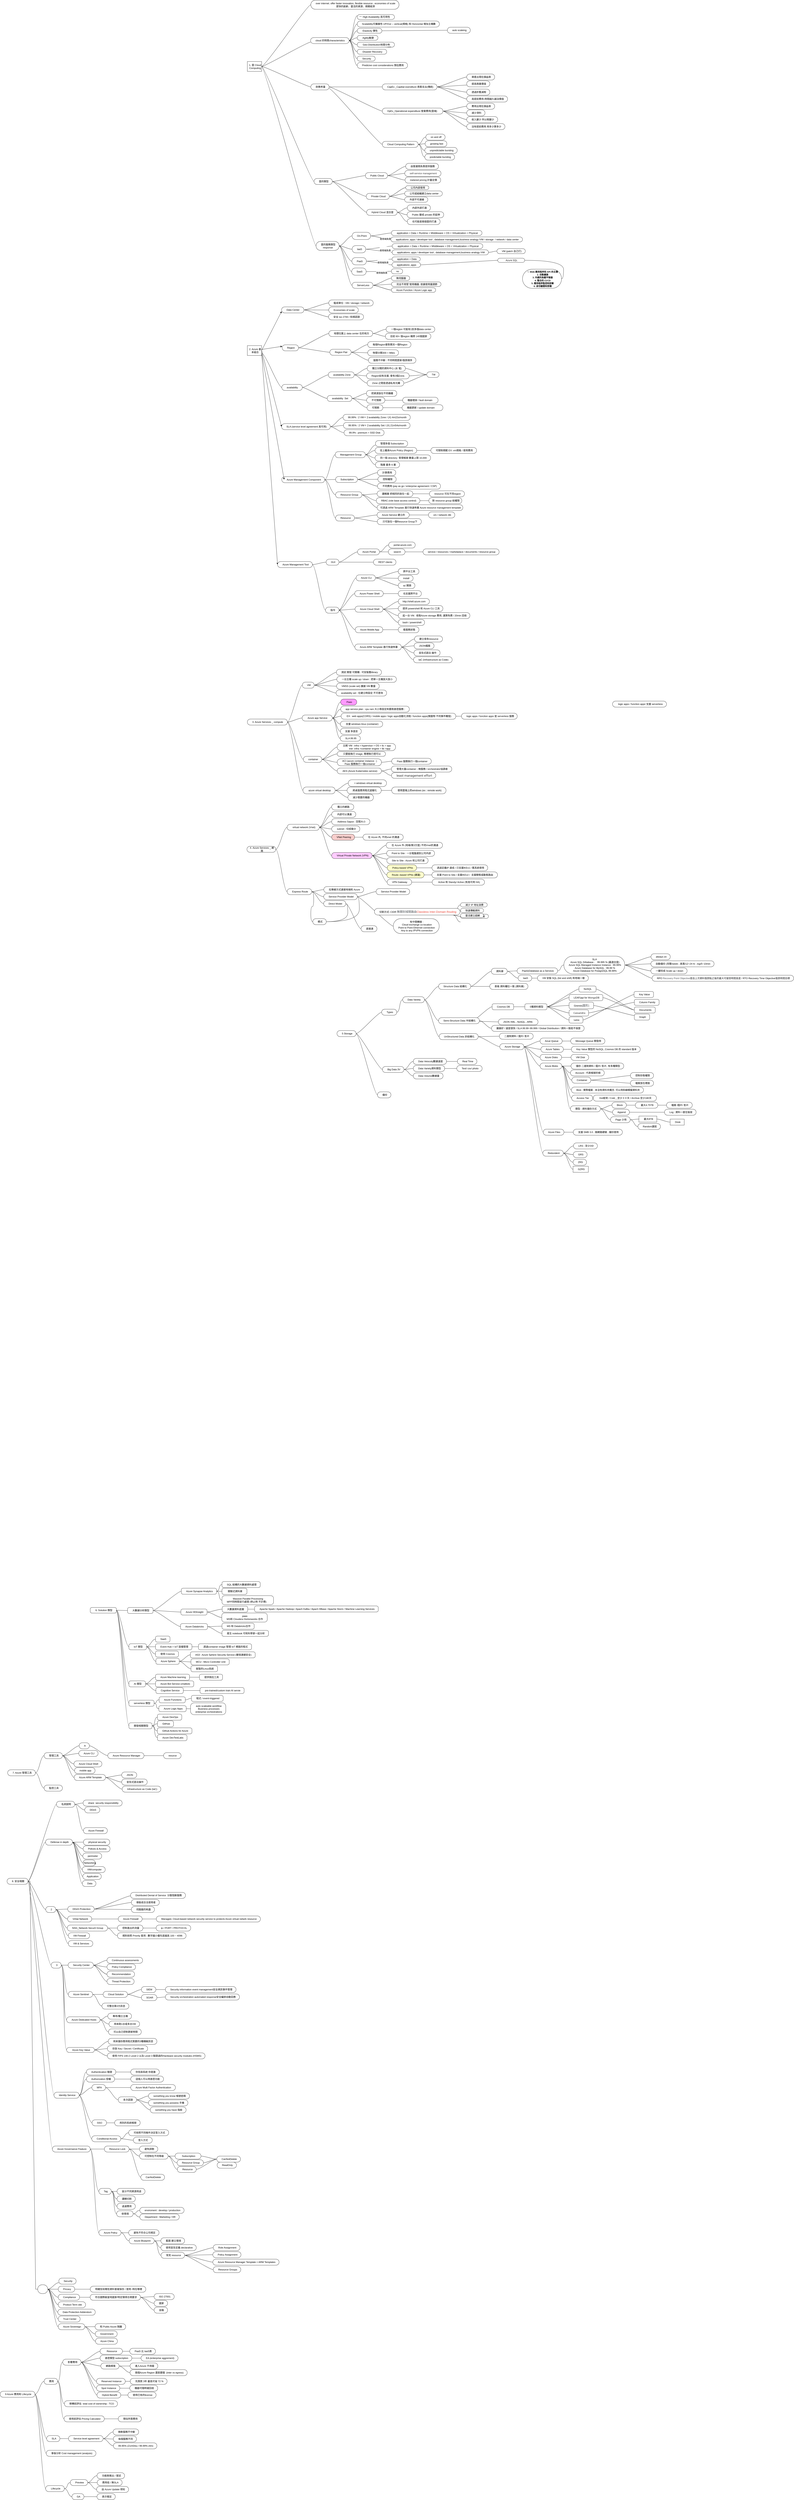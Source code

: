 <mxfile version="24.4.14" type="device">
  <diagram name="第 1 页" id="7XxBFWVWkaDBshq1XRfk">
    <mxGraphModel dx="2699" dy="3806" grid="1" gridSize="10" guides="1" tooltips="1" connect="1" arrows="1" fold="1" page="1" pageScale="1" pageWidth="827" pageHeight="1169" math="0" shadow="0">
      <root>
        <mxCell id="0" />
        <mxCell id="1" parent="0" />
        <mxCell id="icPxtnLVdMIphZjRYezU-55" style="edgeStyle=entityRelationEdgeStyle;curved=1;rounded=0;orthogonalLoop=1;jettySize=auto;html=1;startArrow=none;endArrow=none;segment=10;sourcePerimeterSpacing=0;targetPerimeterSpacing=0;fontSize=12;startSize=8;endSize=8;align=center;spacingLeft=6;" parent="1" source="icPxtnLVdMIphZjRYezU-1" target="icPxtnLVdMIphZjRYezU-54" edge="1">
          <mxGeometry relative="1" as="geometry">
            <mxPoint x="366" y="-315" as="sourcePoint" />
            <Array as="points">
              <mxPoint x="364" y="-318" />
            </Array>
          </mxGeometry>
        </mxCell>
        <mxCell id="icPxtnLVdMIphZjRYezU-58" style="edgeStyle=entityRelationEdgeStyle;curved=1;rounded=0;orthogonalLoop=1;jettySize=auto;html=1;startArrow=none;endArrow=none;segment=10;sourcePerimeterSpacing=0;targetPerimeterSpacing=0;fontSize=12;startSize=8;endSize=8;exitX=1;exitY=0.5;exitDx=0;exitDy=0;align=center;spacingLeft=6;" parent="1" source="icPxtnLVdMIphZjRYezU-1" target="icPxtnLVdMIphZjRYezU-57" edge="1">
          <mxGeometry relative="1" as="geometry">
            <mxPoint x="432" y="-347" as="sourcePoint" />
          </mxGeometry>
        </mxCell>
        <mxCell id="icPxtnLVdMIphZjRYezU-60" style="edgeStyle=entityRelationEdgeStyle;curved=1;rounded=0;orthogonalLoop=1;jettySize=auto;html=1;startArrow=none;endArrow=none;segment=10;sourcePerimeterSpacing=0;targetPerimeterSpacing=0;fontSize=12;startSize=8;endSize=8;align=center;spacingLeft=6;" parent="1" source="icPxtnLVdMIphZjRYezU-1" target="icPxtnLVdMIphZjRYezU-59" edge="1">
          <mxGeometry relative="1" as="geometry">
            <mxPoint x="432" y="-347" as="sourcePoint" />
          </mxGeometry>
        </mxCell>
        <mxCell id="icPxtnLVdMIphZjRYezU-62" style="edgeStyle=entityRelationEdgeStyle;curved=1;rounded=0;orthogonalLoop=1;jettySize=auto;html=1;startArrow=none;endArrow=none;segment=10;sourcePerimeterSpacing=0;targetPerimeterSpacing=0;fontSize=12;startSize=8;endSize=8;align=center;spacingLeft=6;" parent="1" source="icPxtnLVdMIphZjRYezU-1" target="icPxtnLVdMIphZjRYezU-61" edge="1">
          <mxGeometry relative="1" as="geometry">
            <mxPoint x="432" y="-347" as="sourcePoint" />
          </mxGeometry>
        </mxCell>
        <mxCell id="icPxtnLVdMIphZjRYezU-1" value="Azure Management Component" style="whiteSpace=wrap;html=1;rounded=1;arcSize=50;align=center;verticalAlign=middle;strokeWidth=1;autosize=1;spacing=4;treeFolding=1;treeMoving=1;newEdgeStyle={&quot;edgeStyle&quot;:&quot;entityRelationEdgeStyle&quot;,&quot;startArrow&quot;:&quot;none&quot;,&quot;endArrow&quot;:&quot;none&quot;,&quot;segment&quot;:10,&quot;curved&quot;:1,&quot;sourcePerimeterSpacing&quot;:0,&quot;targetPerimeterSpacing&quot;:0};spacingLeft=6;" parent="1" vertex="1">
          <mxGeometry x="173" y="-333" width="213" height="30" as="geometry" />
        </mxCell>
        <mxCell id="icPxtnLVdMIphZjRYezU-69" style="edgeStyle=entityRelationEdgeStyle;curved=1;rounded=0;orthogonalLoop=1;jettySize=auto;html=1;startArrow=none;endArrow=none;segment=10;sourcePerimeterSpacing=0;targetPerimeterSpacing=0;exitX=1;exitY=0.5;exitDx=0;exitDy=0;entryX=0;entryY=0.5;entryDx=0;entryDy=0;fontSize=12;startSize=8;endSize=8;align=center;spacingLeft=6;" parent="1" source="icPxtnLVdMIphZjRYezU-54" target="icPxtnLVdMIphZjRYezU-66" edge="1">
          <mxGeometry relative="1" as="geometry" />
        </mxCell>
        <mxCell id="icPxtnLVdMIphZjRYezU-74" style="edgeStyle=entityRelationEdgeStyle;curved=1;rounded=0;orthogonalLoop=1;jettySize=auto;html=1;startArrow=none;endArrow=none;segment=10;sourcePerimeterSpacing=0;targetPerimeterSpacing=0;fontSize=12;startSize=8;endSize=8;align=center;spacingLeft=6;" parent="1" source="icPxtnLVdMIphZjRYezU-54" target="icPxtnLVdMIphZjRYezU-73" edge="1">
          <mxGeometry relative="1" as="geometry" />
        </mxCell>
        <mxCell id="PMxjwE1k_evNZPEJdxnT-46" value="" style="edgeStyle=entityRelationEdgeStyle;rounded=0;orthogonalLoop=1;jettySize=auto;html=1;startArrow=none;endArrow=none;segment=10;curved=1;sourcePerimeterSpacing=0;targetPerimeterSpacing=0;fontFamily=Helvetica;fontSize=12;fontColor=default;autosize=1;" parent="1" source="icPxtnLVdMIphZjRYezU-54" target="PMxjwE1k_evNZPEJdxnT-45" edge="1">
          <mxGeometry relative="1" as="geometry" />
        </mxCell>
        <mxCell id="icPxtnLVdMIphZjRYezU-54" value="Resource Group" style="whiteSpace=wrap;html=1;rounded=1;arcSize=50;align=center;verticalAlign=middle;strokeWidth=1;autosize=1;spacing=4;treeFolding=1;treeMoving=1;newEdgeStyle={&quot;edgeStyle&quot;:&quot;entityRelationEdgeStyle&quot;,&quot;startArrow&quot;:&quot;none&quot;,&quot;endArrow&quot;:&quot;none&quot;,&quot;segment&quot;:10,&quot;curved&quot;:1,&quot;sourcePerimeterSpacing&quot;:0,&quot;targetPerimeterSpacing&quot;:0};spacingLeft=6;" parent="1" vertex="1">
          <mxGeometry x="440" y="-258" width="131" height="30" as="geometry" />
        </mxCell>
        <mxCell id="icPxtnLVdMIphZjRYezU-76" style="edgeStyle=entityRelationEdgeStyle;curved=1;rounded=0;orthogonalLoop=1;jettySize=auto;html=1;startArrow=none;endArrow=none;segment=10;sourcePerimeterSpacing=0;targetPerimeterSpacing=0;fontSize=12;startSize=8;endSize=8;align=center;spacingLeft=6;" parent="1" source="icPxtnLVdMIphZjRYezU-57" target="icPxtnLVdMIphZjRYezU-75" edge="1">
          <mxGeometry relative="1" as="geometry" />
        </mxCell>
        <mxCell id="icPxtnLVdMIphZjRYezU-78" style="edgeStyle=entityRelationEdgeStyle;curved=1;rounded=0;orthogonalLoop=1;jettySize=auto;html=1;startArrow=none;endArrow=none;segment=10;sourcePerimeterSpacing=0;targetPerimeterSpacing=0;fontSize=12;startSize=8;endSize=8;align=center;spacingLeft=6;" parent="1" source="icPxtnLVdMIphZjRYezU-57" target="icPxtnLVdMIphZjRYezU-77" edge="1">
          <mxGeometry relative="1" as="geometry" />
        </mxCell>
        <mxCell id="icPxtnLVdMIphZjRYezU-80" style="edgeStyle=entityRelationEdgeStyle;curved=1;rounded=0;orthogonalLoop=1;jettySize=auto;html=1;startArrow=none;endArrow=none;segment=10;sourcePerimeterSpacing=0;targetPerimeterSpacing=0;fontSize=12;startSize=8;endSize=8;align=center;spacingLeft=6;" parent="1" source="icPxtnLVdMIphZjRYezU-57" target="icPxtnLVdMIphZjRYezU-79" edge="1">
          <mxGeometry relative="1" as="geometry" />
        </mxCell>
        <mxCell id="icPxtnLVdMIphZjRYezU-57" value="Subscription" style="whiteSpace=wrap;html=1;rounded=1;arcSize=50;align=center;verticalAlign=middle;strokeWidth=1;autosize=1;spacing=4;treeFolding=1;treeMoving=1;newEdgeStyle={&quot;edgeStyle&quot;:&quot;entityRelationEdgeStyle&quot;,&quot;startArrow&quot;:&quot;none&quot;,&quot;endArrow&quot;:&quot;none&quot;,&quot;segment&quot;:10,&quot;curved&quot;:1,&quot;sourcePerimeterSpacing&quot;:0,&quot;targetPerimeterSpacing&quot;:0};spacingLeft=6;" parent="1" vertex="1">
          <mxGeometry x="440" y="-334" width="109" height="30" as="geometry" />
        </mxCell>
        <mxCell id="icPxtnLVdMIphZjRYezU-65" style="edgeStyle=entityRelationEdgeStyle;curved=1;rounded=0;orthogonalLoop=1;jettySize=auto;html=1;startArrow=none;endArrow=none;segment=10;sourcePerimeterSpacing=0;targetPerimeterSpacing=0;fontSize=12;startSize=8;endSize=8;align=center;spacingLeft=6;" parent="1" source="icPxtnLVdMIphZjRYezU-59" target="icPxtnLVdMIphZjRYezU-64" edge="1">
          <mxGeometry relative="1" as="geometry" />
        </mxCell>
        <mxCell id="PMxjwE1k_evNZPEJdxnT-50" value="" style="edgeStyle=entityRelationEdgeStyle;rounded=0;orthogonalLoop=1;jettySize=auto;html=1;startArrow=none;endArrow=none;segment=10;curved=1;sourcePerimeterSpacing=0;targetPerimeterSpacing=0;fontFamily=Helvetica;fontSize=12;fontColor=default;autosize=1;" parent="1" source="icPxtnLVdMIphZjRYezU-59" target="PMxjwE1k_evNZPEJdxnT-49" edge="1">
          <mxGeometry relative="1" as="geometry" />
        </mxCell>
        <mxCell id="icPxtnLVdMIphZjRYezU-59" value="Resource" style="whiteSpace=wrap;html=1;rounded=1;arcSize=50;align=center;verticalAlign=middle;strokeWidth=1;autosize=1;spacing=4;treeFolding=1;treeMoving=1;newEdgeStyle={&quot;edgeStyle&quot;:&quot;entityRelationEdgeStyle&quot;,&quot;startArrow&quot;:&quot;none&quot;,&quot;endArrow&quot;:&quot;none&quot;,&quot;segment&quot;:10,&quot;curved&quot;:1,&quot;sourcePerimeterSpacing&quot;:0,&quot;targetPerimeterSpacing&quot;:0};spacingLeft=6;" parent="1" vertex="1">
          <mxGeometry x="440" y="-143" width="94" height="30" as="geometry" />
        </mxCell>
        <mxCell id="icPxtnLVdMIphZjRYezU-84" style="edgeStyle=entityRelationEdgeStyle;curved=1;rounded=0;orthogonalLoop=1;jettySize=auto;html=1;startArrow=none;endArrow=none;segment=10;sourcePerimeterSpacing=0;targetPerimeterSpacing=0;fontSize=12;startSize=8;endSize=8;entryX=0;entryY=0.75;entryDx=0;entryDy=0;align=center;spacingLeft=6;" parent="1" source="icPxtnLVdMIphZjRYezU-61" target="icPxtnLVdMIphZjRYezU-83" edge="1">
          <mxGeometry relative="1" as="geometry">
            <mxPoint x="586" y="-436" as="sourcePoint" />
            <mxPoint x="634" y="-477" as="targetPoint" />
          </mxGeometry>
        </mxCell>
        <mxCell id="icPxtnLVdMIphZjRYezU-88" style="edgeStyle=entityRelationEdgeStyle;curved=1;rounded=0;orthogonalLoop=1;jettySize=auto;html=1;startArrow=none;endArrow=none;segment=10;sourcePerimeterSpacing=0;targetPerimeterSpacing=0;fontSize=12;startSize=8;endSize=8;align=center;spacingLeft=6;" parent="1" source="icPxtnLVdMIphZjRYezU-61" target="icPxtnLVdMIphZjRYezU-87" edge="1">
          <mxGeometry relative="1" as="geometry">
            <Array as="points">
              <mxPoint x="578" y="-436" />
            </Array>
          </mxGeometry>
        </mxCell>
        <mxCell id="icPxtnLVdMIphZjRYezU-90" style="edgeStyle=entityRelationEdgeStyle;curved=1;rounded=0;orthogonalLoop=1;jettySize=auto;html=1;startArrow=none;endArrow=none;segment=10;sourcePerimeterSpacing=0;targetPerimeterSpacing=0;fontSize=12;startSize=8;endSize=8;align=center;spacingLeft=6;" parent="1" source="icPxtnLVdMIphZjRYezU-61" target="icPxtnLVdMIphZjRYezU-89" edge="1">
          <mxGeometry relative="1" as="geometry" />
        </mxCell>
        <mxCell id="icPxtnLVdMIphZjRYezU-92" style="edgeStyle=entityRelationEdgeStyle;curved=1;rounded=0;orthogonalLoop=1;jettySize=auto;html=1;startArrow=none;endArrow=none;segment=10;sourcePerimeterSpacing=0;targetPerimeterSpacing=0;fontSize=12;startSize=8;endSize=8;align=center;spacingLeft=6;" parent="1" source="icPxtnLVdMIphZjRYezU-61" target="icPxtnLVdMIphZjRYezU-91" edge="1">
          <mxGeometry relative="1" as="geometry" />
        </mxCell>
        <mxCell id="icPxtnLVdMIphZjRYezU-61" value="Management Group" style="whiteSpace=wrap;html=1;rounded=1;arcSize=50;align=center;verticalAlign=middle;strokeWidth=1;autosize=1;spacing=4;treeFolding=1;treeMoving=1;newEdgeStyle={&quot;edgeStyle&quot;:&quot;entityRelationEdgeStyle&quot;,&quot;startArrow&quot;:&quot;none&quot;,&quot;endArrow&quot;:&quot;none&quot;,&quot;segment&quot;:10,&quot;curved&quot;:1,&quot;sourcePerimeterSpacing&quot;:0,&quot;targetPerimeterSpacing&quot;:0};spacingLeft=6;" parent="1" vertex="1">
          <mxGeometry x="438" y="-457" width="150" height="30" as="geometry" />
        </mxCell>
        <mxCell id="PMxjwE1k_evNZPEJdxnT-44" value="" style="edgeStyle=entityRelationEdgeStyle;rounded=0;orthogonalLoop=1;jettySize=auto;html=1;startArrow=none;endArrow=none;segment=10;curved=1;sourcePerimeterSpacing=0;targetPerimeterSpacing=0;fontFamily=Helvetica;fontSize=12;fontColor=default;autosize=1;" parent="1" source="icPxtnLVdMIphZjRYezU-64" target="PMxjwE1k_evNZPEJdxnT-43" edge="1">
          <mxGeometry relative="1" as="geometry" />
        </mxCell>
        <mxCell id="icPxtnLVdMIphZjRYezU-64" value="Azure Service 建立的&amp;nbsp;" style="whiteSpace=wrap;html=1;rounded=1;arcSize=50;align=center;verticalAlign=middle;strokeWidth=1;autosize=1;spacing=4;treeFolding=1;treeMoving=1;newEdgeStyle={&quot;edgeStyle&quot;:&quot;entityRelationEdgeStyle&quot;,&quot;startArrow&quot;:&quot;none&quot;,&quot;endArrow&quot;:&quot;none&quot;,&quot;segment&quot;:10,&quot;curved&quot;:1,&quot;sourcePerimeterSpacing&quot;:0,&quot;targetPerimeterSpacing&quot;:0};spacingLeft=6;" parent="1" vertex="1">
          <mxGeometry x="646" y="-158" width="160" height="30" as="geometry" />
        </mxCell>
        <mxCell id="PMxjwE1k_evNZPEJdxnT-53" value="" style="edgeStyle=entityRelationEdgeStyle;rounded=0;orthogonalLoop=1;jettySize=auto;html=1;startArrow=none;endArrow=none;segment=10;curved=1;sourcePerimeterSpacing=0;targetPerimeterSpacing=0;fontFamily=Helvetica;fontSize=12;fontColor=default;autosize=1;" parent="1" source="icPxtnLVdMIphZjRYezU-66" target="PMxjwE1k_evNZPEJdxnT-52" edge="1">
          <mxGeometry relative="1" as="geometry" />
        </mxCell>
        <mxCell id="icPxtnLVdMIphZjRYezU-66" value="RBAC (role base access control)" style="whiteSpace=wrap;html=1;rounded=1;arcSize=50;align=center;verticalAlign=middle;strokeWidth=1;autosize=1;spacing=4;treeFolding=1;treeMoving=1;newEdgeStyle={&quot;edgeStyle&quot;:&quot;entityRelationEdgeStyle&quot;,&quot;startArrow&quot;:&quot;none&quot;,&quot;endArrow&quot;:&quot;none&quot;,&quot;segment&quot;:10,&quot;curved&quot;:1,&quot;sourcePerimeterSpacing&quot;:0,&quot;targetPerimeterSpacing&quot;:0};spacingLeft=6;" parent="1" vertex="1">
          <mxGeometry x="642" y="-229" width="217" height="30" as="geometry" />
        </mxCell>
        <mxCell id="icPxtnLVdMIphZjRYezU-73" value="可透過 ARM Template 進行快速佈署 Azure resource management template" style="whiteSpace=wrap;html=1;rounded=1;arcSize=50;align=center;verticalAlign=middle;strokeWidth=1;autosize=1;spacing=4;treeFolding=1;treeMoving=1;newEdgeStyle={&quot;edgeStyle&quot;:&quot;entityRelationEdgeStyle&quot;,&quot;startArrow&quot;:&quot;none&quot;,&quot;endArrow&quot;:&quot;none&quot;,&quot;segment&quot;:10,&quot;curved&quot;:1,&quot;sourcePerimeterSpacing&quot;:0,&quot;targetPerimeterSpacing&quot;:0};spacingLeft=6;" parent="1" vertex="1">
          <mxGeometry x="646" y="-194" width="426" height="29" as="geometry" />
        </mxCell>
        <mxCell id="icPxtnLVdMIphZjRYezU-75" value="計算費用" style="whiteSpace=wrap;html=1;rounded=1;arcSize=50;align=center;verticalAlign=middle;strokeWidth=1;autosize=1;spacing=4;treeFolding=1;treeMoving=1;newEdgeStyle={&quot;edgeStyle&quot;:&quot;entityRelationEdgeStyle&quot;,&quot;startArrow&quot;:&quot;none&quot;,&quot;endArrow&quot;:&quot;none&quot;,&quot;segment&quot;:10,&quot;curved&quot;:1,&quot;sourcePerimeterSpacing&quot;:0,&quot;targetPerimeterSpacing&quot;:0};spacingLeft=6;" parent="1" vertex="1">
          <mxGeometry x="648" y="-368" width="91" height="30" as="geometry" />
        </mxCell>
        <mxCell id="icPxtnLVdMIphZjRYezU-77" value="控制權限" style="whiteSpace=wrap;html=1;rounded=1;arcSize=50;align=center;verticalAlign=middle;strokeWidth=1;autosize=1;spacing=4;treeFolding=1;treeMoving=1;newEdgeStyle={&quot;edgeStyle&quot;:&quot;entityRelationEdgeStyle&quot;,&quot;startArrow&quot;:&quot;none&quot;,&quot;endArrow&quot;:&quot;none&quot;,&quot;segment&quot;:10,&quot;curved&quot;:1,&quot;sourcePerimeterSpacing&quot;:0,&quot;targetPerimeterSpacing&quot;:0};spacingLeft=6;" parent="1" vertex="1">
          <mxGeometry x="650" y="-335" width="91" height="30" as="geometry" />
        </mxCell>
        <mxCell id="icPxtnLVdMIphZjRYezU-79" value="不同費用 (pay as go / enterprise agreement / CSP)" style="whiteSpace=wrap;html=1;rounded=1;arcSize=50;align=center;verticalAlign=middle;strokeWidth=1;autosize=1;spacing=4;treeFolding=1;treeMoving=1;newEdgeStyle={&quot;edgeStyle&quot;:&quot;entityRelationEdgeStyle&quot;,&quot;startArrow&quot;:&quot;none&quot;,&quot;endArrow&quot;:&quot;none&quot;,&quot;segment&quot;:10,&quot;curved&quot;:1,&quot;sourcePerimeterSpacing&quot;:0,&quot;targetPerimeterSpacing&quot;:0};spacingLeft=6;" parent="1" vertex="1">
          <mxGeometry x="648" y="-301" width="313" height="30" as="geometry" />
        </mxCell>
        <mxCell id="icPxtnLVdMIphZjRYezU-83" value="管理多個 Subscription" style="whiteSpace=wrap;html=1;rounded=1;arcSize=50;align=center;verticalAlign=middle;strokeWidth=1;autosize=1;spacing=4;treeFolding=1;treeMoving=1;newEdgeStyle={&quot;edgeStyle&quot;:&quot;entityRelationEdgeStyle&quot;,&quot;startArrow&quot;:&quot;none&quot;,&quot;endArrow&quot;:&quot;none&quot;,&quot;segment&quot;:10,&quot;curved&quot;:1,&quot;sourcePerimeterSpacing&quot;:0,&quot;targetPerimeterSpacing&quot;:0};spacingLeft=6;" parent="1" vertex="1">
          <mxGeometry x="638" y="-512" width="160" height="30" as="geometry" />
        </mxCell>
        <mxCell id="PMxjwE1k_evNZPEJdxnT-57" value="" style="edgeStyle=entityRelationEdgeStyle;rounded=0;orthogonalLoop=1;jettySize=auto;html=1;startArrow=none;endArrow=none;segment=10;curved=1;sourcePerimeterSpacing=0;targetPerimeterSpacing=0;fontFamily=Helvetica;fontSize=12;fontColor=default;autosize=1;" parent="1" source="icPxtnLVdMIphZjRYezU-87" target="PMxjwE1k_evNZPEJdxnT-56" edge="1">
          <mxGeometry relative="1" as="geometry" />
        </mxCell>
        <mxCell id="icPxtnLVdMIphZjRYezU-87" value="從上繼承Azure Policy (Region)" style="whiteSpace=wrap;html=1;rounded=1;arcSize=50;align=center;verticalAlign=middle;strokeWidth=1;autosize=1;spacing=4;treeFolding=1;treeMoving=1;newEdgeStyle={&quot;edgeStyle&quot;:&quot;entityRelationEdgeStyle&quot;,&quot;startArrow&quot;:&quot;none&quot;,&quot;endArrow&quot;:&quot;none&quot;,&quot;segment&quot;:10,&quot;curved&quot;:1,&quot;sourcePerimeterSpacing&quot;:0,&quot;targetPerimeterSpacing&quot;:0};spacingLeft=6;" parent="1" vertex="1">
          <mxGeometry x="636" y="-478" width="207" height="30" as="geometry" />
        </mxCell>
        <mxCell id="icPxtnLVdMIphZjRYezU-89" value="同一個 directory&amp;nbsp; 管理帳號 數量上限 10,000" style="whiteSpace=wrap;html=1;rounded=1;arcSize=50;align=center;verticalAlign=middle;strokeWidth=1;autosize=1;spacing=4;treeFolding=1;treeMoving=1;newEdgeStyle={&quot;edgeStyle&quot;:&quot;entityRelationEdgeStyle&quot;,&quot;startArrow&quot;:&quot;none&quot;,&quot;endArrow&quot;:&quot;none&quot;,&quot;segment&quot;:10,&quot;curved&quot;:1,&quot;sourcePerimeterSpacing&quot;:0,&quot;targetPerimeterSpacing&quot;:0};spacingLeft=6;" parent="1" vertex="1">
          <mxGeometry x="636" y="-441" width="276" height="30" as="geometry" />
        </mxCell>
        <mxCell id="icPxtnLVdMIphZjRYezU-91" value="階層 最多 6 層" style="whiteSpace=wrap;html=1;rounded=1;arcSize=50;align=center;verticalAlign=middle;strokeWidth=1;autosize=1;spacing=4;treeFolding=1;treeMoving=1;newEdgeStyle={&quot;edgeStyle&quot;:&quot;entityRelationEdgeStyle&quot;,&quot;startArrow&quot;:&quot;none&quot;,&quot;endArrow&quot;:&quot;none&quot;,&quot;segment&quot;:10,&quot;curved&quot;:1,&quot;sourcePerimeterSpacing&quot;:0,&quot;targetPerimeterSpacing&quot;:0};spacingLeft=6;" parent="1" vertex="1">
          <mxGeometry x="638" y="-407" width="120" height="30" as="geometry" />
        </mxCell>
        <mxCell id="4a1sLSUB9W6uBc__9fvn-32" value="&amp;nbsp;logic apps / function appsˊ支援 serverless" style="whiteSpace=wrap;html=1;rounded=1;arcSize=50;align=center;verticalAlign=middle;strokeWidth=1;autosize=1;spacing=4;treeFolding=1;treeMoving=1;newEdgeStyle={&quot;edgeStyle&quot;:&quot;entityRelationEdgeStyle&quot;,&quot;startArrow&quot;:&quot;none&quot;,&quot;endArrow&quot;:&quot;none&quot;,&quot;segment&quot;:10,&quot;curved&quot;:1,&quot;sourcePerimeterSpacing&quot;:0,&quot;targetPerimeterSpacing&quot;:0};spacingLeft=6;" parent="1" vertex="1">
          <mxGeometry x="1815" y="780" width="268" height="30" as="geometry" />
        </mxCell>
        <mxCell id="PMxjwE1k_evNZPEJdxnT-97" style="edgeStyle=entityRelationEdgeStyle;rounded=0;orthogonalLoop=1;jettySize=auto;html=1;startArrow=none;endArrow=none;segment=10;curved=1;sourcePerimeterSpacing=0;targetPerimeterSpacing=0;fontFamily=Helvetica;fontSize=12;fontColor=default;autosize=1;" parent="1" source="1sx6wp2psmZk4iBVAxsO-3" target="4a1sLSUB9W6uBc__9fvn-2" edge="1">
          <mxGeometry relative="1" as="geometry" />
        </mxCell>
        <mxCell id="PMxjwE1k_evNZPEJdxnT-98" style="edgeStyle=entityRelationEdgeStyle;rounded=0;orthogonalLoop=1;jettySize=auto;html=1;startArrow=none;endArrow=none;segment=10;curved=1;sourcePerimeterSpacing=0;targetPerimeterSpacing=0;fontFamily=Helvetica;fontSize=12;fontColor=default;autosize=1;" parent="1" source="1sx6wp2psmZk4iBVAxsO-3" target="4a1sLSUB9W6uBc__9fvn-21" edge="1">
          <mxGeometry relative="1" as="geometry" />
        </mxCell>
        <mxCell id="PMxjwE1k_evNZPEJdxnT-99" style="edgeStyle=entityRelationEdgeStyle;rounded=0;orthogonalLoop=1;jettySize=auto;html=1;startArrow=none;endArrow=none;segment=10;curved=1;sourcePerimeterSpacing=0;targetPerimeterSpacing=0;fontFamily=Helvetica;fontSize=12;fontColor=default;autosize=1;" parent="1" source="1sx6wp2psmZk4iBVAxsO-3" target="4a1sLSUB9W6uBc__9fvn-34" edge="1">
          <mxGeometry relative="1" as="geometry" />
        </mxCell>
        <mxCell id="PMxjwE1k_evNZPEJdxnT-101" style="edgeStyle=entityRelationEdgeStyle;rounded=0;orthogonalLoop=1;jettySize=auto;html=1;startArrow=none;endArrow=none;segment=10;curved=1;sourcePerimeterSpacing=0;targetPerimeterSpacing=0;fontFamily=Helvetica;fontSize=12;fontColor=default;autosize=1;" parent="1" source="1sx6wp2psmZk4iBVAxsO-3" target="4a1sLSUB9W6uBc__9fvn-44" edge="1">
          <mxGeometry relative="1" as="geometry" />
        </mxCell>
        <mxCell id="1sx6wp2psmZk4iBVAxsO-3" value="&lt;div&gt;3. Azure Services _&amp;nbsp;&lt;span style=&quot;background-color: initial;&quot;&gt;compute&lt;/span&gt;&lt;span style=&quot;background-color: initial;&quot;&gt;&amp;nbsp;&lt;/span&gt;&lt;/div&gt;" style="whiteSpace=wrap;html=1;rounded=1;arcSize=50;align=center;verticalAlign=middle;strokeWidth=1;autosize=1;spacing=4;treeFolding=1;treeMoving=1;newEdgeStyle={&quot;edgeStyle&quot;:&quot;entityRelationEdgeStyle&quot;,&quot;startArrow&quot;:&quot;none&quot;,&quot;endArrow&quot;:&quot;none&quot;,&quot;segment&quot;:10,&quot;curved&quot;:1,&quot;sourcePerimeterSpacing&quot;:0,&quot;targetPerimeterSpacing&quot;:0};spacingLeft=6;" parent="1" vertex="1">
          <mxGeometry x="2" y="869" width="199" height="30" as="geometry" />
        </mxCell>
        <mxCell id="z9A1M3dk7j6ax3h08GWX-34" value="" style="group" parent="1" vertex="1" connectable="0">
          <mxGeometry x="486.75" y="2033" width="2227.5" height="682" as="geometry" />
        </mxCell>
        <mxCell id="iRiG_uCQdHTU-lzFgRr5-6" style="edgeStyle=entityRelationEdgeStyle;curved=1;rounded=0;orthogonalLoop=1;jettySize=auto;html=1;startArrow=none;endArrow=none;segment=10;sourcePerimeterSpacing=0;targetPerimeterSpacing=0;fontSize=12;startSize=8;endSize=8;align=center;spacingLeft=6;" parent="z9A1M3dk7j6ax3h08GWX-34" source="iRiG_uCQdHTU-lzFgRr5-3" target="iRiG_uCQdHTU-lzFgRr5-5" edge="1">
          <mxGeometry relative="1" as="geometry" />
        </mxCell>
        <mxCell id="iRiG_uCQdHTU-lzFgRr5-9" style="edgeStyle=entityRelationEdgeStyle;curved=1;rounded=0;orthogonalLoop=1;jettySize=auto;html=1;startArrow=none;endArrow=none;segment=10;sourcePerimeterSpacing=0;targetPerimeterSpacing=0;fontSize=12;startSize=8;endSize=8;align=center;" parent="z9A1M3dk7j6ax3h08GWX-34" source="iRiG_uCQdHTU-lzFgRr5-5" target="iRiG_uCQdHTU-lzFgRr5-8" edge="1">
          <mxGeometry relative="1" as="geometry" />
        </mxCell>
        <mxCell id="iRiG_uCQdHTU-lzFgRr5-11" style="edgeStyle=entityRelationEdgeStyle;curved=1;rounded=0;orthogonalLoop=1;jettySize=auto;html=1;startArrow=none;endArrow=none;segment=10;sourcePerimeterSpacing=0;targetPerimeterSpacing=0;fontSize=12;startSize=8;endSize=8;align=center;" parent="z9A1M3dk7j6ax3h08GWX-34" source="iRiG_uCQdHTU-lzFgRr5-5" target="iRiG_uCQdHTU-lzFgRr5-10" edge="1">
          <mxGeometry relative="1" as="geometry" />
        </mxCell>
        <mxCell id="iRiG_uCQdHTU-lzFgRr5-15" style="edgeStyle=entityRelationEdgeStyle;curved=1;rounded=0;orthogonalLoop=1;jettySize=auto;html=1;startArrow=none;endArrow=none;segment=10;sourcePerimeterSpacing=0;targetPerimeterSpacing=0;fontSize=12;startSize=8;endSize=8;align=center;" parent="z9A1M3dk7j6ax3h08GWX-34" source="iRiG_uCQdHTU-lzFgRr5-5" target="iRiG_uCQdHTU-lzFgRr5-14" edge="1">
          <mxGeometry relative="1" as="geometry" />
        </mxCell>
        <mxCell id="iRiG_uCQdHTU-lzFgRr5-17" style="edgeStyle=entityRelationEdgeStyle;curved=1;rounded=0;orthogonalLoop=1;jettySize=auto;html=1;startArrow=none;endArrow=none;segment=10;sourcePerimeterSpacing=0;targetPerimeterSpacing=0;fontSize=12;startSize=8;endSize=8;align=center;" parent="z9A1M3dk7j6ax3h08GWX-34" source="iRiG_uCQdHTU-lzFgRr5-5" target="iRiG_uCQdHTU-lzFgRr5-16" edge="1">
          <mxGeometry relative="1" as="geometry" />
        </mxCell>
        <mxCell id="iRiG_uCQdHTU-lzFgRr5-5" value="SLA&amp;nbsp;&lt;div&gt;Azure SQL DAtabase :　99.995 % (最適合雲)&lt;/div&gt;&lt;div&gt;Azure SQL Managed Instance Instance : 99.99%&lt;/div&gt;&lt;div&gt;Azure Database for MySQL : 99.99 %&lt;/div&gt;&lt;div&gt;Azure Database for PostgreSQL 99.99%&lt;/div&gt;" style="whiteSpace=wrap;html=1;rounded=1;arcSize=50;align=center;verticalAlign=middle;strokeWidth=1;autosize=1;spacing=4;treeFolding=1;treeMoving=1;newEdgeStyle={&quot;edgeStyle&quot;:&quot;entityRelationEdgeStyle&quot;,&quot;startArrow&quot;:&quot;none&quot;,&quot;endArrow&quot;:&quot;none&quot;,&quot;segment&quot;:10,&quot;curved&quot;:1,&quot;sourcePerimeterSpacing&quot;:0,&quot;targetPerimeterSpacing&quot;:0};spacingLeft=6;" parent="z9A1M3dk7j6ax3h08GWX-34" vertex="1">
          <mxGeometry x="1086.5" y="12" width="303" height="88" as="geometry" />
        </mxCell>
        <mxCell id="iRiG_uCQdHTU-lzFgRr5-8" value="always on" style="whiteSpace=wrap;html=1;rounded=1;arcSize=50;align=center;verticalAlign=middle;strokeWidth=1;autosize=1;spacing=4;treeFolding=1;treeMoving=1;newEdgeStyle={&quot;edgeStyle&quot;:&quot;entityRelationEdgeStyle&quot;,&quot;startArrow&quot;:&quot;none&quot;,&quot;endArrow&quot;:&quot;none&quot;,&quot;segment&quot;:10,&quot;curved&quot;:1,&quot;sourcePerimeterSpacing&quot;:0,&quot;targetPerimeterSpacing&quot;:0};spacingLeft=6;" parent="z9A1M3dk7j6ax3h08GWX-34" vertex="1">
          <mxGeometry x="1519" width="96" height="30" as="geometry" />
        </mxCell>
        <mxCell id="iRiG_uCQdHTU-lzFgRr5-10" value="自動備份 (完整/week ; 差異/12~24 hr ; log/5~10min" style="whiteSpace=wrap;html=1;rounded=1;arcSize=50;align=center;verticalAlign=middle;strokeWidth=1;autosize=1;spacing=4;treeFolding=1;treeMoving=1;newEdgeStyle={&quot;edgeStyle&quot;:&quot;entityRelationEdgeStyle&quot;,&quot;startArrow&quot;:&quot;none&quot;,&quot;endArrow&quot;:&quot;none&quot;,&quot;segment&quot;:10,&quot;curved&quot;:1,&quot;sourcePerimeterSpacing&quot;:0,&quot;targetPerimeterSpacing&quot;:0};spacingLeft=6;" parent="z9A1M3dk7j6ax3h08GWX-34" vertex="1">
          <mxGeometry x="1518.5" y="35" width="314" height="30" as="geometry" />
        </mxCell>
        <mxCell id="iRiG_uCQdHTU-lzFgRr5-14" value="一鍵完成 Scale up / down" style="whiteSpace=wrap;html=1;rounded=1;arcSize=50;align=center;verticalAlign=middle;strokeWidth=1;autosize=1;spacing=4;treeFolding=1;treeMoving=1;newEdgeStyle={&quot;edgeStyle&quot;:&quot;entityRelationEdgeStyle&quot;,&quot;startArrow&quot;:&quot;none&quot;,&quot;endArrow&quot;:&quot;none&quot;,&quot;segment&quot;:10,&quot;curved&quot;:1,&quot;sourcePerimeterSpacing&quot;:0,&quot;targetPerimeterSpacing&quot;:0};spacingLeft=6;" parent="z9A1M3dk7j6ax3h08GWX-34" vertex="1">
          <mxGeometry x="1518.5" y="70" width="180" height="30" as="geometry" />
        </mxCell>
        <mxCell id="iRiG_uCQdHTU-lzFgRr5-16" value="&lt;font style=&quot;font-size: 12px;&quot;&gt;RPO&amp;nbsp;&lt;span style=&quot;color: rgb(77, 81, 86); font-family: arial, sans-serif; text-align: left;&quot;&gt;Recovery Point Objective&lt;/span&gt;&lt;span style=&quot;color: rgb(32, 33, 36); font-family: &amp;quot;Google Sans&amp;quot;, arial, sans-serif; text-align: left;&quot;&gt;是自上次資料復原點之後的最大可接受時間長度 /&lt;/span&gt;&amp;nbsp;RTO Recovery Time Objective&lt;span style=&quot;color: rgb(32, 33, 36); font-family: &amp;quot;Google Sans&amp;quot;, arial, sans-serif; text-align: left;&quot;&gt;復原時間目標&lt;/span&gt;&lt;/font&gt;" style="whiteSpace=wrap;html=1;rounded=1;arcSize=50;align=center;verticalAlign=middle;strokeWidth=1;autosize=1;spacing=4;treeFolding=1;treeMoving=1;newEdgeStyle={&quot;edgeStyle&quot;:&quot;entityRelationEdgeStyle&quot;,&quot;startArrow&quot;:&quot;none&quot;,&quot;endArrow&quot;:&quot;none&quot;,&quot;segment&quot;:10,&quot;curved&quot;:1,&quot;sourcePerimeterSpacing&quot;:0,&quot;targetPerimeterSpacing&quot;:0};spacingLeft=6;" parent="z9A1M3dk7j6ax3h08GWX-34" vertex="1">
          <mxGeometry x="1524.5" y="106.5" width="703" height="30" as="geometry" />
        </mxCell>
        <mxCell id="vq8pZW4A74Yu8grl0uG--13" value="VM 安裝 SQL (list and shift) 和地端一樣" style="whiteSpace=wrap;html=1;rounded=1;arcSize=50;align=center;verticalAlign=middle;strokeWidth=1;autosize=1;spacing=4;treeFolding=1;treeMoving=1;newEdgeStyle={&quot;edgeStyle&quot;:&quot;entityRelationEdgeStyle&quot;,&quot;startArrow&quot;:&quot;none&quot;,&quot;endArrow&quot;:&quot;none&quot;,&quot;segment&quot;:10,&quot;curved&quot;:1,&quot;sourcePerimeterSpacing&quot;:0,&quot;targetPerimeterSpacing&quot;:0};spacingLeft=6;" parent="z9A1M3dk7j6ax3h08GWX-34" vertex="1">
          <mxGeometry x="955.5" y="106" width="253" height="30" as="geometry" />
        </mxCell>
        <mxCell id="vq8pZW4A74Yu8grl0uG--14" style="edgeStyle=entityRelationEdgeStyle;rounded=0;orthogonalLoop=1;jettySize=auto;html=1;startArrow=none;endArrow=none;segment=10;curved=1;sourcePerimeterSpacing=0;targetPerimeterSpacing=0;" parent="z9A1M3dk7j6ax3h08GWX-34" source="vq8pZW4A74Yu8grl0uG--11" target="vq8pZW4A74Yu8grl0uG--13" edge="1">
          <mxGeometry relative="1" as="geometry" />
        </mxCell>
        <mxCell id="icPxtnLVdMIphZjRYezU-135" style="edgeStyle=entityRelationEdgeStyle;curved=1;rounded=0;orthogonalLoop=1;jettySize=auto;html=1;startArrow=none;endArrow=none;segment=10;sourcePerimeterSpacing=0;targetPerimeterSpacing=0;fontSize=12;startSize=8;endSize=8;align=center;spacingLeft=6;" parent="z9A1M3dk7j6ax3h08GWX-34" source="icPxtnLVdMIphZjRYezU-132" target="icPxtnLVdMIphZjRYezU-134" edge="1">
          <mxGeometry relative="1" as="geometry">
            <Array as="points">
              <mxPoint x="365.5" y="177" />
            </Array>
            <mxPoint x="398.5" y="330" as="sourcePoint" />
          </mxGeometry>
        </mxCell>
        <mxCell id="icPxtnLVdMIphZjRYezU-137" style="edgeStyle=entityRelationEdgeStyle;curved=1;rounded=0;orthogonalLoop=1;jettySize=auto;html=1;startArrow=none;endArrow=none;segment=10;sourcePerimeterSpacing=0;targetPerimeterSpacing=0;fontSize=12;startSize=8;endSize=8;align=center;spacingLeft=6;" parent="z9A1M3dk7j6ax3h08GWX-34" source="icPxtnLVdMIphZjRYezU-132" target="icPxtnLVdMIphZjRYezU-136" edge="1">
          <mxGeometry relative="1" as="geometry">
            <mxPoint x="398.5" y="330" as="sourcePoint" />
            <Array as="points">
              <mxPoint x="383.5" y="228" />
            </Array>
          </mxGeometry>
        </mxCell>
        <mxCell id="icPxtnLVdMIphZjRYezU-139" style="edgeStyle=entityRelationEdgeStyle;curved=1;rounded=0;orthogonalLoop=1;jettySize=auto;html=1;startArrow=none;endArrow=none;segment=10;sourcePerimeterSpacing=0;targetPerimeterSpacing=0;fontSize=12;startSize=8;endSize=8;align=center;spacingLeft=6;" parent="z9A1M3dk7j6ax3h08GWX-34" source="icPxtnLVdMIphZjRYezU-132" target="icPxtnLVdMIphZjRYezU-138" edge="1">
          <mxGeometry relative="1" as="geometry">
            <mxPoint x="398.5" y="330" as="sourcePoint" />
            <Array as="points">
              <mxPoint x="380.5" y="226" />
            </Array>
          </mxGeometry>
        </mxCell>
        <mxCell id="icPxtnLVdMIphZjRYezU-167" style="edgeStyle=entityRelationEdgeStyle;curved=1;rounded=0;orthogonalLoop=1;jettySize=auto;html=1;startArrow=none;endArrow=none;segment=10;sourcePerimeterSpacing=0;targetPerimeterSpacing=0;entryX=1;entryY=0.5;entryDx=0;entryDy=0;fontSize=12;startSize=8;endSize=8;align=center;spacingLeft=6;" parent="z9A1M3dk7j6ax3h08GWX-34" source="icPxtnLVdMIphZjRYezU-132" target="icPxtnLVdMIphZjRYezU-166" edge="1">
          <mxGeometry relative="1" as="geometry">
            <Array as="points">
              <mxPoint x="218.5" y="157" />
            </Array>
          </mxGeometry>
        </mxCell>
        <mxCell id="icPxtnLVdMIphZjRYezU-132" value="Data Variety" style="whiteSpace=wrap;html=1;rounded=1;arcSize=50;align=center;verticalAlign=middle;strokeWidth=1;autosize=1;spacing=4;treeFolding=1;treeMoving=1;newEdgeStyle={&quot;edgeStyle&quot;:&quot;entityRelationEdgeStyle&quot;,&quot;startArrow&quot;:&quot;none&quot;,&quot;endArrow&quot;:&quot;none&quot;,&quot;segment&quot;:10,&quot;curved&quot;:1,&quot;sourcePerimeterSpacing&quot;:0,&quot;targetPerimeterSpacing&quot;:0};spacingLeft=6;" parent="z9A1M3dk7j6ax3h08GWX-34" vertex="1">
          <mxGeometry x="286.5" y="213" width="108" height="30" as="geometry" />
        </mxCell>
        <mxCell id="icPxtnLVdMIphZjRYezU-161" style="edgeStyle=entityRelationEdgeStyle;curved=1;rounded=0;orthogonalLoop=1;jettySize=auto;html=1;startArrow=none;endArrow=none;segment=10;sourcePerimeterSpacing=0;targetPerimeterSpacing=0;fontSize=12;startSize=8;endSize=8;align=center;spacingLeft=6;" parent="z9A1M3dk7j6ax3h08GWX-34" source="icPxtnLVdMIphZjRYezU-134" target="icPxtnLVdMIphZjRYezU-160" edge="1">
          <mxGeometry relative="1" as="geometry" />
        </mxCell>
        <mxCell id="icPxtnLVdMIphZjRYezU-134" value="Structure Data 結構化" style="whiteSpace=wrap;html=1;rounded=1;arcSize=50;align=center;verticalAlign=middle;strokeWidth=1;autosize=1;spacing=4;treeFolding=1;treeMoving=1;newEdgeStyle={&quot;edgeStyle&quot;:&quot;entityRelationEdgeStyle&quot;,&quot;startArrow&quot;:&quot;none&quot;,&quot;endArrow&quot;:&quot;none&quot;,&quot;segment&quot;:10,&quot;curved&quot;:1,&quot;sourcePerimeterSpacing&quot;:0,&quot;targetPerimeterSpacing&quot;:0};spacingLeft=6;" parent="z9A1M3dk7j6ax3h08GWX-34" vertex="1">
          <mxGeometry x="464.5" y="147" width="160" height="30" as="geometry" />
        </mxCell>
        <mxCell id="icPxtnLVdMIphZjRYezU-141" style="edgeStyle=entityRelationEdgeStyle;curved=1;rounded=0;orthogonalLoop=1;jettySize=auto;html=1;startArrow=none;endArrow=none;segment=10;sourcePerimeterSpacing=0;targetPerimeterSpacing=0;fontSize=12;startSize=8;endSize=8;align=center;spacingLeft=6;" parent="z9A1M3dk7j6ax3h08GWX-34" target="icPxtnLVdMIphZjRYezU-140" edge="1">
          <mxGeometry relative="1" as="geometry">
            <mxPoint x="628.5" y="334" as="sourcePoint" />
          </mxGeometry>
        </mxCell>
        <mxCell id="icPxtnLVdMIphZjRYezU-163" style="edgeStyle=entityRelationEdgeStyle;curved=1;rounded=0;orthogonalLoop=1;jettySize=auto;html=1;startArrow=none;endArrow=none;segment=10;sourcePerimeterSpacing=0;targetPerimeterSpacing=0;fontSize=12;startSize=8;endSize=8;align=center;spacingLeft=6;" parent="z9A1M3dk7j6ax3h08GWX-34" target="icPxtnLVdMIphZjRYezU-162" edge="1">
          <mxGeometry relative="1" as="geometry">
            <mxPoint x="628.5" y="334" as="sourcePoint" />
          </mxGeometry>
        </mxCell>
        <mxCell id="icPxtnLVdMIphZjRYezU-136" value="Semi-Structure Data 半結構化" style="whiteSpace=wrap;html=1;rounded=1;arcSize=50;align=center;verticalAlign=middle;strokeWidth=1;autosize=1;spacing=4;treeFolding=1;treeMoving=1;newEdgeStyle={&quot;edgeStyle&quot;:&quot;entityRelationEdgeStyle&quot;,&quot;startArrow&quot;:&quot;none&quot;,&quot;endArrow&quot;:&quot;none&quot;,&quot;segment&quot;:10,&quot;curved&quot;:1,&quot;sourcePerimeterSpacing&quot;:0,&quot;targetPerimeterSpacing&quot;:0};spacingLeft=6;" parent="z9A1M3dk7j6ax3h08GWX-34" vertex="1">
          <mxGeometry x="464.5" y="317" width="203" height="30" as="geometry" />
        </mxCell>
        <mxCell id="z9A1M3dk7j6ax3h08GWX-3" style="edgeStyle=entityRelationEdgeStyle;rounded=0;orthogonalLoop=1;jettySize=auto;html=1;startArrow=none;endArrow=none;segment=10;curved=1;sourcePerimeterSpacing=0;targetPerimeterSpacing=0;" parent="z9A1M3dk7j6ax3h08GWX-34" source="icPxtnLVdMIphZjRYezU-138" target="z9A1M3dk7j6ax3h08GWX-2" edge="1">
          <mxGeometry relative="1" as="geometry" />
        </mxCell>
        <mxCell id="icPxtnLVdMIphZjRYezU-138" value="UnStructured Data 非結構化" style="whiteSpace=wrap;html=1;rounded=1;arcSize=50;align=center;verticalAlign=middle;strokeWidth=1;autosize=1;spacing=4;treeFolding=1;treeMoving=1;newEdgeStyle={&quot;edgeStyle&quot;:&quot;entityRelationEdgeStyle&quot;,&quot;startArrow&quot;:&quot;none&quot;,&quot;endArrow&quot;:&quot;none&quot;,&quot;segment&quot;:10,&quot;curved&quot;:1,&quot;sourcePerimeterSpacing&quot;:0,&quot;targetPerimeterSpacing&quot;:0};spacingLeft=6;" parent="z9A1M3dk7j6ax3h08GWX-34" vertex="1">
          <mxGeometry x="467.5" y="396" width="194" height="30" as="geometry" />
        </mxCell>
        <mxCell id="icPxtnLVdMIphZjRYezU-140" value="Cosmos DB" style="whiteSpace=wrap;html=1;rounded=1;arcSize=27;align=center;verticalAlign=middle;strokeWidth=1;autosize=1;spacing=4;treeFolding=1;treeMoving=1;newEdgeStyle={&quot;edgeStyle&quot;:&quot;entityRelationEdgeStyle&quot;,&quot;startArrow&quot;:&quot;none&quot;,&quot;endArrow&quot;:&quot;none&quot;,&quot;segment&quot;:10,&quot;curved&quot;:1,&quot;sourcePerimeterSpacing&quot;:0,&quot;targetPerimeterSpacing&quot;:0};spacingLeft=6;" parent="z9A1M3dk7j6ax3h08GWX-34" vertex="1">
          <mxGeometry x="730.5" y="248" width="107" height="30" as="geometry" />
        </mxCell>
        <mxCell id="icPxtnLVdMIphZjRYezU-146" style="edgeStyle=entityRelationEdgeStyle;curved=1;rounded=0;orthogonalLoop=1;jettySize=auto;html=1;startArrow=none;endArrow=none;segment=10;sourcePerimeterSpacing=0;targetPerimeterSpacing=0;fontSize=12;startSize=8;endSize=8;align=center;spacingLeft=6;" parent="z9A1M3dk7j6ax3h08GWX-34" source="icPxtnLVdMIphZjRYezU-142" target="icPxtnLVdMIphZjRYezU-145" edge="1">
          <mxGeometry relative="1" as="geometry" />
        </mxCell>
        <mxCell id="icPxtnLVdMIphZjRYezU-150" style="edgeStyle=entityRelationEdgeStyle;curved=1;rounded=0;orthogonalLoop=1;jettySize=auto;html=1;startArrow=none;endArrow=none;segment=10;sourcePerimeterSpacing=0;targetPerimeterSpacing=0;fontSize=12;startSize=8;endSize=8;align=center;spacingLeft=6;" parent="z9A1M3dk7j6ax3h08GWX-34" source="icPxtnLVdMIphZjRYezU-142" target="icPxtnLVdMIphZjRYezU-149" edge="1">
          <mxGeometry relative="1" as="geometry" />
        </mxCell>
        <mxCell id="icPxtnLVdMIphZjRYezU-152" style="edgeStyle=entityRelationEdgeStyle;curved=1;rounded=0;orthogonalLoop=1;jettySize=auto;html=1;startArrow=none;endArrow=none;segment=10;sourcePerimeterSpacing=0;targetPerimeterSpacing=0;fontSize=12;startSize=8;endSize=8;align=center;spacingLeft=6;" parent="z9A1M3dk7j6ax3h08GWX-34" source="icPxtnLVdMIphZjRYezU-142" target="icPxtnLVdMIphZjRYezU-151" edge="1">
          <mxGeometry relative="1" as="geometry" />
        </mxCell>
        <mxCell id="icPxtnLVdMIphZjRYezU-142" value="Big Data 3V" style="whiteSpace=wrap;html=1;rounded=1;arcSize=50;align=center;verticalAlign=middle;strokeWidth=1;autosize=1;spacing=4;treeFolding=1;treeMoving=1;newEdgeStyle={&quot;edgeStyle&quot;:&quot;entityRelationEdgeStyle&quot;,&quot;startArrow&quot;:&quot;none&quot;,&quot;endArrow&quot;:&quot;none&quot;,&quot;segment&quot;:10,&quot;curved&quot;:1,&quot;sourcePerimeterSpacing&quot;:0,&quot;targetPerimeterSpacing&quot;:0};spacingLeft=6;" parent="z9A1M3dk7j6ax3h08GWX-34" vertex="1">
          <mxGeometry x="186" y="559" width="107" height="30" as="geometry" />
        </mxCell>
        <mxCell id="icPxtnLVdMIphZjRYezU-154" style="edgeStyle=entityRelationEdgeStyle;curved=1;rounded=0;orthogonalLoop=1;jettySize=auto;html=1;startArrow=none;endArrow=none;segment=10;sourcePerimeterSpacing=0;targetPerimeterSpacing=0;fontSize=12;startSize=8;endSize=8;align=center;spacingLeft=6;" parent="z9A1M3dk7j6ax3h08GWX-34" source="icPxtnLVdMIphZjRYezU-145" target="icPxtnLVdMIphZjRYezU-153" edge="1">
          <mxGeometry relative="1" as="geometry" />
        </mxCell>
        <mxCell id="icPxtnLVdMIphZjRYezU-145" value="Data Veiocoty數據速度" style="whiteSpace=wrap;html=1;rounded=1;arcSize=50;align=center;verticalAlign=middle;strokeWidth=1;autosize=1;spacing=4;treeFolding=1;treeMoving=1;newEdgeStyle={&quot;edgeStyle&quot;:&quot;entityRelationEdgeStyle&quot;,&quot;startArrow&quot;:&quot;none&quot;,&quot;endArrow&quot;:&quot;none&quot;,&quot;segment&quot;:10,&quot;curved&quot;:1,&quot;sourcePerimeterSpacing&quot;:0,&quot;targetPerimeterSpacing&quot;:0};spacingLeft=6;" parent="z9A1M3dk7j6ax3h08GWX-34" vertex="1">
          <mxGeometry x="339" y="519" width="165" height="30" as="geometry" />
        </mxCell>
        <mxCell id="icPxtnLVdMIphZjRYezU-157" style="edgeStyle=entityRelationEdgeStyle;curved=1;rounded=0;orthogonalLoop=1;jettySize=auto;html=1;startArrow=none;endArrow=none;segment=10;sourcePerimeterSpacing=0;targetPerimeterSpacing=0;fontSize=12;startSize=8;endSize=8;align=center;spacingLeft=6;" parent="z9A1M3dk7j6ax3h08GWX-34" source="icPxtnLVdMIphZjRYezU-149" target="icPxtnLVdMIphZjRYezU-156" edge="1">
          <mxGeometry relative="1" as="geometry" />
        </mxCell>
        <mxCell id="icPxtnLVdMIphZjRYezU-149" value="Data Variety資料類型" style="whiteSpace=wrap;html=1;rounded=1;arcSize=50;align=center;verticalAlign=middle;strokeWidth=1;autosize=1;spacing=4;treeFolding=1;treeMoving=1;newEdgeStyle={&quot;edgeStyle&quot;:&quot;entityRelationEdgeStyle&quot;,&quot;startArrow&quot;:&quot;none&quot;,&quot;endArrow&quot;:&quot;none&quot;,&quot;segment&quot;:10,&quot;curved&quot;:1,&quot;sourcePerimeterSpacing&quot;:0,&quot;targetPerimeterSpacing&quot;:0};spacingLeft=6;" parent="z9A1M3dk7j6ax3h08GWX-34" vertex="1">
          <mxGeometry x="339" y="554" width="156" height="30" as="geometry" />
        </mxCell>
        <mxCell id="icPxtnLVdMIphZjRYezU-151" value="Data Volume數據量" style="whiteSpace=wrap;html=1;rounded=1;arcSize=50;align=center;verticalAlign=middle;strokeWidth=1;autosize=1;spacing=4;treeFolding=1;treeMoving=1;newEdgeStyle={&quot;edgeStyle&quot;:&quot;entityRelationEdgeStyle&quot;,&quot;startArrow&quot;:&quot;none&quot;,&quot;endArrow&quot;:&quot;none&quot;,&quot;segment&quot;:10,&quot;curved&quot;:1,&quot;sourcePerimeterSpacing&quot;:0,&quot;targetPerimeterSpacing&quot;:0};spacingLeft=6;" parent="z9A1M3dk7j6ax3h08GWX-34" vertex="1">
          <mxGeometry x="339" y="591" width="148" height="30" as="geometry" />
        </mxCell>
        <mxCell id="icPxtnLVdMIphZjRYezU-153" value="Real Time" style="whiteSpace=wrap;html=1;rounded=1;arcSize=50;align=center;verticalAlign=middle;strokeWidth=1;autosize=1;spacing=4;treeFolding=1;treeMoving=1;newEdgeStyle={&quot;edgeStyle&quot;:&quot;entityRelationEdgeStyle&quot;,&quot;startArrow&quot;:&quot;none&quot;,&quot;endArrow&quot;:&quot;none&quot;,&quot;segment&quot;:10,&quot;curved&quot;:1,&quot;sourcePerimeterSpacing&quot;:0,&quot;targetPerimeterSpacing&quot;:0};spacingLeft=6;" parent="z9A1M3dk7j6ax3h08GWX-34" vertex="1">
          <mxGeometry x="558" y="519" width="97" height="30" as="geometry" />
        </mxCell>
        <mxCell id="icPxtnLVdMIphZjRYezU-156" value="Text/ csv/ photo" style="whiteSpace=wrap;html=1;rounded=1;arcSize=50;align=center;verticalAlign=middle;strokeWidth=1;autosize=1;spacing=4;treeFolding=1;treeMoving=1;newEdgeStyle={&quot;edgeStyle&quot;:&quot;entityRelationEdgeStyle&quot;,&quot;startArrow&quot;:&quot;none&quot;,&quot;endArrow&quot;:&quot;none&quot;,&quot;segment&quot;:10,&quot;curved&quot;:1,&quot;sourcePerimeterSpacing&quot;:0,&quot;targetPerimeterSpacing&quot;:0};spacingLeft=6;" parent="z9A1M3dk7j6ax3h08GWX-34" vertex="1">
          <mxGeometry x="555" y="554" width="126" height="30" as="geometry" />
        </mxCell>
        <mxCell id="icPxtnLVdMIphZjRYezU-162" value="JSON XML , NoSQL , ARM,&amp;nbsp;&amp;nbsp;" style="whiteSpace=wrap;html=1;rounded=1;arcSize=50;align=center;verticalAlign=middle;strokeWidth=1;autosize=1;spacing=4;treeFolding=1;treeMoving=1;newEdgeStyle={&quot;edgeStyle&quot;:&quot;entityRelationEdgeStyle&quot;,&quot;startArrow&quot;:&quot;none&quot;,&quot;endArrow&quot;:&quot;none&quot;,&quot;segment&quot;:10,&quot;curved&quot;:1,&quot;sourcePerimeterSpacing&quot;:0,&quot;targetPerimeterSpacing&quot;:0};spacingLeft=6;" parent="z9A1M3dk7j6ax3h08GWX-34" vertex="1" collapsed="1">
          <mxGeometry x="761.5" y="323" width="197" height="30" as="geometry" />
        </mxCell>
        <mxCell id="icPxtnLVdMIphZjRYezU-164" value="二進制資料 / 圖片/ 影片" style="whiteSpace=wrap;html=1;rounded=1;arcSize=50;align=center;verticalAlign=middle;strokeWidth=1;autosize=1;spacing=4;treeFolding=1;treeMoving=1;newEdgeStyle={&quot;edgeStyle&quot;:&quot;entityRelationEdgeStyle&quot;,&quot;startArrow&quot;:&quot;none&quot;,&quot;endArrow&quot;:&quot;none&quot;,&quot;segment&quot;:10,&quot;curved&quot;:1,&quot;sourcePerimeterSpacing&quot;:0,&quot;targetPerimeterSpacing&quot;:0};spacingLeft=6;" parent="z9A1M3dk7j6ax3h08GWX-34" vertex="1">
          <mxGeometry x="766.5" y="394" width="168" height="30" as="geometry" />
        </mxCell>
        <mxCell id="icPxtnLVdMIphZjRYezU-166" value="Types" style="whiteSpace=wrap;html=1;rounded=1;arcSize=50;align=center;verticalAlign=middle;strokeWidth=1;autosize=1;spacing=4;treeFolding=1;treeMoving=1;newEdgeStyle={&quot;edgeStyle&quot;:&quot;entityRelationEdgeStyle&quot;,&quot;startArrow&quot;:&quot;none&quot;,&quot;endArrow&quot;:&quot;none&quot;,&quot;segment&quot;:10,&quot;curved&quot;:1,&quot;sourcePerimeterSpacing&quot;:0,&quot;targetPerimeterSpacing&quot;:0};spacingLeft=6;" parent="z9A1M3dk7j6ax3h08GWX-34" vertex="1">
          <mxGeometry x="182" y="275" width="75" height="30" as="geometry" />
        </mxCell>
        <mxCell id="icPxtnLVdMIphZjRYezU-160" value="表格 資料欄位一致 (資料庫)" style="whiteSpace=wrap;html=1;rounded=1;arcSize=50;align=center;verticalAlign=middle;strokeWidth=1;autosize=1;spacing=4;treeFolding=1;treeMoving=1;newEdgeStyle={&quot;edgeStyle&quot;:&quot;entityRelationEdgeStyle&quot;,&quot;startArrow&quot;:&quot;none&quot;,&quot;endArrow&quot;:&quot;none&quot;,&quot;segment&quot;:10,&quot;curved&quot;:1,&quot;sourcePerimeterSpacing&quot;:0,&quot;targetPerimeterSpacing&quot;:0};spacingLeft=6;" parent="z9A1M3dk7j6ax3h08GWX-34" vertex="1">
          <mxGeometry x="718.5" y="147" width="190" height="30" as="geometry" />
        </mxCell>
        <mxCell id="iRiG_uCQdHTU-lzFgRr5-3" value="PaaS(Database as a Service)" style="whiteSpace=wrap;html=1;rounded=1;arcSize=50;align=center;verticalAlign=middle;strokeWidth=1;autosize=1;spacing=4;treeFolding=1;treeMoving=1;newEdgeStyle={&quot;edgeStyle&quot;:&quot;entityRelationEdgeStyle&quot;,&quot;startArrow&quot;:&quot;none&quot;,&quot;endArrow&quot;:&quot;none&quot;,&quot;segment&quot;:10,&quot;curved&quot;:1,&quot;sourcePerimeterSpacing&quot;:0,&quot;targetPerimeterSpacing&quot;:0};spacingLeft=6;" parent="z9A1M3dk7j6ax3h08GWX-34" vertex="1">
          <mxGeometry x="854.5" y="70" width="201" height="30" as="geometry" />
        </mxCell>
        <mxCell id="vq8pZW4A74Yu8grl0uG--10" style="edgeStyle=entityRelationEdgeStyle;rounded=0;orthogonalLoop=1;jettySize=auto;html=1;startArrow=none;endArrow=none;segment=10;curved=1;sourcePerimeterSpacing=0;targetPerimeterSpacing=0;" parent="z9A1M3dk7j6ax3h08GWX-34" source="vq8pZW4A74Yu8grl0uG--4" target="iRiG_uCQdHTU-lzFgRr5-3" edge="1">
          <mxGeometry relative="1" as="geometry" />
        </mxCell>
        <mxCell id="vq8pZW4A74Yu8grl0uG--4" value="資料庫" style="whiteSpace=wrap;html=1;rounded=1;arcSize=50;align=center;verticalAlign=middle;strokeWidth=1;autosize=1;spacing=4;treeFolding=1;treeMoving=1;newEdgeStyle={&quot;edgeStyle&quot;:&quot;entityRelationEdgeStyle&quot;,&quot;startArrow&quot;:&quot;none&quot;,&quot;endArrow&quot;:&quot;none&quot;,&quot;segment&quot;:10,&quot;curved&quot;:1,&quot;sourcePerimeterSpacing&quot;:0,&quot;targetPerimeterSpacing&quot;:0};spacingLeft=6;" parent="z9A1M3dk7j6ax3h08GWX-34" vertex="1">
          <mxGeometry x="726.5" y="72" width="79" height="30" as="geometry" />
        </mxCell>
        <mxCell id="vq8pZW4A74Yu8grl0uG--5" style="edgeStyle=entityRelationEdgeStyle;rounded=0;orthogonalLoop=1;jettySize=auto;html=1;startArrow=none;endArrow=none;segment=10;curved=1;sourcePerimeterSpacing=0;targetPerimeterSpacing=0;" parent="z9A1M3dk7j6ax3h08GWX-34" source="icPxtnLVdMIphZjRYezU-134" target="vq8pZW4A74Yu8grl0uG--4" edge="1">
          <mxGeometry relative="1" as="geometry" />
        </mxCell>
        <mxCell id="vq8pZW4A74Yu8grl0uG--11" value="IaaS" style="whiteSpace=wrap;html=1;rounded=1;arcSize=50;align=center;verticalAlign=middle;strokeWidth=1;autosize=1;spacing=4;treeFolding=1;treeMoving=1;newEdgeStyle={&quot;edgeStyle&quot;:&quot;entityRelationEdgeStyle&quot;,&quot;startArrow&quot;:&quot;none&quot;,&quot;endArrow&quot;:&quot;none&quot;,&quot;segment&quot;:10,&quot;curved&quot;:1,&quot;sourcePerimeterSpacing&quot;:0,&quot;targetPerimeterSpacing&quot;:0};spacingLeft=6;" parent="z9A1M3dk7j6ax3h08GWX-34" vertex="1">
          <mxGeometry x="859.5" y="106" width="68" height="30" as="geometry" />
        </mxCell>
        <mxCell id="vq8pZW4A74Yu8grl0uG--12" style="edgeStyle=entityRelationEdgeStyle;rounded=0;orthogonalLoop=1;jettySize=auto;html=1;startArrow=none;endArrow=none;segment=10;curved=1;sourcePerimeterSpacing=0;targetPerimeterSpacing=0;" parent="z9A1M3dk7j6ax3h08GWX-34" source="vq8pZW4A74Yu8grl0uG--4" target="vq8pZW4A74Yu8grl0uG--11" edge="1">
          <mxGeometry relative="1" as="geometry" />
        </mxCell>
        <mxCell id="eEUt5tS-5V5nZbZasbFj-1" value="擴展好 / 速度很快 / SLA 99.99~99.999 / Global Distribution / 資料一致姓不保證" style="whiteSpace=wrap;html=1;rounded=1;arcSize=50;align=center;verticalAlign=middle;strokeWidth=1;autosize=1;spacing=4;treeFolding=1;treeMoving=1;newEdgeStyle={&quot;edgeStyle&quot;:&quot;entityRelationEdgeStyle&quot;,&quot;startArrow&quot;:&quot;none&quot;,&quot;endArrow&quot;:&quot;none&quot;,&quot;segment&quot;:10,&quot;curved&quot;:1,&quot;sourcePerimeterSpacing&quot;:0,&quot;targetPerimeterSpacing&quot;:0};spacingLeft=6;" parent="z9A1M3dk7j6ax3h08GWX-34" vertex="1">
          <mxGeometry x="727.5" y="355" width="460" height="30" as="geometry" />
        </mxCell>
        <mxCell id="eEUt5tS-5V5nZbZasbFj-2" style="edgeStyle=entityRelationEdgeStyle;rounded=0;orthogonalLoop=1;jettySize=auto;html=1;startArrow=none;endArrow=none;segment=10;curved=1;sourcePerimeterSpacing=0;targetPerimeterSpacing=0;" parent="z9A1M3dk7j6ax3h08GWX-34" source="icPxtnLVdMIphZjRYezU-136" target="eEUt5tS-5V5nZbZasbFj-1" edge="1">
          <mxGeometry relative="1" as="geometry" />
        </mxCell>
        <mxCell id="eEUt5tS-5V5nZbZasbFj-8" style="edgeStyle=entityRelationEdgeStyle;rounded=0;orthogonalLoop=1;jettySize=auto;html=1;startArrow=none;endArrow=none;segment=10;curved=1;sourcePerimeterSpacing=0;targetPerimeterSpacing=0;" parent="z9A1M3dk7j6ax3h08GWX-34" source="eEUt5tS-5V5nZbZasbFj-3" target="eEUt5tS-5V5nZbZasbFj-7" edge="1">
          <mxGeometry relative="1" as="geometry">
            <mxPoint x="1059.5" y="296" as="targetPoint" />
          </mxGeometry>
        </mxCell>
        <mxCell id="eEUt5tS-5V5nZbZasbFj-14" style="edgeStyle=entityRelationEdgeStyle;rounded=0;orthogonalLoop=1;jettySize=auto;html=1;startArrow=none;endArrow=none;segment=10;curved=1;sourcePerimeterSpacing=0;targetPerimeterSpacing=0;" parent="z9A1M3dk7j6ax3h08GWX-34" source="eEUt5tS-5V5nZbZasbFj-3" target="eEUt5tS-5V5nZbZasbFj-13" edge="1">
          <mxGeometry relative="1" as="geometry" />
        </mxCell>
        <mxCell id="eEUt5tS-5V5nZbZasbFj-16" style="edgeStyle=entityRelationEdgeStyle;rounded=0;orthogonalLoop=1;jettySize=auto;html=1;startArrow=none;endArrow=none;segment=10;curved=1;sourcePerimeterSpacing=0;targetPerimeterSpacing=0;" parent="z9A1M3dk7j6ax3h08GWX-34" source="eEUt5tS-5V5nZbZasbFj-3" target="eEUt5tS-5V5nZbZasbFj-15" edge="1">
          <mxGeometry relative="1" as="geometry" />
        </mxCell>
        <mxCell id="eEUt5tS-5V5nZbZasbFj-18" style="edgeStyle=entityRelationEdgeStyle;rounded=0;orthogonalLoop=1;jettySize=auto;html=1;startArrow=none;endArrow=none;segment=10;curved=1;sourcePerimeterSpacing=0;targetPerimeterSpacing=0;" parent="z9A1M3dk7j6ax3h08GWX-34" source="eEUt5tS-5V5nZbZasbFj-3" target="eEUt5tS-5V5nZbZasbFj-17" edge="1">
          <mxGeometry relative="1" as="geometry" />
        </mxCell>
        <mxCell id="eEUt5tS-5V5nZbZasbFj-20" style="edgeStyle=entityRelationEdgeStyle;rounded=0;orthogonalLoop=1;jettySize=auto;html=1;startArrow=none;endArrow=none;segment=10;curved=1;sourcePerimeterSpacing=0;targetPerimeterSpacing=0;" parent="z9A1M3dk7j6ax3h08GWX-34" source="eEUt5tS-5V5nZbZasbFj-3" target="eEUt5tS-5V5nZbZasbFj-19" edge="1">
          <mxGeometry relative="1" as="geometry" />
        </mxCell>
        <mxCell id="eEUt5tS-5V5nZbZasbFj-3" value="5種資料模型" style="whiteSpace=wrap;html=1;rounded=1;arcSize=27;align=center;verticalAlign=middle;strokeWidth=1;autosize=1;spacing=4;treeFolding=1;treeMoving=1;newEdgeStyle={&quot;edgeStyle&quot;:&quot;entityRelationEdgeStyle&quot;,&quot;startArrow&quot;:&quot;none&quot;,&quot;endArrow&quot;:&quot;none&quot;,&quot;segment&quot;:10,&quot;curved&quot;:1,&quot;sourcePerimeterSpacing&quot;:0,&quot;targetPerimeterSpacing&quot;:0};spacingLeft=6;" parent="z9A1M3dk7j6ax3h08GWX-34" vertex="1">
          <mxGeometry x="893" y="248" width="110" height="30" as="geometry" />
        </mxCell>
        <mxCell id="eEUt5tS-5V5nZbZasbFj-4" style="edgeStyle=entityRelationEdgeStyle;rounded=0;orthogonalLoop=1;jettySize=auto;html=1;startArrow=none;endArrow=none;segment=10;curved=1;sourcePerimeterSpacing=0;targetPerimeterSpacing=0;" parent="z9A1M3dk7j6ax3h08GWX-34" source="icPxtnLVdMIphZjRYezU-140" target="eEUt5tS-5V5nZbZasbFj-3" edge="1">
          <mxGeometry relative="1" as="geometry" />
        </mxCell>
        <mxCell id="z9A1M3dk7j6ax3h08GWX-17" style="edgeStyle=entityRelationEdgeStyle;rounded=0;orthogonalLoop=1;jettySize=auto;html=1;startArrow=none;endArrow=none;segment=10;curved=1;sourcePerimeterSpacing=0;targetPerimeterSpacing=0;entryX=0;entryY=0.5;entryDx=0;entryDy=0;" parent="z9A1M3dk7j6ax3h08GWX-34" source="eEUt5tS-5V5nZbZasbFj-7" target="eEUt5tS-5V5nZbZasbFj-24" edge="1">
          <mxGeometry relative="1" as="geometry" />
        </mxCell>
        <mxCell id="eEUt5tS-5V5nZbZasbFj-7" value="NoSQL&amp;nbsp;" style="whiteSpace=wrap;html=1;rounded=1;arcSize=27;align=center;verticalAlign=middle;strokeWidth=1;autosize=1;spacing=4;treeFolding=1;treeMoving=1;newEdgeStyle={&quot;edgeStyle&quot;:&quot;entityRelationEdgeStyle&quot;,&quot;startArrow&quot;:&quot;none&quot;,&quot;endArrow&quot;:&quot;none&quot;,&quot;segment&quot;:10,&quot;curved&quot;:1,&quot;sourcePerimeterSpacing&quot;:0,&quot;targetPerimeterSpacing&quot;:0};spacingLeft=6;" parent="z9A1M3dk7j6ax3h08GWX-34" vertex="1">
          <mxGeometry x="1161.5" y="160" width="85" height="30" as="geometry" />
        </mxCell>
        <mxCell id="z9A1M3dk7j6ax3h08GWX-14" style="edgeStyle=entityRelationEdgeStyle;rounded=0;orthogonalLoop=1;jettySize=auto;html=1;startArrow=none;endArrow=none;segment=10;curved=1;sourcePerimeterSpacing=0;targetPerimeterSpacing=0;" parent="z9A1M3dk7j6ax3h08GWX-34" source="eEUt5tS-5V5nZbZasbFj-13" target="eEUt5tS-5V5nZbZasbFj-24" edge="1">
          <mxGeometry relative="1" as="geometry" />
        </mxCell>
        <mxCell id="eEUt5tS-5V5nZbZasbFj-13" value="&lt;font style=&quot;font-size: 12px;&quot;&gt;LEAF(api for&amp;nbsp;&lt;span style=&quot;color: rgb(22, 22, 22); font-family: &amp;quot;Segoe UI&amp;quot;, SegoeUI, &amp;quot;Helvetica Neue&amp;quot;, Helvetica, Arial, sans-serif; text-align: left;&quot;&gt;MongoDB&lt;/span&gt;&lt;/font&gt;" style="whiteSpace=wrap;html=1;rounded=1;arcSize=27;align=center;verticalAlign=middle;strokeWidth=1;autosize=1;spacing=4;treeFolding=1;treeMoving=1;newEdgeStyle={&quot;edgeStyle&quot;:&quot;entityRelationEdgeStyle&quot;,&quot;startArrow&quot;:&quot;none&quot;,&quot;endArrow&quot;:&quot;none&quot;,&quot;segment&quot;:10,&quot;curved&quot;:1,&quot;sourcePerimeterSpacing&quot;:0,&quot;targetPerimeterSpacing&quot;:0};spacingLeft=6;" parent="z9A1M3dk7j6ax3h08GWX-34" vertex="1">
          <mxGeometry x="1112.5" y="202" width="168" height="31" as="geometry" />
        </mxCell>
        <mxCell id="z9A1M3dk7j6ax3h08GWX-15" style="edgeStyle=entityRelationEdgeStyle;rounded=0;orthogonalLoop=1;jettySize=auto;html=1;startArrow=none;endArrow=none;segment=10;curved=1;sourcePerimeterSpacing=0;targetPerimeterSpacing=0;entryX=0;entryY=0.25;entryDx=0;entryDy=0;" parent="z9A1M3dk7j6ax3h08GWX-34" source="eEUt5tS-5V5nZbZasbFj-15" target="eEUt5tS-5V5nZbZasbFj-25" edge="1">
          <mxGeometry relative="1" as="geometry" />
        </mxCell>
        <mxCell id="eEUt5tS-5V5nZbZasbFj-15" value="Gremin(&lt;span style=&quot;color: rgb(77, 81, 86); font-family: arial, sans-serif; font-size: 14px; text-align: left;&quot;&gt;圖形)&lt;/span&gt;&amp;nbsp;" style="whiteSpace=wrap;html=1;rounded=1;arcSize=27;align=center;verticalAlign=middle;strokeWidth=1;autosize=1;spacing=4;treeFolding=1;treeMoving=1;newEdgeStyle={&quot;edgeStyle&quot;:&quot;entityRelationEdgeStyle&quot;,&quot;startArrow&quot;:&quot;none&quot;,&quot;endArrow&quot;:&quot;none&quot;,&quot;segment&quot;:10,&quot;curved&quot;:1,&quot;sourcePerimeterSpacing&quot;:0,&quot;targetPerimeterSpacing&quot;:0};spacingLeft=6;" parent="z9A1M3dk7j6ax3h08GWX-34" vertex="1">
          <mxGeometry x="1112.5" y="240" width="122" height="33" as="geometry" />
        </mxCell>
        <mxCell id="z9A1M3dk7j6ax3h08GWX-13" style="edgeStyle=entityRelationEdgeStyle;rounded=0;orthogonalLoop=1;jettySize=auto;html=1;startArrow=none;endArrow=none;segment=10;curved=1;sourcePerimeterSpacing=0;targetPerimeterSpacing=0;" parent="z9A1M3dk7j6ax3h08GWX-34" source="eEUt5tS-5V5nZbZasbFj-17" target="eEUt5tS-5V5nZbZasbFj-23" edge="1">
          <mxGeometry relative="1" as="geometry" />
        </mxCell>
        <mxCell id="eEUt5tS-5V5nZbZasbFj-17" value="&lt;div&gt;&lt;span style=&quot;color: rgb(22, 22, 22); font-family: &amp;quot;Segoe UI&amp;quot;, SegoeUI, &amp;quot;Helvetica Neue&amp;quot;, Helvetica, Arial, sans-serif; text-align: start;&quot;&gt;&lt;font style=&quot;font-size: 12px;&quot;&gt;Cassandra&lt;/font&gt;&lt;/span&gt;&lt;/div&gt;" style="whiteSpace=wrap;html=1;rounded=1;arcSize=27;align=center;verticalAlign=middle;strokeWidth=1;autosize=1;spacing=4;treeFolding=1;treeMoving=1;newEdgeStyle={&quot;edgeStyle&quot;:&quot;entityRelationEdgeStyle&quot;,&quot;startArrow&quot;:&quot;none&quot;,&quot;endArrow&quot;:&quot;none&quot;,&quot;segment&quot;:10,&quot;curved&quot;:1,&quot;sourcePerimeterSpacing&quot;:0,&quot;targetPerimeterSpacing&quot;:0};spacingLeft=6;" parent="z9A1M3dk7j6ax3h08GWX-34" vertex="1">
          <mxGeometry x="1112.5" y="278" width="97" height="31" as="geometry" />
        </mxCell>
        <mxCell id="z9A1M3dk7j6ax3h08GWX-12" style="edgeStyle=entityRelationEdgeStyle;rounded=0;orthogonalLoop=1;jettySize=auto;html=1;startArrow=none;endArrow=none;segment=10;curved=1;sourcePerimeterSpacing=0;targetPerimeterSpacing=0;" parent="z9A1M3dk7j6ax3h08GWX-34" source="eEUt5tS-5V5nZbZasbFj-19" target="eEUt5tS-5V5nZbZasbFj-21" edge="1">
          <mxGeometry relative="1" as="geometry" />
        </mxCell>
        <mxCell id="eEUt5tS-5V5nZbZasbFj-19" value="&lt;span style=&quot;color: rgb(22, 22, 22); font-family: &amp;quot;Segoe UI&amp;quot;, SegoeUI, &amp;quot;Helvetica Neue&amp;quot;, Helvetica, Arial, sans-serif; text-align: start;&quot;&gt;&lt;font style=&quot;font-size: 12px;&quot;&gt;table&lt;/font&gt;&lt;/span&gt;" style="whiteSpace=wrap;html=1;rounded=1;arcSize=27;align=center;verticalAlign=middle;strokeWidth=1;autosize=1;spacing=4;treeFolding=1;treeMoving=1;newEdgeStyle={&quot;edgeStyle&quot;:&quot;entityRelationEdgeStyle&quot;,&quot;startArrow&quot;:&quot;none&quot;,&quot;endArrow&quot;:&quot;none&quot;,&quot;segment&quot;:10,&quot;curved&quot;:1,&quot;sourcePerimeterSpacing&quot;:0,&quot;targetPerimeterSpacing&quot;:0};spacingLeft=6;" parent="z9A1M3dk7j6ax3h08GWX-34" vertex="1">
          <mxGeometry x="1112.5" y="313" width="69" height="31" as="geometry" />
        </mxCell>
        <mxCell id="eEUt5tS-5V5nZbZasbFj-21" value="Key Value" style="whiteSpace=wrap;html=1;rounded=1;arcSize=27;align=center;verticalAlign=middle;strokeWidth=1;autosize=1;spacing=4;treeFolding=1;treeMoving=1;newEdgeStyle={&quot;edgeStyle&quot;:&quot;entityRelationEdgeStyle&quot;,&quot;startArrow&quot;:&quot;none&quot;,&quot;endArrow&quot;:&quot;none&quot;,&quot;segment&quot;:10,&quot;curved&quot;:1,&quot;sourcePerimeterSpacing&quot;:0,&quot;targetPerimeterSpacing&quot;:0};spacingLeft=6;" parent="z9A1M3dk7j6ax3h08GWX-34" vertex="1">
          <mxGeometry x="1435" y="187" width="97" height="30" as="geometry" />
        </mxCell>
        <mxCell id="eEUt5tS-5V5nZbZasbFj-23" value="Column Family" style="whiteSpace=wrap;html=1;rounded=1;arcSize=27;align=center;verticalAlign=middle;strokeWidth=1;autosize=1;spacing=4;treeFolding=1;treeMoving=1;newEdgeStyle={&quot;edgeStyle&quot;:&quot;entityRelationEdgeStyle&quot;,&quot;startArrow&quot;:&quot;none&quot;,&quot;endArrow&quot;:&quot;none&quot;,&quot;segment&quot;:10,&quot;curved&quot;:1,&quot;sourcePerimeterSpacing&quot;:0,&quot;targetPerimeterSpacing&quot;:0};spacingLeft=6;" parent="z9A1M3dk7j6ax3h08GWX-34" vertex="1">
          <mxGeometry x="1436.5" y="226" width="123" height="30" as="geometry" />
        </mxCell>
        <mxCell id="eEUt5tS-5V5nZbZasbFj-24" value="Documents" style="whiteSpace=wrap;html=1;rounded=1;arcSize=27;align=center;verticalAlign=middle;strokeWidth=1;autosize=1;spacing=4;treeFolding=1;treeMoving=1;newEdgeStyle={&quot;edgeStyle&quot;:&quot;entityRelationEdgeStyle&quot;,&quot;startArrow&quot;:&quot;none&quot;,&quot;endArrow&quot;:&quot;none&quot;,&quot;segment&quot;:10,&quot;curved&quot;:1,&quot;sourcePerimeterSpacing&quot;:0,&quot;targetPerimeterSpacing&quot;:0};spacingLeft=6;" parent="z9A1M3dk7j6ax3h08GWX-34" vertex="1">
          <mxGeometry x="1436.5" y="264" width="104" height="30" as="geometry" />
        </mxCell>
        <mxCell id="eEUt5tS-5V5nZbZasbFj-25" value="Graph" style="whiteSpace=wrap;html=1;rounded=1;arcSize=27;align=center;verticalAlign=middle;strokeWidth=1;autosize=1;spacing=4;treeFolding=1;treeMoving=1;newEdgeStyle={&quot;edgeStyle&quot;:&quot;entityRelationEdgeStyle&quot;,&quot;startArrow&quot;:&quot;none&quot;,&quot;endArrow&quot;:&quot;none&quot;,&quot;segment&quot;:10,&quot;curved&quot;:1,&quot;sourcePerimeterSpacing&quot;:0,&quot;targetPerimeterSpacing&quot;:0};spacingLeft=6;" parent="z9A1M3dk7j6ax3h08GWX-34" vertex="1">
          <mxGeometry x="1436.5" y="299" width="76" height="30" as="geometry" />
        </mxCell>
        <mxCell id="z9A1M3dk7j6ax3h08GWX-1" style="edgeStyle=entityRelationEdgeStyle;curved=1;rounded=0;orthogonalLoop=1;jettySize=auto;html=1;startArrow=none;endArrow=none;segment=10;sourcePerimeterSpacing=0;targetPerimeterSpacing=0;fontSize=12;startSize=8;endSize=8;align=center;spacingLeft=6;" parent="z9A1M3dk7j6ax3h08GWX-34" source="icPxtnLVdMIphZjRYezU-138" target="icPxtnLVdMIphZjRYezU-164" edge="1">
          <mxGeometry relative="1" as="geometry">
            <mxPoint x="620.5" y="370" as="sourcePoint" />
          </mxGeometry>
        </mxCell>
        <mxCell id="z9A1M3dk7j6ax3h08GWX-5" style="edgeStyle=entityRelationEdgeStyle;rounded=0;orthogonalLoop=1;jettySize=auto;html=1;startArrow=none;endArrow=none;segment=10;curved=1;sourcePerimeterSpacing=0;targetPerimeterSpacing=0;" parent="z9A1M3dk7j6ax3h08GWX-34" source="z9A1M3dk7j6ax3h08GWX-2" target="z9A1M3dk7j6ax3h08GWX-4" edge="1">
          <mxGeometry relative="1" as="geometry" />
        </mxCell>
        <mxCell id="z9A1M3dk7j6ax3h08GWX-9" style="edgeStyle=entityRelationEdgeStyle;rounded=0;orthogonalLoop=1;jettySize=auto;html=1;startArrow=none;endArrow=none;segment=10;curved=1;sourcePerimeterSpacing=0;targetPerimeterSpacing=0;" parent="z9A1M3dk7j6ax3h08GWX-34" source="z9A1M3dk7j6ax3h08GWX-2" target="z9A1M3dk7j6ax3h08GWX-8" edge="1">
          <mxGeometry relative="1" as="geometry" />
        </mxCell>
        <mxCell id="z9A1M3dk7j6ax3h08GWX-19" style="edgeStyle=entityRelationEdgeStyle;rounded=0;orthogonalLoop=1;jettySize=auto;html=1;startArrow=none;endArrow=none;segment=10;curved=1;sourcePerimeterSpacing=0;targetPerimeterSpacing=0;" parent="z9A1M3dk7j6ax3h08GWX-34" source="z9A1M3dk7j6ax3h08GWX-2" target="z9A1M3dk7j6ax3h08GWX-18" edge="1">
          <mxGeometry relative="1" as="geometry" />
        </mxCell>
        <mxCell id="z9A1M3dk7j6ax3h08GWX-21" style="edgeStyle=entityRelationEdgeStyle;rounded=0;orthogonalLoop=1;jettySize=auto;html=1;startArrow=none;endArrow=none;segment=10;curved=1;sourcePerimeterSpacing=0;targetPerimeterSpacing=0;" parent="z9A1M3dk7j6ax3h08GWX-34" source="z9A1M3dk7j6ax3h08GWX-2" target="z9A1M3dk7j6ax3h08GWX-20" edge="1">
          <mxGeometry relative="1" as="geometry" />
        </mxCell>
        <mxCell id="z9A1M3dk7j6ax3h08GWX-2" value="Azure Storage" style="whiteSpace=wrap;html=1;rounded=1;arcSize=50;align=center;verticalAlign=middle;strokeWidth=1;autosize=1;spacing=4;treeFolding=1;treeMoving=1;newEdgeStyle={&quot;edgeStyle&quot;:&quot;entityRelationEdgeStyle&quot;,&quot;startArrow&quot;:&quot;none&quot;,&quot;endArrow&quot;:&quot;none&quot;,&quot;segment&quot;:10,&quot;curved&quot;:1,&quot;sourcePerimeterSpacing&quot;:0,&quot;targetPerimeterSpacing&quot;:0};spacingLeft=6;" parent="z9A1M3dk7j6ax3h08GWX-34" vertex="1">
          <mxGeometry x="768.5" y="446" width="120" height="30" as="geometry" />
        </mxCell>
        <mxCell id="z9A1M3dk7j6ax3h08GWX-7" style="edgeStyle=entityRelationEdgeStyle;rounded=0;orthogonalLoop=1;jettySize=auto;html=1;startArrow=none;endArrow=none;segment=10;curved=1;sourcePerimeterSpacing=0;targetPerimeterSpacing=0;" parent="z9A1M3dk7j6ax3h08GWX-34" source="z9A1M3dk7j6ax3h08GWX-4" target="z9A1M3dk7j6ax3h08GWX-6" edge="1">
          <mxGeometry relative="1" as="geometry" />
        </mxCell>
        <mxCell id="z9A1M3dk7j6ax3h08GWX-4" value="Azue Queue" style="whiteSpace=wrap;html=1;rounded=1;arcSize=50;align=center;verticalAlign=middle;strokeWidth=1;autosize=1;spacing=4;treeFolding=1;treeMoving=1;newEdgeStyle={&quot;edgeStyle&quot;:&quot;entityRelationEdgeStyle&quot;,&quot;startArrow&quot;:&quot;none&quot;,&quot;endArrow&quot;:&quot;none&quot;,&quot;segment&quot;:10,&quot;curved&quot;:1,&quot;sourcePerimeterSpacing&quot;:0,&quot;targetPerimeterSpacing&quot;:0};spacingLeft=6;" parent="z9A1M3dk7j6ax3h08GWX-34" vertex="1">
          <mxGeometry x="968.5" y="418" width="110" height="30" as="geometry" />
        </mxCell>
        <mxCell id="z9A1M3dk7j6ax3h08GWX-6" value="Message Queue 開發用" style="whiteSpace=wrap;html=1;rounded=1;arcSize=50;align=center;verticalAlign=middle;strokeWidth=1;autosize=1;spacing=4;treeFolding=1;treeMoving=1;newEdgeStyle={&quot;edgeStyle&quot;:&quot;entityRelationEdgeStyle&quot;,&quot;startArrow&quot;:&quot;none&quot;,&quot;endArrow&quot;:&quot;none&quot;,&quot;segment&quot;:10,&quot;curved&quot;:1,&quot;sourcePerimeterSpacing&quot;:0,&quot;targetPerimeterSpacing&quot;:0};spacingLeft=6;" parent="z9A1M3dk7j6ax3h08GWX-34" vertex="1">
          <mxGeometry x="1120.5" y="418" width="170" height="30" as="geometry" />
        </mxCell>
        <mxCell id="z9A1M3dk7j6ax3h08GWX-11" style="edgeStyle=entityRelationEdgeStyle;rounded=0;orthogonalLoop=1;jettySize=auto;html=1;startArrow=none;endArrow=none;segment=10;curved=1;sourcePerimeterSpacing=0;targetPerimeterSpacing=0;" parent="z9A1M3dk7j6ax3h08GWX-34" source="z9A1M3dk7j6ax3h08GWX-8" target="z9A1M3dk7j6ax3h08GWX-10" edge="1">
          <mxGeometry relative="1" as="geometry" />
        </mxCell>
        <mxCell id="z9A1M3dk7j6ax3h08GWX-8" value="Azure Tables" style="whiteSpace=wrap;html=1;rounded=1;arcSize=50;align=center;verticalAlign=middle;strokeWidth=1;autosize=1;spacing=4;treeFolding=1;treeMoving=1;newEdgeStyle={&quot;edgeStyle&quot;:&quot;entityRelationEdgeStyle&quot;,&quot;startArrow&quot;:&quot;none&quot;,&quot;endArrow&quot;:&quot;none&quot;,&quot;segment&quot;:10,&quot;curved&quot;:1,&quot;sourcePerimeterSpacing&quot;:0,&quot;targetPerimeterSpacing&quot;:0};spacingLeft=6;" parent="z9A1M3dk7j6ax3h08GWX-34" vertex="1">
          <mxGeometry x="972.5" y="459" width="112" height="30" as="geometry" />
        </mxCell>
        <mxCell id="z9A1M3dk7j6ax3h08GWX-10" value="Key Value 類型的 NoSQL ,Cosmos DB 的 standard 版本" style="whiteSpace=wrap;html=1;rounded=1;arcSize=50;align=center;verticalAlign=middle;strokeWidth=1;autosize=1;spacing=4;treeFolding=1;treeMoving=1;newEdgeStyle={&quot;edgeStyle&quot;:&quot;entityRelationEdgeStyle&quot;,&quot;startArrow&quot;:&quot;none&quot;,&quot;endArrow&quot;:&quot;none&quot;,&quot;segment&quot;:10,&quot;curved&quot;:1,&quot;sourcePerimeterSpacing&quot;:0,&quot;targetPerimeterSpacing&quot;:0};spacingLeft=6;" parent="z9A1M3dk7j6ax3h08GWX-34" vertex="1">
          <mxGeometry x="1124" y="459" width="342" height="30" as="geometry" />
        </mxCell>
        <mxCell id="z9A1M3dk7j6ax3h08GWX-25" style="edgeStyle=entityRelationEdgeStyle;rounded=0;orthogonalLoop=1;jettySize=auto;html=1;startArrow=none;endArrow=none;segment=10;curved=1;sourcePerimeterSpacing=0;targetPerimeterSpacing=0;" parent="z9A1M3dk7j6ax3h08GWX-34" source="z9A1M3dk7j6ax3h08GWX-18" target="z9A1M3dk7j6ax3h08GWX-24" edge="1">
          <mxGeometry relative="1" as="geometry" />
        </mxCell>
        <mxCell id="z9A1M3dk7j6ax3h08GWX-18" value="Azure Disks" style="whiteSpace=wrap;html=1;rounded=1;arcSize=50;align=center;verticalAlign=middle;strokeWidth=1;autosize=1;spacing=4;treeFolding=1;treeMoving=1;newEdgeStyle={&quot;edgeStyle&quot;:&quot;entityRelationEdgeStyle&quot;,&quot;startArrow&quot;:&quot;none&quot;,&quot;endArrow&quot;:&quot;none&quot;,&quot;segment&quot;:10,&quot;curved&quot;:1,&quot;sourcePerimeterSpacing&quot;:0,&quot;targetPerimeterSpacing&quot;:0};spacingLeft=6;" parent="z9A1M3dk7j6ax3h08GWX-34" vertex="1">
          <mxGeometry x="968.5" y="499" width="107" height="30" as="geometry" />
        </mxCell>
        <mxCell id="z9A1M3dk7j6ax3h08GWX-27" style="edgeStyle=entityRelationEdgeStyle;rounded=0;orthogonalLoop=1;jettySize=auto;html=1;startArrow=none;endArrow=none;segment=10;curved=1;sourcePerimeterSpacing=0;targetPerimeterSpacing=0;" parent="z9A1M3dk7j6ax3h08GWX-34" source="z9A1M3dk7j6ax3h08GWX-20" target="z9A1M3dk7j6ax3h08GWX-26" edge="1">
          <mxGeometry relative="1" as="geometry" />
        </mxCell>
        <mxCell id="z9A1M3dk7j6ax3h08GWX-31" style="edgeStyle=entityRelationEdgeStyle;rounded=0;orthogonalLoop=1;jettySize=auto;html=1;startArrow=none;endArrow=none;segment=10;curved=1;sourcePerimeterSpacing=0;targetPerimeterSpacing=0;" parent="z9A1M3dk7j6ax3h08GWX-34" source="z9A1M3dk7j6ax3h08GWX-20" target="z9A1M3dk7j6ax3h08GWX-30" edge="1">
          <mxGeometry relative="1" as="geometry" />
        </mxCell>
        <mxCell id="z9A1M3dk7j6ax3h08GWX-43" style="edgeStyle=entityRelationEdgeStyle;rounded=0;orthogonalLoop=1;jettySize=auto;html=1;startArrow=none;endArrow=none;segment=10;curved=1;sourcePerimeterSpacing=0;targetPerimeterSpacing=0;" parent="z9A1M3dk7j6ax3h08GWX-34" source="z9A1M3dk7j6ax3h08GWX-20" target="z9A1M3dk7j6ax3h08GWX-42" edge="1">
          <mxGeometry relative="1" as="geometry" />
        </mxCell>
        <mxCell id="z9A1M3dk7j6ax3h08GWX-20" value="Azure Blobs" style="whiteSpace=wrap;html=1;rounded=1;arcSize=50;align=center;verticalAlign=middle;strokeWidth=1;autosize=1;spacing=4;treeFolding=1;treeMoving=1;newEdgeStyle={&quot;edgeStyle&quot;:&quot;entityRelationEdgeStyle&quot;,&quot;startArrow&quot;:&quot;none&quot;,&quot;endArrow&quot;:&quot;none&quot;,&quot;segment&quot;:10,&quot;curved&quot;:1,&quot;sourcePerimeterSpacing&quot;:0,&quot;targetPerimeterSpacing&quot;:0};spacingLeft=6;" parent="z9A1M3dk7j6ax3h08GWX-34" vertex="1">
          <mxGeometry x="968.5" y="542" width="108" height="30" as="geometry" />
        </mxCell>
        <mxCell id="z9A1M3dk7j6ax3h08GWX-24" value="VM Disk" style="whiteSpace=wrap;html=1;rounded=1;arcSize=50;align=center;verticalAlign=middle;strokeWidth=1;autosize=1;spacing=4;treeFolding=1;treeMoving=1;newEdgeStyle={&quot;edgeStyle&quot;:&quot;entityRelationEdgeStyle&quot;,&quot;startArrow&quot;:&quot;none&quot;,&quot;endArrow&quot;:&quot;none&quot;,&quot;segment&quot;:10,&quot;curved&quot;:1,&quot;sourcePerimeterSpacing&quot;:0,&quot;targetPerimeterSpacing&quot;:0};spacingLeft=6;" parent="z9A1M3dk7j6ax3h08GWX-34" vertex="1">
          <mxGeometry x="1122" y="499" width="88" height="30" as="geometry" />
        </mxCell>
        <mxCell id="z9A1M3dk7j6ax3h08GWX-26" value="儲存 二進制資料 / 圖片/ 影片, 有多種類型" style="whiteSpace=wrap;html=1;rounded=1;arcSize=50;align=center;verticalAlign=middle;strokeWidth=1;autosize=1;spacing=4;treeFolding=1;treeMoving=1;newEdgeStyle={&quot;edgeStyle&quot;:&quot;entityRelationEdgeStyle&quot;,&quot;startArrow&quot;:&quot;none&quot;,&quot;endArrow&quot;:&quot;none&quot;,&quot;segment&quot;:10,&quot;curved&quot;:1,&quot;sourcePerimeterSpacing&quot;:0,&quot;targetPerimeterSpacing&quot;:0};spacingLeft=6;" parent="z9A1M3dk7j6ax3h08GWX-34" vertex="1">
          <mxGeometry x="1122" y="542" width="262" height="30" as="geometry" />
        </mxCell>
        <mxCell id="z9A1M3dk7j6ax3h08GWX-30" value="Account : 代表帳號的根" style="whiteSpace=wrap;html=1;rounded=1;arcSize=50;align=center;verticalAlign=middle;strokeWidth=1;autosize=1;spacing=4;treeFolding=1;treeMoving=1;newEdgeStyle={&quot;edgeStyle&quot;:&quot;entityRelationEdgeStyle&quot;,&quot;startArrow&quot;:&quot;none&quot;,&quot;endArrow&quot;:&quot;none&quot;,&quot;segment&quot;:10,&quot;curved&quot;:1,&quot;sourcePerimeterSpacing&quot;:0,&quot;targetPerimeterSpacing&quot;:0};spacingLeft=6;" parent="z9A1M3dk7j6ax3h08GWX-34" vertex="1">
          <mxGeometry x="1119.5" y="576" width="168" height="30" as="geometry" />
        </mxCell>
        <mxCell id="z9A1M3dk7j6ax3h08GWX-35" value="Container" style="whiteSpace=wrap;html=1;rounded=1;arcSize=50;align=center;verticalAlign=middle;strokeWidth=1;autosize=1;spacing=4;treeFolding=1;treeMoving=1;newEdgeStyle={&quot;edgeStyle&quot;:&quot;entityRelationEdgeStyle&quot;,&quot;startArrow&quot;:&quot;none&quot;,&quot;endArrow&quot;:&quot;none&quot;,&quot;segment&quot;:10,&quot;curved&quot;:1,&quot;sourcePerimeterSpacing&quot;:0,&quot;targetPerimeterSpacing&quot;:0};spacingLeft=6;" parent="z9A1M3dk7j6ax3h08GWX-34" vertex="1">
          <mxGeometry x="1126" y="612" width="95" height="30" as="geometry" />
        </mxCell>
        <mxCell id="z9A1M3dk7j6ax3h08GWX-36" style="edgeStyle=entityRelationEdgeStyle;rounded=0;orthogonalLoop=1;jettySize=auto;html=1;startArrow=none;endArrow=none;segment=10;curved=1;sourcePerimeterSpacing=0;targetPerimeterSpacing=0;" parent="z9A1M3dk7j6ax3h08GWX-34" source="z9A1M3dk7j6ax3h08GWX-20" target="z9A1M3dk7j6ax3h08GWX-35" edge="1">
          <mxGeometry relative="1" as="geometry" />
        </mxCell>
        <mxCell id="z9A1M3dk7j6ax3h08GWX-37" value="控制存取權限" style="whiteSpace=wrap;html=1;rounded=1;arcSize=50;align=center;verticalAlign=middle;strokeWidth=1;autosize=1;spacing=4;treeFolding=1;treeMoving=1;newEdgeStyle={&quot;edgeStyle&quot;:&quot;entityRelationEdgeStyle&quot;,&quot;startArrow&quot;:&quot;none&quot;,&quot;endArrow&quot;:&quot;none&quot;,&quot;segment&quot;:10,&quot;curved&quot;:1,&quot;sourcePerimeterSpacing&quot;:0,&quot;targetPerimeterSpacing&quot;:0};spacingLeft=6;" parent="z9A1M3dk7j6ax3h08GWX-34" vertex="1">
          <mxGeometry x="1417" y="589" width="115" height="30" as="geometry" />
        </mxCell>
        <mxCell id="z9A1M3dk7j6ax3h08GWX-38" style="edgeStyle=entityRelationEdgeStyle;rounded=0;orthogonalLoop=1;jettySize=auto;html=1;startArrow=none;endArrow=none;segment=10;curved=1;sourcePerimeterSpacing=0;targetPerimeterSpacing=0;" parent="z9A1M3dk7j6ax3h08GWX-34" source="z9A1M3dk7j6ax3h08GWX-35" target="z9A1M3dk7j6ax3h08GWX-37" edge="1">
          <mxGeometry relative="1" as="geometry" />
        </mxCell>
        <mxCell id="z9A1M3dk7j6ax3h08GWX-39" value="檔案放在裡面" style="whiteSpace=wrap;html=1;rounded=1;arcSize=50;align=center;verticalAlign=middle;strokeWidth=1;autosize=1;spacing=4;treeFolding=1;treeMoving=1;newEdgeStyle={&quot;edgeStyle&quot;:&quot;entityRelationEdgeStyle&quot;,&quot;startArrow&quot;:&quot;none&quot;,&quot;endArrow&quot;:&quot;none&quot;,&quot;segment&quot;:10,&quot;curved&quot;:1,&quot;sourcePerimeterSpacing&quot;:0,&quot;targetPerimeterSpacing&quot;:0};spacingLeft=6;" parent="z9A1M3dk7j6ax3h08GWX-34" vertex="1">
          <mxGeometry x="1417" y="627" width="115" height="30" as="geometry" />
        </mxCell>
        <mxCell id="z9A1M3dk7j6ax3h08GWX-40" style="edgeStyle=entityRelationEdgeStyle;rounded=0;orthogonalLoop=1;jettySize=auto;html=1;startArrow=none;endArrow=none;segment=10;curved=1;sourcePerimeterSpacing=0;targetPerimeterSpacing=0;" parent="z9A1M3dk7j6ax3h08GWX-34" source="z9A1M3dk7j6ax3h08GWX-35" target="z9A1M3dk7j6ax3h08GWX-39" edge="1">
          <mxGeometry relative="1" as="geometry" />
        </mxCell>
        <mxCell id="z9A1M3dk7j6ax3h08GWX-42" value="Blob : 實際檔案 . 本沒有資料夾概念. 可以用斜線模擬資料夾" style="whiteSpace=wrap;html=1;rounded=1;arcSize=50;align=center;verticalAlign=middle;strokeWidth=1;autosize=1;spacing=4;treeFolding=1;treeMoving=1;newEdgeStyle={&quot;edgeStyle&quot;:&quot;entityRelationEdgeStyle&quot;,&quot;startArrow&quot;:&quot;none&quot;,&quot;endArrow&quot;:&quot;none&quot;,&quot;segment&quot;:10,&quot;curved&quot;:1,&quot;sourcePerimeterSpacing&quot;:0,&quot;targetPerimeterSpacing&quot;:0};spacingLeft=6;" parent="z9A1M3dk7j6ax3h08GWX-34" vertex="1">
          <mxGeometry x="1124" y="661" width="358" height="30" as="geometry" />
        </mxCell>
        <mxCell id="z9A1M3dk7j6ax3h08GWX-29" style="edgeStyle=entityRelationEdgeStyle;rounded=0;orthogonalLoop=1;jettySize=auto;html=1;startArrow=none;endArrow=none;segment=10;curved=1;sourcePerimeterSpacing=0;targetPerimeterSpacing=0;" parent="1" source="z9A1M3dk7j6ax3h08GWX-22" target="z9A1M3dk7j6ax3h08GWX-28" edge="1">
          <mxGeometry relative="1" as="geometry" />
        </mxCell>
        <mxCell id="z9A1M3dk7j6ax3h08GWX-22" value="Azure Files" style="whiteSpace=wrap;html=1;rounded=1;arcSize=50;align=center;verticalAlign=middle;strokeWidth=1;autosize=1;spacing=4;treeFolding=1;treeMoving=1;newEdgeStyle={&quot;edgeStyle&quot;:&quot;entityRelationEdgeStyle&quot;,&quot;startArrow&quot;:&quot;none&quot;,&quot;endArrow&quot;:&quot;none&quot;,&quot;segment&quot;:10,&quot;curved&quot;:1,&quot;sourcePerimeterSpacing&quot;:0,&quot;targetPerimeterSpacing&quot;:0};spacingLeft=6;" parent="1" vertex="1">
          <mxGeometry x="1471" y="2903" width="103" height="30" as="geometry" />
        </mxCell>
        <mxCell id="z9A1M3dk7j6ax3h08GWX-28" value="支援 SMB 3.0 , 做網路硬碟 , 備份使用" style="whiteSpace=wrap;html=1;rounded=1;arcSize=50;align=center;verticalAlign=middle;strokeWidth=1;autosize=1;spacing=4;treeFolding=1;treeMoving=1;newEdgeStyle={&quot;edgeStyle&quot;:&quot;entityRelationEdgeStyle&quot;,&quot;startArrow&quot;:&quot;none&quot;,&quot;endArrow&quot;:&quot;none&quot;,&quot;segment&quot;:10,&quot;curved&quot;:1,&quot;sourcePerimeterSpacing&quot;:0,&quot;targetPerimeterSpacing&quot;:0};spacingLeft=6;" parent="1" vertex="1">
          <mxGeometry x="1620" y="2903" width="244" height="30" as="geometry" />
        </mxCell>
        <mxCell id="z9A1M3dk7j6ax3h08GWX-23" style="edgeStyle=entityRelationEdgeStyle;rounded=0;orthogonalLoop=1;jettySize=auto;html=1;startArrow=none;endArrow=none;segment=10;curved=1;sourcePerimeterSpacing=0;targetPerimeterSpacing=0;" parent="1" source="z9A1M3dk7j6ax3h08GWX-2" target="z9A1M3dk7j6ax3h08GWX-22" edge="1">
          <mxGeometry relative="1" as="geometry" />
        </mxCell>
        <mxCell id="z9A1M3dk7j6ax3h08GWX-49" style="edgeStyle=entityRelationEdgeStyle;rounded=0;orthogonalLoop=1;jettySize=auto;html=1;startArrow=none;endArrow=none;segment=10;curved=1;sourcePerimeterSpacing=0;targetPerimeterSpacing=0;" parent="1" source="z9A1M3dk7j6ax3h08GWX-46" target="z9A1M3dk7j6ax3h08GWX-48" edge="1">
          <mxGeometry relative="1" as="geometry" />
        </mxCell>
        <mxCell id="z9A1M3dk7j6ax3h08GWX-46" value="Access Tier" style="whiteSpace=wrap;html=1;rounded=1;arcSize=50;align=center;verticalAlign=middle;strokeWidth=1;autosize=1;spacing=4;treeFolding=1;treeMoving=1;newEdgeStyle={&quot;edgeStyle&quot;:&quot;entityRelationEdgeStyle&quot;,&quot;startArrow&quot;:&quot;none&quot;,&quot;endArrow&quot;:&quot;none&quot;,&quot;segment&quot;:10,&quot;curved&quot;:1,&quot;sourcePerimeterSpacing&quot;:0,&quot;targetPerimeterSpacing&quot;:0};spacingLeft=6;" parent="1" vertex="1">
          <mxGeometry x="1612" y="2734" width="105" height="30" as="geometry" />
        </mxCell>
        <mxCell id="z9A1M3dk7j6ax3h08GWX-47" style="edgeStyle=entityRelationEdgeStyle;rounded=0;orthogonalLoop=1;jettySize=auto;html=1;startArrow=none;endArrow=none;segment=10;curved=1;sourcePerimeterSpacing=0;targetPerimeterSpacing=0;" parent="1" source="z9A1M3dk7j6ax3h08GWX-20" target="z9A1M3dk7j6ax3h08GWX-46" edge="1">
          <mxGeometry relative="1" as="geometry" />
        </mxCell>
        <mxCell id="z9A1M3dk7j6ax3h08GWX-48" value="Hot經常 / Cold＿至少３０天 / Archive 至少180天　" style="whiteSpace=wrap;html=1;rounded=1;arcSize=50;align=center;verticalAlign=middle;strokeWidth=1;autosize=1;spacing=4;treeFolding=1;treeMoving=1;newEdgeStyle={&quot;edgeStyle&quot;:&quot;entityRelationEdgeStyle&quot;,&quot;startArrow&quot;:&quot;none&quot;,&quot;endArrow&quot;:&quot;none&quot;,&quot;segment&quot;:10,&quot;curved&quot;:1,&quot;sourcePerimeterSpacing&quot;:0,&quot;targetPerimeterSpacing&quot;:0};spacingLeft=6;" parent="1" vertex="1">
          <mxGeometry x="1719" y="2734" width="314" height="30" as="geometry" />
        </mxCell>
        <mxCell id="z9A1M3dk7j6ax3h08GWX-54" style="edgeStyle=entityRelationEdgeStyle;rounded=0;orthogonalLoop=1;jettySize=auto;html=1;startArrow=none;endArrow=none;segment=10;curved=1;sourcePerimeterSpacing=0;targetPerimeterSpacing=0;" parent="1" source="z9A1M3dk7j6ax3h08GWX-51" target="z9A1M3dk7j6ax3h08GWX-53" edge="1">
          <mxGeometry relative="1" as="geometry" />
        </mxCell>
        <mxCell id="z9A1M3dk7j6ax3h08GWX-56" style="edgeStyle=entityRelationEdgeStyle;rounded=0;orthogonalLoop=1;jettySize=auto;html=1;startArrow=none;endArrow=none;segment=10;curved=1;sourcePerimeterSpacing=0;targetPerimeterSpacing=0;" parent="1" source="z9A1M3dk7j6ax3h08GWX-51" target="z9A1M3dk7j6ax3h08GWX-55" edge="1">
          <mxGeometry relative="1" as="geometry" />
        </mxCell>
        <mxCell id="z9A1M3dk7j6ax3h08GWX-58" style="edgeStyle=entityRelationEdgeStyle;rounded=0;orthogonalLoop=1;jettySize=auto;html=1;startArrow=none;endArrow=none;segment=10;curved=1;sourcePerimeterSpacing=0;targetPerimeterSpacing=0;" parent="1" source="z9A1M3dk7j6ax3h08GWX-51" target="z9A1M3dk7j6ax3h08GWX-57" edge="1">
          <mxGeometry relative="1" as="geometry" />
        </mxCell>
        <mxCell id="z9A1M3dk7j6ax3h08GWX-51" value="類型 : 資料儲存方式" style="whiteSpace=wrap;html=1;rounded=1;arcSize=50;align=center;verticalAlign=middle;strokeWidth=1;autosize=1;spacing=4;treeFolding=1;treeMoving=1;newEdgeStyle={&quot;edgeStyle&quot;:&quot;entityRelationEdgeStyle&quot;,&quot;startArrow&quot;:&quot;none&quot;,&quot;endArrow&quot;:&quot;none&quot;,&quot;segment&quot;:10,&quot;curved&quot;:1,&quot;sourcePerimeterSpacing&quot;:0,&quot;targetPerimeterSpacing&quot;:0};spacingLeft=6;" parent="1" vertex="1">
          <mxGeometry x="1606" y="2787" width="149" height="30" as="geometry" />
        </mxCell>
        <mxCell id="z9A1M3dk7j6ax3h08GWX-52" style="edgeStyle=entityRelationEdgeStyle;rounded=0;orthogonalLoop=1;jettySize=auto;html=1;startArrow=none;endArrow=none;segment=10;curved=1;sourcePerimeterSpacing=0;targetPerimeterSpacing=0;" parent="1" source="z9A1M3dk7j6ax3h08GWX-20" target="z9A1M3dk7j6ax3h08GWX-51" edge="1">
          <mxGeometry relative="1" as="geometry" />
        </mxCell>
        <mxCell id="z9A1M3dk7j6ax3h08GWX-63" style="edgeStyle=entityRelationEdgeStyle;rounded=0;orthogonalLoop=1;jettySize=auto;html=1;startArrow=none;endArrow=none;segment=10;curved=1;sourcePerimeterSpacing=0;targetPerimeterSpacing=0;" parent="1" source="z9A1M3dk7j6ax3h08GWX-53" target="z9A1M3dk7j6ax3h08GWX-62" edge="1">
          <mxGeometry relative="1" as="geometry" />
        </mxCell>
        <mxCell id="z9A1M3dk7j6ax3h08GWX-53" value="Block" style="whiteSpace=wrap;html=1;rounded=1;arcSize=50;align=center;verticalAlign=middle;strokeWidth=1;autosize=1;spacing=4;treeFolding=1;treeMoving=1;newEdgeStyle={&quot;edgeStyle&quot;:&quot;entityRelationEdgeStyle&quot;,&quot;startArrow&quot;:&quot;none&quot;,&quot;endArrow&quot;:&quot;none&quot;,&quot;segment&quot;:10,&quot;curved&quot;:1,&quot;sourcePerimeterSpacing&quot;:0,&quot;targetPerimeterSpacing&quot;:0};spacingLeft=6;" parent="1" vertex="1">
          <mxGeometry x="1812" y="2769" width="72" height="30" as="geometry" />
        </mxCell>
        <mxCell id="z9A1M3dk7j6ax3h08GWX-71" style="edgeStyle=entityRelationEdgeStyle;rounded=0;orthogonalLoop=1;jettySize=auto;html=1;startArrow=none;endArrow=none;segment=10;curved=1;sourcePerimeterSpacing=0;targetPerimeterSpacing=0;" parent="1" source="z9A1M3dk7j6ax3h08GWX-55" target="z9A1M3dk7j6ax3h08GWX-70" edge="1">
          <mxGeometry relative="1" as="geometry" />
        </mxCell>
        <mxCell id="z9A1M3dk7j6ax3h08GWX-55" value="Append" style="whiteSpace=wrap;html=1;rounded=1;arcSize=50;align=center;verticalAlign=middle;strokeWidth=1;autosize=1;spacing=4;treeFolding=1;treeMoving=1;newEdgeStyle={&quot;edgeStyle&quot;:&quot;entityRelationEdgeStyle&quot;,&quot;startArrow&quot;:&quot;none&quot;,&quot;endArrow&quot;:&quot;none&quot;,&quot;segment&quot;:10,&quot;curved&quot;:1,&quot;sourcePerimeterSpacing&quot;:0,&quot;targetPerimeterSpacing&quot;:0};spacingLeft=6;" parent="1" vertex="1">
          <mxGeometry x="1815" y="2804" width="84" height="30" as="geometry" />
        </mxCell>
        <mxCell id="z9A1M3dk7j6ax3h08GWX-73" style="edgeStyle=entityRelationEdgeStyle;rounded=0;orthogonalLoop=1;jettySize=auto;html=1;startArrow=none;endArrow=none;segment=10;curved=1;sourcePerimeterSpacing=0;targetPerimeterSpacing=0;" parent="1" source="z9A1M3dk7j6ax3h08GWX-57" target="z9A1M3dk7j6ax3h08GWX-72" edge="1">
          <mxGeometry relative="1" as="geometry" />
        </mxCell>
        <mxCell id="z9A1M3dk7j6ax3h08GWX-76" style="edgeStyle=entityRelationEdgeStyle;rounded=0;orthogonalLoop=1;jettySize=auto;html=1;startArrow=none;endArrow=none;segment=10;curved=1;sourcePerimeterSpacing=0;targetPerimeterSpacing=0;" parent="1" source="z9A1M3dk7j6ax3h08GWX-57" target="z9A1M3dk7j6ax3h08GWX-75" edge="1">
          <mxGeometry relative="1" as="geometry" />
        </mxCell>
        <mxCell id="z9A1M3dk7j6ax3h08GWX-57" value="Page 少用" style="whiteSpace=wrap;html=1;rounded=1;arcSize=50;align=center;verticalAlign=middle;strokeWidth=1;autosize=1;spacing=4;treeFolding=1;treeMoving=1;newEdgeStyle={&quot;edgeStyle&quot;:&quot;entityRelationEdgeStyle&quot;,&quot;startArrow&quot;:&quot;none&quot;,&quot;endArrow&quot;:&quot;none&quot;,&quot;segment&quot;:10,&quot;curved&quot;:1,&quot;sourcePerimeterSpacing&quot;:0,&quot;targetPerimeterSpacing&quot;:0};spacingLeft=6;" parent="1" vertex="1">
          <mxGeometry x="1805" y="2841" width="98" height="30" as="geometry" />
        </mxCell>
        <mxCell id="z9A1M3dk7j6ax3h08GWX-62" value="最大4.75TB" style="whiteSpace=wrap;html=1;rounded=1;arcSize=50;align=center;verticalAlign=middle;strokeWidth=1;autosize=1;spacing=4;treeFolding=1;treeMoving=1;newEdgeStyle={&quot;edgeStyle&quot;:&quot;entityRelationEdgeStyle&quot;,&quot;startArrow&quot;:&quot;none&quot;,&quot;endArrow&quot;:&quot;none&quot;,&quot;segment&quot;:10,&quot;curved&quot;:1,&quot;sourcePerimeterSpacing&quot;:0,&quot;targetPerimeterSpacing&quot;:0};spacingLeft=6;" parent="1" vertex="1">
          <mxGeometry x="1928" y="2769" width="112" height="30" as="geometry" />
        </mxCell>
        <mxCell id="z9A1M3dk7j6ax3h08GWX-68" style="edgeStyle=entityRelationEdgeStyle;rounded=0;orthogonalLoop=1;jettySize=auto;html=1;startArrow=none;endArrow=none;segment=10;curved=1;sourcePerimeterSpacing=0;targetPerimeterSpacing=0;" parent="1" source="z9A1M3dk7j6ax3h08GWX-66" target="z9A1M3dk7j6ax3h08GWX-62" edge="1">
          <mxGeometry relative="1" as="geometry" />
        </mxCell>
        <mxCell id="z9A1M3dk7j6ax3h08GWX-66" value="檔案 /圖片/ 影片" style="whiteSpace=wrap;html=1;rounded=1;arcSize=50;align=center;verticalAlign=middle;strokeWidth=1;autosize=1;spacing=4;treeFolding=1;treeMoving=1;newEdgeStyle={&quot;edgeStyle&quot;:&quot;entityRelationEdgeStyle&quot;,&quot;startArrow&quot;:&quot;none&quot;,&quot;endArrow&quot;:&quot;none&quot;,&quot;segment&quot;:10,&quot;curved&quot;:1,&quot;sourcePerimeterSpacing&quot;:0,&quot;targetPerimeterSpacing&quot;:0};spacingLeft=6;" parent="1" vertex="1">
          <mxGeometry x="2083" y="2769" width="128" height="30" as="geometry" />
        </mxCell>
        <mxCell id="z9A1M3dk7j6ax3h08GWX-70" value="Log : 資料一直往後寫" style="whiteSpace=wrap;html=1;rounded=1;arcSize=50;align=center;verticalAlign=middle;strokeWidth=1;autosize=1;spacing=4;treeFolding=1;treeMoving=1;newEdgeStyle={&quot;edgeStyle&quot;:&quot;entityRelationEdgeStyle&quot;,&quot;startArrow&quot;:&quot;none&quot;,&quot;endArrow&quot;:&quot;none&quot;,&quot;segment&quot;:10,&quot;curved&quot;:1,&quot;sourcePerimeterSpacing&quot;:0,&quot;targetPerimeterSpacing&quot;:0};spacingLeft=6;" parent="1" vertex="1">
          <mxGeometry x="2073" y="2804" width="157" height="30" as="geometry" />
        </mxCell>
        <mxCell id="z9A1M3dk7j6ax3h08GWX-72" value="Random讀寫" style="whiteSpace=wrap;html=1;rounded=1;arcSize=50;align=center;verticalAlign=middle;strokeWidth=1;autosize=1;spacing=4;treeFolding=1;treeMoving=1;newEdgeStyle={&quot;edgeStyle&quot;:&quot;entityRelationEdgeStyle&quot;,&quot;startArrow&quot;:&quot;none&quot;,&quot;endArrow&quot;:&quot;none&quot;,&quot;segment&quot;:10,&quot;curved&quot;:1,&quot;sourcePerimeterSpacing&quot;:0,&quot;targetPerimeterSpacing&quot;:0};spacingLeft=6;" parent="1" vertex="1">
          <mxGeometry x="1941" y="2875" width="112" height="30" as="geometry" />
        </mxCell>
        <mxCell id="z9A1M3dk7j6ax3h08GWX-78" style="edgeStyle=entityRelationEdgeStyle;rounded=0;orthogonalLoop=1;jettySize=auto;html=1;startArrow=none;endArrow=none;segment=10;curved=1;sourcePerimeterSpacing=0;targetPerimeterSpacing=0;" parent="1" source="z9A1M3dk7j6ax3h08GWX-75" target="z9A1M3dk7j6ax3h08GWX-77" edge="1">
          <mxGeometry relative="1" as="geometry" />
        </mxCell>
        <mxCell id="z9A1M3dk7j6ax3h08GWX-75" value="最大8TB" style="whiteSpace=wrap;html=1;rounded=1;arcSize=0;align=center;verticalAlign=middle;strokeWidth=1;autosize=1;spacing=4;treeFolding=1;treeMoving=1;newEdgeStyle={&quot;edgeStyle&quot;:&quot;entityRelationEdgeStyle&quot;,&quot;startArrow&quot;:&quot;none&quot;,&quot;endArrow&quot;:&quot;none&quot;,&quot;segment&quot;:10,&quot;curved&quot;:1,&quot;sourcePerimeterSpacing&quot;:0,&quot;targetPerimeterSpacing&quot;:0};spacingLeft=6;" parent="1" vertex="1">
          <mxGeometry x="1946" y="2838" width="89" height="30" as="geometry" />
        </mxCell>
        <mxCell id="z9A1M3dk7j6ax3h08GWX-77" value="Dosk" style="whiteSpace=wrap;html=1;rounded=1;arcSize=0;align=center;verticalAlign=middle;strokeWidth=1;autosize=1;spacing=4;treeFolding=1;treeMoving=1;newEdgeStyle={&quot;edgeStyle&quot;:&quot;entityRelationEdgeStyle&quot;,&quot;startArrow&quot;:&quot;none&quot;,&quot;endArrow&quot;:&quot;none&quot;,&quot;segment&quot;:10,&quot;curved&quot;:1,&quot;sourcePerimeterSpacing&quot;:0,&quot;targetPerimeterSpacing&quot;:0};spacingLeft=6;" parent="1" vertex="1">
          <mxGeometry x="2101" y="2853" width="70" height="30" as="geometry" />
        </mxCell>
        <mxCell id="z9A1M3dk7j6ax3h08GWX-84" style="edgeStyle=entityRelationEdgeStyle;rounded=0;orthogonalLoop=1;jettySize=auto;html=1;startArrow=none;endArrow=none;segment=10;curved=1;sourcePerimeterSpacing=0;targetPerimeterSpacing=0;" parent="1" source="z9A1M3dk7j6ax3h08GWX-81" target="z9A1M3dk7j6ax3h08GWX-83" edge="1">
          <mxGeometry relative="1" as="geometry" />
        </mxCell>
        <mxCell id="z9A1M3dk7j6ax3h08GWX-86" style="edgeStyle=entityRelationEdgeStyle;rounded=0;orthogonalLoop=1;jettySize=auto;html=1;startArrow=none;endArrow=none;segment=10;curved=1;sourcePerimeterSpacing=0;targetPerimeterSpacing=0;" parent="1" source="z9A1M3dk7j6ax3h08GWX-81" target="z9A1M3dk7j6ax3h08GWX-85" edge="1">
          <mxGeometry relative="1" as="geometry" />
        </mxCell>
        <mxCell id="z9A1M3dk7j6ax3h08GWX-88" style="edgeStyle=entityRelationEdgeStyle;rounded=0;orthogonalLoop=1;jettySize=auto;html=1;startArrow=none;endArrow=none;segment=10;curved=1;sourcePerimeterSpacing=0;targetPerimeterSpacing=0;" parent="1" source="z9A1M3dk7j6ax3h08GWX-81" target="z9A1M3dk7j6ax3h08GWX-87" edge="1">
          <mxGeometry relative="1" as="geometry" />
        </mxCell>
        <mxCell id="z9A1M3dk7j6ax3h08GWX-91" style="edgeStyle=entityRelationEdgeStyle;rounded=0;orthogonalLoop=1;jettySize=auto;html=1;startArrow=none;endArrow=none;segment=10;curved=1;sourcePerimeterSpacing=0;targetPerimeterSpacing=0;" parent="1" source="z9A1M3dk7j6ax3h08GWX-81" target="z9A1M3dk7j6ax3h08GWX-90" edge="1">
          <mxGeometry relative="1" as="geometry" />
        </mxCell>
        <mxCell id="z9A1M3dk7j6ax3h08GWX-81" value="Redundent" style="whiteSpace=wrap;html=1;rounded=1;arcSize=50;align=center;verticalAlign=middle;strokeWidth=1;autosize=1;spacing=4;treeFolding=1;treeMoving=1;newEdgeStyle={&quot;edgeStyle&quot;:&quot;entityRelationEdgeStyle&quot;,&quot;startArrow&quot;:&quot;none&quot;,&quot;endArrow&quot;:&quot;none&quot;,&quot;segment&quot;:10,&quot;curved&quot;:1,&quot;sourcePerimeterSpacing&quot;:0,&quot;targetPerimeterSpacing&quot;:0};spacingLeft=6;" parent="1" vertex="1">
          <mxGeometry x="1469" y="3007" width="102" height="30" as="geometry" />
        </mxCell>
        <mxCell id="z9A1M3dk7j6ax3h08GWX-82" style="edgeStyle=entityRelationEdgeStyle;rounded=0;orthogonalLoop=1;jettySize=auto;html=1;startArrow=none;endArrow=none;segment=10;curved=1;sourcePerimeterSpacing=0;targetPerimeterSpacing=0;" parent="1" source="z9A1M3dk7j6ax3h08GWX-2" target="z9A1M3dk7j6ax3h08GWX-81" edge="1">
          <mxGeometry relative="1" as="geometry" />
        </mxCell>
        <mxCell id="z9A1M3dk7j6ax3h08GWX-83" value="LRS : 至少3分" style="whiteSpace=wrap;html=1;rounded=1;arcSize=50;align=center;verticalAlign=middle;strokeWidth=1;autosize=1;spacing=4;treeFolding=1;treeMoving=1;newEdgeStyle={&quot;edgeStyle&quot;:&quot;entityRelationEdgeStyle&quot;,&quot;startArrow&quot;:&quot;none&quot;,&quot;endArrow&quot;:&quot;none&quot;,&quot;segment&quot;:10,&quot;curved&quot;:1,&quot;sourcePerimeterSpacing&quot;:0,&quot;targetPerimeterSpacing&quot;:0};spacingLeft=6;" parent="1" vertex="1">
          <mxGeometry x="1621" y="2971" width="119" height="30" as="geometry" />
        </mxCell>
        <mxCell id="z9A1M3dk7j6ax3h08GWX-89" value="" style="edgeStyle=entityRelationEdgeStyle;rounded=0;orthogonalLoop=1;jettySize=auto;html=1;startArrow=none;endArrow=none;segment=10;curved=1;sourcePerimeterSpacing=0;targetPerimeterSpacing=0;" parent="1" source="z9A1M3dk7j6ax3h08GWX-85" target="z9A1M3dk7j6ax3h08GWX-81" edge="1">
          <mxGeometry relative="1" as="geometry" />
        </mxCell>
        <mxCell id="z9A1M3dk7j6ax3h08GWX-85" value="GRS" style="whiteSpace=wrap;html=1;rounded=1;arcSize=50;align=center;verticalAlign=middle;strokeWidth=1;autosize=1;spacing=4;treeFolding=1;treeMoving=1;newEdgeStyle={&quot;edgeStyle&quot;:&quot;entityRelationEdgeStyle&quot;,&quot;startArrow&quot;:&quot;none&quot;,&quot;endArrow&quot;:&quot;none&quot;,&quot;segment&quot;:10,&quot;curved&quot;:1,&quot;sourcePerimeterSpacing&quot;:0,&quot;targetPerimeterSpacing&quot;:0};spacingLeft=6;" parent="1" vertex="1">
          <mxGeometry x="1620" y="3014" width="69" height="30" as="geometry" />
        </mxCell>
        <mxCell id="z9A1M3dk7j6ax3h08GWX-87" value="ZRS" style="whiteSpace=wrap;html=1;rounded=1;arcSize=50;align=center;verticalAlign=middle;strokeWidth=1;autosize=1;spacing=4;treeFolding=1;treeMoving=1;newEdgeStyle={&quot;edgeStyle&quot;:&quot;entityRelationEdgeStyle&quot;,&quot;startArrow&quot;:&quot;none&quot;,&quot;endArrow&quot;:&quot;none&quot;,&quot;segment&quot;:10,&quot;curved&quot;:1,&quot;sourcePerimeterSpacing&quot;:0,&quot;targetPerimeterSpacing&quot;:0};spacingLeft=6;" parent="1" vertex="1">
          <mxGeometry x="1619" y="3052" width="67" height="30" as="geometry" />
        </mxCell>
        <mxCell id="z9A1M3dk7j6ax3h08GWX-90" value="GZRS" style="whiteSpace=wrap;html=1;rounded=1;arcSize=0;align=center;verticalAlign=middle;strokeWidth=1;autosize=1;spacing=4;treeFolding=1;treeMoving=1;newEdgeStyle={&quot;edgeStyle&quot;:&quot;entityRelationEdgeStyle&quot;,&quot;startArrow&quot;:&quot;none&quot;,&quot;endArrow&quot;:&quot;none&quot;,&quot;segment&quot;:10,&quot;curved&quot;:1,&quot;sourcePerimeterSpacing&quot;:0,&quot;targetPerimeterSpacing&quot;:0};spacingLeft=6;" parent="1" vertex="1">
          <mxGeometry x="1619" y="3087" width="76" height="30" as="geometry" />
        </mxCell>
        <mxCell id="PxIL9bqW7iyN0Gv7ZDma-75" value="備份" style="whiteSpace=wrap;html=1;rounded=1;arcSize=50;align=center;verticalAlign=middle;strokeWidth=1;autosize=1;spacing=4;treeFolding=1;treeMoving=1;newEdgeStyle={&quot;edgeStyle&quot;:&quot;entityRelationEdgeStyle&quot;,&quot;startArrow&quot;:&quot;none&quot;,&quot;endArrow&quot;:&quot;none&quot;,&quot;segment&quot;:10,&quot;curved&quot;:1,&quot;sourcePerimeterSpacing&quot;:0,&quot;targetPerimeterSpacing&quot;:0};spacingLeft=6;" parent="1" vertex="1">
          <mxGeometry x="648" y="2718" width="67" height="30" as="geometry" />
        </mxCell>
        <mxCell id="PxIL9bqW7iyN0Gv7ZDma-76" style="edgeStyle=entityRelationEdgeStyle;rounded=0;orthogonalLoop=1;jettySize=auto;html=1;startArrow=none;endArrow=none;segment=10;curved=1;sourcePerimeterSpacing=0;targetPerimeterSpacing=0;" parent="1" source="icPxtnLVdMIphZjRYezU-131" target="PxIL9bqW7iyN0Gv7ZDma-75" edge="1">
          <mxGeometry relative="1" as="geometry" />
        </mxCell>
        <mxCell id="MIxCIvY65wdH_2l2iZ4Z-2" style="edgeStyle=entityRelationEdgeStyle;rounded=0;orthogonalLoop=1;jettySize=auto;html=1;startArrow=none;endArrow=none;segment=10;curved=1;sourcePerimeterSpacing=0;targetPerimeterSpacing=0;" parent="1" source="PxIL9bqW7iyN0Gv7ZDma-77" target="MIxCIvY65wdH_2l2iZ4Z-1" edge="1">
          <mxGeometry relative="1" as="geometry" />
        </mxCell>
        <mxCell id="MIxCIvY65wdH_2l2iZ4Z-10" style="edgeStyle=entityRelationEdgeStyle;rounded=0;orthogonalLoop=1;jettySize=auto;html=1;startArrow=none;endArrow=none;segment=10;curved=1;sourcePerimeterSpacing=0;targetPerimeterSpacing=0;" parent="1" source="PxIL9bqW7iyN0Gv7ZDma-77" target="MIxCIvY65wdH_2l2iZ4Z-9" edge="1">
          <mxGeometry relative="1" as="geometry" />
        </mxCell>
        <mxCell id="MIxCIvY65wdH_2l2iZ4Z-12" style="edgeStyle=entityRelationEdgeStyle;rounded=0;orthogonalLoop=1;jettySize=auto;html=1;startArrow=none;endArrow=none;segment=10;curved=1;sourcePerimeterSpacing=0;targetPerimeterSpacing=0;" parent="1" source="PxIL9bqW7iyN0Gv7ZDma-77" target="MIxCIvY65wdH_2l2iZ4Z-11" edge="1">
          <mxGeometry relative="1" as="geometry" />
        </mxCell>
        <mxCell id="MIxCIvY65wdH_2l2iZ4Z-41" style="edgeStyle=entityRelationEdgeStyle;rounded=0;orthogonalLoop=1;jettySize=auto;html=1;startArrow=none;endArrow=none;segment=10;curved=1;sourcePerimeterSpacing=0;targetPerimeterSpacing=0;" parent="1" source="PxIL9bqW7iyN0Gv7ZDma-77" target="MIxCIvY65wdH_2l2iZ4Z-40" edge="1">
          <mxGeometry relative="1" as="geometry" />
        </mxCell>
        <mxCell id="MIxCIvY65wdH_2l2iZ4Z-52" style="edgeStyle=entityRelationEdgeStyle;rounded=0;orthogonalLoop=1;jettySize=auto;html=1;startArrow=none;endArrow=none;segment=10;curved=1;sourcePerimeterSpacing=0;targetPerimeterSpacing=0;" parent="1" source="PxIL9bqW7iyN0Gv7ZDma-77" target="MIxCIvY65wdH_2l2iZ4Z-51" edge="1">
          <mxGeometry relative="1" as="geometry" />
        </mxCell>
        <mxCell id="PxIL9bqW7iyN0Gv7ZDma-77" value="6. Solution 類型" style="whiteSpace=wrap;html=1;rounded=1;arcSize=30;align=center;verticalAlign=middle;strokeWidth=1;autosize=1;spacing=4;treeFolding=1;treeMoving=1;newEdgeStyle={&quot;edgeStyle&quot;:&quot;entityRelationEdgeStyle&quot;,&quot;startArrow&quot;:&quot;none&quot;,&quot;endArrow&quot;:&quot;none&quot;,&quot;segment&quot;:10,&quot;curved&quot;:1,&quot;sourcePerimeterSpacing&quot;:0,&quot;targetPerimeterSpacing&quot;:0};spacingLeft=6;" parent="1" vertex="1">
          <mxGeometry x="-778" y="5275" width="130" height="28" as="geometry" />
        </mxCell>
        <mxCell id="icPxtnLVdMIphZjRYezU-131" value="5 Storage" style="whiteSpace=wrap;html=1;rounded=1;arcSize=50;align=center;verticalAlign=middle;strokeWidth=1;autosize=1;spacing=4;treeFolding=1;treeMoving=1;newEdgeStyle={&quot;edgeStyle&quot;:&quot;entityRelationEdgeStyle&quot;,&quot;startArrow&quot;:&quot;none&quot;,&quot;endArrow&quot;:&quot;none&quot;,&quot;segment&quot;:10,&quot;curved&quot;:1,&quot;sourcePerimeterSpacing&quot;:0,&quot;targetPerimeterSpacing&quot;:0};spacingLeft=6;" parent="1" vertex="1">
          <mxGeometry x="447" y="2414" width="95" height="30" as="geometry" />
        </mxCell>
        <mxCell id="icPxtnLVdMIphZjRYezU-143" style="edgeStyle=entityRelationEdgeStyle;curved=1;rounded=0;orthogonalLoop=1;jettySize=auto;html=1;startArrow=none;endArrow=none;segment=10;sourcePerimeterSpacing=0;targetPerimeterSpacing=0;fontSize=12;startSize=8;endSize=8;align=center;spacingLeft=6;" parent="1" source="icPxtnLVdMIphZjRYezU-131" target="icPxtnLVdMIphZjRYezU-142" edge="1">
          <mxGeometry relative="1" as="geometry" />
        </mxCell>
        <mxCell id="icPxtnLVdMIphZjRYezU-133" style="edgeStyle=entityRelationEdgeStyle;curved=1;rounded=0;orthogonalLoop=1;jettySize=auto;html=1;startArrow=none;endArrow=none;segment=10;sourcePerimeterSpacing=0;targetPerimeterSpacing=0;fontSize=12;startSize=8;endSize=8;align=center;spacingLeft=6;" parent="1" source="icPxtnLVdMIphZjRYezU-131" target="icPxtnLVdMIphZjRYezU-166" edge="1">
          <mxGeometry relative="1" as="geometry">
            <Array as="points">
              <mxPoint x="539.75" y="2253" />
            </Array>
          </mxGeometry>
        </mxCell>
        <mxCell id="MIxCIvY65wdH_2l2iZ4Z-6" style="edgeStyle=entityRelationEdgeStyle;rounded=0;orthogonalLoop=1;jettySize=auto;html=1;startArrow=none;endArrow=none;segment=10;curved=1;sourcePerimeterSpacing=0;targetPerimeterSpacing=0;" parent="1" source="MIxCIvY65wdH_2l2iZ4Z-1" target="PxIL9bqW7iyN0Gv7ZDma-84" edge="1">
          <mxGeometry relative="1" as="geometry" />
        </mxCell>
        <mxCell id="MIxCIvY65wdH_2l2iZ4Z-7" style="edgeStyle=entityRelationEdgeStyle;rounded=0;orthogonalLoop=1;jettySize=auto;html=1;startArrow=none;endArrow=none;segment=10;curved=1;sourcePerimeterSpacing=0;targetPerimeterSpacing=0;" parent="1" source="MIxCIvY65wdH_2l2iZ4Z-1" target="PxIL9bqW7iyN0Gv7ZDma-90" edge="1">
          <mxGeometry relative="1" as="geometry" />
        </mxCell>
        <mxCell id="MIxCIvY65wdH_2l2iZ4Z-8" style="edgeStyle=entityRelationEdgeStyle;rounded=0;orthogonalLoop=1;jettySize=auto;html=1;startArrow=none;endArrow=none;segment=10;curved=1;sourcePerimeterSpacing=0;targetPerimeterSpacing=0;" parent="1" source="MIxCIvY65wdH_2l2iZ4Z-1" target="PxIL9bqW7iyN0Gv7ZDma-98" edge="1">
          <mxGeometry relative="1" as="geometry" />
        </mxCell>
        <mxCell id="MIxCIvY65wdH_2l2iZ4Z-1" value="大數據分析類型" style="whiteSpace=wrap;html=1;rounded=1;arcSize=30;align=center;verticalAlign=middle;strokeWidth=1;autosize=1;spacing=4;treeFolding=1;treeMoving=1;newEdgeStyle={&quot;edgeStyle&quot;:&quot;entityRelationEdgeStyle&quot;,&quot;startArrow&quot;:&quot;none&quot;,&quot;endArrow&quot;:&quot;none&quot;,&quot;segment&quot;:10,&quot;curved&quot;:1,&quot;sourcePerimeterSpacing&quot;:0,&quot;targetPerimeterSpacing&quot;:0};spacingLeft=6;" parent="1" vertex="1">
          <mxGeometry x="-593" y="5275" width="127" height="30" as="geometry" />
        </mxCell>
        <mxCell id="MIxCIvY65wdH_2l2iZ4Z-3" value="" style="group" parent="1" vertex="1" connectable="0">
          <mxGeometry x="-398" y="5146.5" width="976" height="302.5" as="geometry" />
        </mxCell>
        <mxCell id="PxIL9bqW7iyN0Gv7ZDma-87" style="edgeStyle=entityRelationEdgeStyle;rounded=0;orthogonalLoop=1;jettySize=auto;html=1;startArrow=none;endArrow=none;segment=10;curved=1;sourcePerimeterSpacing=0;targetPerimeterSpacing=0;" parent="MIxCIvY65wdH_2l2iZ4Z-3" source="PxIL9bqW7iyN0Gv7ZDma-84" target="PxIL9bqW7iyN0Gv7ZDma-86" edge="1">
          <mxGeometry relative="1" as="geometry" />
        </mxCell>
        <mxCell id="PxIL9bqW7iyN0Gv7ZDma-89" style="edgeStyle=entityRelationEdgeStyle;rounded=0;orthogonalLoop=1;jettySize=auto;html=1;startArrow=none;endArrow=none;segment=10;curved=1;sourcePerimeterSpacing=0;targetPerimeterSpacing=0;" parent="MIxCIvY65wdH_2l2iZ4Z-3" source="PxIL9bqW7iyN0Gv7ZDma-84" target="PxIL9bqW7iyN0Gv7ZDma-88" edge="1">
          <mxGeometry relative="1" as="geometry" />
        </mxCell>
        <mxCell id="PxIL9bqW7iyN0Gv7ZDma-106" style="edgeStyle=entityRelationEdgeStyle;rounded=0;orthogonalLoop=1;jettySize=auto;html=1;startArrow=none;endArrow=none;segment=10;curved=1;sourcePerimeterSpacing=0;targetPerimeterSpacing=0;" parent="MIxCIvY65wdH_2l2iZ4Z-3" source="PxIL9bqW7iyN0Gv7ZDma-84" target="PxIL9bqW7iyN0Gv7ZDma-105" edge="1">
          <mxGeometry relative="1" as="geometry" />
        </mxCell>
        <mxCell id="PxIL9bqW7iyN0Gv7ZDma-84" value="Azure Synapse Analytics" style="whiteSpace=wrap;html=1;rounded=1;arcSize=30;align=center;verticalAlign=middle;strokeWidth=1;autosize=1;spacing=4;treeFolding=1;treeMoving=1;newEdgeStyle={&quot;edgeStyle&quot;:&quot;entityRelationEdgeStyle&quot;,&quot;startArrow&quot;:&quot;none&quot;,&quot;endArrow&quot;:&quot;none&quot;,&quot;segment&quot;:10,&quot;curved&quot;:1,&quot;sourcePerimeterSpacing&quot;:0,&quot;targetPerimeterSpacing&quot;:0};spacingLeft=6;" parent="MIxCIvY65wdH_2l2iZ4Z-3" vertex="1">
          <mxGeometry x="72" y="33" width="175" height="30" as="geometry" />
        </mxCell>
        <mxCell id="PxIL9bqW7iyN0Gv7ZDma-86" value="關聯式資料庫" style="whiteSpace=wrap;html=1;rounded=1;arcSize=30;align=center;verticalAlign=middle;strokeWidth=1;autosize=1;spacing=4;treeFolding=1;treeMoving=1;newEdgeStyle={&quot;edgeStyle&quot;:&quot;entityRelationEdgeStyle&quot;,&quot;startArrow&quot;:&quot;none&quot;,&quot;endArrow&quot;:&quot;none&quot;,&quot;segment&quot;:10,&quot;curved&quot;:1,&quot;sourcePerimeterSpacing&quot;:0,&quot;targetPerimeterSpacing&quot;:0};spacingLeft=6;" parent="MIxCIvY65wdH_2l2iZ4Z-3" vertex="1">
          <mxGeometry x="274" y="33" width="124" height="31" as="geometry" />
        </mxCell>
        <mxCell id="PxIL9bqW7iyN0Gv7ZDma-88" value="Massive Parallel Processing&amp;nbsp;&lt;div&gt;MPP同時間並行處理 (停止時 不計費)&lt;span style=&quot;white-space: pre;&quot;&gt;&#x9;&lt;/span&gt;&lt;/div&gt;" style="whiteSpace=wrap;html=1;rounded=1;arcSize=30;align=center;verticalAlign=middle;strokeWidth=1;autosize=1;spacing=4;treeFolding=1;treeMoving=1;newEdgeStyle={&quot;edgeStyle&quot;:&quot;entityRelationEdgeStyle&quot;,&quot;startArrow&quot;:&quot;none&quot;,&quot;endArrow&quot;:&quot;none&quot;,&quot;segment&quot;:10,&quot;curved&quot;:1,&quot;sourcePerimeterSpacing&quot;:0,&quot;targetPerimeterSpacing&quot;:0};spacingLeft=6;" parent="MIxCIvY65wdH_2l2iZ4Z-3" vertex="1">
          <mxGeometry x="274" y="70" width="256" height="45" as="geometry" />
        </mxCell>
        <mxCell id="PxIL9bqW7iyN0Gv7ZDma-93" style="edgeStyle=entityRelationEdgeStyle;rounded=0;orthogonalLoop=1;jettySize=auto;html=1;startArrow=none;endArrow=none;segment=10;curved=1;sourcePerimeterSpacing=0;targetPerimeterSpacing=0;" parent="MIxCIvY65wdH_2l2iZ4Z-3" source="PxIL9bqW7iyN0Gv7ZDma-90" target="PxIL9bqW7iyN0Gv7ZDma-92" edge="1">
          <mxGeometry relative="1" as="geometry" />
        </mxCell>
        <mxCell id="PxIL9bqW7iyN0Gv7ZDma-108" style="edgeStyle=entityRelationEdgeStyle;rounded=0;orthogonalLoop=1;jettySize=auto;html=1;startArrow=none;endArrow=none;segment=10;curved=1;sourcePerimeterSpacing=0;targetPerimeterSpacing=0;" parent="MIxCIvY65wdH_2l2iZ4Z-3" source="PxIL9bqW7iyN0Gv7ZDma-90" target="PxIL9bqW7iyN0Gv7ZDma-107" edge="1">
          <mxGeometry relative="1" as="geometry" />
        </mxCell>
        <mxCell id="PxIL9bqW7iyN0Gv7ZDma-90" value="Azure HDInsight" style="whiteSpace=wrap;html=1;rounded=1;arcSize=30;align=center;verticalAlign=middle;strokeWidth=1;autosize=1;spacing=4;treeFolding=1;treeMoving=1;newEdgeStyle={&quot;edgeStyle&quot;:&quot;entityRelationEdgeStyle&quot;,&quot;startArrow&quot;:&quot;none&quot;,&quot;endArrow&quot;:&quot;none&quot;,&quot;segment&quot;:10,&quot;curved&quot;:1,&quot;sourcePerimeterSpacing&quot;:0,&quot;targetPerimeterSpacing&quot;:0};spacingLeft=6;" parent="MIxCIvY65wdH_2l2iZ4Z-3" vertex="1">
          <mxGeometry x="70" y="136.25" width="130" height="30" as="geometry" />
        </mxCell>
        <mxCell id="PxIL9bqW7iyN0Gv7ZDma-92" value="paas&amp;nbsp;&lt;div&gt;MS和 Cloudera Hortonworks 合作&amp;nbsp;&lt;/div&gt;" style="whiteSpace=wrap;html=1;rounded=1;arcSize=30;align=center;verticalAlign=middle;strokeWidth=1;autosize=1;spacing=4;treeFolding=1;treeMoving=1;newEdgeStyle={&quot;edgeStyle&quot;:&quot;entityRelationEdgeStyle&quot;,&quot;startArrow&quot;:&quot;none&quot;,&quot;endArrow&quot;:&quot;none&quot;,&quot;segment&quot;:10,&quot;curved&quot;:1,&quot;sourcePerimeterSpacing&quot;:0,&quot;targetPerimeterSpacing&quot;:0};spacingLeft=6;" parent="MIxCIvY65wdH_2l2iZ4Z-3" vertex="1">
          <mxGeometry x="273" y="156" width="226" height="45" as="geometry" />
        </mxCell>
        <mxCell id="PxIL9bqW7iyN0Gv7ZDma-97" style="edgeStyle=entityRelationEdgeStyle;rounded=0;orthogonalLoop=1;jettySize=auto;html=1;startArrow=none;endArrow=none;segment=10;curved=1;sourcePerimeterSpacing=0;targetPerimeterSpacing=0;" parent="MIxCIvY65wdH_2l2iZ4Z-3" source="PxIL9bqW7iyN0Gv7ZDma-107" edge="1">
          <mxGeometry relative="1" as="geometry">
            <mxPoint x="436" y="137" as="targetPoint" />
          </mxGeometry>
        </mxCell>
        <mxCell id="PxIL9bqW7iyN0Gv7ZDma-96" value="Apache Spark / Apache Hadoop / Apach Kafka / Apach HBase / Apache Storm / Machine Learning Services" style="whiteSpace=wrap;html=1;rounded=1;arcSize=30;align=center;verticalAlign=middle;strokeWidth=1;autosize=1;spacing=4;treeFolding=1;treeMoving=1;newEdgeStyle={&quot;edgeStyle&quot;:&quot;entityRelationEdgeStyle&quot;,&quot;startArrow&quot;:&quot;none&quot;,&quot;endArrow&quot;:&quot;none&quot;,&quot;segment&quot;:10,&quot;curved&quot;:1,&quot;sourcePerimeterSpacing&quot;:0,&quot;targetPerimeterSpacing&quot;:0};spacingLeft=6;" parent="MIxCIvY65wdH_2l2iZ4Z-3" vertex="1">
          <mxGeometry x="436" y="121" width="614" height="30" as="geometry" />
        </mxCell>
        <mxCell id="PxIL9bqW7iyN0Gv7ZDma-104" style="edgeStyle=entityRelationEdgeStyle;rounded=0;orthogonalLoop=1;jettySize=auto;html=1;startArrow=none;endArrow=none;segment=10;curved=1;sourcePerimeterSpacing=0;targetPerimeterSpacing=0;" parent="MIxCIvY65wdH_2l2iZ4Z-3" source="PxIL9bqW7iyN0Gv7ZDma-98" target="PxIL9bqW7iyN0Gv7ZDma-103" edge="1">
          <mxGeometry relative="1" as="geometry" />
        </mxCell>
        <mxCell id="PxIL9bqW7iyN0Gv7ZDma-98" value="Azure Databricks" style="whiteSpace=wrap;html=1;rounded=1;arcSize=30;align=center;verticalAlign=middle;strokeWidth=1;autosize=1;spacing=4;treeFolding=1;treeMoving=1;newEdgeStyle={&quot;edgeStyle&quot;:&quot;entityRelationEdgeStyle&quot;,&quot;startArrow&quot;:&quot;none&quot;,&quot;endArrow&quot;:&quot;none&quot;,&quot;segment&quot;:10,&quot;curved&quot;:1,&quot;sourcePerimeterSpacing&quot;:0,&quot;targetPerimeterSpacing&quot;:0};spacingLeft=6;" parent="MIxCIvY65wdH_2l2iZ4Z-3" vertex="1">
          <mxGeometry x="68" y="208.5" width="134" height="30" as="geometry" />
        </mxCell>
        <mxCell id="PxIL9bqW7iyN0Gv7ZDma-103" value="MS 和 Databricks合作" style="whiteSpace=wrap;html=1;rounded=1;arcSize=30;align=center;verticalAlign=middle;strokeWidth=1;autosize=1;spacing=4;treeFolding=1;treeMoving=1;newEdgeStyle={&quot;edgeStyle&quot;:&quot;entityRelationEdgeStyle&quot;,&quot;startArrow&quot;:&quot;none&quot;,&quot;endArrow&quot;:&quot;none&quot;,&quot;segment&quot;:10,&quot;curved&quot;:1,&quot;sourcePerimeterSpacing&quot;:0,&quot;targetPerimeterSpacing&quot;:0};spacingLeft=6;" parent="MIxCIvY65wdH_2l2iZ4Z-3" vertex="1">
          <mxGeometry x="274" y="206.5" width="160" height="30" as="geometry" />
        </mxCell>
        <mxCell id="PxIL9bqW7iyN0Gv7ZDma-105" value="SQL 結構的大數據資料處理" style="whiteSpace=wrap;html=1;rounded=1;arcSize=30;align=center;verticalAlign=middle;strokeWidth=1;autosize=1;spacing=4;treeFolding=1;treeMoving=1;newEdgeStyle={&quot;edgeStyle&quot;:&quot;entityRelationEdgeStyle&quot;,&quot;startArrow&quot;:&quot;none&quot;,&quot;endArrow&quot;:&quot;none&quot;,&quot;segment&quot;:10,&quot;curved&quot;:1,&quot;sourcePerimeterSpacing&quot;:0,&quot;targetPerimeterSpacing&quot;:0};spacingLeft=6;" parent="MIxCIvY65wdH_2l2iZ4Z-3" vertex="1">
          <mxGeometry x="274" width="190" height="30" as="geometry" />
        </mxCell>
        <mxCell id="PxIL9bqW7iyN0Gv7ZDma-107" value="大數據資料底層" style="whiteSpace=wrap;html=1;rounded=1;arcSize=30;align=center;verticalAlign=middle;strokeWidth=1;autosize=1;spacing=4;treeFolding=1;treeMoving=1;newEdgeStyle={&quot;edgeStyle&quot;:&quot;entityRelationEdgeStyle&quot;,&quot;startArrow&quot;:&quot;none&quot;,&quot;endArrow&quot;:&quot;none&quot;,&quot;segment&quot;:10,&quot;curved&quot;:1,&quot;sourcePerimeterSpacing&quot;:0,&quot;targetPerimeterSpacing&quot;:0};spacingLeft=6;" parent="MIxCIvY65wdH_2l2iZ4Z-3" vertex="1">
          <mxGeometry x="275" y="122" width="127" height="30" as="geometry" />
        </mxCell>
        <mxCell id="PxIL9bqW7iyN0Gv7ZDma-100" value="產生 notebook 可和科學家一起分析" style="whiteSpace=wrap;html=1;rounded=1;arcSize=30;align=center;verticalAlign=middle;strokeWidth=1;autosize=1;spacing=4;treeFolding=1;treeMoving=1;newEdgeStyle={&quot;edgeStyle&quot;:&quot;entityRelationEdgeStyle&quot;,&quot;startArrow&quot;:&quot;none&quot;,&quot;endArrow&quot;:&quot;none&quot;,&quot;segment&quot;:10,&quot;curved&quot;:1,&quot;sourcePerimeterSpacing&quot;:0,&quot;targetPerimeterSpacing&quot;:0};spacingLeft=6;" parent="MIxCIvY65wdH_2l2iZ4Z-3" vertex="1">
          <mxGeometry x="274" y="242" width="231" height="30" as="geometry" />
        </mxCell>
        <mxCell id="PxIL9bqW7iyN0Gv7ZDma-102" value="" style="edgeStyle=entityRelationEdgeStyle;rounded=0;orthogonalLoop=1;jettySize=auto;html=1;startArrow=none;endArrow=none;segment=10;curved=1;sourcePerimeterSpacing=0;targetPerimeterSpacing=0;" parent="MIxCIvY65wdH_2l2iZ4Z-3" source="PxIL9bqW7iyN0Gv7ZDma-98" target="PxIL9bqW7iyN0Gv7ZDma-100" edge="1">
          <mxGeometry relative="1" as="geometry">
            <mxPoint x="266" y="255" as="targetPoint" />
            <Array as="points">
              <mxPoint x="229" y="270" />
              <mxPoint x="233" y="260" />
            </Array>
          </mxGeometry>
        </mxCell>
        <mxCell id="MIxCIvY65wdH_2l2iZ4Z-14" style="edgeStyle=entityRelationEdgeStyle;rounded=0;orthogonalLoop=1;jettySize=auto;html=1;startArrow=none;endArrow=none;segment=10;curved=1;sourcePerimeterSpacing=0;targetPerimeterSpacing=0;" parent="1" source="MIxCIvY65wdH_2l2iZ4Z-9" target="MIxCIvY65wdH_2l2iZ4Z-13" edge="1">
          <mxGeometry relative="1" as="geometry" />
        </mxCell>
        <mxCell id="MIxCIvY65wdH_2l2iZ4Z-18" style="edgeStyle=entityRelationEdgeStyle;rounded=0;orthogonalLoop=1;jettySize=auto;html=1;startArrow=none;endArrow=none;segment=10;curved=1;sourcePerimeterSpacing=0;targetPerimeterSpacing=0;" parent="1" source="MIxCIvY65wdH_2l2iZ4Z-9" target="MIxCIvY65wdH_2l2iZ4Z-17" edge="1">
          <mxGeometry relative="1" as="geometry" />
        </mxCell>
        <mxCell id="MIxCIvY65wdH_2l2iZ4Z-20" style="edgeStyle=entityRelationEdgeStyle;rounded=0;orthogonalLoop=1;jettySize=auto;html=1;startArrow=none;endArrow=none;segment=10;curved=1;sourcePerimeterSpacing=0;targetPerimeterSpacing=0;" parent="1" source="MIxCIvY65wdH_2l2iZ4Z-9" target="MIxCIvY65wdH_2l2iZ4Z-19" edge="1">
          <mxGeometry relative="1" as="geometry" />
        </mxCell>
        <mxCell id="MIxCIvY65wdH_2l2iZ4Z-23" style="edgeStyle=entityRelationEdgeStyle;rounded=0;orthogonalLoop=1;jettySize=auto;html=1;startArrow=none;endArrow=none;segment=10;curved=1;sourcePerimeterSpacing=0;targetPerimeterSpacing=0;" parent="1" source="MIxCIvY65wdH_2l2iZ4Z-9" target="MIxCIvY65wdH_2l2iZ4Z-22" edge="1">
          <mxGeometry relative="1" as="geometry" />
        </mxCell>
        <mxCell id="MIxCIvY65wdH_2l2iZ4Z-9" value="IoT 類型" style="whiteSpace=wrap;html=1;rounded=1;arcSize=30;align=center;verticalAlign=middle;strokeWidth=1;autosize=1;spacing=4;treeFolding=1;treeMoving=1;newEdgeStyle={&quot;edgeStyle&quot;:&quot;entityRelationEdgeStyle&quot;,&quot;startArrow&quot;:&quot;none&quot;,&quot;endArrow&quot;:&quot;none&quot;,&quot;segment&quot;:10,&quot;curved&quot;:1,&quot;sourcePerimeterSpacing&quot;:0,&quot;targetPerimeterSpacing&quot;:0};spacingLeft=6;" parent="1" vertex="1">
          <mxGeometry x="-586" y="5455" width="87" height="30" as="geometry" />
        </mxCell>
        <mxCell id="MIxCIvY65wdH_2l2iZ4Z-31" style="edgeStyle=entityRelationEdgeStyle;rounded=0;orthogonalLoop=1;jettySize=auto;html=1;startArrow=none;endArrow=none;segment=10;curved=1;sourcePerimeterSpacing=0;targetPerimeterSpacing=0;" parent="1" source="MIxCIvY65wdH_2l2iZ4Z-11" target="MIxCIvY65wdH_2l2iZ4Z-30" edge="1">
          <mxGeometry relative="1" as="geometry" />
        </mxCell>
        <mxCell id="MIxCIvY65wdH_2l2iZ4Z-35" style="edgeStyle=entityRelationEdgeStyle;rounded=0;orthogonalLoop=1;jettySize=auto;html=1;startArrow=none;endArrow=none;segment=10;curved=1;sourcePerimeterSpacing=0;targetPerimeterSpacing=0;" parent="1" source="MIxCIvY65wdH_2l2iZ4Z-11" target="MIxCIvY65wdH_2l2iZ4Z-34" edge="1">
          <mxGeometry relative="1" as="geometry" />
        </mxCell>
        <mxCell id="MIxCIvY65wdH_2l2iZ4Z-37" style="edgeStyle=entityRelationEdgeStyle;rounded=0;orthogonalLoop=1;jettySize=auto;html=1;startArrow=none;endArrow=none;segment=10;curved=1;sourcePerimeterSpacing=0;targetPerimeterSpacing=0;" parent="1" source="MIxCIvY65wdH_2l2iZ4Z-11" target="MIxCIvY65wdH_2l2iZ4Z-36" edge="1">
          <mxGeometry relative="1" as="geometry" />
        </mxCell>
        <mxCell id="MIxCIvY65wdH_2l2iZ4Z-11" value="AI 類型" style="whiteSpace=wrap;html=1;rounded=1;arcSize=30;align=center;verticalAlign=middle;strokeWidth=1;autosize=1;spacing=4;treeFolding=1;treeMoving=1;newEdgeStyle={&quot;edgeStyle&quot;:&quot;entityRelationEdgeStyle&quot;,&quot;startArrow&quot;:&quot;none&quot;,&quot;endArrow&quot;:&quot;none&quot;,&quot;segment&quot;:10,&quot;curved&quot;:1,&quot;sourcePerimeterSpacing&quot;:0,&quot;targetPerimeterSpacing&quot;:0};spacingLeft=6;" parent="1" vertex="1">
          <mxGeometry x="-586" y="5639" width="82" height="30" as="geometry" />
        </mxCell>
        <mxCell id="MIxCIvY65wdH_2l2iZ4Z-16" style="edgeStyle=entityRelationEdgeStyle;rounded=0;orthogonalLoop=1;jettySize=auto;html=1;startArrow=none;endArrow=none;segment=10;curved=1;sourcePerimeterSpacing=0;targetPerimeterSpacing=0;" parent="1" source="MIxCIvY65wdH_2l2iZ4Z-13" target="MIxCIvY65wdH_2l2iZ4Z-15" edge="1">
          <mxGeometry relative="1" as="geometry" />
        </mxCell>
        <mxCell id="MIxCIvY65wdH_2l2iZ4Z-13" value="Event Hub + IoT 設備管理" style="whiteSpace=wrap;html=1;rounded=1;arcSize=30;align=center;verticalAlign=middle;strokeWidth=1;autosize=1;spacing=4;treeFolding=1;treeMoving=1;newEdgeStyle={&quot;edgeStyle&quot;:&quot;entityRelationEdgeStyle&quot;,&quot;startArrow&quot;:&quot;none&quot;,&quot;endArrow&quot;:&quot;none&quot;,&quot;segment&quot;:10,&quot;curved&quot;:1,&quot;sourcePerimeterSpacing&quot;:0,&quot;targetPerimeterSpacing&quot;:0};spacingLeft=6;" parent="1" vertex="1">
          <mxGeometry x="-454" y="5455" width="181" height="30" as="geometry" />
        </mxCell>
        <mxCell id="MIxCIvY65wdH_2l2iZ4Z-15" value="透過container image 管理 IoT 裡面的程式" style="whiteSpace=wrap;html=1;rounded=1;arcSize=30;align=center;verticalAlign=middle;strokeWidth=1;autosize=1;spacing=4;treeFolding=1;treeMoving=1;newEdgeStyle={&quot;edgeStyle&quot;:&quot;entityRelationEdgeStyle&quot;,&quot;startArrow&quot;:&quot;none&quot;,&quot;endArrow&quot;:&quot;none&quot;,&quot;segment&quot;:10,&quot;curved&quot;:1,&quot;sourcePerimeterSpacing&quot;:0,&quot;targetPerimeterSpacing&quot;:0};spacingLeft=6;" parent="1" vertex="1">
          <mxGeometry x="-241" y="5455" width="264" height="30" as="geometry" />
        </mxCell>
        <mxCell id="MIxCIvY65wdH_2l2iZ4Z-17" value="使用 Cosmos" style="whiteSpace=wrap;html=1;rounded=1;arcSize=30;align=center;verticalAlign=middle;strokeWidth=1;autosize=1;spacing=4;treeFolding=1;treeMoving=1;newEdgeStyle={&quot;edgeStyle&quot;:&quot;entityRelationEdgeStyle&quot;,&quot;startArrow&quot;:&quot;none&quot;,&quot;endArrow&quot;:&quot;none&quot;,&quot;segment&quot;:10,&quot;curved&quot;:1,&quot;sourcePerimeterSpacing&quot;:0,&quot;targetPerimeterSpacing&quot;:0};spacingLeft=6;" parent="1" vertex="1">
          <mxGeometry x="-454" y="5491" width="114" height="30" as="geometry" />
        </mxCell>
        <mxCell id="MIxCIvY65wdH_2l2iZ4Z-19" value="SaaS" style="whiteSpace=wrap;html=1;rounded=1;arcSize=30;align=center;verticalAlign=middle;strokeWidth=1;autosize=1;spacing=4;treeFolding=1;treeMoving=1;newEdgeStyle={&quot;edgeStyle&quot;:&quot;entityRelationEdgeStyle&quot;,&quot;startArrow&quot;:&quot;none&quot;,&quot;endArrow&quot;:&quot;none&quot;,&quot;segment&quot;:10,&quot;curved&quot;:1,&quot;sourcePerimeterSpacing&quot;:0,&quot;targetPerimeterSpacing&quot;:0};spacingLeft=6;" parent="1" vertex="1">
          <mxGeometry x="-454" y="5417" width="72" height="30" as="geometry" />
        </mxCell>
        <mxCell id="MIxCIvY65wdH_2l2iZ4Z-25" style="edgeStyle=entityRelationEdgeStyle;rounded=0;orthogonalLoop=1;jettySize=auto;html=1;startArrow=none;endArrow=none;segment=10;curved=1;sourcePerimeterSpacing=0;targetPerimeterSpacing=0;" parent="1" source="MIxCIvY65wdH_2l2iZ4Z-22" target="MIxCIvY65wdH_2l2iZ4Z-24" edge="1">
          <mxGeometry relative="1" as="geometry" />
        </mxCell>
        <mxCell id="MIxCIvY65wdH_2l2iZ4Z-27" style="edgeStyle=entityRelationEdgeStyle;rounded=0;orthogonalLoop=1;jettySize=auto;html=1;startArrow=none;endArrow=none;segment=10;curved=1;sourcePerimeterSpacing=0;targetPerimeterSpacing=0;" parent="1" source="MIxCIvY65wdH_2l2iZ4Z-22" target="MIxCIvY65wdH_2l2iZ4Z-26" edge="1">
          <mxGeometry relative="1" as="geometry" />
        </mxCell>
        <mxCell id="MIxCIvY65wdH_2l2iZ4Z-29" style="edgeStyle=entityRelationEdgeStyle;rounded=0;orthogonalLoop=1;jettySize=auto;html=1;startArrow=none;endArrow=none;segment=10;curved=1;sourcePerimeterSpacing=0;targetPerimeterSpacing=0;" parent="1" source="MIxCIvY65wdH_2l2iZ4Z-22" target="MIxCIvY65wdH_2l2iZ4Z-28" edge="1">
          <mxGeometry relative="1" as="geometry" />
        </mxCell>
        <mxCell id="MIxCIvY65wdH_2l2iZ4Z-22" value="Azure Sphere" style="whiteSpace=wrap;html=1;rounded=1;arcSize=30;align=center;verticalAlign=middle;strokeWidth=1;autosize=1;spacing=4;treeFolding=1;treeMoving=1;newEdgeStyle={&quot;edgeStyle&quot;:&quot;entityRelationEdgeStyle&quot;,&quot;startArrow&quot;:&quot;none&quot;,&quot;endArrow&quot;:&quot;none&quot;,&quot;segment&quot;:10,&quot;curved&quot;:1,&quot;sourcePerimeterSpacing&quot;:0,&quot;targetPerimeterSpacing&quot;:0};spacingLeft=6;" parent="1" vertex="1">
          <mxGeometry x="-452" y="5527" width="116" height="30" as="geometry" />
        </mxCell>
        <mxCell id="MIxCIvY65wdH_2l2iZ4Z-24" value="AS3 : Azure Sphere Security Service (確保連線安全)" style="whiteSpace=wrap;html=1;rounded=1;arcSize=30;align=center;verticalAlign=middle;strokeWidth=1;autosize=1;spacing=4;treeFolding=1;treeMoving=1;newEdgeStyle={&quot;edgeStyle&quot;:&quot;entityRelationEdgeStyle&quot;,&quot;startArrow&quot;:&quot;none&quot;,&quot;endArrow&quot;:&quot;none&quot;,&quot;segment&quot;:10,&quot;curved&quot;:1,&quot;sourcePerimeterSpacing&quot;:0,&quot;targetPerimeterSpacing&quot;:0};spacingLeft=6;" parent="1" vertex="1">
          <mxGeometry x="-281" y="5495" width="322" height="30" as="geometry" />
        </mxCell>
        <mxCell id="MIxCIvY65wdH_2l2iZ4Z-26" value="MCU : Micro Controller Unit" style="whiteSpace=wrap;html=1;rounded=1;arcSize=30;align=center;verticalAlign=middle;strokeWidth=1;autosize=1;spacing=4;treeFolding=1;treeMoving=1;newEdgeStyle={&quot;edgeStyle&quot;:&quot;entityRelationEdgeStyle&quot;,&quot;startArrow&quot;:&quot;none&quot;,&quot;endArrow&quot;:&quot;none&quot;,&quot;segment&quot;:10,&quot;curved&quot;:1,&quot;sourcePerimeterSpacing&quot;:0,&quot;targetPerimeterSpacing&quot;:0};spacingLeft=6;" parent="1" vertex="1">
          <mxGeometry x="-278" y="5530" width="190" height="30" as="geometry" />
        </mxCell>
        <mxCell id="MIxCIvY65wdH_2l2iZ4Z-28" value="客製的Linux系統" style="whiteSpace=wrap;html=1;rounded=1;arcSize=30;align=center;verticalAlign=middle;strokeWidth=1;autosize=1;spacing=4;treeFolding=1;treeMoving=1;newEdgeStyle={&quot;edgeStyle&quot;:&quot;entityRelationEdgeStyle&quot;,&quot;startArrow&quot;:&quot;none&quot;,&quot;endArrow&quot;:&quot;none&quot;,&quot;segment&quot;:10,&quot;curved&quot;:1,&quot;sourcePerimeterSpacing&quot;:0,&quot;targetPerimeterSpacing&quot;:0};spacingLeft=6;" parent="1" vertex="1">
          <mxGeometry x="-278" y="5564" width="132" height="30" as="geometry" />
        </mxCell>
        <mxCell id="MIxCIvY65wdH_2l2iZ4Z-33" style="edgeStyle=entityRelationEdgeStyle;rounded=0;orthogonalLoop=1;jettySize=auto;html=1;startArrow=none;endArrow=none;segment=10;curved=1;sourcePerimeterSpacing=0;targetPerimeterSpacing=0;" parent="1" source="MIxCIvY65wdH_2l2iZ4Z-30" target="MIxCIvY65wdH_2l2iZ4Z-32" edge="1">
          <mxGeometry relative="1" as="geometry" />
        </mxCell>
        <mxCell id="MIxCIvY65wdH_2l2iZ4Z-30" value="Azure Machine learning" style="whiteSpace=wrap;html=1;rounded=1;arcSize=30;align=center;verticalAlign=middle;strokeWidth=1;autosize=1;spacing=4;treeFolding=1;treeMoving=1;newEdgeStyle={&quot;edgeStyle&quot;:&quot;entityRelationEdgeStyle&quot;,&quot;startArrow&quot;:&quot;none&quot;,&quot;endArrow&quot;:&quot;none&quot;,&quot;segment&quot;:10,&quot;curved&quot;:1,&quot;sourcePerimeterSpacing&quot;:0,&quot;targetPerimeterSpacing&quot;:0};spacingLeft=6;" parent="1" vertex="1">
          <mxGeometry x="-454" y="5606" width="169" height="30" as="geometry" />
        </mxCell>
        <mxCell id="MIxCIvY65wdH_2l2iZ4Z-32" value="提供拖拉工具" style="whiteSpace=wrap;html=1;rounded=1;arcSize=30;align=center;verticalAlign=middle;strokeWidth=1;autosize=1;spacing=4;treeFolding=1;treeMoving=1;newEdgeStyle={&quot;edgeStyle&quot;:&quot;entityRelationEdgeStyle&quot;,&quot;startArrow&quot;:&quot;none&quot;,&quot;endArrow&quot;:&quot;none&quot;,&quot;segment&quot;:10,&quot;curved&quot;:1,&quot;sourcePerimeterSpacing&quot;:0,&quot;targetPerimeterSpacing&quot;:0};spacingLeft=6;" parent="1" vertex="1">
          <mxGeometry x="-236" y="5606" width="115" height="30" as="geometry" />
        </mxCell>
        <mxCell id="MIxCIvY65wdH_2l2iZ4Z-34" value="Azure Bot Service (chatbot)" style="whiteSpace=wrap;html=1;rounded=1;arcSize=30;align=center;verticalAlign=middle;strokeWidth=1;autosize=1;spacing=4;treeFolding=1;treeMoving=1;newEdgeStyle={&quot;edgeStyle&quot;:&quot;entityRelationEdgeStyle&quot;,&quot;startArrow&quot;:&quot;none&quot;,&quot;endArrow&quot;:&quot;none&quot;,&quot;segment&quot;:10,&quot;curved&quot;:1,&quot;sourcePerimeterSpacing&quot;:0,&quot;targetPerimeterSpacing&quot;:0};spacingLeft=6;" parent="1" vertex="1">
          <mxGeometry x="-454" y="5639" width="190" height="30" as="geometry" />
        </mxCell>
        <mxCell id="MIxCIvY65wdH_2l2iZ4Z-39" style="edgeStyle=entityRelationEdgeStyle;rounded=0;orthogonalLoop=1;jettySize=auto;html=1;startArrow=none;endArrow=none;segment=10;curved=1;sourcePerimeterSpacing=0;targetPerimeterSpacing=0;" parent="1" source="MIxCIvY65wdH_2l2iZ4Z-36" target="MIxCIvY65wdH_2l2iZ4Z-38" edge="1">
          <mxGeometry relative="1" as="geometry" />
        </mxCell>
        <mxCell id="MIxCIvY65wdH_2l2iZ4Z-36" value="Cognitive Service" style="whiteSpace=wrap;html=1;rounded=1;arcSize=30;align=center;verticalAlign=middle;strokeWidth=1;autosize=1;spacing=4;treeFolding=1;treeMoving=1;newEdgeStyle={&quot;edgeStyle&quot;:&quot;entityRelationEdgeStyle&quot;,&quot;startArrow&quot;:&quot;none&quot;,&quot;endArrow&quot;:&quot;none&quot;,&quot;segment&quot;:10,&quot;curved&quot;:1,&quot;sourcePerimeterSpacing&quot;:0,&quot;targetPerimeterSpacing&quot;:0};spacingLeft=6;" parent="1" vertex="1">
          <mxGeometry x="-452" y="5672" width="136" height="30" as="geometry" />
        </mxCell>
        <mxCell id="MIxCIvY65wdH_2l2iZ4Z-38" value="pre-trained/custom train AI servie" style="whiteSpace=wrap;html=1;rounded=1;arcSize=30;align=center;verticalAlign=middle;strokeWidth=1;autosize=1;spacing=4;treeFolding=1;treeMoving=1;newEdgeStyle={&quot;edgeStyle&quot;:&quot;entityRelationEdgeStyle&quot;,&quot;startArrow&quot;:&quot;none&quot;,&quot;endArrow&quot;:&quot;none&quot;,&quot;segment&quot;:10,&quot;curved&quot;:1,&quot;sourcePerimeterSpacing&quot;:0,&quot;targetPerimeterSpacing&quot;:0};spacingLeft=6;" parent="1" vertex="1">
          <mxGeometry x="-233" y="5672" width="219" height="30" as="geometry" />
        </mxCell>
        <mxCell id="MIxCIvY65wdH_2l2iZ4Z-43" style="edgeStyle=entityRelationEdgeStyle;rounded=0;orthogonalLoop=1;jettySize=auto;html=1;startArrow=none;endArrow=none;segment=10;curved=1;sourcePerimeterSpacing=0;targetPerimeterSpacing=0;" parent="1" source="MIxCIvY65wdH_2l2iZ4Z-40" target="MIxCIvY65wdH_2l2iZ4Z-42" edge="1">
          <mxGeometry relative="1" as="geometry" />
        </mxCell>
        <mxCell id="MIxCIvY65wdH_2l2iZ4Z-45" style="edgeStyle=entityRelationEdgeStyle;rounded=0;orthogonalLoop=1;jettySize=auto;html=1;startArrow=none;endArrow=none;segment=10;curved=1;sourcePerimeterSpacing=0;targetPerimeterSpacing=0;" parent="1" source="MIxCIvY65wdH_2l2iZ4Z-40" target="MIxCIvY65wdH_2l2iZ4Z-44" edge="1">
          <mxGeometry relative="1" as="geometry" />
        </mxCell>
        <mxCell id="MIxCIvY65wdH_2l2iZ4Z-40" value="serverless 類型" style="whiteSpace=wrap;html=1;rounded=1;arcSize=30;align=center;verticalAlign=middle;strokeWidth=1;autosize=1;spacing=4;treeFolding=1;treeMoving=1;newEdgeStyle={&quot;edgeStyle&quot;:&quot;entityRelationEdgeStyle&quot;,&quot;startArrow&quot;:&quot;none&quot;,&quot;endArrow&quot;:&quot;none&quot;,&quot;segment&quot;:10,&quot;curved&quot;:1,&quot;sourcePerimeterSpacing&quot;:0,&quot;targetPerimeterSpacing&quot;:0};spacingLeft=6;" parent="1" vertex="1">
          <mxGeometry x="-586" y="5735" width="125" height="30" as="geometry" />
        </mxCell>
        <mxCell id="MIxCIvY65wdH_2l2iZ4Z-47" style="edgeStyle=entityRelationEdgeStyle;rounded=0;orthogonalLoop=1;jettySize=auto;html=1;startArrow=none;endArrow=none;segment=10;curved=1;sourcePerimeterSpacing=0;targetPerimeterSpacing=0;" parent="1" source="MIxCIvY65wdH_2l2iZ4Z-42" target="MIxCIvY65wdH_2l2iZ4Z-46" edge="1">
          <mxGeometry relative="1" as="geometry" />
        </mxCell>
        <mxCell id="MIxCIvY65wdH_2l2iZ4Z-42" value="Azure Functions" style="whiteSpace=wrap;html=1;rounded=1;arcSize=30;align=center;verticalAlign=middle;strokeWidth=1;autosize=1;spacing=4;treeFolding=1;treeMoving=1;newEdgeStyle={&quot;edgeStyle&quot;:&quot;entityRelationEdgeStyle&quot;,&quot;startArrow&quot;:&quot;none&quot;,&quot;endArrow&quot;:&quot;none&quot;,&quot;segment&quot;:10,&quot;curved&quot;:1,&quot;sourcePerimeterSpacing&quot;:0,&quot;targetPerimeterSpacing&quot;:0};spacingLeft=6;" parent="1" vertex="1">
          <mxGeometry x="-436" y="5718" width="130" height="30" as="geometry" />
        </mxCell>
        <mxCell id="MIxCIvY65wdH_2l2iZ4Z-49" style="edgeStyle=entityRelationEdgeStyle;rounded=0;orthogonalLoop=1;jettySize=auto;html=1;startArrow=none;endArrow=none;segment=10;curved=1;sourcePerimeterSpacing=0;targetPerimeterSpacing=0;" parent="1" source="MIxCIvY65wdH_2l2iZ4Z-44" target="MIxCIvY65wdH_2l2iZ4Z-48" edge="1">
          <mxGeometry relative="1" as="geometry" />
        </mxCell>
        <mxCell id="MIxCIvY65wdH_2l2iZ4Z-44" value="Azure Logic Apps" style="whiteSpace=wrap;html=1;rounded=1;arcSize=30;align=center;verticalAlign=middle;strokeWidth=1;autosize=1;spacing=4;treeFolding=1;treeMoving=1;newEdgeStyle={&quot;edgeStyle&quot;:&quot;entityRelationEdgeStyle&quot;,&quot;startArrow&quot;:&quot;none&quot;,&quot;endArrow&quot;:&quot;none&quot;,&quot;segment&quot;:10,&quot;curved&quot;:1,&quot;sourcePerimeterSpacing&quot;:0,&quot;targetPerimeterSpacing&quot;:0};spacingLeft=6;" parent="1" vertex="1">
          <mxGeometry x="-437.5" y="5762" width="136" height="30" as="geometry" />
        </mxCell>
        <mxCell id="MIxCIvY65wdH_2l2iZ4Z-46" value="程式 / event-triggered" style="whiteSpace=wrap;html=1;rounded=1;arcSize=30;align=center;verticalAlign=middle;strokeWidth=1;autosize=1;spacing=4;treeFolding=1;treeMoving=1;newEdgeStyle={&quot;edgeStyle&quot;:&quot;entityRelationEdgeStyle&quot;,&quot;startArrow&quot;:&quot;none&quot;,&quot;endArrow&quot;:&quot;none&quot;,&quot;segment&quot;:10,&quot;curved&quot;:1,&quot;sourcePerimeterSpacing&quot;:0,&quot;targetPerimeterSpacing&quot;:0};spacingLeft=6;" parent="1" vertex="1">
          <mxGeometry x="-276" y="5711" width="158" height="30" as="geometry" />
        </mxCell>
        <mxCell id="MIxCIvY65wdH_2l2iZ4Z-48" value="auto scaleable workflow&lt;div&gt;Business processes&lt;/div&gt;&lt;div&gt;enterprise orchestrations&lt;/div&gt;" style="whiteSpace=wrap;html=1;rounded=1;arcSize=30;align=center;verticalAlign=middle;strokeWidth=1;autosize=1;spacing=4;treeFolding=1;treeMoving=1;newEdgeStyle={&quot;edgeStyle&quot;:&quot;entityRelationEdgeStyle&quot;,&quot;startArrow&quot;:&quot;none&quot;,&quot;endArrow&quot;:&quot;none&quot;,&quot;segment&quot;:10,&quot;curved&quot;:1,&quot;sourcePerimeterSpacing&quot;:0,&quot;targetPerimeterSpacing&quot;:0};spacingLeft=6;" parent="1" vertex="1">
          <mxGeometry x="-280" y="5748" width="175" height="59" as="geometry" />
        </mxCell>
        <mxCell id="MIxCIvY65wdH_2l2iZ4Z-54" style="edgeStyle=entityRelationEdgeStyle;rounded=0;orthogonalLoop=1;jettySize=auto;html=1;startArrow=none;endArrow=none;segment=10;curved=1;sourcePerimeterSpacing=0;targetPerimeterSpacing=0;" parent="1" source="MIxCIvY65wdH_2l2iZ4Z-51" target="MIxCIvY65wdH_2l2iZ4Z-53" edge="1">
          <mxGeometry relative="1" as="geometry" />
        </mxCell>
        <mxCell id="MIxCIvY65wdH_2l2iZ4Z-56" style="edgeStyle=entityRelationEdgeStyle;rounded=0;orthogonalLoop=1;jettySize=auto;html=1;startArrow=none;endArrow=none;segment=10;curved=1;sourcePerimeterSpacing=0;targetPerimeterSpacing=0;" parent="1" source="MIxCIvY65wdH_2l2iZ4Z-51" target="MIxCIvY65wdH_2l2iZ4Z-55" edge="1">
          <mxGeometry relative="1" as="geometry" />
        </mxCell>
        <mxCell id="MIxCIvY65wdH_2l2iZ4Z-58" style="edgeStyle=entityRelationEdgeStyle;rounded=0;orthogonalLoop=1;jettySize=auto;html=1;startArrow=none;endArrow=none;segment=10;curved=1;sourcePerimeterSpacing=0;targetPerimeterSpacing=0;" parent="1" source="MIxCIvY65wdH_2l2iZ4Z-51" target="MIxCIvY65wdH_2l2iZ4Z-57" edge="1">
          <mxGeometry relative="1" as="geometry" />
        </mxCell>
        <mxCell id="MIxCIvY65wdH_2l2iZ4Z-60" style="edgeStyle=entityRelationEdgeStyle;rounded=0;orthogonalLoop=1;jettySize=auto;html=1;startArrow=none;endArrow=none;segment=10;curved=1;sourcePerimeterSpacing=0;targetPerimeterSpacing=0;" parent="1" source="MIxCIvY65wdH_2l2iZ4Z-51" edge="1">
          <mxGeometry relative="1" as="geometry">
            <mxPoint x="-445" y="5920" as="targetPoint" />
          </mxGeometry>
        </mxCell>
        <mxCell id="MIxCIvY65wdH_2l2iZ4Z-51" value="開發相關類型" style="whiteSpace=wrap;html=1;rounded=1;arcSize=30;align=center;verticalAlign=middle;strokeWidth=1;autosize=1;spacing=4;treeFolding=1;treeMoving=1;newEdgeStyle={&quot;edgeStyle&quot;:&quot;entityRelationEdgeStyle&quot;,&quot;startArrow&quot;:&quot;none&quot;,&quot;endArrow&quot;:&quot;none&quot;,&quot;segment&quot;:10,&quot;curved&quot;:1,&quot;sourcePerimeterSpacing&quot;:0,&quot;targetPerimeterSpacing&quot;:0};spacingLeft=6;" parent="1" vertex="1">
          <mxGeometry x="-586" y="5847" width="115" height="30" as="geometry" />
        </mxCell>
        <mxCell id="MIxCIvY65wdH_2l2iZ4Z-53" value="Azure DevOps" style="whiteSpace=wrap;html=1;rounded=1;arcSize=30;align=center;verticalAlign=middle;strokeWidth=1;autosize=1;spacing=4;treeFolding=1;treeMoving=1;newEdgeStyle={&quot;edgeStyle&quot;:&quot;entityRelationEdgeStyle&quot;,&quot;startArrow&quot;:&quot;none&quot;,&quot;endArrow&quot;:&quot;none&quot;,&quot;segment&quot;:10,&quot;curved&quot;:1,&quot;sourcePerimeterSpacing&quot;:0,&quot;targetPerimeterSpacing&quot;:0};spacingLeft=6;" parent="1" vertex="1">
          <mxGeometry x="-444.5" y="5804" width="121" height="30" as="geometry" />
        </mxCell>
        <mxCell id="MIxCIvY65wdH_2l2iZ4Z-55" value="GitHub" style="whiteSpace=wrap;html=1;rounded=1;arcSize=30;align=center;verticalAlign=middle;strokeWidth=1;autosize=1;spacing=4;treeFolding=1;treeMoving=1;newEdgeStyle={&quot;edgeStyle&quot;:&quot;entityRelationEdgeStyle&quot;,&quot;startArrow&quot;:&quot;none&quot;,&quot;endArrow&quot;:&quot;none&quot;,&quot;segment&quot;:10,&quot;curved&quot;:1,&quot;sourcePerimeterSpacing&quot;:0,&quot;targetPerimeterSpacing&quot;:0};spacingLeft=6;" parent="1" vertex="1">
          <mxGeometry x="-444.5" y="5837" width="80" height="30" as="geometry" />
        </mxCell>
        <mxCell id="MIxCIvY65wdH_2l2iZ4Z-57" value="Github Actions for Azure" style="whiteSpace=wrap;html=1;rounded=1;arcSize=30;align=center;verticalAlign=middle;strokeWidth=1;autosize=1;spacing=4;treeFolding=1;treeMoving=1;newEdgeStyle={&quot;edgeStyle&quot;:&quot;entityRelationEdgeStyle&quot;,&quot;startArrow&quot;:&quot;none&quot;,&quot;endArrow&quot;:&quot;none&quot;,&quot;segment&quot;:10,&quot;curved&quot;:1,&quot;sourcePerimeterSpacing&quot;:0,&quot;targetPerimeterSpacing&quot;:0};spacingLeft=6;" parent="1" vertex="1">
          <mxGeometry x="-445" y="5872" width="172" height="30" as="geometry" />
        </mxCell>
        <mxCell id="MIxCIvY65wdH_2l2iZ4Z-59" value="Azure DevTestLabs" style="whiteSpace=wrap;html=1;rounded=1;arcSize=30;align=center;verticalAlign=middle;strokeWidth=1;autosize=1;spacing=4;treeFolding=1;treeMoving=1;newEdgeStyle={&quot;edgeStyle&quot;:&quot;entityRelationEdgeStyle&quot;,&quot;startArrow&quot;:&quot;none&quot;,&quot;endArrow&quot;:&quot;none&quot;,&quot;segment&quot;:10,&quot;curved&quot;:1,&quot;sourcePerimeterSpacing&quot;:0,&quot;targetPerimeterSpacing&quot;:0};spacingLeft=6;" parent="1" vertex="1">
          <mxGeometry x="-444.5" y="5906" width="147" height="30" as="geometry" />
        </mxCell>
        <mxCell id="MIxCIvY65wdH_2l2iZ4Z-63" style="edgeStyle=entityRelationEdgeStyle;rounded=0;orthogonalLoop=1;jettySize=auto;html=1;startArrow=none;endArrow=none;segment=10;curved=1;sourcePerimeterSpacing=0;targetPerimeterSpacing=0;" parent="1" source="MIxCIvY65wdH_2l2iZ4Z-61" target="MIxCIvY65wdH_2l2iZ4Z-62" edge="1">
          <mxGeometry relative="1" as="geometry" />
        </mxCell>
        <mxCell id="MIxCIvY65wdH_2l2iZ4Z-65" style="edgeStyle=entityRelationEdgeStyle;rounded=0;orthogonalLoop=1;jettySize=auto;html=1;startArrow=none;endArrow=none;segment=10;curved=1;sourcePerimeterSpacing=0;targetPerimeterSpacing=0;" parent="1" source="MIxCIvY65wdH_2l2iZ4Z-61" target="MIxCIvY65wdH_2l2iZ4Z-64" edge="1">
          <mxGeometry relative="1" as="geometry" />
        </mxCell>
        <mxCell id="MIxCIvY65wdH_2l2iZ4Z-61" value="&lt;div&gt;7. Azure 管理工具&lt;/div&gt;" style="whiteSpace=wrap;html=1;rounded=1;arcSize=50;align=center;verticalAlign=middle;strokeWidth=1;autosize=1;spacing=4;treeFolding=1;treeMoving=1;newEdgeStyle={&quot;edgeStyle&quot;:&quot;entityRelationEdgeStyle&quot;,&quot;startArrow&quot;:&quot;none&quot;,&quot;endArrow&quot;:&quot;none&quot;,&quot;segment&quot;:10,&quot;curved&quot;:1,&quot;sourcePerimeterSpacing&quot;:0,&quot;targetPerimeterSpacing&quot;:0};spacingLeft=6;" parent="1" vertex="1">
          <mxGeometry x="-1188" y="6080" width="138" height="30" as="geometry" />
        </mxCell>
        <mxCell id="MIxCIvY65wdH_2l2iZ4Z-67" style="edgeStyle=entityRelationEdgeStyle;rounded=0;orthogonalLoop=1;jettySize=auto;html=1;startArrow=none;endArrow=none;segment=10;curved=1;sourcePerimeterSpacing=0;targetPerimeterSpacing=0;" parent="1" source="MIxCIvY65wdH_2l2iZ4Z-62" target="MIxCIvY65wdH_2l2iZ4Z-66" edge="1">
          <mxGeometry relative="1" as="geometry" />
        </mxCell>
        <mxCell id="MIxCIvY65wdH_2l2iZ4Z-73" style="edgeStyle=entityRelationEdgeStyle;rounded=0;orthogonalLoop=1;jettySize=auto;html=1;startArrow=none;endArrow=none;segment=10;curved=1;sourcePerimeterSpacing=0;targetPerimeterSpacing=0;" parent="1" source="MIxCIvY65wdH_2l2iZ4Z-62" target="MIxCIvY65wdH_2l2iZ4Z-72" edge="1">
          <mxGeometry relative="1" as="geometry" />
        </mxCell>
        <mxCell id="MIxCIvY65wdH_2l2iZ4Z-75" style="edgeStyle=entityRelationEdgeStyle;rounded=0;orthogonalLoop=1;jettySize=auto;html=1;startArrow=none;endArrow=none;segment=10;curved=1;sourcePerimeterSpacing=0;targetPerimeterSpacing=0;" parent="1" source="MIxCIvY65wdH_2l2iZ4Z-62" target="MIxCIvY65wdH_2l2iZ4Z-74" edge="1">
          <mxGeometry relative="1" as="geometry" />
        </mxCell>
        <mxCell id="MIxCIvY65wdH_2l2iZ4Z-77" style="edgeStyle=entityRelationEdgeStyle;rounded=0;orthogonalLoop=1;jettySize=auto;html=1;startArrow=none;endArrow=none;segment=10;curved=1;sourcePerimeterSpacing=0;targetPerimeterSpacing=0;" parent="1" source="MIxCIvY65wdH_2l2iZ4Z-62" target="MIxCIvY65wdH_2l2iZ4Z-76" edge="1">
          <mxGeometry relative="1" as="geometry" />
        </mxCell>
        <mxCell id="MIxCIvY65wdH_2l2iZ4Z-79" style="edgeStyle=entityRelationEdgeStyle;rounded=0;orthogonalLoop=1;jettySize=auto;html=1;startArrow=none;endArrow=none;segment=10;curved=1;sourcePerimeterSpacing=0;targetPerimeterSpacing=0;" parent="1" source="MIxCIvY65wdH_2l2iZ4Z-62" target="MIxCIvY65wdH_2l2iZ4Z-78" edge="1">
          <mxGeometry relative="1" as="geometry" />
        </mxCell>
        <mxCell id="MIxCIvY65wdH_2l2iZ4Z-62" value="&lt;div&gt;管理工具&lt;/div&gt;" style="whiteSpace=wrap;html=1;rounded=1;arcSize=50;align=center;verticalAlign=middle;strokeWidth=1;autosize=1;spacing=4;treeFolding=1;treeMoving=1;newEdgeStyle={&quot;edgeStyle&quot;:&quot;entityRelationEdgeStyle&quot;,&quot;startArrow&quot;:&quot;none&quot;,&quot;endArrow&quot;:&quot;none&quot;,&quot;segment&quot;:10,&quot;curved&quot;:1,&quot;sourcePerimeterSpacing&quot;:0,&quot;targetPerimeterSpacing&quot;:0};spacingLeft=6;" parent="1" vertex="1">
          <mxGeometry x="-1007" y="5995" width="91" height="30" as="geometry" />
        </mxCell>
        <mxCell id="MIxCIvY65wdH_2l2iZ4Z-64" value="&lt;div&gt;監控工具&lt;/div&gt;" style="whiteSpace=wrap;html=1;rounded=1;arcSize=50;align=center;verticalAlign=middle;strokeWidth=1;autosize=1;spacing=4;treeFolding=1;treeMoving=1;newEdgeStyle={&quot;edgeStyle&quot;:&quot;entityRelationEdgeStyle&quot;,&quot;startArrow&quot;:&quot;none&quot;,&quot;endArrow&quot;:&quot;none&quot;,&quot;segment&quot;:10,&quot;curved&quot;:1,&quot;sourcePerimeterSpacing&quot;:0,&quot;targetPerimeterSpacing&quot;:0};spacingLeft=6;" parent="1" vertex="1">
          <mxGeometry x="-1007" y="6156" width="91" height="30" as="geometry" />
        </mxCell>
        <mxCell id="MIxCIvY65wdH_2l2iZ4Z-69" style="edgeStyle=entityRelationEdgeStyle;rounded=0;orthogonalLoop=1;jettySize=auto;html=1;startArrow=none;endArrow=none;segment=10;curved=1;sourcePerimeterSpacing=0;targetPerimeterSpacing=0;" parent="1" source="MIxCIvY65wdH_2l2iZ4Z-66" target="MIxCIvY65wdH_2l2iZ4Z-68" edge="1">
          <mxGeometry relative="1" as="geometry" />
        </mxCell>
        <mxCell id="MIxCIvY65wdH_2l2iZ4Z-66" value="&lt;div&gt;A&lt;/div&gt;" style="whiteSpace=wrap;html=1;rounded=1;arcSize=50;align=center;verticalAlign=middle;strokeWidth=1;autosize=1;spacing=4;treeFolding=1;treeMoving=1;newEdgeStyle={&quot;edgeStyle&quot;:&quot;entityRelationEdgeStyle&quot;,&quot;startArrow&quot;:&quot;none&quot;,&quot;endArrow&quot;:&quot;none&quot;,&quot;segment&quot;:10,&quot;curved&quot;:1,&quot;sourcePerimeterSpacing&quot;:0,&quot;targetPerimeterSpacing&quot;:0};spacingLeft=6;" parent="1" vertex="1">
          <mxGeometry x="-833" y="5946" width="51" height="30" as="geometry" />
        </mxCell>
        <mxCell id="MIxCIvY65wdH_2l2iZ4Z-71" style="edgeStyle=entityRelationEdgeStyle;rounded=0;orthogonalLoop=1;jettySize=auto;html=1;startArrow=none;endArrow=none;segment=10;curved=1;sourcePerimeterSpacing=0;targetPerimeterSpacing=0;" parent="1" source="MIxCIvY65wdH_2l2iZ4Z-68" target="MIxCIvY65wdH_2l2iZ4Z-70" edge="1">
          <mxGeometry relative="1" as="geometry" />
        </mxCell>
        <mxCell id="MIxCIvY65wdH_2l2iZ4Z-68" value="&lt;div&gt;Axure Resource Manager&lt;/div&gt;" style="whiteSpace=wrap;html=1;rounded=1;arcSize=50;align=center;verticalAlign=middle;strokeWidth=1;autosize=1;spacing=4;treeFolding=1;treeMoving=1;newEdgeStyle={&quot;edgeStyle&quot;:&quot;entityRelationEdgeStyle&quot;,&quot;startArrow&quot;:&quot;none&quot;,&quot;endArrow&quot;:&quot;none&quot;,&quot;segment&quot;:10,&quot;curved&quot;:1,&quot;sourcePerimeterSpacing&quot;:0,&quot;targetPerimeterSpacing&quot;:0};spacingLeft=6;" parent="1" vertex="1">
          <mxGeometry x="-691" y="5995" width="180" height="30" as="geometry" />
        </mxCell>
        <mxCell id="MIxCIvY65wdH_2l2iZ4Z-70" value="&lt;div&gt;reource&amp;nbsp;&lt;/div&gt;" style="whiteSpace=wrap;html=1;rounded=1;arcSize=50;align=center;verticalAlign=middle;strokeWidth=1;autosize=1;spacing=4;treeFolding=1;treeMoving=1;newEdgeStyle={&quot;edgeStyle&quot;:&quot;entityRelationEdgeStyle&quot;,&quot;startArrow&quot;:&quot;none&quot;,&quot;endArrow&quot;:&quot;none&quot;,&quot;segment&quot;:10,&quot;curved&quot;:1,&quot;sourcePerimeterSpacing&quot;:0,&quot;targetPerimeterSpacing&quot;:0};spacingLeft=6;" parent="1" vertex="1">
          <mxGeometry x="-414" y="5995" width="87" height="30" as="geometry" />
        </mxCell>
        <mxCell id="MIxCIvY65wdH_2l2iZ4Z-72" value="&lt;div&gt;Azure CLI&lt;/div&gt;" style="whiteSpace=wrap;html=1;rounded=1;arcSize=50;align=center;verticalAlign=middle;strokeWidth=1;autosize=1;spacing=4;treeFolding=1;treeMoving=1;newEdgeStyle={&quot;edgeStyle&quot;:&quot;entityRelationEdgeStyle&quot;,&quot;startArrow&quot;:&quot;none&quot;,&quot;endArrow&quot;:&quot;none&quot;,&quot;segment&quot;:10,&quot;curved&quot;:1,&quot;sourcePerimeterSpacing&quot;:0,&quot;targetPerimeterSpacing&quot;:0};spacingLeft=6;" parent="1" vertex="1">
          <mxGeometry x="-835" y="5984" width="96" height="30" as="geometry" />
        </mxCell>
        <mxCell id="MIxCIvY65wdH_2l2iZ4Z-74" value="&lt;div&gt;Azure Cloud Shell&lt;/div&gt;" style="whiteSpace=wrap;html=1;rounded=1;arcSize=50;align=center;verticalAlign=middle;strokeWidth=1;autosize=1;spacing=4;treeFolding=1;treeMoving=1;newEdgeStyle={&quot;edgeStyle&quot;:&quot;entityRelationEdgeStyle&quot;,&quot;startArrow&quot;:&quot;none&quot;,&quot;endArrow&quot;:&quot;none&quot;,&quot;segment&quot;:10,&quot;curved&quot;:1,&quot;sourcePerimeterSpacing&quot;:0,&quot;targetPerimeterSpacing&quot;:0};spacingLeft=6;" parent="1" vertex="1">
          <mxGeometry x="-859" y="6036" width="139" height="30" as="geometry" />
        </mxCell>
        <mxCell id="MIxCIvY65wdH_2l2iZ4Z-76" value="&lt;div&gt;mobile app&lt;/div&gt;" style="whiteSpace=wrap;html=1;rounded=1;arcSize=50;align=center;verticalAlign=middle;strokeWidth=1;autosize=1;spacing=4;treeFolding=1;treeMoving=1;newEdgeStyle={&quot;edgeStyle&quot;:&quot;entityRelationEdgeStyle&quot;,&quot;startArrow&quot;:&quot;none&quot;,&quot;endArrow&quot;:&quot;none&quot;,&quot;segment&quot;:10,&quot;curved&quot;:1,&quot;sourcePerimeterSpacing&quot;:0,&quot;targetPerimeterSpacing&quot;:0};spacingLeft=6;" parent="1" vertex="1">
          <mxGeometry x="-856" y="6069" width="102" height="30" as="geometry" />
        </mxCell>
        <mxCell id="MIxCIvY65wdH_2l2iZ4Z-81" style="edgeStyle=entityRelationEdgeStyle;rounded=0;orthogonalLoop=1;jettySize=auto;html=1;startArrow=none;endArrow=none;segment=10;curved=1;sourcePerimeterSpacing=0;targetPerimeterSpacing=0;" parent="1" source="MIxCIvY65wdH_2l2iZ4Z-78" target="MIxCIvY65wdH_2l2iZ4Z-80" edge="1">
          <mxGeometry relative="1" as="geometry" />
        </mxCell>
        <mxCell id="MIxCIvY65wdH_2l2iZ4Z-83" style="edgeStyle=entityRelationEdgeStyle;rounded=0;orthogonalLoop=1;jettySize=auto;html=1;startArrow=none;endArrow=none;segment=10;curved=1;sourcePerimeterSpacing=0;targetPerimeterSpacing=0;" parent="1" source="MIxCIvY65wdH_2l2iZ4Z-78" target="MIxCIvY65wdH_2l2iZ4Z-82" edge="1">
          <mxGeometry relative="1" as="geometry" />
        </mxCell>
        <mxCell id="MIxCIvY65wdH_2l2iZ4Z-85" style="edgeStyle=entityRelationEdgeStyle;rounded=0;orthogonalLoop=1;jettySize=auto;html=1;startArrow=none;endArrow=none;segment=10;curved=1;sourcePerimeterSpacing=0;targetPerimeterSpacing=0;" parent="1" source="MIxCIvY65wdH_2l2iZ4Z-78" target="MIxCIvY65wdH_2l2iZ4Z-84" edge="1">
          <mxGeometry relative="1" as="geometry" />
        </mxCell>
        <mxCell id="MIxCIvY65wdH_2l2iZ4Z-78" value="&lt;div&gt;Azure ARM Template&lt;/div&gt;" style="whiteSpace=wrap;html=1;rounded=1;arcSize=50;align=center;verticalAlign=middle;strokeWidth=1;autosize=1;spacing=4;treeFolding=1;treeMoving=1;newEdgeStyle={&quot;edgeStyle&quot;:&quot;entityRelationEdgeStyle&quot;,&quot;startArrow&quot;:&quot;none&quot;,&quot;endArrow&quot;:&quot;none&quot;,&quot;segment&quot;:10,&quot;curved&quot;:1,&quot;sourcePerimeterSpacing&quot;:0,&quot;targetPerimeterSpacing&quot;:0};spacingLeft=6;" parent="1" vertex="1">
          <mxGeometry x="-858" y="6103" width="156" height="30" as="geometry" />
        </mxCell>
        <mxCell id="MIxCIvY65wdH_2l2iZ4Z-80" value="JSON" style="whiteSpace=wrap;html=1;rounded=1;arcSize=50;align=center;verticalAlign=middle;strokeWidth=1;autosize=1;spacing=4;treeFolding=1;treeMoving=1;newEdgeStyle={&quot;edgeStyle&quot;:&quot;entityRelationEdgeStyle&quot;,&quot;startArrow&quot;:&quot;none&quot;,&quot;endArrow&quot;:&quot;none&quot;,&quot;segment&quot;:10,&quot;curved&quot;:1,&quot;sourcePerimeterSpacing&quot;:0,&quot;targetPerimeterSpacing&quot;:0};spacingLeft=6;" parent="1" vertex="1">
          <mxGeometry x="-622" y="6091" width="75" height="30" as="geometry" />
        </mxCell>
        <mxCell id="MIxCIvY65wdH_2l2iZ4Z-82" value="&lt;div&gt;宣告式語法操作&lt;/div&gt;" style="whiteSpace=wrap;html=1;rounded=1;arcSize=50;align=center;verticalAlign=middle;strokeWidth=1;autosize=1;spacing=4;treeFolding=1;treeMoving=1;newEdgeStyle={&quot;edgeStyle&quot;:&quot;entityRelationEdgeStyle&quot;,&quot;startArrow&quot;:&quot;none&quot;,&quot;endArrow&quot;:&quot;none&quot;,&quot;segment&quot;:10,&quot;curved&quot;:1,&quot;sourcePerimeterSpacing&quot;:0,&quot;targetPerimeterSpacing&quot;:0};spacingLeft=6;" parent="1" vertex="1">
          <mxGeometry x="-622" y="6126" width="127" height="30" as="geometry" />
        </mxCell>
        <mxCell id="MIxCIvY65wdH_2l2iZ4Z-84" value="&lt;div&gt;Infrastructure as Code (IaC)&lt;/div&gt;" style="whiteSpace=wrap;html=1;rounded=1;arcSize=50;align=center;verticalAlign=middle;strokeWidth=1;autosize=1;spacing=4;treeFolding=1;treeMoving=1;newEdgeStyle={&quot;edgeStyle&quot;:&quot;entityRelationEdgeStyle&quot;,&quot;startArrow&quot;:&quot;none&quot;,&quot;endArrow&quot;:&quot;none&quot;,&quot;segment&quot;:10,&quot;curved&quot;:1,&quot;sourcePerimeterSpacing&quot;:0,&quot;targetPerimeterSpacing&quot;:0};spacingLeft=6;" parent="1" vertex="1">
          <mxGeometry x="-619.5" y="6161" width="192" height="30" as="geometry" />
        </mxCell>
        <mxCell id="Q3St5FgoJi8BPyifPjEE-3" style="edgeStyle=entityRelationEdgeStyle;rounded=0;orthogonalLoop=1;jettySize=auto;html=1;startArrow=none;endArrow=none;segment=10;curved=1;sourcePerimeterSpacing=0;targetPerimeterSpacing=0;" parent="1" source="Q3St5FgoJi8BPyifPjEE-1" target="Q3St5FgoJi8BPyifPjEE-2" edge="1">
          <mxGeometry relative="1" as="geometry" />
        </mxCell>
        <mxCell id="Q3St5FgoJi8BPyifPjEE-8" value="" style="edgeStyle=entityRelationEdgeStyle;rounded=0;orthogonalLoop=1;jettySize=auto;html=1;startArrow=none;endArrow=none;segment=10;curved=1;sourcePerimeterSpacing=0;targetPerimeterSpacing=0;" parent="1" source="Q3St5FgoJi8BPyifPjEE-1" target="Q3St5FgoJi8BPyifPjEE-7" edge="1">
          <mxGeometry relative="1" as="geometry" />
        </mxCell>
        <mxCell id="Q3St5FgoJi8BPyifPjEE-11" style="edgeStyle=entityRelationEdgeStyle;rounded=0;orthogonalLoop=1;jettySize=auto;html=1;startArrow=none;endArrow=none;segment=10;curved=1;sourcePerimeterSpacing=0;targetPerimeterSpacing=0;" parent="1" source="Q3St5FgoJi8BPyifPjEE-1" target="Q3St5FgoJi8BPyifPjEE-10" edge="1">
          <mxGeometry relative="1" as="geometry" />
        </mxCell>
        <mxCell id="Q3St5FgoJi8BPyifPjEE-15" style="edgeStyle=entityRelationEdgeStyle;rounded=0;orthogonalLoop=1;jettySize=auto;html=1;startArrow=none;endArrow=none;segment=10;curved=1;sourcePerimeterSpacing=0;targetPerimeterSpacing=0;" parent="1" source="Q3St5FgoJi8BPyifPjEE-1" target="Q3St5FgoJi8BPyifPjEE-14" edge="1">
          <mxGeometry relative="1" as="geometry" />
        </mxCell>
        <mxCell id="Q3St5FgoJi8BPyifPjEE-59" style="edgeStyle=entityRelationEdgeStyle;rounded=0;orthogonalLoop=1;jettySize=auto;html=1;startArrow=none;endArrow=none;segment=10;curved=1;sourcePerimeterSpacing=0;targetPerimeterSpacing=0;" parent="1" source="Q3St5FgoJi8BPyifPjEE-1" target="Q3St5FgoJi8BPyifPjEE-58" edge="1">
          <mxGeometry relative="1" as="geometry" />
        </mxCell>
        <mxCell id="Q3St5FgoJi8BPyifPjEE-87" style="edgeStyle=entityRelationEdgeStyle;rounded=0;orthogonalLoop=1;jettySize=auto;html=1;startArrow=none;endArrow=none;segment=10;curved=1;sourcePerimeterSpacing=0;targetPerimeterSpacing=0;" parent="1" source="Q3St5FgoJi8BPyifPjEE-1" target="Q3St5FgoJi8BPyifPjEE-86" edge="1">
          <mxGeometry relative="1" as="geometry" />
        </mxCell>
        <mxCell id="FozB7u0fnofLC0zMCJD3-63" style="edgeStyle=entityRelationEdgeStyle;rounded=0;orthogonalLoop=1;jettySize=auto;html=1;startArrow=none;endArrow=none;segment=10;sourcePerimeterSpacing=0;targetPerimeterSpacing=0;" parent="1" source="Q3St5FgoJi8BPyifPjEE-1" target="FozB7u0fnofLC0zMCJD3-62" edge="1">
          <mxGeometry relative="1" as="geometry" />
        </mxCell>
        <mxCell id="Q3St5FgoJi8BPyifPjEE-1" value="8. 安全相關" style="whiteSpace=wrap;html=1;rounded=1;arcSize=50;align=center;verticalAlign=middle;strokeWidth=1;autosize=1;spacing=4;treeFolding=1;treeMoving=1;newEdgeStyle={&quot;edgeStyle&quot;:&quot;entityRelationEdgeStyle&quot;,&quot;startArrow&quot;:&quot;none&quot;,&quot;endArrow&quot;:&quot;none&quot;,&quot;segment&quot;:10,&quot;curved&quot;:1,&quot;sourcePerimeterSpacing&quot;:0,&quot;targetPerimeterSpacing&quot;:0};spacingLeft=6;" parent="1" vertex="1">
          <mxGeometry x="-1191" y="6618" width="104" height="30" as="geometry" />
        </mxCell>
        <mxCell id="Q3St5FgoJi8BPyifPjEE-17" style="edgeStyle=entityRelationEdgeStyle;rounded=0;orthogonalLoop=1;jettySize=auto;html=1;startArrow=none;endArrow=none;segment=10;curved=1;sourcePerimeterSpacing=0;targetPerimeterSpacing=0;" parent="1" source="Q3St5FgoJi8BPyifPjEE-2" target="Q3St5FgoJi8BPyifPjEE-16" edge="1">
          <mxGeometry relative="1" as="geometry" />
        </mxCell>
        <mxCell id="Q3St5FgoJi8BPyifPjEE-2" value="Defense in depth" style="whiteSpace=wrap;html=1;rounded=1;arcSize=50;align=center;verticalAlign=middle;strokeWidth=1;autosize=1;spacing=4;treeFolding=1;treeMoving=1;newEdgeStyle={&quot;edgeStyle&quot;:&quot;entityRelationEdgeStyle&quot;,&quot;startArrow&quot;:&quot;none&quot;,&quot;endArrow&quot;:&quot;none&quot;,&quot;segment&quot;:10,&quot;curved&quot;:1,&quot;sourcePerimeterSpacing&quot;:0,&quot;targetPerimeterSpacing&quot;:0};spacingLeft=6;" parent="1" vertex="1">
          <mxGeometry x="-1000" y="6424" width="134" height="30" as="geometry" />
        </mxCell>
        <mxCell id="Q3St5FgoJi8BPyifPjEE-35" style="edgeStyle=entityRelationEdgeStyle;rounded=0;orthogonalLoop=1;jettySize=auto;html=1;startArrow=none;endArrow=none;segment=10;curved=1;sourcePerimeterSpacing=0;targetPerimeterSpacing=0;exitX=1;exitY=0.5;exitDx=0;exitDy=0;" parent="1" source="Q3St5FgoJi8BPyifPjEE-58" target="Q3St5FgoJi8BPyifPjEE-34" edge="1">
          <mxGeometry relative="1" as="geometry" />
        </mxCell>
        <mxCell id="Q3St5FgoJi8BPyifPjEE-5" value="DDoS Protection" style="whiteSpace=wrap;html=1;rounded=1;arcSize=50;align=center;verticalAlign=middle;strokeWidth=1;autosize=1;spacing=4;treeFolding=1;treeMoving=1;newEdgeStyle={&quot;edgeStyle&quot;:&quot;entityRelationEdgeStyle&quot;,&quot;startArrow&quot;:&quot;none&quot;,&quot;endArrow&quot;:&quot;none&quot;,&quot;segment&quot;:10,&quot;curved&quot;:1,&quot;sourcePerimeterSpacing&quot;:0,&quot;targetPerimeterSpacing&quot;:0};spacingLeft=6;" parent="1" vertex="1">
          <mxGeometry x="-890" y="6756" width="132" height="30" as="geometry" />
        </mxCell>
        <mxCell id="Q3St5FgoJi8BPyifPjEE-138" style="edgeStyle=entityRelationEdgeStyle;rounded=0;orthogonalLoop=1;jettySize=auto;html=1;startArrow=none;endArrow=none;segment=10;curved=1;sourcePerimeterSpacing=0;targetPerimeterSpacing=0;" parent="1" source="Q3St5FgoJi8BPyifPjEE-7" target="Q3St5FgoJi8BPyifPjEE-137" edge="1">
          <mxGeometry relative="1" as="geometry" />
        </mxCell>
        <mxCell id="Q3St5FgoJi8BPyifPjEE-141" style="edgeStyle=entityRelationEdgeStyle;rounded=0;orthogonalLoop=1;jettySize=auto;html=1;startArrow=none;endArrow=none;segment=10;curved=1;sourcePerimeterSpacing=0;targetPerimeterSpacing=0;" parent="1" source="Q3St5FgoJi8BPyifPjEE-7" target="Q3St5FgoJi8BPyifPjEE-140" edge="1">
          <mxGeometry relative="1" as="geometry" />
        </mxCell>
        <mxCell id="Q3St5FgoJi8BPyifPjEE-147" style="edgeStyle=entityRelationEdgeStyle;rounded=0;orthogonalLoop=1;jettySize=auto;html=1;startArrow=none;endArrow=none;segment=10;curved=1;sourcePerimeterSpacing=0;targetPerimeterSpacing=0;" parent="1" source="Q3St5FgoJi8BPyifPjEE-7" target="Q3St5FgoJi8BPyifPjEE-146" edge="1">
          <mxGeometry relative="1" as="geometry" />
        </mxCell>
        <mxCell id="Q3St5FgoJi8BPyifPjEE-159" style="edgeStyle=entityRelationEdgeStyle;rounded=0;orthogonalLoop=1;jettySize=auto;html=1;startArrow=none;endArrow=none;segment=10;curved=1;sourcePerimeterSpacing=0;targetPerimeterSpacing=0;" parent="1" source="Q3St5FgoJi8BPyifPjEE-7" target="Q3St5FgoJi8BPyifPjEE-158" edge="1">
          <mxGeometry relative="1" as="geometry" />
        </mxCell>
        <mxCell id="Q3St5FgoJi8BPyifPjEE-163" style="edgeStyle=entityRelationEdgeStyle;rounded=0;orthogonalLoop=1;jettySize=auto;html=1;startArrow=none;endArrow=none;segment=10;curved=1;sourcePerimeterSpacing=0;targetPerimeterSpacing=0;" parent="1" source="Q3St5FgoJi8BPyifPjEE-7" target="Q3St5FgoJi8BPyifPjEE-162" edge="1">
          <mxGeometry relative="1" as="geometry" />
        </mxCell>
        <mxCell id="Q3St5FgoJi8BPyifPjEE-7" value="Identity Service" style="whiteSpace=wrap;html=1;rounded=1;arcSize=50;align=center;verticalAlign=middle;strokeWidth=1;autosize=1;spacing=4;treeFolding=1;treeMoving=1;newEdgeStyle={&quot;edgeStyle&quot;:&quot;entityRelationEdgeStyle&quot;,&quot;startArrow&quot;:&quot;none&quot;,&quot;endArrow&quot;:&quot;none&quot;,&quot;segment&quot;:10,&quot;curved&quot;:1,&quot;sourcePerimeterSpacing&quot;:0,&quot;targetPerimeterSpacing&quot;:0};spacingLeft=6;" parent="1" vertex="1">
          <mxGeometry x="-958" y="7679" width="125" height="30" as="geometry" />
        </mxCell>
        <mxCell id="FozB7u0fnofLC0zMCJD3-2" style="edgeStyle=entityRelationEdgeStyle;rounded=0;orthogonalLoop=1;jettySize=auto;html=1;startArrow=none;endArrow=none;segment=10;curved=1;sourcePerimeterSpacing=0;targetPerimeterSpacing=0;" parent="1" source="Q3St5FgoJi8BPyifPjEE-10" target="FozB7u0fnofLC0zMCJD3-1" edge="1">
          <mxGeometry relative="1" as="geometry" />
        </mxCell>
        <mxCell id="FozB7u0fnofLC0zMCJD3-4" style="edgeStyle=entityRelationEdgeStyle;rounded=0;orthogonalLoop=1;jettySize=auto;html=1;startArrow=none;endArrow=none;segment=10;curved=1;sourcePerimeterSpacing=0;targetPerimeterSpacing=0;" parent="1" source="Q3St5FgoJi8BPyifPjEE-10" target="FozB7u0fnofLC0zMCJD3-3" edge="1">
          <mxGeometry relative="1" as="geometry" />
        </mxCell>
        <mxCell id="FozB7u0fnofLC0zMCJD3-18" style="edgeStyle=entityRelationEdgeStyle;rounded=0;orthogonalLoop=1;jettySize=auto;html=1;startArrow=none;endArrow=none;segment=10;curved=1;sourcePerimeterSpacing=0;targetPerimeterSpacing=0;" parent="1" source="Q3St5FgoJi8BPyifPjEE-10" target="FozB7u0fnofLC0zMCJD3-17" edge="1">
          <mxGeometry relative="1" as="geometry" />
        </mxCell>
        <mxCell id="Q3St5FgoJi8BPyifPjEE-10" value="Azure Governance Feature" style="whiteSpace=wrap;html=1;rounded=1;arcSize=50;align=center;verticalAlign=middle;strokeWidth=1;autosize=1;spacing=4;treeFolding=1;treeMoving=1;newEdgeStyle={&quot;edgeStyle&quot;:&quot;entityRelationEdgeStyle&quot;,&quot;startArrow&quot;:&quot;none&quot;,&quot;endArrow&quot;:&quot;none&quot;,&quot;segment&quot;:10,&quot;curved&quot;:1,&quot;sourcePerimeterSpacing&quot;:0,&quot;targetPerimeterSpacing&quot;:0};spacingLeft=6;" parent="1" vertex="1">
          <mxGeometry x="-966" y="7946" width="188" height="30" as="geometry" />
        </mxCell>
        <mxCell id="Q3St5FgoJi8BPyifPjEE-45" style="edgeStyle=entityRelationEdgeStyle;rounded=0;orthogonalLoop=1;jettySize=auto;html=1;startArrow=none;endArrow=none;segment=10;curved=1;sourcePerimeterSpacing=0;targetPerimeterSpacing=0;" parent="1" source="Q3St5FgoJi8BPyifPjEE-14" target="Q3St5FgoJi8BPyifPjEE-44" edge="1">
          <mxGeometry relative="1" as="geometry" />
        </mxCell>
        <mxCell id="Q3St5FgoJi8BPyifPjEE-48" style="edgeStyle=entityRelationEdgeStyle;rounded=0;orthogonalLoop=1;jettySize=auto;html=1;startArrow=none;endArrow=none;segment=10;curved=1;sourcePerimeterSpacing=0;targetPerimeterSpacing=0;" parent="1" source="Q3St5FgoJi8BPyifPjEE-14" target="Q3St5FgoJi8BPyifPjEE-47" edge="1">
          <mxGeometry relative="1" as="geometry" />
        </mxCell>
        <mxCell id="Q3St5FgoJi8BPyifPjEE-57" style="edgeStyle=entityRelationEdgeStyle;rounded=0;orthogonalLoop=1;jettySize=auto;html=1;startArrow=none;endArrow=none;segment=10;curved=1;sourcePerimeterSpacing=0;targetPerimeterSpacing=0;" parent="1" source="Q3St5FgoJi8BPyifPjEE-14" target="Q3St5FgoJi8BPyifPjEE-56" edge="1">
          <mxGeometry relative="1" as="geometry" />
        </mxCell>
        <mxCell id="Q3St5FgoJi8BPyifPjEE-14" value="名詞說明" style="whiteSpace=wrap;html=1;rounded=1;arcSize=50;align=center;verticalAlign=middle;strokeWidth=1;autosize=1;spacing=4;treeFolding=1;treeMoving=1;newEdgeStyle={&quot;edgeStyle&quot;:&quot;entityRelationEdgeStyle&quot;,&quot;startArrow&quot;:&quot;none&quot;,&quot;endArrow&quot;:&quot;none&quot;,&quot;segment&quot;:10,&quot;curved&quot;:1,&quot;sourcePerimeterSpacing&quot;:0,&quot;targetPerimeterSpacing&quot;:0};spacingLeft=6;" parent="1" vertex="1">
          <mxGeometry x="-946" y="6236" width="91" height="30" as="geometry" />
        </mxCell>
        <mxCell id="Q3St5FgoJi8BPyifPjEE-20" style="edgeStyle=entityRelationEdgeStyle;rounded=0;orthogonalLoop=1;jettySize=auto;html=1;startArrow=none;endArrow=none;segment=10;curved=1;sourcePerimeterSpacing=0;targetPerimeterSpacing=0;" parent="1" source="Q3St5FgoJi8BPyifPjEE-2" target="Q3St5FgoJi8BPyifPjEE-19" edge="1">
          <mxGeometry relative="1" as="geometry" />
        </mxCell>
        <mxCell id="Q3St5FgoJi8BPyifPjEE-16" value="physical security" style="whiteSpace=wrap;html=1;rounded=1;arcSize=50;align=center;verticalAlign=middle;strokeWidth=1;autosize=1;spacing=4;treeFolding=1;treeMoving=1;newEdgeStyle={&quot;edgeStyle&quot;:&quot;entityRelationEdgeStyle&quot;,&quot;startArrow&quot;:&quot;none&quot;,&quot;endArrow&quot;:&quot;none&quot;,&quot;segment&quot;:10,&quot;curved&quot;:1,&quot;sourcePerimeterSpacing&quot;:0,&quot;targetPerimeterSpacing&quot;:0};spacingLeft=6;" parent="1" vertex="1">
          <mxGeometry x="-812" y="6424" width="131" height="30" as="geometry" />
        </mxCell>
        <mxCell id="Q3St5FgoJi8BPyifPjEE-22" style="edgeStyle=entityRelationEdgeStyle;rounded=0;orthogonalLoop=1;jettySize=auto;html=1;startArrow=none;endArrow=none;segment=10;curved=1;sourcePerimeterSpacing=0;targetPerimeterSpacing=0;" parent="1" source="Q3St5FgoJi8BPyifPjEE-2" target="Q3St5FgoJi8BPyifPjEE-21" edge="1">
          <mxGeometry relative="1" as="geometry">
            <mxPoint x="-868" y="6439" as="sourcePoint" />
          </mxGeometry>
        </mxCell>
        <mxCell id="Q3St5FgoJi8BPyifPjEE-19" value="Polices &amp;amp; Access" style="whiteSpace=wrap;html=1;rounded=1;arcSize=50;align=center;verticalAlign=middle;strokeWidth=1;autosize=1;spacing=4;treeFolding=1;treeMoving=1;newEdgeStyle={&quot;edgeStyle&quot;:&quot;entityRelationEdgeStyle&quot;,&quot;startArrow&quot;:&quot;none&quot;,&quot;endArrow&quot;:&quot;none&quot;,&quot;segment&quot;:10,&quot;curved&quot;:1,&quot;sourcePerimeterSpacing&quot;:0,&quot;targetPerimeterSpacing&quot;:0};spacingLeft=6;" parent="1" vertex="1">
          <mxGeometry x="-813.5" y="6457" width="134" height="30" as="geometry" />
        </mxCell>
        <mxCell id="Q3St5FgoJi8BPyifPjEE-24" style="edgeStyle=entityRelationEdgeStyle;rounded=0;orthogonalLoop=1;jettySize=auto;html=1;startArrow=none;endArrow=none;segment=10;curved=1;sourcePerimeterSpacing=0;targetPerimeterSpacing=0;exitX=1;exitY=0.5;exitDx=0;exitDy=0;" parent="1" source="Q3St5FgoJi8BPyifPjEE-2" target="Q3St5FgoJi8BPyifPjEE-23" edge="1">
          <mxGeometry relative="1" as="geometry" />
        </mxCell>
        <mxCell id="Q3St5FgoJi8BPyifPjEE-21" value="perimeter" style="whiteSpace=wrap;html=1;rounded=1;arcSize=50;align=center;verticalAlign=middle;strokeWidth=1;autosize=1;spacing=4;treeFolding=1;treeMoving=1;newEdgeStyle={&quot;edgeStyle&quot;:&quot;entityRelationEdgeStyle&quot;,&quot;startArrow&quot;:&quot;none&quot;,&quot;endArrow&quot;:&quot;none&quot;,&quot;segment&quot;:10,&quot;curved&quot;:1,&quot;sourcePerimeterSpacing&quot;:0,&quot;targetPerimeterSpacing&quot;:0};spacingLeft=6;" parent="1" vertex="1">
          <mxGeometry x="-815" y="6493" width="94" height="30" as="geometry" />
        </mxCell>
        <mxCell id="Q3St5FgoJi8BPyifPjEE-29" style="edgeStyle=entityRelationEdgeStyle;rounded=0;orthogonalLoop=1;jettySize=auto;html=1;startArrow=none;endArrow=none;segment=10;curved=1;sourcePerimeterSpacing=0;targetPerimeterSpacing=0;" parent="1" target="Q3St5FgoJi8BPyifPjEE-28" edge="1">
          <mxGeometry relative="1" as="geometry">
            <mxPoint x="-867" y="6441" as="sourcePoint" />
          </mxGeometry>
        </mxCell>
        <mxCell id="Q3St5FgoJi8BPyifPjEE-23" value="Networking" style="whiteSpace=wrap;html=1;rounded=1;arcSize=50;align=center;verticalAlign=middle;strokeWidth=1;autosize=1;spacing=4;treeFolding=1;treeMoving=1;newEdgeStyle={&quot;edgeStyle&quot;:&quot;entityRelationEdgeStyle&quot;,&quot;startArrow&quot;:&quot;none&quot;,&quot;endArrow&quot;:&quot;none&quot;,&quot;segment&quot;:10,&quot;curved&quot;:1,&quot;sourcePerimeterSpacing&quot;:0,&quot;targetPerimeterSpacing&quot;:0};spacingLeft=6;" parent="1" vertex="1">
          <mxGeometry x="-813.5" y="6527" width="60.5" height="30" as="geometry" />
        </mxCell>
        <mxCell id="Q3St5FgoJi8BPyifPjEE-31" style="edgeStyle=entityRelationEdgeStyle;rounded=0;orthogonalLoop=1;jettySize=auto;html=1;startArrow=none;endArrow=none;segment=10;curved=1;sourcePerimeterSpacing=0;targetPerimeterSpacing=0;exitX=1;exitY=0.5;exitDx=0;exitDy=0;" parent="1" source="Q3St5FgoJi8BPyifPjEE-2" target="Q3St5FgoJi8BPyifPjEE-30" edge="1">
          <mxGeometry relative="1" as="geometry" />
        </mxCell>
        <mxCell id="Q3St5FgoJi8BPyifPjEE-28" value="VM/computer" style="whiteSpace=wrap;html=1;rounded=1;arcSize=50;align=center;verticalAlign=middle;strokeWidth=1;autosize=1;spacing=4;treeFolding=1;treeMoving=1;newEdgeStyle={&quot;edgeStyle&quot;:&quot;entityRelationEdgeStyle&quot;,&quot;startArrow&quot;:&quot;none&quot;,&quot;endArrow&quot;:&quot;none&quot;,&quot;segment&quot;:10,&quot;curved&quot;:1,&quot;sourcePerimeterSpacing&quot;:0,&quot;targetPerimeterSpacing&quot;:0};spacingLeft=6;" parent="1" vertex="1">
          <mxGeometry x="-817.5" y="6560" width="114" height="30" as="geometry" />
        </mxCell>
        <mxCell id="Q3St5FgoJi8BPyifPjEE-33" style="edgeStyle=entityRelationEdgeStyle;rounded=0;orthogonalLoop=1;jettySize=auto;html=1;startArrow=none;endArrow=none;segment=10;curved=1;sourcePerimeterSpacing=0;targetPerimeterSpacing=0;exitX=1;exitY=0.5;exitDx=0;exitDy=0;" parent="1" source="Q3St5FgoJi8BPyifPjEE-2" target="Q3St5FgoJi8BPyifPjEE-32" edge="1">
          <mxGeometry relative="1" as="geometry" />
        </mxCell>
        <mxCell id="Q3St5FgoJi8BPyifPjEE-30" value="Application" style="whiteSpace=wrap;html=1;rounded=1;arcSize=50;align=center;verticalAlign=middle;strokeWidth=1;autosize=1;spacing=4;treeFolding=1;treeMoving=1;newEdgeStyle={&quot;edgeStyle&quot;:&quot;entityRelationEdgeStyle&quot;,&quot;startArrow&quot;:&quot;none&quot;,&quot;endArrow&quot;:&quot;none&quot;,&quot;segment&quot;:10,&quot;curved&quot;:1,&quot;sourcePerimeterSpacing&quot;:0,&quot;targetPerimeterSpacing&quot;:0};spacingLeft=6;" parent="1" vertex="1">
          <mxGeometry x="-815" y="6594" width="92" height="30" as="geometry" />
        </mxCell>
        <mxCell id="Q3St5FgoJi8BPyifPjEE-32" value="Data" style="whiteSpace=wrap;html=1;rounded=1;arcSize=50;align=center;verticalAlign=middle;strokeWidth=1;autosize=1;spacing=4;treeFolding=1;treeMoving=1;newEdgeStyle={&quot;edgeStyle&quot;:&quot;entityRelationEdgeStyle&quot;,&quot;startArrow&quot;:&quot;none&quot;,&quot;endArrow&quot;:&quot;none&quot;,&quot;segment&quot;:10,&quot;curved&quot;:1,&quot;sourcePerimeterSpacing&quot;:0,&quot;targetPerimeterSpacing&quot;:0};spacingLeft=6;" parent="1" vertex="1">
          <mxGeometry x="-817.5" y="6629" width="68" height="30" as="geometry" />
        </mxCell>
        <mxCell id="Q3St5FgoJi8BPyifPjEE-37" style="edgeStyle=entityRelationEdgeStyle;rounded=0;orthogonalLoop=1;jettySize=auto;html=1;startArrow=none;endArrow=none;segment=10;curved=1;sourcePerimeterSpacing=0;targetPerimeterSpacing=0;exitX=1;exitY=0.5;exitDx=0;exitDy=0;" parent="1" source="Q3St5FgoJi8BPyifPjEE-58" target="Q3St5FgoJi8BPyifPjEE-36" edge="1">
          <mxGeometry relative="1" as="geometry" />
        </mxCell>
        <mxCell id="Q3St5FgoJi8BPyifPjEE-65" style="edgeStyle=entityRelationEdgeStyle;rounded=0;orthogonalLoop=1;jettySize=auto;html=1;startArrow=none;endArrow=none;segment=10;curved=1;sourcePerimeterSpacing=0;targetPerimeterSpacing=0;" parent="1" source="Q3St5FgoJi8BPyifPjEE-34" target="Q3St5FgoJi8BPyifPjEE-64" edge="1">
          <mxGeometry relative="1" as="geometry" />
        </mxCell>
        <mxCell id="Q3St5FgoJi8BPyifPjEE-34" value="Virtial Network" style="whiteSpace=wrap;html=1;rounded=1;arcSize=50;align=center;verticalAlign=middle;strokeWidth=1;autosize=1;spacing=4;treeFolding=1;treeMoving=1;newEdgeStyle={&quot;edgeStyle&quot;:&quot;entityRelationEdgeStyle&quot;,&quot;startArrow&quot;:&quot;none&quot;,&quot;endArrow&quot;:&quot;none&quot;,&quot;segment&quot;:10,&quot;curved&quot;:1,&quot;sourcePerimeterSpacing&quot;:0,&quot;targetPerimeterSpacing&quot;:0};spacingLeft=6;" parent="1" vertex="1">
          <mxGeometry x="-890.5" y="6805" width="120" height="30" as="geometry" />
        </mxCell>
        <mxCell id="Q3St5FgoJi8BPyifPjEE-39" style="edgeStyle=entityRelationEdgeStyle;rounded=0;orthogonalLoop=1;jettySize=auto;html=1;startArrow=none;endArrow=none;segment=10;curved=1;sourcePerimeterSpacing=0;targetPerimeterSpacing=0;exitX=1;exitY=0.5;exitDx=0;exitDy=0;" parent="1" source="Q3St5FgoJi8BPyifPjEE-58" target="Q3St5FgoJi8BPyifPjEE-38" edge="1">
          <mxGeometry relative="1" as="geometry" />
        </mxCell>
        <mxCell id="Q3St5FgoJi8BPyifPjEE-75" style="edgeStyle=entityRelationEdgeStyle;rounded=0;orthogonalLoop=1;jettySize=auto;html=1;startArrow=none;endArrow=none;segment=10;curved=1;sourcePerimeterSpacing=0;targetPerimeterSpacing=0;" parent="1" source="Q3St5FgoJi8BPyifPjEE-36" target="Q3St5FgoJi8BPyifPjEE-74" edge="1">
          <mxGeometry relative="1" as="geometry" />
        </mxCell>
        <mxCell id="Q3St5FgoJi8BPyifPjEE-79" style="edgeStyle=entityRelationEdgeStyle;rounded=0;orthogonalLoop=1;jettySize=auto;html=1;startArrow=none;endArrow=none;segment=10;curved=1;sourcePerimeterSpacing=0;targetPerimeterSpacing=0;" parent="1" source="Q3St5FgoJi8BPyifPjEE-36" target="Q3St5FgoJi8BPyifPjEE-78" edge="1">
          <mxGeometry relative="1" as="geometry" />
        </mxCell>
        <mxCell id="Q3St5FgoJi8BPyifPjEE-36" value="NSG_Network Securit Group&amp;nbsp;" style="whiteSpace=wrap;html=1;rounded=1;arcSize=50;align=center;verticalAlign=middle;strokeWidth=1;autosize=1;spacing=4;treeFolding=1;treeMoving=1;newEdgeStyle={&quot;edgeStyle&quot;:&quot;entityRelationEdgeStyle&quot;,&quot;startArrow&quot;:&quot;none&quot;,&quot;endArrow&quot;:&quot;none&quot;,&quot;segment&quot;:10,&quot;curved&quot;:1,&quot;sourcePerimeterSpacing&quot;:0,&quot;targetPerimeterSpacing&quot;:0};spacingLeft=6;" parent="1" vertex="1">
          <mxGeometry x="-892" y="6850" width="200" height="30" as="geometry" />
        </mxCell>
        <mxCell id="Q3St5FgoJi8BPyifPjEE-41" style="edgeStyle=entityRelationEdgeStyle;rounded=0;orthogonalLoop=1;jettySize=auto;html=1;startArrow=none;endArrow=none;segment=10;curved=1;sourcePerimeterSpacing=0;targetPerimeterSpacing=0;exitX=1;exitY=0.5;exitDx=0;exitDy=0;" parent="1" source="Q3St5FgoJi8BPyifPjEE-58" target="Q3St5FgoJi8BPyifPjEE-40" edge="1">
          <mxGeometry relative="1" as="geometry" />
        </mxCell>
        <mxCell id="Q3St5FgoJi8BPyifPjEE-38" value="VM Firewall" style="whiteSpace=wrap;html=1;rounded=1;arcSize=50;align=center;verticalAlign=middle;strokeWidth=1;autosize=1;spacing=4;treeFolding=1;treeMoving=1;newEdgeStyle={&quot;edgeStyle&quot;:&quot;entityRelationEdgeStyle&quot;,&quot;startArrow&quot;:&quot;none&quot;,&quot;endArrow&quot;:&quot;none&quot;,&quot;segment&quot;:10,&quot;curved&quot;:1,&quot;sourcePerimeterSpacing&quot;:0,&quot;targetPerimeterSpacing&quot;:0};spacingLeft=6;" parent="1" vertex="1">
          <mxGeometry x="-887" y="6888" width="106" height="30" as="geometry" />
        </mxCell>
        <mxCell id="Q3St5FgoJi8BPyifPjEE-40" value="VM &amp;amp; Services" style="whiteSpace=wrap;html=1;rounded=1;arcSize=50;align=center;verticalAlign=middle;strokeWidth=1;autosize=1;spacing=4;treeFolding=1;treeMoving=1;newEdgeStyle={&quot;edgeStyle&quot;:&quot;entityRelationEdgeStyle&quot;,&quot;startArrow&quot;:&quot;none&quot;,&quot;endArrow&quot;:&quot;none&quot;,&quot;segment&quot;:10,&quot;curved&quot;:1,&quot;sourcePerimeterSpacing&quot;:0,&quot;targetPerimeterSpacing&quot;:0};spacingLeft=6;" parent="1" vertex="1">
          <mxGeometry x="-887" y="6927" width="122" height="30" as="geometry" />
        </mxCell>
        <mxCell id="Q3St5FgoJi8BPyifPjEE-44" value="&lt;span style=&quot;color: rgb(0, 0, 0); font-family: Helvetica; font-size: 12px; font-style: normal; font-variant-ligatures: normal; font-variant-caps: normal; font-weight: 400; letter-spacing: normal; orphans: 2; text-align: center; text-indent: 0px; text-transform: none; widows: 2; word-spacing: 0px; -webkit-text-stroke-width: 0px; white-space: normal; background-color: rgb(255, 255, 255); text-decoration-thickness: initial; text-decoration-style: initial; text-decoration-color: initial; display: inline !important; float: none;&quot;&gt;share&amp;nbsp; security responsibility&lt;/span&gt;" style="whiteSpace=wrap;html=1;rounded=1;arcSize=50;align=center;verticalAlign=middle;strokeWidth=1;autosize=1;spacing=4;treeFolding=1;treeMoving=1;newEdgeStyle={&quot;edgeStyle&quot;:&quot;entityRelationEdgeStyle&quot;,&quot;startArrow&quot;:&quot;none&quot;,&quot;endArrow&quot;:&quot;none&quot;,&quot;segment&quot;:10,&quot;curved&quot;:1,&quot;sourcePerimeterSpacing&quot;:0,&quot;targetPerimeterSpacing&quot;:0};spacingLeft=6;" parent="1" vertex="1">
          <mxGeometry x="-813.5" y="6230" width="194" height="30" as="geometry" />
        </mxCell>
        <mxCell id="Q3St5FgoJi8BPyifPjEE-51" style="edgeStyle=entityRelationEdgeStyle;rounded=0;orthogonalLoop=1;jettySize=auto;html=1;startArrow=none;endArrow=none;segment=10;curved=1;sourcePerimeterSpacing=0;targetPerimeterSpacing=0;exitX=1;exitY=0.5;exitDx=0;exitDy=0;" parent="1" source="Q3St5FgoJi8BPyifPjEE-5" edge="1">
          <mxGeometry relative="1" as="geometry">
            <mxPoint x="-613.5" y="6705" as="sourcePoint" />
            <mxPoint x="-578" y="6705" as="targetPoint" />
          </mxGeometry>
        </mxCell>
        <mxCell id="Q3St5FgoJi8BPyifPjEE-53" style="edgeStyle=entityRelationEdgeStyle;rounded=0;orthogonalLoop=1;jettySize=auto;html=1;startArrow=none;endArrow=none;segment=10;curved=1;sourcePerimeterSpacing=0;targetPerimeterSpacing=0;exitX=1;exitY=0.5;exitDx=0;exitDy=0;" parent="1" source="Q3St5FgoJi8BPyifPjEE-5" target="Q3St5FgoJi8BPyifPjEE-52" edge="1">
          <mxGeometry relative="1" as="geometry">
            <mxPoint x="-613.5" y="6703" as="sourcePoint" />
          </mxGeometry>
        </mxCell>
        <mxCell id="Q3St5FgoJi8BPyifPjEE-55" style="edgeStyle=entityRelationEdgeStyle;rounded=0;orthogonalLoop=1;jettySize=auto;html=1;startArrow=none;endArrow=none;segment=10;curved=1;sourcePerimeterSpacing=0;targetPerimeterSpacing=0;" parent="1" source="Q3St5FgoJi8BPyifPjEE-5" target="Q3St5FgoJi8BPyifPjEE-54" edge="1">
          <mxGeometry relative="1" as="geometry">
            <mxPoint x="-613.5" y="6703" as="sourcePoint" />
          </mxGeometry>
        </mxCell>
        <mxCell id="Q3St5FgoJi8BPyifPjEE-47" value="DDoS" style="whiteSpace=wrap;html=1;rounded=1;arcSize=50;align=center;verticalAlign=middle;strokeWidth=1;autosize=1;spacing=4;treeFolding=1;treeMoving=1;newEdgeStyle={&quot;edgeStyle&quot;:&quot;entityRelationEdgeStyle&quot;,&quot;startArrow&quot;:&quot;none&quot;,&quot;endArrow&quot;:&quot;none&quot;,&quot;segment&quot;:10,&quot;curved&quot;:1,&quot;sourcePerimeterSpacing&quot;:0,&quot;targetPerimeterSpacing&quot;:0};spacingLeft=6;" parent="1" vertex="1">
          <mxGeometry x="-805.5" y="6264" width="75" height="30" as="geometry" />
        </mxCell>
        <mxCell id="Q3St5FgoJi8BPyifPjEE-50" value="Distributed Denial of Service&amp;nbsp; 分散阻斷服務" style="whiteSpace=wrap;html=1;rounded=1;arcSize=50;align=center;verticalAlign=middle;strokeWidth=1;autosize=1;spacing=4;treeFolding=1;treeMoving=1;newEdgeStyle={&quot;edgeStyle&quot;:&quot;entityRelationEdgeStyle&quot;,&quot;startArrow&quot;:&quot;none&quot;,&quot;endArrow&quot;:&quot;none&quot;,&quot;segment&quot;:10,&quot;curved&quot;:1,&quot;sourcePerimeterSpacing&quot;:0,&quot;targetPerimeterSpacing&quot;:0};spacingLeft=6;" parent="1" vertex="1">
          <mxGeometry x="-578" y="6688" width="273" height="30" as="geometry" />
        </mxCell>
        <mxCell id="Q3St5FgoJi8BPyifPjEE-52" value="偉裝成合法使用者" style="whiteSpace=wrap;html=1;rounded=1;arcSize=50;align=center;verticalAlign=middle;strokeWidth=1;autosize=1;spacing=4;treeFolding=1;treeMoving=1;newEdgeStyle={&quot;edgeStyle&quot;:&quot;entityRelationEdgeStyle&quot;,&quot;startArrow&quot;:&quot;none&quot;,&quot;endArrow&quot;:&quot;none&quot;,&quot;segment&quot;:10,&quot;curved&quot;:1,&quot;sourcePerimeterSpacing&quot;:0,&quot;targetPerimeterSpacing&quot;:0};spacingLeft=6;" parent="1" vertex="1">
          <mxGeometry x="-574" y="6723" width="139" height="30" as="geometry" />
        </mxCell>
        <mxCell id="Q3St5FgoJi8BPyifPjEE-54" value="伺服器的耗盡" style="whiteSpace=wrap;html=1;rounded=1;arcSize=50;align=center;verticalAlign=middle;strokeWidth=1;autosize=1;spacing=4;treeFolding=1;treeMoving=1;newEdgeStyle={&quot;edgeStyle&quot;:&quot;entityRelationEdgeStyle&quot;,&quot;startArrow&quot;:&quot;none&quot;,&quot;endArrow&quot;:&quot;none&quot;,&quot;segment&quot;:10,&quot;curved&quot;:1,&quot;sourcePerimeterSpacing&quot;:0,&quot;targetPerimeterSpacing&quot;:0};spacingLeft=6;" parent="1" vertex="1">
          <mxGeometry x="-574" y="6758" width="115" height="30" as="geometry" />
        </mxCell>
        <mxCell id="Q3St5FgoJi8BPyifPjEE-56" value="Azure Firewall" style="whiteSpace=wrap;html=1;rounded=1;arcSize=50;align=center;verticalAlign=middle;strokeWidth=1;autosize=1;spacing=4;treeFolding=1;treeMoving=1;newEdgeStyle={&quot;edgeStyle&quot;:&quot;entityRelationEdgeStyle&quot;,&quot;startArrow&quot;:&quot;none&quot;,&quot;endArrow&quot;:&quot;none&quot;,&quot;segment&quot;:10,&quot;curved&quot;:1,&quot;sourcePerimeterSpacing&quot;:0,&quot;targetPerimeterSpacing&quot;:0};spacingLeft=6;" parent="1" vertex="1">
          <mxGeometry x="-812" y="6367" width="119" height="30" as="geometry" />
        </mxCell>
        <mxCell id="Q3St5FgoJi8BPyifPjEE-60" style="edgeStyle=entityRelationEdgeStyle;rounded=0;orthogonalLoop=1;jettySize=auto;html=1;startArrow=none;endArrow=none;segment=10;curved=1;sourcePerimeterSpacing=0;targetPerimeterSpacing=0;entryX=0;entryY=0.5;entryDx=0;entryDy=0;" parent="1" source="Q3St5FgoJi8BPyifPjEE-58" target="Q3St5FgoJi8BPyifPjEE-5" edge="1">
          <mxGeometry relative="1" as="geometry" />
        </mxCell>
        <mxCell id="Q3St5FgoJi8BPyifPjEE-58" value="2" style="whiteSpace=wrap;html=1;rounded=1;arcSize=50;align=center;verticalAlign=middle;strokeWidth=1;autosize=1;spacing=4;treeFolding=1;treeMoving=1;newEdgeStyle={&quot;edgeStyle&quot;:&quot;entityRelationEdgeStyle&quot;,&quot;startArrow&quot;:&quot;none&quot;,&quot;endArrow&quot;:&quot;none&quot;,&quot;segment&quot;:10,&quot;curved&quot;:1,&quot;sourcePerimeterSpacing&quot;:0,&quot;targetPerimeterSpacing&quot;:0};spacingLeft=6;" parent="1" vertex="1">
          <mxGeometry x="-999" y="6758" width="50" height="30" as="geometry" />
        </mxCell>
        <mxCell id="Q3St5FgoJi8BPyifPjEE-67" style="edgeStyle=entityRelationEdgeStyle;rounded=0;orthogonalLoop=1;jettySize=auto;html=1;startArrow=none;endArrow=none;segment=10;curved=1;sourcePerimeterSpacing=0;targetPerimeterSpacing=0;" parent="1" source="Q3St5FgoJi8BPyifPjEE-64" target="Q3St5FgoJi8BPyifPjEE-66" edge="1">
          <mxGeometry relative="1" as="geometry" />
        </mxCell>
        <mxCell id="Q3St5FgoJi8BPyifPjEE-64" value="Azure Firewall" style="whiteSpace=wrap;html=1;rounded=1;arcSize=50;align=center;verticalAlign=middle;strokeWidth=1;autosize=1;spacing=4;treeFolding=1;treeMoving=1;newEdgeStyle={&quot;edgeStyle&quot;:&quot;entityRelationEdgeStyle&quot;,&quot;startArrow&quot;:&quot;none&quot;,&quot;endArrow&quot;:&quot;none&quot;,&quot;segment&quot;:10,&quot;curved&quot;:1,&quot;sourcePerimeterSpacing&quot;:0,&quot;targetPerimeterSpacing&quot;:0};spacingLeft=6;" parent="1" vertex="1">
          <mxGeometry x="-639" y="6805" width="119" height="30" as="geometry" />
        </mxCell>
        <mxCell id="Q3St5FgoJi8BPyifPjEE-66" value="Managed, Cloud-based network security service to protects Azure virtual netwrk resource" style="whiteSpace=wrap;html=1;rounded=1;arcSize=50;align=center;verticalAlign=middle;strokeWidth=1;autosize=1;spacing=4;treeFolding=1;treeMoving=1;newEdgeStyle={&quot;edgeStyle&quot;:&quot;entityRelationEdgeStyle&quot;,&quot;startArrow&quot;:&quot;none&quot;,&quot;endArrow&quot;:&quot;none&quot;,&quot;segment&quot;:10,&quot;curved&quot;:1,&quot;sourcePerimeterSpacing&quot;:0,&quot;targetPerimeterSpacing&quot;:0};spacingLeft=6;" parent="1" vertex="1">
          <mxGeometry x="-450" y="6805" width="517" height="30" as="geometry" />
        </mxCell>
        <mxCell id="Q3St5FgoJi8BPyifPjEE-77" style="edgeStyle=entityRelationEdgeStyle;rounded=0;orthogonalLoop=1;jettySize=auto;html=1;startArrow=none;endArrow=none;segment=10;curved=1;sourcePerimeterSpacing=0;targetPerimeterSpacing=0;" parent="1" source="Q3St5FgoJi8BPyifPjEE-74" target="Q3St5FgoJi8BPyifPjEE-76" edge="1">
          <mxGeometry relative="1" as="geometry" />
        </mxCell>
        <mxCell id="Q3St5FgoJi8BPyifPjEE-74" value="控制進出的流量" style="whiteSpace=wrap;html=1;rounded=1;arcSize=50;align=center;verticalAlign=middle;strokeWidth=1;autosize=1;spacing=4;treeFolding=1;treeMoving=1;newEdgeStyle={&quot;edgeStyle&quot;:&quot;entityRelationEdgeStyle&quot;,&quot;startArrow&quot;:&quot;none&quot;,&quot;endArrow&quot;:&quot;none&quot;,&quot;segment&quot;:10,&quot;curved&quot;:1,&quot;sourcePerimeterSpacing&quot;:0,&quot;targetPerimeterSpacing&quot;:0};spacingLeft=6;" parent="1" vertex="1">
          <mxGeometry x="-643" y="6850" width="127" height="30" as="geometry" />
        </mxCell>
        <mxCell id="Q3St5FgoJi8BPyifPjEE-76" value="ip / PORT / PROTOCOL" style="whiteSpace=wrap;html=1;rounded=1;arcSize=50;align=center;verticalAlign=middle;strokeWidth=1;autosize=1;spacing=4;treeFolding=1;treeMoving=1;newEdgeStyle={&quot;edgeStyle&quot;:&quot;entityRelationEdgeStyle&quot;,&quot;startArrow&quot;:&quot;none&quot;,&quot;endArrow&quot;:&quot;none&quot;,&quot;segment&quot;:10,&quot;curved&quot;:1,&quot;sourcePerimeterSpacing&quot;:0,&quot;targetPerimeterSpacing&quot;:0};spacingLeft=6;" parent="1" vertex="1">
          <mxGeometry x="-451" y="6850" width="172" height="30" as="geometry" />
        </mxCell>
        <mxCell id="Q3St5FgoJi8BPyifPjEE-78" value="規則依照 Priority 套用 : 數字越小優先度越高 100 ~ 4096" style="whiteSpace=wrap;html=1;rounded=1;arcSize=50;align=center;verticalAlign=middle;strokeWidth=1;autosize=1;spacing=4;treeFolding=1;treeMoving=1;newEdgeStyle={&quot;edgeStyle&quot;:&quot;entityRelationEdgeStyle&quot;,&quot;startArrow&quot;:&quot;none&quot;,&quot;endArrow&quot;:&quot;none&quot;,&quot;segment&quot;:10,&quot;curved&quot;:1,&quot;sourcePerimeterSpacing&quot;:0,&quot;targetPerimeterSpacing&quot;:0};spacingLeft=6;" parent="1" vertex="1">
          <mxGeometry x="-643" y="6888" width="341" height="30" as="geometry" />
        </mxCell>
        <mxCell id="Q3St5FgoJi8BPyifPjEE-89" style="edgeStyle=entityRelationEdgeStyle;rounded=0;orthogonalLoop=1;jettySize=auto;html=1;startArrow=none;endArrow=none;segment=10;curved=1;sourcePerimeterSpacing=0;targetPerimeterSpacing=0;" parent="1" source="Q3St5FgoJi8BPyifPjEE-86" target="Q3St5FgoJi8BPyifPjEE-88" edge="1">
          <mxGeometry relative="1" as="geometry" />
        </mxCell>
        <mxCell id="Q3St5FgoJi8BPyifPjEE-106" style="edgeStyle=entityRelationEdgeStyle;rounded=0;orthogonalLoop=1;jettySize=auto;html=1;startArrow=none;endArrow=none;segment=10;curved=1;sourcePerimeterSpacing=0;targetPerimeterSpacing=0;" parent="1" source="Q3St5FgoJi8BPyifPjEE-86" target="Q3St5FgoJi8BPyifPjEE-105" edge="1">
          <mxGeometry relative="1" as="geometry" />
        </mxCell>
        <mxCell id="Q3St5FgoJi8BPyifPjEE-122" style="edgeStyle=entityRelationEdgeStyle;rounded=0;orthogonalLoop=1;jettySize=auto;html=1;startArrow=none;endArrow=none;segment=10;curved=1;sourcePerimeterSpacing=0;targetPerimeterSpacing=0;" parent="1" source="Q3St5FgoJi8BPyifPjEE-86" target="Q3St5FgoJi8BPyifPjEE-121" edge="1">
          <mxGeometry relative="1" as="geometry" />
        </mxCell>
        <mxCell id="Q3St5FgoJi8BPyifPjEE-130" style="edgeStyle=entityRelationEdgeStyle;rounded=0;orthogonalLoop=1;jettySize=auto;html=1;startArrow=none;endArrow=none;segment=10;curved=1;sourcePerimeterSpacing=0;targetPerimeterSpacing=0;" parent="1" source="Q3St5FgoJi8BPyifPjEE-86" target="Q3St5FgoJi8BPyifPjEE-129" edge="1">
          <mxGeometry relative="1" as="geometry" />
        </mxCell>
        <mxCell id="Q3St5FgoJi8BPyifPjEE-86" value="3" style="whiteSpace=wrap;html=1;rounded=1;arcSize=50;align=center;verticalAlign=middle;strokeWidth=1;autosize=1;spacing=4;treeFolding=1;treeMoving=1;newEdgeStyle={&quot;edgeStyle&quot;:&quot;entityRelationEdgeStyle&quot;,&quot;startArrow&quot;:&quot;none&quot;,&quot;endArrow&quot;:&quot;none&quot;,&quot;segment&quot;:10,&quot;curved&quot;:1,&quot;sourcePerimeterSpacing&quot;:0,&quot;targetPerimeterSpacing&quot;:0};spacingLeft=6;" parent="1" vertex="1">
          <mxGeometry x="-972" y="7034" width="50" height="30" as="geometry" />
        </mxCell>
        <mxCell id="Q3St5FgoJi8BPyifPjEE-91" style="edgeStyle=entityRelationEdgeStyle;rounded=0;orthogonalLoop=1;jettySize=auto;html=1;startArrow=none;endArrow=none;segment=10;curved=1;sourcePerimeterSpacing=0;targetPerimeterSpacing=0;" parent="1" source="Q3St5FgoJi8BPyifPjEE-88" target="Q3St5FgoJi8BPyifPjEE-90" edge="1">
          <mxGeometry relative="1" as="geometry" />
        </mxCell>
        <mxCell id="Q3St5FgoJi8BPyifPjEE-93" style="edgeStyle=entityRelationEdgeStyle;rounded=0;orthogonalLoop=1;jettySize=auto;html=1;startArrow=none;endArrow=none;segment=10;curved=1;sourcePerimeterSpacing=0;targetPerimeterSpacing=0;" parent="1" source="Q3St5FgoJi8BPyifPjEE-88" target="Q3St5FgoJi8BPyifPjEE-92" edge="1">
          <mxGeometry relative="1" as="geometry" />
        </mxCell>
        <mxCell id="Q3St5FgoJi8BPyifPjEE-95" style="edgeStyle=entityRelationEdgeStyle;rounded=0;orthogonalLoop=1;jettySize=auto;html=1;startArrow=none;endArrow=none;segment=10;curved=1;sourcePerimeterSpacing=0;targetPerimeterSpacing=0;" parent="1" source="Q3St5FgoJi8BPyifPjEE-88" target="Q3St5FgoJi8BPyifPjEE-94" edge="1">
          <mxGeometry relative="1" as="geometry" />
        </mxCell>
        <mxCell id="Q3St5FgoJi8BPyifPjEE-98" style="edgeStyle=entityRelationEdgeStyle;rounded=0;orthogonalLoop=1;jettySize=auto;html=1;startArrow=none;endArrow=none;segment=10;curved=1;sourcePerimeterSpacing=0;targetPerimeterSpacing=0;" parent="1" source="Q3St5FgoJi8BPyifPjEE-88" target="Q3St5FgoJi8BPyifPjEE-97" edge="1">
          <mxGeometry relative="1" as="geometry" />
        </mxCell>
        <mxCell id="Q3St5FgoJi8BPyifPjEE-99" value="" style="edgeStyle=entityRelationEdgeStyle;rounded=0;orthogonalLoop=1;jettySize=auto;html=1;startArrow=none;endArrow=none;segment=10;curved=1;sourcePerimeterSpacing=0;targetPerimeterSpacing=0;" parent="1" source="Q3St5FgoJi8BPyifPjEE-88" target="Q3St5FgoJi8BPyifPjEE-94" edge="1">
          <mxGeometry relative="1" as="geometry" />
        </mxCell>
        <mxCell id="Q3St5FgoJi8BPyifPjEE-102" value="" style="edgeStyle=entityRelationEdgeStyle;rounded=0;orthogonalLoop=1;jettySize=auto;html=1;startArrow=none;endArrow=none;segment=10;curved=1;sourcePerimeterSpacing=0;targetPerimeterSpacing=0;" parent="1" source="Q3St5FgoJi8BPyifPjEE-88" target="Q3St5FgoJi8BPyifPjEE-94" edge="1">
          <mxGeometry relative="1" as="geometry" />
        </mxCell>
        <mxCell id="Q3St5FgoJi8BPyifPjEE-88" value="Security Center" style="whiteSpace=wrap;html=1;rounded=1;arcSize=50;align=center;verticalAlign=middle;strokeWidth=1;autosize=1;spacing=4;treeFolding=1;treeMoving=1;newEdgeStyle={&quot;edgeStyle&quot;:&quot;entityRelationEdgeStyle&quot;,&quot;startArrow&quot;:&quot;none&quot;,&quot;endArrow&quot;:&quot;none&quot;,&quot;segment&quot;:10,&quot;curved&quot;:1,&quot;sourcePerimeterSpacing&quot;:0,&quot;targetPerimeterSpacing&quot;:0};spacingLeft=6;" parent="1" vertex="1">
          <mxGeometry x="-888" y="7034" width="126" height="30" as="geometry" />
        </mxCell>
        <mxCell id="Q3St5FgoJi8BPyifPjEE-90" value="Continuous assessments" style="whiteSpace=wrap;html=1;rounded=1;arcSize=50;align=center;verticalAlign=middle;strokeWidth=1;autosize=1;spacing=4;treeFolding=1;treeMoving=1;newEdgeStyle={&quot;edgeStyle&quot;:&quot;entityRelationEdgeStyle&quot;,&quot;startArrow&quot;:&quot;none&quot;,&quot;endArrow&quot;:&quot;none&quot;,&quot;segment&quot;:10,&quot;curved&quot;:1,&quot;sourcePerimeterSpacing&quot;:0,&quot;targetPerimeterSpacing&quot;:0};spacingLeft=6;" parent="1" vertex="1">
          <mxGeometry x="-695" y="7010" width="177" height="30" as="geometry" />
        </mxCell>
        <mxCell id="Q3St5FgoJi8BPyifPjEE-92" value="Policy Compliance" style="whiteSpace=wrap;html=1;rounded=1;arcSize=50;align=center;verticalAlign=middle;strokeWidth=1;autosize=1;spacing=4;treeFolding=1;treeMoving=1;newEdgeStyle={&quot;edgeStyle&quot;:&quot;entityRelationEdgeStyle&quot;,&quot;startArrow&quot;:&quot;none&quot;,&quot;endArrow&quot;:&quot;none&quot;,&quot;segment&quot;:10,&quot;curved&quot;:1,&quot;sourcePerimeterSpacing&quot;:0,&quot;targetPerimeterSpacing&quot;:0};spacingLeft=6;" parent="1" vertex="1">
          <mxGeometry x="-695" y="7043" width="142" height="30" as="geometry" />
        </mxCell>
        <mxCell id="Q3St5FgoJi8BPyifPjEE-94" value="Recommendation" style="whiteSpace=wrap;html=1;rounded=1;arcSize=50;align=center;verticalAlign=middle;strokeWidth=1;autosize=1;spacing=4;treeFolding=1;treeMoving=1;newEdgeStyle={&quot;edgeStyle&quot;:&quot;entityRelationEdgeStyle&quot;,&quot;startArrow&quot;:&quot;none&quot;,&quot;endArrow&quot;:&quot;none&quot;,&quot;segment&quot;:10,&quot;curved&quot;:1,&quot;sourcePerimeterSpacing&quot;:0,&quot;targetPerimeterSpacing&quot;:0};spacingLeft=6;" parent="1" vertex="1">
          <mxGeometry x="-695" y="7079" width="137" height="30" as="geometry" />
        </mxCell>
        <mxCell id="Q3St5FgoJi8BPyifPjEE-97" value="Threat Protection" style="whiteSpace=wrap;html=1;rounded=1;arcSize=50;align=center;verticalAlign=middle;strokeWidth=1;autosize=1;spacing=4;treeFolding=1;treeMoving=1;newEdgeStyle={&quot;edgeStyle&quot;:&quot;entityRelationEdgeStyle&quot;,&quot;startArrow&quot;:&quot;none&quot;,&quot;endArrow&quot;:&quot;none&quot;,&quot;segment&quot;:10,&quot;curved&quot;:1,&quot;sourcePerimeterSpacing&quot;:0,&quot;targetPerimeterSpacing&quot;:0};spacingLeft=6;" parent="1" vertex="1">
          <mxGeometry x="-695" y="7115" width="135" height="30" as="geometry" />
        </mxCell>
        <mxCell id="Q3St5FgoJi8BPyifPjEE-108" style="edgeStyle=entityRelationEdgeStyle;rounded=0;orthogonalLoop=1;jettySize=auto;html=1;startArrow=none;endArrow=none;segment=10;curved=1;sourcePerimeterSpacing=0;targetPerimeterSpacing=0;exitX=1;exitY=0.5;exitDx=0;exitDy=0;" parent="1" source="Q3St5FgoJi8BPyifPjEE-115" target="Q3St5FgoJi8BPyifPjEE-107" edge="1">
          <mxGeometry relative="1" as="geometry" />
        </mxCell>
        <mxCell id="Q3St5FgoJi8BPyifPjEE-110" style="edgeStyle=entityRelationEdgeStyle;rounded=0;orthogonalLoop=1;jettySize=auto;html=1;startArrow=none;endArrow=none;segment=10;curved=1;sourcePerimeterSpacing=0;targetPerimeterSpacing=0;exitX=1;exitY=0.5;exitDx=0;exitDy=0;" parent="1" source="Q3St5FgoJi8BPyifPjEE-115" target="Q3St5FgoJi8BPyifPjEE-109" edge="1">
          <mxGeometry relative="1" as="geometry">
            <Array as="points">
              <mxPoint x="-582" y="7186" />
            </Array>
          </mxGeometry>
        </mxCell>
        <mxCell id="Q3St5FgoJi8BPyifPjEE-116" style="edgeStyle=entityRelationEdgeStyle;rounded=0;orthogonalLoop=1;jettySize=auto;html=1;startArrow=none;endArrow=none;segment=10;curved=1;sourcePerimeterSpacing=0;targetPerimeterSpacing=0;" parent="1" source="Q3St5FgoJi8BPyifPjEE-105" target="Q3St5FgoJi8BPyifPjEE-115" edge="1">
          <mxGeometry relative="1" as="geometry" />
        </mxCell>
        <mxCell id="Q3St5FgoJi8BPyifPjEE-120" style="edgeStyle=entityRelationEdgeStyle;rounded=0;orthogonalLoop=1;jettySize=auto;html=1;startArrow=none;endArrow=none;segment=10;curved=1;sourcePerimeterSpacing=0;targetPerimeterSpacing=0;" parent="1" source="Q3St5FgoJi8BPyifPjEE-105" target="Q3St5FgoJi8BPyifPjEE-119" edge="1">
          <mxGeometry relative="1" as="geometry" />
        </mxCell>
        <mxCell id="Q3St5FgoJi8BPyifPjEE-105" value="Azure Sentinel" style="whiteSpace=wrap;html=1;rounded=1;arcSize=50;align=center;verticalAlign=middle;strokeWidth=1;autosize=1;spacing=4;treeFolding=1;treeMoving=1;newEdgeStyle={&quot;edgeStyle&quot;:&quot;entityRelationEdgeStyle&quot;,&quot;startArrow&quot;:&quot;none&quot;,&quot;endArrow&quot;:&quot;none&quot;,&quot;segment&quot;:10,&quot;curved&quot;:1,&quot;sourcePerimeterSpacing&quot;:0,&quot;targetPerimeterSpacing&quot;:0};spacingLeft=6;" parent="1" vertex="1">
          <mxGeometry x="-887" y="7179" width="121" height="30" as="geometry" />
        </mxCell>
        <mxCell id="Q3St5FgoJi8BPyifPjEE-112" style="edgeStyle=entityRelationEdgeStyle;rounded=0;orthogonalLoop=1;jettySize=auto;html=1;startArrow=none;endArrow=none;segment=10;curved=1;sourcePerimeterSpacing=0;targetPerimeterSpacing=0;" parent="1" source="Q3St5FgoJi8BPyifPjEE-107" target="Q3St5FgoJi8BPyifPjEE-111" edge="1">
          <mxGeometry relative="1" as="geometry" />
        </mxCell>
        <mxCell id="Q3St5FgoJi8BPyifPjEE-107" value="SIEM" style="whiteSpace=wrap;html=1;rounded=1;arcSize=50;align=center;verticalAlign=middle;strokeWidth=1;autosize=1;spacing=4;treeFolding=1;treeMoving=1;newEdgeStyle={&quot;edgeStyle&quot;:&quot;entityRelationEdgeStyle&quot;,&quot;startArrow&quot;:&quot;none&quot;,&quot;endArrow&quot;:&quot;none&quot;,&quot;segment&quot;:10,&quot;curved&quot;:1,&quot;sourcePerimeterSpacing&quot;:0,&quot;targetPerimeterSpacing&quot;:0};spacingLeft=6;" parent="1" vertex="1">
          <mxGeometry x="-524" y="7155" width="72" height="30" as="geometry" />
        </mxCell>
        <mxCell id="Q3St5FgoJi8BPyifPjEE-114" style="edgeStyle=entityRelationEdgeStyle;rounded=0;orthogonalLoop=1;jettySize=auto;html=1;startArrow=none;endArrow=none;segment=10;curved=1;sourcePerimeterSpacing=0;targetPerimeterSpacing=0;" parent="1" source="Q3St5FgoJi8BPyifPjEE-109" target="Q3St5FgoJi8BPyifPjEE-113" edge="1">
          <mxGeometry relative="1" as="geometry" />
        </mxCell>
        <mxCell id="Q3St5FgoJi8BPyifPjEE-109" value="SOAR" style="whiteSpace=wrap;html=1;rounded=1;arcSize=50;align=center;verticalAlign=middle;strokeWidth=1;autosize=1;spacing=4;treeFolding=1;treeMoving=1;newEdgeStyle={&quot;edgeStyle&quot;:&quot;entityRelationEdgeStyle&quot;,&quot;startArrow&quot;:&quot;none&quot;,&quot;endArrow&quot;:&quot;none&quot;,&quot;segment&quot;:10,&quot;curved&quot;:1,&quot;sourcePerimeterSpacing&quot;:0,&quot;targetPerimeterSpacing&quot;:0};spacingLeft=6;" parent="1" vertex="1">
          <mxGeometry x="-524" y="7195" width="77" height="30" as="geometry" />
        </mxCell>
        <mxCell id="Q3St5FgoJi8BPyifPjEE-111" value="Security information event management安全資訊事件管理" style="whiteSpace=wrap;html=1;rounded=1;arcSize=50;align=center;verticalAlign=middle;strokeWidth=1;autosize=1;spacing=4;treeFolding=1;treeMoving=1;newEdgeStyle={&quot;edgeStyle&quot;:&quot;entityRelationEdgeStyle&quot;,&quot;startArrow&quot;:&quot;none&quot;,&quot;endArrow&quot;:&quot;none&quot;,&quot;segment&quot;:10,&quot;curved&quot;:1,&quot;sourcePerimeterSpacing&quot;:0,&quot;targetPerimeterSpacing&quot;:0};spacingLeft=6;" parent="1" vertex="1">
          <mxGeometry x="-405" y="7155" width="351" height="30" as="geometry" />
        </mxCell>
        <mxCell id="Q3St5FgoJi8BPyifPjEE-113" value="Security orchestration automated response安全編排自動回應" style="whiteSpace=wrap;html=1;rounded=1;arcSize=50;align=center;verticalAlign=middle;strokeWidth=1;autosize=1;spacing=4;treeFolding=1;treeMoving=1;newEdgeStyle={&quot;edgeStyle&quot;:&quot;entityRelationEdgeStyle&quot;,&quot;startArrow&quot;:&quot;none&quot;,&quot;endArrow&quot;:&quot;none&quot;,&quot;segment&quot;:10,&quot;curved&quot;:1,&quot;sourcePerimeterSpacing&quot;:0,&quot;targetPerimeterSpacing&quot;:0};spacingLeft=6;" parent="1" vertex="1">
          <mxGeometry x="-405" y="7192" width="368" height="30" as="geometry" />
        </mxCell>
        <mxCell id="Q3St5FgoJi8BPyifPjEE-115" value="Cloud Solution" style="whiteSpace=wrap;html=1;rounded=1;arcSize=50;align=center;verticalAlign=middle;strokeWidth=1;autosize=1;spacing=4;treeFolding=1;treeMoving=1;newEdgeStyle={&quot;edgeStyle&quot;:&quot;entityRelationEdgeStyle&quot;,&quot;startArrow&quot;:&quot;none&quot;,&quot;endArrow&quot;:&quot;none&quot;,&quot;segment&quot;:10,&quot;curved&quot;:1,&quot;sourcePerimeterSpacing&quot;:0,&quot;targetPerimeterSpacing&quot;:0};spacingLeft=6;" parent="1" vertex="1">
          <mxGeometry x="-714" y="7179" width="121" height="30" as="geometry" />
        </mxCell>
        <mxCell id="Q3St5FgoJi8BPyifPjEE-119" value="可整合第3方訊息" style="whiteSpace=wrap;html=1;rounded=1;arcSize=50;align=center;verticalAlign=middle;strokeWidth=1;autosize=1;spacing=4;treeFolding=1;treeMoving=1;newEdgeStyle={&quot;edgeStyle&quot;:&quot;entityRelationEdgeStyle&quot;,&quot;startArrow&quot;:&quot;none&quot;,&quot;endArrow&quot;:&quot;none&quot;,&quot;segment&quot;:10,&quot;curved&quot;:1,&quot;sourcePerimeterSpacing&quot;:0,&quot;targetPerimeterSpacing&quot;:0};spacingLeft=6;" parent="1" vertex="1">
          <mxGeometry x="-720" y="7237" width="134" height="30" as="geometry" />
        </mxCell>
        <mxCell id="Q3St5FgoJi8BPyifPjEE-124" style="edgeStyle=entityRelationEdgeStyle;rounded=0;orthogonalLoop=1;jettySize=auto;html=1;startArrow=none;endArrow=none;segment=10;curved=1;sourcePerimeterSpacing=0;targetPerimeterSpacing=0;" parent="1" source="Q3St5FgoJi8BPyifPjEE-121" target="Q3St5FgoJi8BPyifPjEE-123" edge="1">
          <mxGeometry relative="1" as="geometry" />
        </mxCell>
        <mxCell id="Q3St5FgoJi8BPyifPjEE-126" style="edgeStyle=entityRelationEdgeStyle;rounded=0;orthogonalLoop=1;jettySize=auto;html=1;startArrow=none;endArrow=none;segment=10;curved=1;sourcePerimeterSpacing=0;targetPerimeterSpacing=0;" parent="1" source="Q3St5FgoJi8BPyifPjEE-121" target="Q3St5FgoJi8BPyifPjEE-125" edge="1">
          <mxGeometry relative="1" as="geometry" />
        </mxCell>
        <mxCell id="Q3St5FgoJi8BPyifPjEE-128" style="edgeStyle=entityRelationEdgeStyle;rounded=0;orthogonalLoop=1;jettySize=auto;html=1;startArrow=none;endArrow=none;segment=10;curved=1;sourcePerimeterSpacing=0;targetPerimeterSpacing=0;" parent="1" source="Q3St5FgoJi8BPyifPjEE-121" target="Q3St5FgoJi8BPyifPjEE-127" edge="1">
          <mxGeometry relative="1" as="geometry" />
        </mxCell>
        <mxCell id="Q3St5FgoJi8BPyifPjEE-121" value="Azure Dedicated Hosts" style="whiteSpace=wrap;html=1;rounded=1;arcSize=50;align=center;verticalAlign=middle;strokeWidth=1;autosize=1;spacing=4;treeFolding=1;treeMoving=1;newEdgeStyle={&quot;edgeStyle&quot;:&quot;entityRelationEdgeStyle&quot;,&quot;startArrow&quot;:&quot;none&quot;,&quot;endArrow&quot;:&quot;none&quot;,&quot;segment&quot;:10,&quot;curved&quot;:1,&quot;sourcePerimeterSpacing&quot;:0,&quot;targetPerimeterSpacing&quot;:0};spacingLeft=6;" parent="1" vertex="1">
          <mxGeometry x="-895.25" y="7305" width="166" height="30" as="geometry" />
        </mxCell>
        <mxCell id="Q3St5FgoJi8BPyifPjEE-123" value="專用/獨立主機" style="whiteSpace=wrap;html=1;rounded=1;arcSize=50;align=center;verticalAlign=middle;strokeWidth=1;autosize=1;spacing=4;treeFolding=1;treeMoving=1;newEdgeStyle={&quot;edgeStyle&quot;:&quot;entityRelationEdgeStyle&quot;,&quot;startArrow&quot;:&quot;none&quot;,&quot;endArrow&quot;:&quot;none&quot;,&quot;segment&quot;:10,&quot;curved&quot;:1,&quot;sourcePerimeterSpacing&quot;:0,&quot;targetPerimeterSpacing&quot;:0};spacingLeft=6;" parent="1" vertex="1">
          <mxGeometry x="-691" y="7287" width="118" height="30" as="geometry" />
        </mxCell>
        <mxCell id="Q3St5FgoJi8BPyifPjEE-125" value="用來跑1台或多台VM" style="whiteSpace=wrap;html=1;rounded=1;arcSize=50;align=center;verticalAlign=middle;strokeWidth=1;autosize=1;spacing=4;treeFolding=1;treeMoving=1;newEdgeStyle={&quot;edgeStyle&quot;:&quot;entityRelationEdgeStyle&quot;,&quot;startArrow&quot;:&quot;none&quot;,&quot;endArrow&quot;:&quot;none&quot;,&quot;segment&quot;:10,&quot;curved&quot;:1,&quot;sourcePerimeterSpacing&quot;:0,&quot;targetPerimeterSpacing&quot;:0};spacingLeft=6;" parent="1" vertex="1">
          <mxGeometry x="-685" y="7326" width="152" height="30" as="geometry" />
        </mxCell>
        <mxCell id="Q3St5FgoJi8BPyifPjEE-127" value="可以自己控制更新時間" style="whiteSpace=wrap;html=1;rounded=1;arcSize=50;align=center;verticalAlign=middle;strokeWidth=1;autosize=1;spacing=4;treeFolding=1;treeMoving=1;newEdgeStyle={&quot;edgeStyle&quot;:&quot;entityRelationEdgeStyle&quot;,&quot;startArrow&quot;:&quot;none&quot;,&quot;endArrow&quot;:&quot;none&quot;,&quot;segment&quot;:10,&quot;curved&quot;:1,&quot;sourcePerimeterSpacing&quot;:0,&quot;targetPerimeterSpacing&quot;:0};spacingLeft=6;" parent="1" vertex="1">
          <mxGeometry x="-687.5" y="7365" width="163" height="30" as="geometry" />
        </mxCell>
        <mxCell id="Q3St5FgoJi8BPyifPjEE-132" style="edgeStyle=entityRelationEdgeStyle;rounded=0;orthogonalLoop=1;jettySize=auto;html=1;startArrow=none;endArrow=none;segment=10;curved=1;sourcePerimeterSpacing=0;targetPerimeterSpacing=0;" parent="1" source="Q3St5FgoJi8BPyifPjEE-129" target="Q3St5FgoJi8BPyifPjEE-131" edge="1">
          <mxGeometry relative="1" as="geometry" />
        </mxCell>
        <mxCell id="Q3St5FgoJi8BPyifPjEE-134" style="edgeStyle=entityRelationEdgeStyle;rounded=0;orthogonalLoop=1;jettySize=auto;html=1;startArrow=none;endArrow=none;segment=10;curved=1;sourcePerimeterSpacing=0;targetPerimeterSpacing=0;" parent="1" source="Q3St5FgoJi8BPyifPjEE-129" target="Q3St5FgoJi8BPyifPjEE-133" edge="1">
          <mxGeometry relative="1" as="geometry" />
        </mxCell>
        <mxCell id="Q3St5FgoJi8BPyifPjEE-136" style="edgeStyle=entityRelationEdgeStyle;rounded=0;orthogonalLoop=1;jettySize=auto;html=1;startArrow=none;endArrow=none;segment=10;curved=1;sourcePerimeterSpacing=0;targetPerimeterSpacing=0;" parent="1" source="Q3St5FgoJi8BPyifPjEE-129" target="Q3St5FgoJi8BPyifPjEE-135" edge="1">
          <mxGeometry relative="1" as="geometry" />
        </mxCell>
        <mxCell id="Q3St5FgoJi8BPyifPjEE-129" value="Azure Key Value" style="whiteSpace=wrap;html=1;rounded=1;arcSize=50;align=center;verticalAlign=middle;strokeWidth=1;autosize=1;spacing=4;treeFolding=1;treeMoving=1;newEdgeStyle={&quot;edgeStyle&quot;:&quot;entityRelationEdgeStyle&quot;,&quot;startArrow&quot;:&quot;none&quot;,&quot;endArrow&quot;:&quot;none&quot;,&quot;segment&quot;:10,&quot;curved&quot;:1,&quot;sourcePerimeterSpacing&quot;:0,&quot;targetPerimeterSpacing&quot;:0};spacingLeft=6;" parent="1" vertex="1">
          <mxGeometry x="-895.25" y="7457" width="138.25" height="25" as="geometry" />
        </mxCell>
        <mxCell id="Q3St5FgoJi8BPyifPjEE-131" value="用來儲存應用程式需要的3種機敏訊息" style="whiteSpace=wrap;html=1;rounded=1;arcSize=50;align=center;verticalAlign=middle;strokeWidth=1;autosize=1;spacing=4;treeFolding=1;treeMoving=1;newEdgeStyle={&quot;edgeStyle&quot;:&quot;entityRelationEdgeStyle&quot;,&quot;startArrow&quot;:&quot;none&quot;,&quot;endArrow&quot;:&quot;none&quot;,&quot;segment&quot;:10,&quot;curved&quot;:1,&quot;sourcePerimeterSpacing&quot;:0,&quot;targetPerimeterSpacing&quot;:0};spacingLeft=6;" parent="1" vertex="1">
          <mxGeometry x="-689" y="7412" width="242" height="30" as="geometry" />
        </mxCell>
        <mxCell id="Q3St5FgoJi8BPyifPjEE-133" value="存放 Key / Secret / Certificate" style="whiteSpace=wrap;html=1;rounded=1;arcSize=50;align=center;verticalAlign=middle;strokeWidth=1;autosize=1;spacing=4;treeFolding=1;treeMoving=1;newEdgeStyle={&quot;edgeStyle&quot;:&quot;entityRelationEdgeStyle&quot;,&quot;startArrow&quot;:&quot;none&quot;,&quot;endArrow&quot;:&quot;none&quot;,&quot;segment&quot;:10,&quot;curved&quot;:1,&quot;sourcePerimeterSpacing&quot;:0,&quot;targetPerimeterSpacing&quot;:0};spacingLeft=6;" parent="1" vertex="1">
          <mxGeometry x="-693" y="7448" width="200" height="30" as="geometry" />
        </mxCell>
        <mxCell id="Q3St5FgoJi8BPyifPjEE-135" value="使用 FIPS 140-2 Level 2 以及 Level 3 驗證過的Hardware security modules (HSMS)" style="whiteSpace=wrap;html=1;rounded=1;arcSize=50;align=center;verticalAlign=middle;strokeWidth=1;autosize=1;spacing=4;treeFolding=1;treeMoving=1;newEdgeStyle={&quot;edgeStyle&quot;:&quot;entityRelationEdgeStyle&quot;,&quot;startArrow&quot;:&quot;none&quot;,&quot;endArrow&quot;:&quot;none&quot;,&quot;segment&quot;:10,&quot;curved&quot;:1,&quot;sourcePerimeterSpacing&quot;:0,&quot;targetPerimeterSpacing&quot;:0};spacingLeft=6;" parent="1" vertex="1">
          <mxGeometry x="-693" y="7484" width="485" height="30" as="geometry" />
        </mxCell>
        <mxCell id="Q3St5FgoJi8BPyifPjEE-143" style="edgeStyle=entityRelationEdgeStyle;rounded=0;orthogonalLoop=1;jettySize=auto;html=1;startArrow=none;endArrow=none;segment=10;curved=1;sourcePerimeterSpacing=0;targetPerimeterSpacing=0;" parent="1" source="Q3St5FgoJi8BPyifPjEE-137" target="Q3St5FgoJi8BPyifPjEE-142" edge="1">
          <mxGeometry relative="1" as="geometry" />
        </mxCell>
        <mxCell id="Q3St5FgoJi8BPyifPjEE-137" value="Authentication 驗證" style="whiteSpace=wrap;html=1;rounded=1;arcSize=50;align=center;verticalAlign=middle;strokeWidth=1;autosize=1;spacing=4;treeFolding=1;treeMoving=1;newEdgeStyle={&quot;edgeStyle&quot;:&quot;entityRelationEdgeStyle&quot;,&quot;startArrow&quot;:&quot;none&quot;,&quot;endArrow&quot;:&quot;none&quot;,&quot;segment&quot;:10,&quot;curved&quot;:1,&quot;sourcePerimeterSpacing&quot;:0,&quot;targetPerimeterSpacing&quot;:0};spacingLeft=6;" parent="1" vertex="1">
          <mxGeometry x="-797" y="7564" width="146" height="30" as="geometry" />
        </mxCell>
        <mxCell id="Q3St5FgoJi8BPyifPjEE-145" style="edgeStyle=entityRelationEdgeStyle;rounded=0;orthogonalLoop=1;jettySize=auto;html=1;startArrow=none;endArrow=none;segment=10;curved=1;sourcePerimeterSpacing=0;targetPerimeterSpacing=0;" parent="1" source="Q3St5FgoJi8BPyifPjEE-140" target="Q3St5FgoJi8BPyifPjEE-144" edge="1">
          <mxGeometry relative="1" as="geometry" />
        </mxCell>
        <mxCell id="Q3St5FgoJi8BPyifPjEE-140" value="Authorization 授權" style="whiteSpace=wrap;html=1;rounded=1;arcSize=50;align=center;verticalAlign=middle;strokeWidth=1;autosize=1;spacing=4;treeFolding=1;treeMoving=1;newEdgeStyle={&quot;edgeStyle&quot;:&quot;entityRelationEdgeStyle&quot;,&quot;startArrow&quot;:&quot;none&quot;,&quot;endArrow&quot;:&quot;none&quot;,&quot;segment&quot;:10,&quot;curved&quot;:1,&quot;sourcePerimeterSpacing&quot;:0,&quot;targetPerimeterSpacing&quot;:0};spacingLeft=6;" parent="1" vertex="1">
          <mxGeometry x="-797" y="7599" width="140" height="30" as="geometry" />
        </mxCell>
        <mxCell id="Q3St5FgoJi8BPyifPjEE-142" value="你告訴系統 你是誰" style="whiteSpace=wrap;html=1;rounded=1;arcSize=50;align=center;verticalAlign=middle;strokeWidth=1;autosize=1;spacing=4;treeFolding=1;treeMoving=1;newEdgeStyle={&quot;edgeStyle&quot;:&quot;entityRelationEdgeStyle&quot;,&quot;startArrow&quot;:&quot;none&quot;,&quot;endArrow&quot;:&quot;none&quot;,&quot;segment&quot;:10,&quot;curved&quot;:1,&quot;sourcePerimeterSpacing&quot;:0,&quot;targetPerimeterSpacing&quot;:0};spacingLeft=6;" parent="1" vertex="1">
          <mxGeometry x="-577" y="7564" width="142" height="30" as="geometry" />
        </mxCell>
        <mxCell id="Q3St5FgoJi8BPyifPjEE-144" value="這個人可以用甚麼功能" style="whiteSpace=wrap;html=1;rounded=1;arcSize=50;align=center;verticalAlign=middle;strokeWidth=1;autosize=1;spacing=4;treeFolding=1;treeMoving=1;newEdgeStyle={&quot;edgeStyle&quot;:&quot;entityRelationEdgeStyle&quot;,&quot;startArrow&quot;:&quot;none&quot;,&quot;endArrow&quot;:&quot;none&quot;,&quot;segment&quot;:10,&quot;curved&quot;:1,&quot;sourcePerimeterSpacing&quot;:0,&quot;targetPerimeterSpacing&quot;:0};spacingLeft=6;" parent="1" vertex="1">
          <mxGeometry x="-577" y="7599" width="163" height="30" as="geometry" />
        </mxCell>
        <mxCell id="Q3St5FgoJi8BPyifPjEE-149" style="edgeStyle=entityRelationEdgeStyle;rounded=0;orthogonalLoop=1;jettySize=auto;html=1;startArrow=none;endArrow=none;segment=10;curved=1;sourcePerimeterSpacing=0;targetPerimeterSpacing=0;" parent="1" source="Q3St5FgoJi8BPyifPjEE-146" target="Q3St5FgoJi8BPyifPjEE-148" edge="1">
          <mxGeometry relative="1" as="geometry" />
        </mxCell>
        <mxCell id="Q3St5FgoJi8BPyifPjEE-151" style="edgeStyle=entityRelationEdgeStyle;rounded=0;orthogonalLoop=1;jettySize=auto;html=1;startArrow=none;endArrow=none;segment=10;curved=1;sourcePerimeterSpacing=0;targetPerimeterSpacing=0;" parent="1" source="Q3St5FgoJi8BPyifPjEE-146" target="Q3St5FgoJi8BPyifPjEE-150" edge="1">
          <mxGeometry relative="1" as="geometry" />
        </mxCell>
        <mxCell id="Q3St5FgoJi8BPyifPjEE-146" value="MFA" style="whiteSpace=wrap;html=1;rounded=1;arcSize=50;align=center;verticalAlign=middle;strokeWidth=1;autosize=1;spacing=4;treeFolding=1;treeMoving=1;newEdgeStyle={&quot;edgeStyle&quot;:&quot;entityRelationEdgeStyle&quot;,&quot;startArrow&quot;:&quot;none&quot;,&quot;endArrow&quot;:&quot;none&quot;,&quot;segment&quot;:10,&quot;curved&quot;:1,&quot;sourcePerimeterSpacing&quot;:0,&quot;targetPerimeterSpacing&quot;:0};spacingLeft=6;" parent="1" vertex="1">
          <mxGeometry x="-770" y="7641" width="68" height="30" as="geometry" />
        </mxCell>
        <mxCell id="Q3St5FgoJi8BPyifPjEE-148" value="Azure Multi Factor Authentication&amp;nbsp;" style="whiteSpace=wrap;html=1;rounded=1;arcSize=50;align=center;verticalAlign=middle;strokeWidth=1;autosize=1;spacing=4;treeFolding=1;treeMoving=1;newEdgeStyle={&quot;edgeStyle&quot;:&quot;entityRelationEdgeStyle&quot;,&quot;startArrow&quot;:&quot;none&quot;,&quot;endArrow&quot;:&quot;none&quot;,&quot;segment&quot;:10,&quot;curved&quot;:1,&quot;sourcePerimeterSpacing&quot;:0,&quot;targetPerimeterSpacing&quot;:0};spacingLeft=6;" parent="1" vertex="1">
          <mxGeometry x="-577" y="7641" width="222" height="30" as="geometry" />
        </mxCell>
        <mxCell id="Q3St5FgoJi8BPyifPjEE-153" style="edgeStyle=entityRelationEdgeStyle;rounded=0;orthogonalLoop=1;jettySize=auto;html=1;startArrow=none;endArrow=none;segment=10;curved=1;sourcePerimeterSpacing=0;targetPerimeterSpacing=0;" parent="1" source="Q3St5FgoJi8BPyifPjEE-150" target="Q3St5FgoJi8BPyifPjEE-152" edge="1">
          <mxGeometry relative="1" as="geometry" />
        </mxCell>
        <mxCell id="Q3St5FgoJi8BPyifPjEE-155" style="edgeStyle=entityRelationEdgeStyle;rounded=0;orthogonalLoop=1;jettySize=auto;html=1;startArrow=none;endArrow=none;segment=10;curved=1;sourcePerimeterSpacing=0;targetPerimeterSpacing=0;" parent="1" source="Q3St5FgoJi8BPyifPjEE-150" target="Q3St5FgoJi8BPyifPjEE-154" edge="1">
          <mxGeometry relative="1" as="geometry" />
        </mxCell>
        <mxCell id="Q3St5FgoJi8BPyifPjEE-157" style="edgeStyle=entityRelationEdgeStyle;rounded=0;orthogonalLoop=1;jettySize=auto;html=1;startArrow=none;endArrow=none;segment=10;curved=1;sourcePerimeterSpacing=0;targetPerimeterSpacing=0;" parent="1" source="Q3St5FgoJi8BPyifPjEE-150" target="Q3St5FgoJi8BPyifPjEE-156" edge="1">
          <mxGeometry relative="1" as="geometry" />
        </mxCell>
        <mxCell id="Q3St5FgoJi8BPyifPjEE-150" value="多次認證" style="whiteSpace=wrap;html=1;rounded=1;arcSize=50;align=center;verticalAlign=middle;strokeWidth=1;autosize=1;spacing=4;treeFolding=1;treeMoving=1;newEdgeStyle={&quot;edgeStyle&quot;:&quot;entityRelationEdgeStyle&quot;,&quot;startArrow&quot;:&quot;none&quot;,&quot;endArrow&quot;:&quot;none&quot;,&quot;segment&quot;:10,&quot;curved&quot;:1,&quot;sourcePerimeterSpacing&quot;:0,&quot;targetPerimeterSpacing&quot;:0};spacingLeft=6;" parent="1" vertex="1">
          <mxGeometry x="-639" y="7702" width="91" height="30" as="geometry" />
        </mxCell>
        <mxCell id="Q3St5FgoJi8BPyifPjEE-152" value="something you know 帳號密碼" style="whiteSpace=wrap;html=1;rounded=1;arcSize=50;align=center;verticalAlign=middle;strokeWidth=1;autosize=1;spacing=4;treeFolding=1;treeMoving=1;newEdgeStyle={&quot;edgeStyle&quot;:&quot;entityRelationEdgeStyle&quot;,&quot;startArrow&quot;:&quot;none&quot;,&quot;endArrow&quot;:&quot;none&quot;,&quot;segment&quot;:10,&quot;curved&quot;:1,&quot;sourcePerimeterSpacing&quot;:0,&quot;targetPerimeterSpacing&quot;:0};spacingLeft=6;" parent="1" vertex="1">
          <mxGeometry x="-489" y="7683" width="204" height="30" as="geometry" />
        </mxCell>
        <mxCell id="Q3St5FgoJi8BPyifPjEE-154" value="something you possess 手機" style="whiteSpace=wrap;html=1;rounded=1;arcSize=50;align=center;verticalAlign=middle;strokeWidth=1;autosize=1;spacing=4;treeFolding=1;treeMoving=1;newEdgeStyle={&quot;edgeStyle&quot;:&quot;entityRelationEdgeStyle&quot;,&quot;startArrow&quot;:&quot;none&quot;,&quot;endArrow&quot;:&quot;none&quot;,&quot;segment&quot;:10,&quot;curved&quot;:1,&quot;sourcePerimeterSpacing&quot;:0,&quot;targetPerimeterSpacing&quot;:0};spacingLeft=6;" parent="1" vertex="1">
          <mxGeometry x="-489" y="7717" width="196" height="30" as="geometry" />
        </mxCell>
        <mxCell id="Q3St5FgoJi8BPyifPjEE-156" value="something you have 指紋" style="whiteSpace=wrap;html=1;rounded=1;arcSize=50;align=center;verticalAlign=middle;strokeWidth=1;autosize=1;spacing=4;treeFolding=1;treeMoving=1;newEdgeStyle={&quot;edgeStyle&quot;:&quot;entityRelationEdgeStyle&quot;,&quot;startArrow&quot;:&quot;none&quot;,&quot;endArrow&quot;:&quot;none&quot;,&quot;segment&quot;:10,&quot;curved&quot;:1,&quot;sourcePerimeterSpacing&quot;:0,&quot;targetPerimeterSpacing&quot;:0};spacingLeft=6;" parent="1" vertex="1">
          <mxGeometry x="-480" y="7752" width="178" height="30" as="geometry" />
        </mxCell>
        <mxCell id="Q3St5FgoJi8BPyifPjEE-161" style="edgeStyle=entityRelationEdgeStyle;rounded=0;orthogonalLoop=1;jettySize=auto;html=1;startArrow=none;endArrow=none;segment=10;curved=1;sourcePerimeterSpacing=0;targetPerimeterSpacing=0;" parent="1" source="Q3St5FgoJi8BPyifPjEE-158" target="Q3St5FgoJi8BPyifPjEE-160" edge="1">
          <mxGeometry relative="1" as="geometry" />
        </mxCell>
        <mxCell id="Q3St5FgoJi8BPyifPjEE-158" value="SSO&amp;nbsp;" style="whiteSpace=wrap;html=1;rounded=1;arcSize=50;align=center;verticalAlign=middle;strokeWidth=1;autosize=1;spacing=4;treeFolding=1;treeMoving=1;newEdgeStyle={&quot;edgeStyle&quot;:&quot;entityRelationEdgeStyle&quot;,&quot;startArrow&quot;:&quot;none&quot;,&quot;endArrow&quot;:&quot;none&quot;,&quot;segment&quot;:10,&quot;curved&quot;:1,&quot;sourcePerimeterSpacing&quot;:0,&quot;targetPerimeterSpacing&quot;:0};spacingLeft=6;" parent="1" vertex="1">
          <mxGeometry x="-769" y="7816" width="72" height="30" as="geometry" />
        </mxCell>
        <mxCell id="Q3St5FgoJi8BPyifPjEE-160" value="用別的系統帳號" style="whiteSpace=wrap;html=1;rounded=1;arcSize=50;align=center;verticalAlign=middle;strokeWidth=1;autosize=1;spacing=4;treeFolding=1;treeMoving=1;newEdgeStyle={&quot;edgeStyle&quot;:&quot;entityRelationEdgeStyle&quot;,&quot;startArrow&quot;:&quot;none&quot;,&quot;endArrow&quot;:&quot;none&quot;,&quot;segment&quot;:10,&quot;curved&quot;:1,&quot;sourcePerimeterSpacing&quot;:0,&quot;targetPerimeterSpacing&quot;:0};spacingLeft=6;" parent="1" vertex="1">
          <mxGeometry x="-657" y="7816" width="127" height="30" as="geometry" />
        </mxCell>
        <mxCell id="Q3St5FgoJi8BPyifPjEE-165" style="edgeStyle=entityRelationEdgeStyle;rounded=0;orthogonalLoop=1;jettySize=auto;html=1;startArrow=none;endArrow=none;segment=10;curved=1;sourcePerimeterSpacing=0;targetPerimeterSpacing=0;" parent="1" source="Q3St5FgoJi8BPyifPjEE-162" target="Q3St5FgoJi8BPyifPjEE-164" edge="1">
          <mxGeometry relative="1" as="geometry" />
        </mxCell>
        <mxCell id="Q3St5FgoJi8BPyifPjEE-167" style="edgeStyle=entityRelationEdgeStyle;rounded=0;orthogonalLoop=1;jettySize=auto;html=1;startArrow=none;endArrow=none;segment=10;curved=1;sourcePerimeterSpacing=0;targetPerimeterSpacing=0;" parent="1" source="Q3St5FgoJi8BPyifPjEE-162" target="Q3St5FgoJi8BPyifPjEE-166" edge="1">
          <mxGeometry relative="1" as="geometry" />
        </mxCell>
        <mxCell id="Q3St5FgoJi8BPyifPjEE-162" value="Conditional Access" style="whiteSpace=wrap;html=1;rounded=1;arcSize=50;align=center;verticalAlign=middle;strokeWidth=1;autosize=1;spacing=4;treeFolding=1;treeMoving=1;newEdgeStyle={&quot;edgeStyle&quot;:&quot;entityRelationEdgeStyle&quot;,&quot;startArrow&quot;:&quot;none&quot;,&quot;endArrow&quot;:&quot;none&quot;,&quot;segment&quot;:10,&quot;curved&quot;:1,&quot;sourcePerimeterSpacing&quot;:0,&quot;targetPerimeterSpacing&quot;:0};spacingLeft=6;" parent="1" vertex="1">
          <mxGeometry x="-770.5" y="7895" width="144" height="30" as="geometry" />
        </mxCell>
        <mxCell id="Q3St5FgoJi8BPyifPjEE-164" value="可依照不同條件決定登入方式" style="whiteSpace=wrap;html=1;rounded=1;arcSize=50;align=center;verticalAlign=middle;strokeWidth=1;autosize=1;spacing=4;treeFolding=1;treeMoving=1;newEdgeStyle={&quot;edgeStyle&quot;:&quot;entityRelationEdgeStyle&quot;,&quot;startArrow&quot;:&quot;none&quot;,&quot;endArrow&quot;:&quot;none&quot;,&quot;segment&quot;:10,&quot;curved&quot;:1,&quot;sourcePerimeterSpacing&quot;:0,&quot;targetPerimeterSpacing&quot;:0};spacingLeft=6;" parent="1" vertex="1">
          <mxGeometry x="-587.5" y="7865" width="199" height="30" as="geometry" />
        </mxCell>
        <mxCell id="Q3St5FgoJi8BPyifPjEE-166" value="登入方式&amp;nbsp;" style="whiteSpace=wrap;html=1;rounded=1;arcSize=50;align=center;verticalAlign=middle;strokeWidth=1;autosize=1;spacing=4;treeFolding=1;treeMoving=1;newEdgeStyle={&quot;edgeStyle&quot;:&quot;entityRelationEdgeStyle&quot;,&quot;startArrow&quot;:&quot;none&quot;,&quot;endArrow&quot;:&quot;none&quot;,&quot;segment&quot;:10,&quot;curved&quot;:1,&quot;sourcePerimeterSpacing&quot;:0,&quot;targetPerimeterSpacing&quot;:0};spacingLeft=6;" parent="1" vertex="1">
          <mxGeometry x="-564" y="7902" width="94" height="30" as="geometry" />
        </mxCell>
        <mxCell id="FozB7u0fnofLC0zMCJD3-6" style="edgeStyle=entityRelationEdgeStyle;rounded=0;orthogonalLoop=1;jettySize=auto;html=1;startArrow=none;endArrow=none;segment=10;curved=1;sourcePerimeterSpacing=0;targetPerimeterSpacing=0;" parent="1" source="FozB7u0fnofLC0zMCJD3-1" target="FozB7u0fnofLC0zMCJD3-5" edge="1">
          <mxGeometry relative="1" as="geometry" />
        </mxCell>
        <mxCell id="FozB7u0fnofLC0zMCJD3-8" style="edgeStyle=entityRelationEdgeStyle;rounded=0;orthogonalLoop=1;jettySize=auto;html=1;startArrow=none;endArrow=none;segment=10;curved=1;sourcePerimeterSpacing=0;targetPerimeterSpacing=0;" parent="1" source="FozB7u0fnofLC0zMCJD3-1" target="FozB7u0fnofLC0zMCJD3-7" edge="1">
          <mxGeometry relative="1" as="geometry" />
        </mxCell>
        <mxCell id="FozB7u0fnofLC0zMCJD3-10" style="edgeStyle=entityRelationEdgeStyle;rounded=0;orthogonalLoop=1;jettySize=auto;html=1;startArrow=none;endArrow=none;segment=10;curved=1;sourcePerimeterSpacing=0;targetPerimeterSpacing=0;" parent="1" source="FozB7u0fnofLC0zMCJD3-1" target="FozB7u0fnofLC0zMCJD3-9" edge="1">
          <mxGeometry relative="1" as="geometry" />
        </mxCell>
        <mxCell id="FozB7u0fnofLC0zMCJD3-12" style="edgeStyle=entityRelationEdgeStyle;rounded=0;orthogonalLoop=1;jettySize=auto;html=1;startArrow=none;endArrow=none;segment=10;curved=1;sourcePerimeterSpacing=0;targetPerimeterSpacing=0;" parent="1" source="FozB7u0fnofLC0zMCJD3-1" target="FozB7u0fnofLC0zMCJD3-11" edge="1">
          <mxGeometry relative="1" as="geometry" />
        </mxCell>
        <mxCell id="FozB7u0fnofLC0zMCJD3-1" value="Tag" style="whiteSpace=wrap;html=1;rounded=1;arcSize=50;align=center;verticalAlign=middle;strokeWidth=1;autosize=1;spacing=4;treeFolding=1;treeMoving=1;newEdgeStyle={&quot;edgeStyle&quot;:&quot;entityRelationEdgeStyle&quot;,&quot;startArrow&quot;:&quot;none&quot;,&quot;endArrow&quot;:&quot;none&quot;,&quot;segment&quot;:10,&quot;curved&quot;:1,&quot;sourcePerimeterSpacing&quot;:0,&quot;targetPerimeterSpacing&quot;:0};spacingLeft=6;" parent="1" vertex="1">
          <mxGeometry x="-735" y="8156" width="62" height="30" as="geometry" />
        </mxCell>
        <mxCell id="FozB7u0fnofLC0zMCJD3-38" style="edgeStyle=entityRelationEdgeStyle;rounded=0;orthogonalLoop=1;jettySize=auto;html=1;startArrow=none;endArrow=none;segment=10;curved=1;sourcePerimeterSpacing=0;targetPerimeterSpacing=0;" parent="1" source="FozB7u0fnofLC0zMCJD3-3" target="FozB7u0fnofLC0zMCJD3-37" edge="1">
          <mxGeometry relative="1" as="geometry" />
        </mxCell>
        <mxCell id="FozB7u0fnofLC0zMCJD3-40" style="edgeStyle=entityRelationEdgeStyle;rounded=0;orthogonalLoop=1;jettySize=auto;html=1;startArrow=none;endArrow=none;segment=10;curved=1;sourcePerimeterSpacing=0;targetPerimeterSpacing=0;" parent="1" source="FozB7u0fnofLC0zMCJD3-3" target="FozB7u0fnofLC0zMCJD3-39" edge="1">
          <mxGeometry relative="1" as="geometry" />
        </mxCell>
        <mxCell id="FozB7u0fnofLC0zMCJD3-48" style="edgeStyle=entityRelationEdgeStyle;rounded=0;orthogonalLoop=1;jettySize=auto;html=1;startArrow=none;endArrow=none;segment=10;curved=1;sourcePerimeterSpacing=0;targetPerimeterSpacing=0;" parent="1" source="FozB7u0fnofLC0zMCJD3-3" target="FozB7u0fnofLC0zMCJD3-47" edge="1">
          <mxGeometry relative="1" as="geometry" />
        </mxCell>
        <mxCell id="FozB7u0fnofLC0zMCJD3-3" value="Resource Lock" style="whiteSpace=wrap;html=1;rounded=1;arcSize=50;align=center;verticalAlign=middle;strokeWidth=1;autosize=1;spacing=4;treeFolding=1;treeMoving=1;newEdgeStyle={&quot;edgeStyle&quot;:&quot;entityRelationEdgeStyle&quot;,&quot;startArrow&quot;:&quot;none&quot;,&quot;endArrow&quot;:&quot;none&quot;,&quot;segment&quot;:10,&quot;curved&quot;:1,&quot;sourcePerimeterSpacing&quot;:0,&quot;targetPerimeterSpacing&quot;:0};spacingLeft=6;" parent="1" vertex="1">
          <mxGeometry x="-708" y="7946" width="123" height="30" as="geometry" />
        </mxCell>
        <mxCell id="FozB7u0fnofLC0zMCJD3-5" value="區分不同資源用途" style="whiteSpace=wrap;html=1;rounded=1;arcSize=50;align=center;verticalAlign=middle;strokeWidth=1;autosize=1;spacing=4;treeFolding=1;treeMoving=1;newEdgeStyle={&quot;edgeStyle&quot;:&quot;entityRelationEdgeStyle&quot;,&quot;startArrow&quot;:&quot;none&quot;,&quot;endArrow&quot;:&quot;none&quot;,&quot;segment&quot;:10,&quot;curved&quot;:1,&quot;sourcePerimeterSpacing&quot;:0,&quot;targetPerimeterSpacing&quot;:0};spacingLeft=6;" parent="1" vertex="1">
          <mxGeometry x="-645" y="8156" width="139" height="30" as="geometry" />
        </mxCell>
        <mxCell id="FozB7u0fnofLC0zMCJD3-7" value="邏輯切割" style="whiteSpace=wrap;html=1;rounded=1;arcSize=50;align=center;verticalAlign=middle;strokeWidth=1;autosize=1;spacing=4;treeFolding=1;treeMoving=1;newEdgeStyle={&quot;edgeStyle&quot;:&quot;entityRelationEdgeStyle&quot;,&quot;startArrow&quot;:&quot;none&quot;,&quot;endArrow&quot;:&quot;none&quot;,&quot;segment&quot;:10,&quot;curved&quot;:1,&quot;sourcePerimeterSpacing&quot;:0,&quot;targetPerimeterSpacing&quot;:0};spacingLeft=6;" parent="1" vertex="1">
          <mxGeometry x="-645" y="8193" width="91" height="30" as="geometry" />
        </mxCell>
        <mxCell id="FozB7u0fnofLC0zMCJD3-9" value="過濾費用" style="whiteSpace=wrap;html=1;rounded=1;arcSize=50;align=center;verticalAlign=middle;strokeWidth=1;autosize=1;spacing=4;treeFolding=1;treeMoving=1;newEdgeStyle={&quot;edgeStyle&quot;:&quot;entityRelationEdgeStyle&quot;,&quot;startArrow&quot;:&quot;none&quot;,&quot;endArrow&quot;:&quot;none&quot;,&quot;segment&quot;:10,&quot;curved&quot;:1,&quot;sourcePerimeterSpacing&quot;:0,&quot;targetPerimeterSpacing&quot;:0};spacingLeft=6;" parent="1" vertex="1">
          <mxGeometry x="-645" y="8230" width="91" height="30" as="geometry" />
        </mxCell>
        <mxCell id="FozB7u0fnofLC0zMCJD3-14" style="edgeStyle=entityRelationEdgeStyle;rounded=0;orthogonalLoop=1;jettySize=auto;html=1;startArrow=none;endArrow=none;segment=10;curved=1;sourcePerimeterSpacing=0;targetPerimeterSpacing=0;" parent="1" source="FozB7u0fnofLC0zMCJD3-11" target="FozB7u0fnofLC0zMCJD3-13" edge="1">
          <mxGeometry relative="1" as="geometry" />
        </mxCell>
        <mxCell id="FozB7u0fnofLC0zMCJD3-16" style="edgeStyle=entityRelationEdgeStyle;rounded=0;orthogonalLoop=1;jettySize=auto;html=1;startArrow=none;endArrow=none;segment=10;curved=1;sourcePerimeterSpacing=0;targetPerimeterSpacing=0;" parent="1" source="FozB7u0fnofLC0zMCJD3-11" target="FozB7u0fnofLC0zMCJD3-15" edge="1">
          <mxGeometry relative="1" as="geometry" />
        </mxCell>
        <mxCell id="FozB7u0fnofLC0zMCJD3-11" value="依情境&amp;nbsp;" style="whiteSpace=wrap;html=1;rounded=1;arcSize=50;align=center;verticalAlign=middle;strokeWidth=1;autosize=1;spacing=4;treeFolding=1;treeMoving=1;newEdgeStyle={&quot;edgeStyle&quot;:&quot;entityRelationEdgeStyle&quot;,&quot;startArrow&quot;:&quot;none&quot;,&quot;endArrow&quot;:&quot;none&quot;,&quot;segment&quot;:10,&quot;curved&quot;:1,&quot;sourcePerimeterSpacing&quot;:0,&quot;targetPerimeterSpacing&quot;:0};spacingLeft=6;" parent="1" vertex="1">
          <mxGeometry x="-647" y="8267" width="82" height="30" as="geometry" />
        </mxCell>
        <mxCell id="FozB7u0fnofLC0zMCJD3-13" value="enviroment : develop / production" style="whiteSpace=wrap;html=1;rounded=1;arcSize=50;align=center;verticalAlign=middle;strokeWidth=1;autosize=1;spacing=4;treeFolding=1;treeMoving=1;newEdgeStyle={&quot;edgeStyle&quot;:&quot;entityRelationEdgeStyle&quot;,&quot;startArrow&quot;:&quot;none&quot;,&quot;endArrow&quot;:&quot;none&quot;,&quot;segment&quot;:10,&quot;curved&quot;:1,&quot;sourcePerimeterSpacing&quot;:0,&quot;targetPerimeterSpacing&quot;:0};spacingLeft=6;" parent="1" vertex="1">
          <mxGeometry x="-532" y="8250" width="220" height="30" as="geometry" />
        </mxCell>
        <mxCell id="FozB7u0fnofLC0zMCJD3-15" value="Department : Marketing / HR" style="whiteSpace=wrap;html=1;rounded=1;arcSize=50;align=center;verticalAlign=middle;strokeWidth=1;autosize=1;spacing=4;treeFolding=1;treeMoving=1;newEdgeStyle={&quot;edgeStyle&quot;:&quot;entityRelationEdgeStyle&quot;,&quot;startArrow&quot;:&quot;none&quot;,&quot;endArrow&quot;:&quot;none&quot;,&quot;segment&quot;:10,&quot;curved&quot;:1,&quot;sourcePerimeterSpacing&quot;:0,&quot;targetPerimeterSpacing&quot;:0};spacingLeft=6;" parent="1" vertex="1">
          <mxGeometry x="-532" y="8283" width="196" height="30" as="geometry" />
        </mxCell>
        <mxCell id="FozB7u0fnofLC0zMCJD3-20" style="edgeStyle=entityRelationEdgeStyle;rounded=0;orthogonalLoop=1;jettySize=auto;html=1;startArrow=none;endArrow=none;segment=10;curved=1;sourcePerimeterSpacing=0;targetPerimeterSpacing=0;" parent="1" source="FozB7u0fnofLC0zMCJD3-17" target="FozB7u0fnofLC0zMCJD3-19" edge="1">
          <mxGeometry relative="1" as="geometry" />
        </mxCell>
        <mxCell id="FozB7u0fnofLC0zMCJD3-22" style="edgeStyle=entityRelationEdgeStyle;rounded=0;orthogonalLoop=1;jettySize=auto;html=1;startArrow=none;endArrow=none;segment=10;curved=1;sourcePerimeterSpacing=0;targetPerimeterSpacing=0;" parent="1" source="FozB7u0fnofLC0zMCJD3-17" target="FozB7u0fnofLC0zMCJD3-21" edge="1">
          <mxGeometry relative="1" as="geometry" />
        </mxCell>
        <mxCell id="FozB7u0fnofLC0zMCJD3-17" value="Azure Policy" style="whiteSpace=wrap;html=1;rounded=1;arcSize=50;align=center;verticalAlign=middle;strokeWidth=1;autosize=1;spacing=4;treeFolding=1;treeMoving=1;newEdgeStyle={&quot;edgeStyle&quot;:&quot;entityRelationEdgeStyle&quot;,&quot;startArrow&quot;:&quot;none&quot;,&quot;endArrow&quot;:&quot;none&quot;,&quot;segment&quot;:10,&quot;curved&quot;:1,&quot;sourcePerimeterSpacing&quot;:0,&quot;targetPerimeterSpacing&quot;:0};spacingLeft=6;" parent="1" vertex="1">
          <mxGeometry x="-735" y="8361" width="110" height="30" as="geometry" />
        </mxCell>
        <mxCell id="FozB7u0fnofLC0zMCJD3-19" value="避免不符合公司規定" style="whiteSpace=wrap;html=1;rounded=1;arcSize=50;align=center;verticalAlign=middle;strokeWidth=1;autosize=1;spacing=4;treeFolding=1;treeMoving=1;newEdgeStyle={&quot;edgeStyle&quot;:&quot;entityRelationEdgeStyle&quot;,&quot;startArrow&quot;:&quot;none&quot;,&quot;endArrow&quot;:&quot;none&quot;,&quot;segment&quot;:10,&quot;curved&quot;:1,&quot;sourcePerimeterSpacing&quot;:0,&quot;targetPerimeterSpacing&quot;:0};spacingLeft=6;" parent="1" vertex="1">
          <mxGeometry x="-587.5" y="8361" width="151" height="30" as="geometry" />
        </mxCell>
        <mxCell id="FozB7u0fnofLC0zMCJD3-24" style="edgeStyle=entityRelationEdgeStyle;rounded=0;orthogonalLoop=1;jettySize=auto;html=1;startArrow=none;endArrow=none;segment=10;curved=1;sourcePerimeterSpacing=0;targetPerimeterSpacing=0;" parent="1" source="FozB7u0fnofLC0zMCJD3-21" target="FozB7u0fnofLC0zMCJD3-23" edge="1">
          <mxGeometry relative="1" as="geometry" />
        </mxCell>
        <mxCell id="FozB7u0fnofLC0zMCJD3-26" style="edgeStyle=entityRelationEdgeStyle;rounded=0;orthogonalLoop=1;jettySize=auto;html=1;startArrow=none;endArrow=none;segment=10;curved=1;sourcePerimeterSpacing=0;targetPerimeterSpacing=0;" parent="1" source="FozB7u0fnofLC0zMCJD3-21" target="FozB7u0fnofLC0zMCJD3-25" edge="1">
          <mxGeometry relative="1" as="geometry" />
        </mxCell>
        <mxCell id="FozB7u0fnofLC0zMCJD3-28" style="edgeStyle=entityRelationEdgeStyle;rounded=0;orthogonalLoop=1;jettySize=auto;html=1;startArrow=none;endArrow=none;segment=10;curved=1;sourcePerimeterSpacing=0;targetPerimeterSpacing=0;" parent="1" source="FozB7u0fnofLC0zMCJD3-21" target="FozB7u0fnofLC0zMCJD3-27" edge="1">
          <mxGeometry relative="1" as="geometry" />
        </mxCell>
        <mxCell id="FozB7u0fnofLC0zMCJD3-21" value="Azure Blueprint" style="whiteSpace=wrap;html=1;rounded=1;arcSize=50;align=center;verticalAlign=middle;strokeWidth=1;autosize=1;spacing=4;treeFolding=1;treeMoving=1;newEdgeStyle={&quot;edgeStyle&quot;:&quot;entityRelationEdgeStyle&quot;,&quot;startArrow&quot;:&quot;none&quot;,&quot;endArrow&quot;:&quot;none&quot;,&quot;segment&quot;:10,&quot;curved&quot;:1,&quot;sourcePerimeterSpacing&quot;:0,&quot;targetPerimeterSpacing&quot;:0};spacingLeft=6;" parent="1" vertex="1">
          <mxGeometry x="-585" y="8401" width="125" height="30" as="geometry" />
        </mxCell>
        <mxCell id="FozB7u0fnofLC0zMCJD3-23" value="使用宣告定義 declarative" style="whiteSpace=wrap;html=1;rounded=1;arcSize=50;align=center;verticalAlign=middle;strokeWidth=1;autosize=1;spacing=4;treeFolding=1;treeMoving=1;newEdgeStyle={&quot;edgeStyle&quot;:&quot;entityRelationEdgeStyle&quot;,&quot;startArrow&quot;:&quot;none&quot;,&quot;endArrow&quot;:&quot;none&quot;,&quot;segment&quot;:10,&quot;curved&quot;:1,&quot;sourcePerimeterSpacing&quot;:0,&quot;targetPerimeterSpacing&quot;:0};spacingLeft=6;" parent="1" vertex="1">
          <mxGeometry x="-427.5" y="8435" width="176" height="30" as="geometry" />
        </mxCell>
        <mxCell id="FozB7u0fnofLC0zMCJD3-25" value="藍圖 建立環境" style="whiteSpace=wrap;html=1;rounded=1;arcSize=50;align=center;verticalAlign=middle;strokeWidth=1;autosize=1;spacing=4;treeFolding=1;treeMoving=1;newEdgeStyle={&quot;edgeStyle&quot;:&quot;entityRelationEdgeStyle&quot;,&quot;startArrow&quot;:&quot;none&quot;,&quot;endArrow&quot;:&quot;none&quot;,&quot;segment&quot;:10,&quot;curved&quot;:1,&quot;sourcePerimeterSpacing&quot;:0,&quot;targetPerimeterSpacing&quot;:0};spacingLeft=6;" parent="1" vertex="1">
          <mxGeometry x="-427.5" y="8401" width="118" height="30" as="geometry" />
        </mxCell>
        <mxCell id="FozB7u0fnofLC0zMCJD3-30" style="edgeStyle=entityRelationEdgeStyle;rounded=0;orthogonalLoop=1;jettySize=auto;html=1;startArrow=none;endArrow=none;segment=10;curved=1;sourcePerimeterSpacing=0;targetPerimeterSpacing=0;" parent="1" source="FozB7u0fnofLC0zMCJD3-27" target="FozB7u0fnofLC0zMCJD3-29" edge="1">
          <mxGeometry relative="1" as="geometry" />
        </mxCell>
        <mxCell id="FozB7u0fnofLC0zMCJD3-32" style="edgeStyle=entityRelationEdgeStyle;rounded=0;orthogonalLoop=1;jettySize=auto;html=1;startArrow=none;endArrow=none;segment=10;curved=1;sourcePerimeterSpacing=0;targetPerimeterSpacing=0;" parent="1" source="FozB7u0fnofLC0zMCJD3-27" target="FozB7u0fnofLC0zMCJD3-31" edge="1">
          <mxGeometry relative="1" as="geometry" />
        </mxCell>
        <mxCell id="FozB7u0fnofLC0zMCJD3-34" style="edgeStyle=entityRelationEdgeStyle;rounded=0;orthogonalLoop=1;jettySize=auto;html=1;startArrow=none;endArrow=none;segment=10;curved=1;sourcePerimeterSpacing=0;targetPerimeterSpacing=0;" parent="1" source="FozB7u0fnofLC0zMCJD3-27" target="FozB7u0fnofLC0zMCJD3-33" edge="1">
          <mxGeometry relative="1" as="geometry" />
        </mxCell>
        <mxCell id="FozB7u0fnofLC0zMCJD3-36" style="edgeStyle=entityRelationEdgeStyle;rounded=0;orthogonalLoop=1;jettySize=auto;html=1;startArrow=none;endArrow=none;segment=10;curved=1;sourcePerimeterSpacing=0;targetPerimeterSpacing=0;" parent="1" source="FozB7u0fnofLC0zMCJD3-27" target="FozB7u0fnofLC0zMCJD3-35" edge="1">
          <mxGeometry relative="1" as="geometry" />
        </mxCell>
        <mxCell id="FozB7u0fnofLC0zMCJD3-27" value="常見 resource" style="whiteSpace=wrap;html=1;rounded=1;arcSize=50;align=center;verticalAlign=middle;strokeWidth=1;autosize=1;spacing=4;treeFolding=1;treeMoving=1;newEdgeStyle={&quot;edgeStyle&quot;:&quot;entityRelationEdgeStyle&quot;,&quot;startArrow&quot;:&quot;none&quot;,&quot;endArrow&quot;:&quot;none&quot;,&quot;segment&quot;:10,&quot;curved&quot;:1,&quot;sourcePerimeterSpacing&quot;:0,&quot;targetPerimeterSpacing&quot;:0};spacingLeft=6;" parent="1" vertex="1">
          <mxGeometry x="-426.5" y="8473" width="117" height="30" as="geometry" />
        </mxCell>
        <mxCell id="FozB7u0fnofLC0zMCJD3-29" value="Role Assignment" style="whiteSpace=wrap;html=1;rounded=1;arcSize=50;align=center;verticalAlign=middle;strokeWidth=1;autosize=1;spacing=4;treeFolding=1;treeMoving=1;newEdgeStyle={&quot;edgeStyle&quot;:&quot;entityRelationEdgeStyle&quot;,&quot;startArrow&quot;:&quot;none&quot;,&quot;endArrow&quot;:&quot;none&quot;,&quot;segment&quot;:10,&quot;curved&quot;:1,&quot;sourcePerimeterSpacing&quot;:0,&quot;targetPerimeterSpacing&quot;:0};spacingLeft=6;" parent="1" vertex="1">
          <mxGeometry x="-167.5" y="8435" width="133" height="30" as="geometry" />
        </mxCell>
        <mxCell id="FozB7u0fnofLC0zMCJD3-31" value="Policy&amp;nbsp;Assignment" style="whiteSpace=wrap;html=1;rounded=1;arcSize=50;align=center;verticalAlign=middle;strokeWidth=1;autosize=1;spacing=4;treeFolding=1;treeMoving=1;newEdgeStyle={&quot;edgeStyle&quot;:&quot;entityRelationEdgeStyle&quot;,&quot;startArrow&quot;:&quot;none&quot;,&quot;endArrow&quot;:&quot;none&quot;,&quot;segment&quot;:10,&quot;curved&quot;:1,&quot;sourcePerimeterSpacing&quot;:0,&quot;targetPerimeterSpacing&quot;:0};spacingLeft=6;" parent="1" vertex="1">
          <mxGeometry x="-169.5" y="8470" width="140" height="30" as="geometry" />
        </mxCell>
        <mxCell id="FozB7u0fnofLC0zMCJD3-33" value="Azure Resource Manager Template = ARM Templates" style="whiteSpace=wrap;html=1;rounded=1;arcSize=50;align=center;verticalAlign=middle;strokeWidth=1;autosize=1;spacing=4;treeFolding=1;treeMoving=1;newEdgeStyle={&quot;edgeStyle&quot;:&quot;entityRelationEdgeStyle&quot;,&quot;startArrow&quot;:&quot;none&quot;,&quot;endArrow&quot;:&quot;none&quot;,&quot;segment&quot;:10,&quot;curved&quot;:1,&quot;sourcePerimeterSpacing&quot;:0,&quot;targetPerimeterSpacing&quot;:0};spacingLeft=6;" parent="1" vertex="1">
          <mxGeometry x="-169.5" y="8507" width="329" height="30" as="geometry" />
        </mxCell>
        <mxCell id="FozB7u0fnofLC0zMCJD3-35" value="Resource Groups" style="whiteSpace=wrap;html=1;rounded=1;arcSize=50;align=center;verticalAlign=middle;strokeWidth=1;autosize=1;spacing=4;treeFolding=1;treeMoving=1;newEdgeStyle={&quot;edgeStyle&quot;:&quot;entityRelationEdgeStyle&quot;,&quot;startArrow&quot;:&quot;none&quot;,&quot;endArrow&quot;:&quot;none&quot;,&quot;segment&quot;:10,&quot;curved&quot;:1,&quot;sourcePerimeterSpacing&quot;:0,&quot;targetPerimeterSpacing&quot;:0};spacingLeft=6;" parent="1" vertex="1">
          <mxGeometry x="-167.5" y="8544" width="137" height="30" as="geometry" />
        </mxCell>
        <mxCell id="FozB7u0fnofLC0zMCJD3-37" value="避免誤刪" style="whiteSpace=wrap;html=1;rounded=1;arcSize=50;align=center;verticalAlign=middle;strokeWidth=1;autosize=1;spacing=4;treeFolding=1;treeMoving=1;newEdgeStyle={&quot;edgeStyle&quot;:&quot;entityRelationEdgeStyle&quot;,&quot;startArrow&quot;:&quot;none&quot;,&quot;endArrow&quot;:&quot;none&quot;,&quot;segment&quot;:10,&quot;curved&quot;:1,&quot;sourcePerimeterSpacing&quot;:0,&quot;targetPerimeterSpacing&quot;:0};spacingLeft=6;" parent="1" vertex="1">
          <mxGeometry x="-533.5" y="7946" width="91" height="30" as="geometry" />
        </mxCell>
        <mxCell id="FozB7u0fnofLC0zMCJD3-42" style="edgeStyle=entityRelationEdgeStyle;rounded=0;orthogonalLoop=1;jettySize=auto;html=1;startArrow=none;endArrow=none;segment=10;curved=1;sourcePerimeterSpacing=0;targetPerimeterSpacing=0;" parent="1" source="FozB7u0fnofLC0zMCJD3-39" target="FozB7u0fnofLC0zMCJD3-41" edge="1">
          <mxGeometry relative="1" as="geometry" />
        </mxCell>
        <mxCell id="FozB7u0fnofLC0zMCJD3-44" style="edgeStyle=entityRelationEdgeStyle;rounded=0;orthogonalLoop=1;jettySize=auto;html=1;startArrow=none;endArrow=none;segment=10;curved=1;sourcePerimeterSpacing=0;targetPerimeterSpacing=0;" parent="1" source="FozB7u0fnofLC0zMCJD3-39" target="FozB7u0fnofLC0zMCJD3-43" edge="1">
          <mxGeometry relative="1" as="geometry" />
        </mxCell>
        <mxCell id="FozB7u0fnofLC0zMCJD3-46" style="edgeStyle=entityRelationEdgeStyle;rounded=0;orthogonalLoop=1;jettySize=auto;html=1;startArrow=none;endArrow=none;segment=10;curved=1;sourcePerimeterSpacing=0;targetPerimeterSpacing=0;" parent="1" source="FozB7u0fnofLC0zMCJD3-39" target="FozB7u0fnofLC0zMCJD3-45" edge="1">
          <mxGeometry relative="1" as="geometry" />
        </mxCell>
        <mxCell id="FozB7u0fnofLC0zMCJD3-39" value="可控制在不同等級&amp;nbsp;" style="whiteSpace=wrap;html=1;rounded=1;arcSize=50;align=center;verticalAlign=middle;strokeWidth=1;autosize=1;spacing=4;treeFolding=1;treeMoving=1;newEdgeStyle={&quot;edgeStyle&quot;:&quot;entityRelationEdgeStyle&quot;,&quot;startArrow&quot;:&quot;none&quot;,&quot;endArrow&quot;:&quot;none&quot;,&quot;segment&quot;:10,&quot;curved&quot;:1,&quot;sourcePerimeterSpacing&quot;:0,&quot;targetPerimeterSpacing&quot;:0};spacingLeft=6;" parent="1" vertex="1">
          <mxGeometry x="-533.5" y="7981" width="142" height="30" as="geometry" />
        </mxCell>
        <mxCell id="FozB7u0fnofLC0zMCJD3-54" style="edgeStyle=entityRelationEdgeStyle;rounded=0;orthogonalLoop=1;jettySize=auto;html=1;startArrow=none;endArrow=none;segment=10;curved=1;sourcePerimeterSpacing=0;targetPerimeterSpacing=0;" parent="1" source="FozB7u0fnofLC0zMCJD3-41" target="FozB7u0fnofLC0zMCJD3-51" edge="1">
          <mxGeometry relative="1" as="geometry" />
        </mxCell>
        <mxCell id="FozB7u0fnofLC0zMCJD3-41" value="Subscription" style="whiteSpace=wrap;html=1;rounded=1;arcSize=50;align=center;verticalAlign=middle;strokeWidth=1;autosize=1;spacing=4;treeFolding=1;treeMoving=1;newEdgeStyle={&quot;edgeStyle&quot;:&quot;entityRelationEdgeStyle&quot;,&quot;startArrow&quot;:&quot;none&quot;,&quot;endArrow&quot;:&quot;none&quot;,&quot;segment&quot;:10,&quot;curved&quot;:1,&quot;sourcePerimeterSpacing&quot;:0,&quot;targetPerimeterSpacing&quot;:0};spacingLeft=6;" parent="1" vertex="1">
          <mxGeometry x="-357" y="7981" width="129" height="30" as="geometry" />
        </mxCell>
        <mxCell id="FozB7u0fnofLC0zMCJD3-52" style="edgeStyle=entityRelationEdgeStyle;rounded=0;orthogonalLoop=1;jettySize=auto;html=1;startArrow=none;endArrow=none;segment=10;curved=1;sourcePerimeterSpacing=0;targetPerimeterSpacing=0;" parent="1" source="FozB7u0fnofLC0zMCJD3-43" target="FozB7u0fnofLC0zMCJD3-51" edge="1">
          <mxGeometry relative="1" as="geometry" />
        </mxCell>
        <mxCell id="FozB7u0fnofLC0zMCJD3-43" value="Resource Group" style="whiteSpace=wrap;html=1;rounded=1;arcSize=50;align=center;verticalAlign=middle;strokeWidth=1;autosize=1;spacing=4;treeFolding=1;treeMoving=1;newEdgeStyle={&quot;edgeStyle&quot;:&quot;entityRelationEdgeStyle&quot;,&quot;startArrow&quot;:&quot;none&quot;,&quot;endArrow&quot;:&quot;none&quot;,&quot;segment&quot;:10,&quot;curved&quot;:1,&quot;sourcePerimeterSpacing&quot;:0,&quot;targetPerimeterSpacing&quot;:0};spacingLeft=6;" parent="1" vertex="1">
          <mxGeometry x="-347" y="8014" width="131" height="30" as="geometry" />
        </mxCell>
        <mxCell id="FozB7u0fnofLC0zMCJD3-55" style="edgeStyle=entityRelationEdgeStyle;rounded=0;orthogonalLoop=1;jettySize=auto;html=1;startArrow=none;endArrow=none;segment=10;curved=1;sourcePerimeterSpacing=0;targetPerimeterSpacing=0;" parent="1" source="FozB7u0fnofLC0zMCJD3-45" target="FozB7u0fnofLC0zMCJD3-51" edge="1">
          <mxGeometry relative="1" as="geometry" />
        </mxCell>
        <mxCell id="FozB7u0fnofLC0zMCJD3-45" value="Resource" style="whiteSpace=wrap;html=1;rounded=1;arcSize=50;align=center;verticalAlign=middle;strokeWidth=1;autosize=1;spacing=4;treeFolding=1;treeMoving=1;newEdgeStyle={&quot;edgeStyle&quot;:&quot;entityRelationEdgeStyle&quot;,&quot;startArrow&quot;:&quot;none&quot;,&quot;endArrow&quot;:&quot;none&quot;,&quot;segment&quot;:10,&quot;curved&quot;:1,&quot;sourcePerimeterSpacing&quot;:0,&quot;targetPerimeterSpacing&quot;:0};spacingLeft=6;" parent="1" vertex="1">
          <mxGeometry x="-345.5" y="8047" width="94" height="30" as="geometry" />
        </mxCell>
        <mxCell id="FozB7u0fnofLC0zMCJD3-47" value="CanNotDelete" style="whiteSpace=wrap;html=1;rounded=1;arcSize=50;align=center;verticalAlign=middle;strokeWidth=1;autosize=1;spacing=4;treeFolding=1;treeMoving=1;newEdgeStyle={&quot;edgeStyle&quot;:&quot;entityRelationEdgeStyle&quot;,&quot;startArrow&quot;:&quot;none&quot;,&quot;endArrow&quot;:&quot;none&quot;,&quot;segment&quot;:10,&quot;curved&quot;:1,&quot;sourcePerimeterSpacing&quot;:0,&quot;targetPerimeterSpacing&quot;:0};spacingLeft=6;" parent="1" vertex="1">
          <mxGeometry x="-527" y="8086" width="118" height="30" as="geometry" />
        </mxCell>
        <mxCell id="FozB7u0fnofLC0zMCJD3-51" value="CanNotDelete" style="whiteSpace=wrap;html=1;rounded=1;arcSize=50;align=center;verticalAlign=middle;strokeWidth=1;autosize=1;spacing=4;treeFolding=1;treeMoving=1;newEdgeStyle={&quot;edgeStyle&quot;:&quot;entityRelationEdgeStyle&quot;,&quot;startArrow&quot;:&quot;none&quot;,&quot;endArrow&quot;:&quot;none&quot;,&quot;segment&quot;:10,&quot;curved&quot;:1,&quot;sourcePerimeterSpacing&quot;:0,&quot;targetPerimeterSpacing&quot;:0};spacingLeft=6;" parent="1" vertex="1">
          <mxGeometry x="-150" y="7996" width="118" height="30" as="geometry" />
        </mxCell>
        <mxCell id="FozB7u0fnofLC0zMCJD3-56" value="ReadOnly" style="whiteSpace=wrap;html=1;rounded=1;arcSize=50;align=center;verticalAlign=middle;strokeWidth=1;autosize=1;spacing=4;treeFolding=1;treeMoving=1;newEdgeStyle={&quot;edgeStyle&quot;:&quot;entityRelationEdgeStyle&quot;,&quot;startArrow&quot;:&quot;none&quot;,&quot;endArrow&quot;:&quot;none&quot;,&quot;segment&quot;:10,&quot;curved&quot;:1,&quot;sourcePerimeterSpacing&quot;:0,&quot;targetPerimeterSpacing&quot;:0};spacingLeft=6;" parent="1" vertex="1">
          <mxGeometry x="-148" y="8026" width="96" height="30" as="geometry" />
        </mxCell>
        <mxCell id="FozB7u0fnofLC0zMCJD3-74" style="edgeStyle=entityRelationEdgeStyle;rounded=0;orthogonalLoop=1;jettySize=auto;html=1;startArrow=none;endArrow=none;segment=10;curved=1;sourcePerimeterSpacing=0;targetPerimeterSpacing=0;" parent="1" source="FozB7u0fnofLC0zMCJD3-62" target="FozB7u0fnofLC0zMCJD3-73" edge="1">
          <mxGeometry relative="1" as="geometry" />
        </mxCell>
        <mxCell id="FozB7u0fnofLC0zMCJD3-85" style="edgeStyle=entityRelationEdgeStyle;rounded=0;orthogonalLoop=1;jettySize=auto;html=1;startArrow=none;endArrow=none;segment=10;curved=1;sourcePerimeterSpacing=0;targetPerimeterSpacing=0;" parent="1" source="FozB7u0fnofLC0zMCJD3-62" target="FozB7u0fnofLC0zMCJD3-84" edge="1">
          <mxGeometry relative="1" as="geometry" />
        </mxCell>
        <mxCell id="FozB7u0fnofLC0zMCJD3-87" style="edgeStyle=entityRelationEdgeStyle;rounded=0;orthogonalLoop=1;jettySize=auto;html=1;startArrow=none;endArrow=none;segment=10;curved=1;sourcePerimeterSpacing=0;targetPerimeterSpacing=0;entryX=0;entryY=0.5;entryDx=0;entryDy=0;" parent="1" source="FozB7u0fnofLC0zMCJD3-62" target="FozB7u0fnofLC0zMCJD3-86" edge="1">
          <mxGeometry relative="1" as="geometry" />
        </mxCell>
        <mxCell id="FozB7u0fnofLC0zMCJD3-88" style="edgeStyle=entityRelationEdgeStyle;rounded=0;orthogonalLoop=1;jettySize=auto;html=1;startArrow=none;endArrow=none;segment=10;curved=1;sourcePerimeterSpacing=0;targetPerimeterSpacing=0;entryX=0;entryY=0.75;entryDx=0;entryDy=0;" parent="1" source="FozB7u0fnofLC0zMCJD3-62" target="FozB7u0fnofLC0zMCJD3-70" edge="1">
          <mxGeometry relative="1" as="geometry" />
        </mxCell>
        <mxCell id="FozB7u0fnofLC0zMCJD3-91" style="edgeStyle=entityRelationEdgeStyle;rounded=0;orthogonalLoop=1;jettySize=auto;html=1;startArrow=none;endArrow=none;segment=10;curved=1;sourcePerimeterSpacing=0;targetPerimeterSpacing=0;" parent="1" source="FozB7u0fnofLC0zMCJD3-62" target="FozB7u0fnofLC0zMCJD3-75" edge="1">
          <mxGeometry relative="1" as="geometry" />
        </mxCell>
        <mxCell id="FozB7u0fnofLC0zMCJD3-93" style="edgeStyle=entityRelationEdgeStyle;rounded=0;orthogonalLoop=1;jettySize=auto;html=1;startArrow=none;endArrow=none;segment=10;curved=1;sourcePerimeterSpacing=0;targetPerimeterSpacing=0;" parent="1" source="FozB7u0fnofLC0zMCJD3-62" target="FozB7u0fnofLC0zMCJD3-92" edge="1">
          <mxGeometry relative="1" as="geometry" />
        </mxCell>
        <mxCell id="FozB7u0fnofLC0zMCJD3-101" style="edgeStyle=entityRelationEdgeStyle;rounded=0;orthogonalLoop=1;jettySize=auto;html=1;startArrow=none;endArrow=none;segment=10;curved=1;sourcePerimeterSpacing=0;targetPerimeterSpacing=0;" parent="1" source="FozB7u0fnofLC0zMCJD3-62" target="FozB7u0fnofLC0zMCJD3-100" edge="1">
          <mxGeometry relative="1" as="geometry" />
        </mxCell>
        <mxCell id="FozB7u0fnofLC0zMCJD3-62" value="" style="whiteSpace=wrap;html=1;rounded=1;arcSize=50;align=center;verticalAlign=middle;strokeWidth=1;autosize=1;spacing=4;treeFolding=1;treeMoving=1;newEdgeStyle={&quot;edgeStyle&quot;:&quot;entityRelationEdgeStyle&quot;,&quot;startArrow&quot;:&quot;none&quot;,&quot;endArrow&quot;:&quot;none&quot;,&quot;segment&quot;:10,&quot;curved&quot;:1,&quot;sourcePerimeterSpacing&quot;:0,&quot;targetPerimeterSpacing&quot;:0};spacingLeft=6;" parent="1" vertex="1">
          <mxGeometry x="-1039" y="8634" width="50" height="44" as="geometry" />
        </mxCell>
        <mxCell id="FozB7u0fnofLC0zMCJD3-70" value="&lt;span style=&quot;color: rgb(0, 0, 0); font-family: Helvetica; font-size: 12px; font-style: normal; font-variant-ligatures: normal; font-variant-caps: normal; font-weight: 400; letter-spacing: normal; orphans: 2; text-align: center; text-indent: 0px; text-transform: none; widows: 2; word-spacing: 0px; -webkit-text-stroke-width: 0px; white-space: normal; background-color: rgb(255, 255, 255); text-decoration-thickness: initial; text-decoration-style: initial; text-decoration-color: initial; display: inline !important; float: none;&quot;&gt;Security&lt;/span&gt;" style="whiteSpace=wrap;html=1;rounded=1;arcSize=50;align=center;verticalAlign=middle;strokeWidth=1;autosize=1;spacing=4;treeFolding=1;treeMoving=1;newEdgeStyle={&quot;edgeStyle&quot;:&quot;entityRelationEdgeStyle&quot;,&quot;startArrow&quot;:&quot;none&quot;,&quot;endArrow&quot;:&quot;none&quot;,&quot;segment&quot;:10,&quot;curved&quot;:1,&quot;sourcePerimeterSpacing&quot;:0,&quot;targetPerimeterSpacing&quot;:0};spacingLeft=6;" parent="1" vertex="1">
          <mxGeometry x="-934" y="8601" width="86" height="30" as="geometry" />
        </mxCell>
        <mxCell id="FozB7u0fnofLC0zMCJD3-79" style="edgeStyle=entityRelationEdgeStyle;rounded=0;orthogonalLoop=1;jettySize=auto;html=1;startArrow=none;endArrow=none;segment=10;curved=1;sourcePerimeterSpacing=0;targetPerimeterSpacing=0;" parent="1" source="FozB7u0fnofLC0zMCJD3-73" target="FozB7u0fnofLC0zMCJD3-78" edge="1">
          <mxGeometry relative="1" as="geometry" />
        </mxCell>
        <mxCell id="FozB7u0fnofLC0zMCJD3-73" value="Pricavy" style="whiteSpace=wrap;html=1;rounded=1;arcSize=50;align=center;verticalAlign=middle;strokeWidth=1;autosize=1;spacing=4;treeFolding=1;treeMoving=1;newEdgeStyle={&quot;edgeStyle&quot;:&quot;entityRelationEdgeStyle&quot;,&quot;startArrow&quot;:&quot;none&quot;,&quot;endArrow&quot;:&quot;none&quot;,&quot;segment&quot;:10,&quot;curved&quot;:1,&quot;sourcePerimeterSpacing&quot;:0,&quot;targetPerimeterSpacing&quot;:0};spacingLeft=6;" parent="1" vertex="1">
          <mxGeometry x="-937" y="8641" width="82" height="30" as="geometry" />
        </mxCell>
        <mxCell id="FozB7u0fnofLC0zMCJD3-82" style="edgeStyle=entityRelationEdgeStyle;rounded=0;orthogonalLoop=1;jettySize=auto;html=1;startArrow=none;endArrow=none;segment=10;curved=1;sourcePerimeterSpacing=0;targetPerimeterSpacing=0;" parent="1" source="FozB7u0fnofLC0zMCJD3-75" target="FozB7u0fnofLC0zMCJD3-81" edge="1">
          <mxGeometry relative="1" as="geometry" />
        </mxCell>
        <mxCell id="FozB7u0fnofLC0zMCJD3-75" value="Compliance" style="whiteSpace=wrap;html=1;rounded=1;arcSize=50;align=center;verticalAlign=middle;strokeWidth=1;autosize=1;spacing=4;treeFolding=1;treeMoving=1;newEdgeStyle={&quot;edgeStyle&quot;:&quot;entityRelationEdgeStyle&quot;,&quot;startArrow&quot;:&quot;none&quot;,&quot;endArrow&quot;:&quot;none&quot;,&quot;segment&quot;:10,&quot;curved&quot;:1,&quot;sourcePerimeterSpacing&quot;:0,&quot;targetPerimeterSpacing&quot;:0};spacingLeft=6;" parent="1" vertex="1">
          <mxGeometry x="-937" y="8681" width="106" height="30" as="geometry" />
        </mxCell>
        <mxCell id="FozB7u0fnofLC0zMCJD3-78" value="明確告知哪些資料會被保存 / 使用 /用在哪裡" style="whiteSpace=wrap;html=1;rounded=1;arcSize=50;align=center;verticalAlign=middle;strokeWidth=1;autosize=1;spacing=4;treeFolding=1;treeMoving=1;newEdgeStyle={&quot;edgeStyle&quot;:&quot;entityRelationEdgeStyle&quot;,&quot;startArrow&quot;:&quot;none&quot;,&quot;endArrow&quot;:&quot;none&quot;,&quot;segment&quot;:10,&quot;curved&quot;:1,&quot;sourcePerimeterSpacing&quot;:0,&quot;targetPerimeterSpacing&quot;:0};spacingLeft=6;" parent="1" vertex="1">
          <mxGeometry x="-778" y="8641" width="276" height="30" as="geometry" />
        </mxCell>
        <mxCell id="FozB7u0fnofLC0zMCJD3-95" style="edgeStyle=entityRelationEdgeStyle;rounded=0;orthogonalLoop=1;jettySize=auto;html=1;startArrow=none;endArrow=none;segment=10;curved=1;sourcePerimeterSpacing=0;targetPerimeterSpacing=0;" parent="1" source="FozB7u0fnofLC0zMCJD3-81" target="FozB7u0fnofLC0zMCJD3-94" edge="1">
          <mxGeometry relative="1" as="geometry" />
        </mxCell>
        <mxCell id="FozB7u0fnofLC0zMCJD3-97" style="edgeStyle=entityRelationEdgeStyle;rounded=0;orthogonalLoop=1;jettySize=auto;html=1;startArrow=none;endArrow=none;segment=10;curved=1;sourcePerimeterSpacing=0;targetPerimeterSpacing=0;" parent="1" source="FozB7u0fnofLC0zMCJD3-81" target="FozB7u0fnofLC0zMCJD3-96" edge="1">
          <mxGeometry relative="1" as="geometry" />
        </mxCell>
        <mxCell id="FozB7u0fnofLC0zMCJD3-99" style="edgeStyle=entityRelationEdgeStyle;rounded=0;orthogonalLoop=1;jettySize=auto;html=1;startArrow=none;endArrow=none;segment=10;curved=1;sourcePerimeterSpacing=0;targetPerimeterSpacing=0;" parent="1" source="FozB7u0fnofLC0zMCJD3-81" target="FozB7u0fnofLC0zMCJD3-98" edge="1">
          <mxGeometry relative="1" as="geometry" />
        </mxCell>
        <mxCell id="FozB7u0fnofLC0zMCJD3-81" value="符合國際級當地國家/特定領得合規要求" style="whiteSpace=wrap;html=1;rounded=1;arcSize=50;align=center;verticalAlign=middle;strokeWidth=1;autosize=1;spacing=4;treeFolding=1;treeMoving=1;newEdgeStyle={&quot;edgeStyle&quot;:&quot;entityRelationEdgeStyle&quot;,&quot;startArrow&quot;:&quot;none&quot;,&quot;endArrow&quot;:&quot;none&quot;,&quot;segment&quot;:10,&quot;curved&quot;:1,&quot;sourcePerimeterSpacing&quot;:0,&quot;targetPerimeterSpacing&quot;:0};spacingLeft=6;" parent="1" vertex="1">
          <mxGeometry x="-778.5" y="8681" width="250" height="30" as="geometry" />
        </mxCell>
        <mxCell id="FozB7u0fnofLC0zMCJD3-84" value="Product Term site" style="whiteSpace=wrap;html=1;rounded=1;arcSize=50;align=center;verticalAlign=middle;strokeWidth=1;autosize=1;spacing=4;treeFolding=1;treeMoving=1;newEdgeStyle={&quot;edgeStyle&quot;:&quot;entityRelationEdgeStyle&quot;,&quot;startArrow&quot;:&quot;none&quot;,&quot;endArrow&quot;:&quot;none&quot;,&quot;segment&quot;:10,&quot;curved&quot;:1,&quot;sourcePerimeterSpacing&quot;:0,&quot;targetPerimeterSpacing&quot;:0};spacingLeft=6;" parent="1" vertex="1">
          <mxGeometry x="-937" y="8718" width="136" height="30" as="geometry" />
        </mxCell>
        <mxCell id="FozB7u0fnofLC0zMCJD3-86" value="Data Protection Addendum" style="whiteSpace=wrap;html=1;rounded=1;arcSize=50;align=center;verticalAlign=middle;strokeWidth=1;autosize=1;spacing=4;treeFolding=1;treeMoving=1;newEdgeStyle={&quot;edgeStyle&quot;:&quot;entityRelationEdgeStyle&quot;,&quot;startArrow&quot;:&quot;none&quot;,&quot;endArrow&quot;:&quot;none&quot;,&quot;segment&quot;:10,&quot;curved&quot;:1,&quot;sourcePerimeterSpacing&quot;:0,&quot;targetPerimeterSpacing&quot;:0};spacingLeft=6;" parent="1" vertex="1">
          <mxGeometry x="-939" y="8755" width="186" height="30" as="geometry" />
        </mxCell>
        <mxCell id="FozB7u0fnofLC0zMCJD3-92" value="Trust Center" style="whiteSpace=wrap;html=1;rounded=1;arcSize=50;align=center;verticalAlign=middle;strokeWidth=1;autosize=1;spacing=4;treeFolding=1;treeMoving=1;newEdgeStyle={&quot;edgeStyle&quot;:&quot;entityRelationEdgeStyle&quot;,&quot;startArrow&quot;:&quot;none&quot;,&quot;endArrow&quot;:&quot;none&quot;,&quot;segment&quot;:10,&quot;curved&quot;:1,&quot;sourcePerimeterSpacing&quot;:0,&quot;targetPerimeterSpacing&quot;:0};spacingLeft=6;" parent="1" vertex="1">
          <mxGeometry x="-937" y="8789" width="109" height="30" as="geometry" />
        </mxCell>
        <mxCell id="FozB7u0fnofLC0zMCJD3-94" value="ISO 27001" style="whiteSpace=wrap;html=1;rounded=1;arcSize=50;align=center;verticalAlign=middle;strokeWidth=1;autosize=1;spacing=4;treeFolding=1;treeMoving=1;newEdgeStyle={&quot;edgeStyle&quot;:&quot;entityRelationEdgeStyle&quot;,&quot;startArrow&quot;:&quot;none&quot;,&quot;endArrow&quot;:&quot;none&quot;,&quot;segment&quot;:10,&quot;curved&quot;:1,&quot;sourcePerimeterSpacing&quot;:0,&quot;targetPerimeterSpacing&quot;:0};spacingLeft=6;" parent="1" vertex="1">
          <mxGeometry x="-461" y="8678" width="100" height="30" as="geometry" />
        </mxCell>
        <mxCell id="FozB7u0fnofLC0zMCJD3-96" value="國家" style="whiteSpace=wrap;html=1;rounded=1;arcSize=50;align=center;verticalAlign=middle;strokeWidth=1;autosize=1;spacing=4;treeFolding=1;treeMoving=1;newEdgeStyle={&quot;edgeStyle&quot;:&quot;entityRelationEdgeStyle&quot;,&quot;startArrow&quot;:&quot;none&quot;,&quot;endArrow&quot;:&quot;none&quot;,&quot;segment&quot;:10,&quot;curved&quot;:1,&quot;sourcePerimeterSpacing&quot;:0,&quot;targetPerimeterSpacing&quot;:0};spacingLeft=6;" parent="1" vertex="1">
          <mxGeometry x="-461" y="8711" width="67" height="30" as="geometry" />
        </mxCell>
        <mxCell id="FozB7u0fnofLC0zMCJD3-98" value="金融" style="whiteSpace=wrap;html=1;rounded=1;arcSize=50;align=center;verticalAlign=middle;strokeWidth=1;autosize=1;spacing=4;treeFolding=1;treeMoving=1;newEdgeStyle={&quot;edgeStyle&quot;:&quot;entityRelationEdgeStyle&quot;,&quot;startArrow&quot;:&quot;none&quot;,&quot;endArrow&quot;:&quot;none&quot;,&quot;segment&quot;:10,&quot;curved&quot;:1,&quot;sourcePerimeterSpacing&quot;:0,&quot;targetPerimeterSpacing&quot;:0};spacingLeft=6;" parent="1" vertex="1">
          <mxGeometry x="-461" y="8745" width="67" height="30" as="geometry" />
        </mxCell>
        <mxCell id="FozB7u0fnofLC0zMCJD3-103" style="edgeStyle=entityRelationEdgeStyle;rounded=0;orthogonalLoop=1;jettySize=auto;html=1;startArrow=none;endArrow=none;segment=10;curved=1;sourcePerimeterSpacing=0;targetPerimeterSpacing=0;" parent="1" source="FozB7u0fnofLC0zMCJD3-100" target="FozB7u0fnofLC0zMCJD3-102" edge="1">
          <mxGeometry relative="1" as="geometry" />
        </mxCell>
        <mxCell id="FozB7u0fnofLC0zMCJD3-105" style="edgeStyle=entityRelationEdgeStyle;rounded=0;orthogonalLoop=1;jettySize=auto;html=1;startArrow=none;endArrow=none;segment=10;curved=1;sourcePerimeterSpacing=0;targetPerimeterSpacing=0;" parent="1" source="FozB7u0fnofLC0zMCJD3-100" target="FozB7u0fnofLC0zMCJD3-104" edge="1">
          <mxGeometry relative="1" as="geometry" />
        </mxCell>
        <mxCell id="FozB7u0fnofLC0zMCJD3-107" style="edgeStyle=entityRelationEdgeStyle;rounded=0;orthogonalLoop=1;jettySize=auto;html=1;startArrow=none;endArrow=none;segment=10;curved=1;sourcePerimeterSpacing=0;targetPerimeterSpacing=0;" parent="1" source="FozB7u0fnofLC0zMCJD3-100" target="FozB7u0fnofLC0zMCJD3-106" edge="1">
          <mxGeometry relative="1" as="geometry" />
        </mxCell>
        <mxCell id="FozB7u0fnofLC0zMCJD3-100" value="Azure Sovereign" style="whiteSpace=wrap;html=1;rounded=1;arcSize=50;align=center;verticalAlign=middle;strokeWidth=1;autosize=1;spacing=4;treeFolding=1;treeMoving=1;newEdgeStyle={&quot;edgeStyle&quot;:&quot;entityRelationEdgeStyle&quot;,&quot;startArrow&quot;:&quot;none&quot;,&quot;endArrow&quot;:&quot;none&quot;,&quot;segment&quot;:10,&quot;curved&quot;:1,&quot;sourcePerimeterSpacing&quot;:0,&quot;targetPerimeterSpacing&quot;:0};spacingLeft=6;" parent="1" vertex="1">
          <mxGeometry x="-937" y="8827" width="132" height="30" as="geometry" />
        </mxCell>
        <mxCell id="FozB7u0fnofLC0zMCJD3-102" value="和 Public Azure 隔離" style="whiteSpace=wrap;html=1;rounded=1;arcSize=50;align=center;verticalAlign=middle;strokeWidth=1;autosize=1;spacing=4;treeFolding=1;treeMoving=1;newEdgeStyle={&quot;edgeStyle&quot;:&quot;entityRelationEdgeStyle&quot;,&quot;startArrow&quot;:&quot;none&quot;,&quot;endArrow&quot;:&quot;none&quot;,&quot;segment&quot;:10,&quot;curved&quot;:1,&quot;sourcePerimeterSpacing&quot;:0,&quot;targetPerimeterSpacing&quot;:0};spacingLeft=6;" parent="1" vertex="1">
          <mxGeometry x="-754" y="8827" width="152" height="30" as="geometry" />
        </mxCell>
        <mxCell id="FozB7u0fnofLC0zMCJD3-104" value="Government" style="whiteSpace=wrap;html=1;rounded=1;arcSize=50;align=center;verticalAlign=middle;strokeWidth=1;autosize=1;spacing=4;treeFolding=1;treeMoving=1;newEdgeStyle={&quot;edgeStyle&quot;:&quot;entityRelationEdgeStyle&quot;,&quot;startArrow&quot;:&quot;none&quot;,&quot;endArrow&quot;:&quot;none&quot;,&quot;segment&quot;:10,&quot;curved&quot;:1,&quot;sourcePerimeterSpacing&quot;:0,&quot;targetPerimeterSpacing&quot;:0};spacingLeft=6;" parent="1" vertex="1">
          <mxGeometry x="-753" y="8863" width="109" height="30" as="geometry" />
        </mxCell>
        <mxCell id="FozB7u0fnofLC0zMCJD3-106" value="Azure China" style="whiteSpace=wrap;html=1;rounded=1;arcSize=50;align=center;verticalAlign=middle;strokeWidth=1;autosize=1;spacing=4;treeFolding=1;treeMoving=1;newEdgeStyle={&quot;edgeStyle&quot;:&quot;entityRelationEdgeStyle&quot;,&quot;startArrow&quot;:&quot;none&quot;,&quot;endArrow&quot;:&quot;none&quot;,&quot;segment&quot;:10,&quot;curved&quot;:1,&quot;sourcePerimeterSpacing&quot;:0,&quot;targetPerimeterSpacing&quot;:0};spacingLeft=6;" parent="1" vertex="1">
          <mxGeometry x="-752" y="8899" width="109" height="30" as="geometry" />
        </mxCell>
        <mxCell id="FozB7u0fnofLC0zMCJD3-116" style="edgeStyle=entityRelationEdgeStyle;rounded=0;orthogonalLoop=1;jettySize=auto;html=1;startArrow=none;endArrow=none;segment=10;curved=1;sourcePerimeterSpacing=0;targetPerimeterSpacing=0;" parent="1" source="FozB7u0fnofLC0zMCJD3-108" target="FozB7u0fnofLC0zMCJD3-115" edge="1">
          <mxGeometry relative="1" as="geometry" />
        </mxCell>
        <mxCell id="FozB7u0fnofLC0zMCJD3-120" style="edgeStyle=entityRelationEdgeStyle;rounded=0;orthogonalLoop=1;jettySize=auto;html=1;startArrow=none;endArrow=none;segment=10;curved=1;sourcePerimeterSpacing=0;targetPerimeterSpacing=0;" parent="1" source="FozB7u0fnofLC0zMCJD3-108" target="FozB7u0fnofLC0zMCJD3-119" edge="1">
          <mxGeometry relative="1" as="geometry" />
        </mxCell>
        <mxCell id="FozB7u0fnofLC0zMCJD3-156" style="edgeStyle=entityRelationEdgeStyle;rounded=0;orthogonalLoop=1;jettySize=auto;html=1;startArrow=none;endArrow=none;segment=10;curved=1;sourcePerimeterSpacing=0;targetPerimeterSpacing=0;" parent="1" source="FozB7u0fnofLC0zMCJD3-108" target="FozB7u0fnofLC0zMCJD3-155" edge="1">
          <mxGeometry relative="1" as="geometry" />
        </mxCell>
        <mxCell id="FozB7u0fnofLC0zMCJD3-166" style="edgeStyle=entityRelationEdgeStyle;rounded=0;orthogonalLoop=1;jettySize=auto;html=1;startArrow=none;endArrow=none;segment=10;curved=1;sourcePerimeterSpacing=0;targetPerimeterSpacing=0;" parent="1" source="FozB7u0fnofLC0zMCJD3-108" target="FozB7u0fnofLC0zMCJD3-165" edge="1">
          <mxGeometry relative="1" as="geometry" />
        </mxCell>
        <mxCell id="FozB7u0fnofLC0zMCJD3-108" value="9 Azure 費用和 Lifecycle" style="whiteSpace=wrap;html=1;rounded=1;arcSize=50;align=center;verticalAlign=middle;strokeWidth=1;autosize=1;spacing=4;treeFolding=1;treeMoving=1;newEdgeStyle={&quot;edgeStyle&quot;:&quot;entityRelationEdgeStyle&quot;,&quot;startArrow&quot;:&quot;none&quot;,&quot;endArrow&quot;:&quot;none&quot;,&quot;segment&quot;:10,&quot;curved&quot;:1,&quot;sourcePerimeterSpacing&quot;:0,&quot;targetPerimeterSpacing&quot;:0};spacingLeft=6;" parent="1" vertex="1">
          <mxGeometry x="-1225.5" y="9162" width="173" height="30" as="geometry" />
        </mxCell>
        <mxCell id="FozB7u0fnofLC0zMCJD3-109" value="&lt;div&gt;&lt;span style=&quot;background-color: initial;&quot;&gt;移轉前評估&amp;nbsp; total cost of ownership : TCO&lt;/span&gt;&lt;br&gt;&lt;/div&gt;" style="whiteSpace=wrap;html=1;rounded=1;arcSize=50;align=center;verticalAlign=middle;strokeWidth=1;autosize=1;spacing=4;treeFolding=1;treeMoving=1;newEdgeStyle={&quot;edgeStyle&quot;:&quot;entityRelationEdgeStyle&quot;,&quot;startArrow&quot;:&quot;none&quot;,&quot;endArrow&quot;:&quot;none&quot;,&quot;segment&quot;:10,&quot;curved&quot;:1,&quot;sourcePerimeterSpacing&quot;:0,&quot;targetPerimeterSpacing&quot;:0};spacingLeft=6;" parent="1" vertex="1">
          <mxGeometry x="-906.5" y="9209" width="264" height="30" as="geometry" />
        </mxCell>
        <mxCell id="FozB7u0fnofLC0zMCJD3-154" style="edgeStyle=entityRelationEdgeStyle;rounded=0;orthogonalLoop=1;jettySize=auto;html=1;startArrow=none;endArrow=none;segment=10;curved=1;sourcePerimeterSpacing=0;targetPerimeterSpacing=0;" parent="1" source="FozB7u0fnofLC0zMCJD3-111" target="FozB7u0fnofLC0zMCJD3-153" edge="1">
          <mxGeometry relative="1" as="geometry" />
        </mxCell>
        <mxCell id="FozB7u0fnofLC0zMCJD3-111" value="使用前評估 Pricing Calculator" style="whiteSpace=wrap;html=1;rounded=1;arcSize=50;align=center;verticalAlign=middle;strokeWidth=1;autosize=1;spacing=4;treeFolding=1;treeMoving=1;newEdgeStyle={&quot;edgeStyle&quot;:&quot;entityRelationEdgeStyle&quot;,&quot;startArrow&quot;:&quot;none&quot;,&quot;endArrow&quot;:&quot;none&quot;,&quot;segment&quot;:10,&quot;curved&quot;:1,&quot;sourcePerimeterSpacing&quot;:0,&quot;targetPerimeterSpacing&quot;:0};spacingLeft=6;" parent="1" vertex="1">
          <mxGeometry x="-908" y="9284" width="200" height="30" as="geometry" />
        </mxCell>
        <mxCell id="FozB7u0fnofLC0zMCJD3-117" style="edgeStyle=entityRelationEdgeStyle;rounded=0;orthogonalLoop=1;jettySize=auto;html=1;startArrow=none;endArrow=none;segment=10;curved=1;sourcePerimeterSpacing=0;targetPerimeterSpacing=0;" parent="1" source="FozB7u0fnofLC0zMCJD3-115" target="FozB7u0fnofLC0zMCJD3-109" edge="1">
          <mxGeometry relative="1" as="geometry" />
        </mxCell>
        <mxCell id="FozB7u0fnofLC0zMCJD3-118" style="edgeStyle=entityRelationEdgeStyle;rounded=0;orthogonalLoop=1;jettySize=auto;html=1;startArrow=none;endArrow=none;segment=10;curved=1;sourcePerimeterSpacing=0;targetPerimeterSpacing=0;" parent="1" source="FozB7u0fnofLC0zMCJD3-115" target="FozB7u0fnofLC0zMCJD3-111" edge="1">
          <mxGeometry relative="1" as="geometry" />
        </mxCell>
        <mxCell id="FozB7u0fnofLC0zMCJD3-126" style="edgeStyle=entityRelationEdgeStyle;rounded=0;orthogonalLoop=1;jettySize=auto;html=1;startArrow=none;endArrow=none;segment=10;curved=1;sourcePerimeterSpacing=0;targetPerimeterSpacing=0;" parent="1" source="FozB7u0fnofLC0zMCJD3-115" target="FozB7u0fnofLC0zMCJD3-125" edge="1">
          <mxGeometry relative="1" as="geometry" />
        </mxCell>
        <mxCell id="FozB7u0fnofLC0zMCJD3-115" value="費用" style="whiteSpace=wrap;html=1;rounded=1;arcSize=50;align=center;verticalAlign=middle;strokeWidth=1;autosize=1;spacing=4;treeFolding=1;treeMoving=1;newEdgeStyle={&quot;edgeStyle&quot;:&quot;entityRelationEdgeStyle&quot;,&quot;startArrow&quot;:&quot;none&quot;,&quot;endArrow&quot;:&quot;none&quot;,&quot;segment&quot;:10,&quot;curved&quot;:1,&quot;sourcePerimeterSpacing&quot;:0,&quot;targetPerimeterSpacing&quot;:0};spacingLeft=6;" parent="1" vertex="1">
          <mxGeometry x="-1007" y="9098" width="67" height="30" as="geometry" />
        </mxCell>
        <mxCell id="FozB7u0fnofLC0zMCJD3-122" style="edgeStyle=entityRelationEdgeStyle;rounded=0;orthogonalLoop=1;jettySize=auto;html=1;startArrow=none;endArrow=none;segment=10;curved=1;sourcePerimeterSpacing=0;targetPerimeterSpacing=0;" parent="1" source="FozB7u0fnofLC0zMCJD3-119" target="FozB7u0fnofLC0zMCJD3-121" edge="1">
          <mxGeometry relative="1" as="geometry" />
        </mxCell>
        <mxCell id="FozB7u0fnofLC0zMCJD3-119" value="SLA" style="whiteSpace=wrap;html=1;rounded=1;arcSize=50;align=center;verticalAlign=middle;strokeWidth=1;autosize=1;spacing=4;treeFolding=1;treeMoving=1;newEdgeStyle={&quot;edgeStyle&quot;:&quot;entityRelationEdgeStyle&quot;,&quot;startArrow&quot;:&quot;none&quot;,&quot;endArrow&quot;:&quot;none&quot;,&quot;segment&quot;:10,&quot;curved&quot;:1,&quot;sourcePerimeterSpacing&quot;:0,&quot;targetPerimeterSpacing&quot;:0};spacingLeft=6;" parent="1" vertex="1">
          <mxGeometry x="-994.5" y="9382" width="66" height="30" as="geometry" />
        </mxCell>
        <mxCell id="FozB7u0fnofLC0zMCJD3-158" style="edgeStyle=entityRelationEdgeStyle;rounded=0;orthogonalLoop=1;jettySize=auto;html=1;startArrow=none;endArrow=none;segment=10;curved=1;sourcePerimeterSpacing=0;targetPerimeterSpacing=0;" parent="1" source="FozB7u0fnofLC0zMCJD3-121" target="FozB7u0fnofLC0zMCJD3-157" edge="1">
          <mxGeometry relative="1" as="geometry" />
        </mxCell>
        <mxCell id="FozB7u0fnofLC0zMCJD3-160" style="edgeStyle=entityRelationEdgeStyle;rounded=0;orthogonalLoop=1;jettySize=auto;html=1;startArrow=none;endArrow=none;segment=10;curved=1;sourcePerimeterSpacing=0;targetPerimeterSpacing=0;" parent="1" source="FozB7u0fnofLC0zMCJD3-121" target="FozB7u0fnofLC0zMCJD3-159" edge="1">
          <mxGeometry relative="1" as="geometry" />
        </mxCell>
        <mxCell id="FozB7u0fnofLC0zMCJD3-162" style="edgeStyle=entityRelationEdgeStyle;rounded=0;orthogonalLoop=1;jettySize=auto;html=1;startArrow=none;endArrow=none;segment=10;curved=1;sourcePerimeterSpacing=0;targetPerimeterSpacing=0;" parent="1" source="FozB7u0fnofLC0zMCJD3-121" target="FozB7u0fnofLC0zMCJD3-161" edge="1">
          <mxGeometry relative="1" as="geometry" />
        </mxCell>
        <mxCell id="FozB7u0fnofLC0zMCJD3-121" value="Service level agreement" style="whiteSpace=wrap;html=1;rounded=1;arcSize=50;align=center;verticalAlign=middle;strokeWidth=1;autosize=1;spacing=4;treeFolding=1;treeMoving=1;newEdgeStyle={&quot;edgeStyle&quot;:&quot;entityRelationEdgeStyle&quot;,&quot;startArrow&quot;:&quot;none&quot;,&quot;endArrow&quot;:&quot;none&quot;,&quot;segment&quot;:10,&quot;curved&quot;:1,&quot;sourcePerimeterSpacing&quot;:0,&quot;targetPerimeterSpacing&quot;:0};spacingLeft=6;" parent="1" vertex="1">
          <mxGeometry x="-886" y="9382" width="172" height="30" as="geometry" />
        </mxCell>
        <mxCell id="FozB7u0fnofLC0zMCJD3-128" style="edgeStyle=entityRelationEdgeStyle;rounded=0;orthogonalLoop=1;jettySize=auto;html=1;startArrow=none;endArrow=none;segment=10;curved=1;sourcePerimeterSpacing=0;targetPerimeterSpacing=0;" parent="1" source="FozB7u0fnofLC0zMCJD3-125" target="FozB7u0fnofLC0zMCJD3-127" edge="1">
          <mxGeometry relative="1" as="geometry" />
        </mxCell>
        <mxCell id="FozB7u0fnofLC0zMCJD3-132" style="edgeStyle=entityRelationEdgeStyle;rounded=0;orthogonalLoop=1;jettySize=auto;html=1;startArrow=none;endArrow=none;segment=10;curved=1;sourcePerimeterSpacing=0;targetPerimeterSpacing=0;" parent="1" source="FozB7u0fnofLC0zMCJD3-125" target="FozB7u0fnofLC0zMCJD3-131" edge="1">
          <mxGeometry relative="1" as="geometry" />
        </mxCell>
        <mxCell id="FozB7u0fnofLC0zMCJD3-136" style="edgeStyle=entityRelationEdgeStyle;rounded=0;orthogonalLoop=1;jettySize=auto;html=1;startArrow=none;endArrow=none;segment=10;curved=1;sourcePerimeterSpacing=0;targetPerimeterSpacing=0;" parent="1" source="FozB7u0fnofLC0zMCJD3-125" target="FozB7u0fnofLC0zMCJD3-135" edge="1">
          <mxGeometry relative="1" as="geometry" />
        </mxCell>
        <mxCell id="FozB7u0fnofLC0zMCJD3-142" style="edgeStyle=entityRelationEdgeStyle;rounded=0;orthogonalLoop=1;jettySize=auto;html=1;startArrow=none;endArrow=none;segment=10;curved=1;sourcePerimeterSpacing=0;targetPerimeterSpacing=0;" parent="1" source="FozB7u0fnofLC0zMCJD3-125" target="FozB7u0fnofLC0zMCJD3-141" edge="1">
          <mxGeometry relative="1" as="geometry" />
        </mxCell>
        <mxCell id="FozB7u0fnofLC0zMCJD3-146" style="edgeStyle=entityRelationEdgeStyle;rounded=0;orthogonalLoop=1;jettySize=auto;html=1;startArrow=none;endArrow=none;segment=10;curved=1;sourcePerimeterSpacing=0;targetPerimeterSpacing=0;" parent="1" source="FozB7u0fnofLC0zMCJD3-125" target="FozB7u0fnofLC0zMCJD3-145" edge="1">
          <mxGeometry relative="1" as="geometry" />
        </mxCell>
        <mxCell id="FozB7u0fnofLC0zMCJD3-150" style="edgeStyle=entityRelationEdgeStyle;rounded=0;orthogonalLoop=1;jettySize=auto;html=1;startArrow=none;endArrow=none;segment=10;curved=1;sourcePerimeterSpacing=0;targetPerimeterSpacing=0;" parent="1" source="FozB7u0fnofLC0zMCJD3-125" target="FozB7u0fnofLC0zMCJD3-149" edge="1">
          <mxGeometry relative="1" as="geometry" />
        </mxCell>
        <mxCell id="FozB7u0fnofLC0zMCJD3-125" value="影響費用" style="whiteSpace=wrap;html=1;rounded=1;arcSize=50;align=center;verticalAlign=middle;strokeWidth=1;autosize=1;spacing=4;treeFolding=1;treeMoving=1;newEdgeStyle={&quot;edgeStyle&quot;:&quot;entityRelationEdgeStyle&quot;,&quot;startArrow&quot;:&quot;none&quot;,&quot;endArrow&quot;:&quot;none&quot;,&quot;segment&quot;:10,&quot;curved&quot;:1,&quot;sourcePerimeterSpacing&quot;:0,&quot;targetPerimeterSpacing&quot;:0};spacingLeft=6;" parent="1" vertex="1">
          <mxGeometry x="-914.5" y="9003" width="91" height="30" as="geometry" />
        </mxCell>
        <mxCell id="FozB7u0fnofLC0zMCJD3-130" style="edgeStyle=entityRelationEdgeStyle;rounded=0;orthogonalLoop=1;jettySize=auto;html=1;startArrow=none;endArrow=none;segment=10;curved=1;sourcePerimeterSpacing=0;targetPerimeterSpacing=0;" parent="1" source="FozB7u0fnofLC0zMCJD3-127" target="FozB7u0fnofLC0zMCJD3-129" edge="1">
          <mxGeometry relative="1" as="geometry" />
        </mxCell>
        <mxCell id="FozB7u0fnofLC0zMCJD3-127" value="Re&lt;span style=&quot;background-color: initial;&quot;&gt;source&lt;/span&gt;" style="whiteSpace=wrap;html=1;rounded=1;arcSize=50;align=center;verticalAlign=middle;strokeWidth=1;autosize=1;spacing=4;treeFolding=1;treeMoving=1;newEdgeStyle={&quot;edgeStyle&quot;:&quot;entityRelationEdgeStyle&quot;,&quot;startArrow&quot;:&quot;none&quot;,&quot;endArrow&quot;:&quot;none&quot;,&quot;segment&quot;:10,&quot;curved&quot;:1,&quot;sourcePerimeterSpacing&quot;:0,&quot;targetPerimeterSpacing&quot;:0};spacingLeft=6;" parent="1" vertex="1">
          <mxGeometry x="-729.25" y="8949" width="111.25" height="30" as="geometry" />
        </mxCell>
        <mxCell id="FozB7u0fnofLC0zMCJD3-129" value="PaaS 比 IaaS貴" style="whiteSpace=wrap;html=1;rounded=1;arcSize=50;align=center;verticalAlign=middle;strokeWidth=1;autosize=1;spacing=4;treeFolding=1;treeMoving=1;newEdgeStyle={&quot;edgeStyle&quot;:&quot;entityRelationEdgeStyle&quot;,&quot;startArrow&quot;:&quot;none&quot;,&quot;endArrow&quot;:&quot;none&quot;,&quot;segment&quot;:10,&quot;curved&quot;:1,&quot;sourcePerimeterSpacing&quot;:0,&quot;targetPerimeterSpacing&quot;:0};spacingLeft=6;" parent="1" vertex="1">
          <mxGeometry x="-582" y="8949" width="128" height="30" as="geometry" />
        </mxCell>
        <mxCell id="FozB7u0fnofLC0zMCJD3-134" style="edgeStyle=entityRelationEdgeStyle;rounded=0;orthogonalLoop=1;jettySize=auto;html=1;startArrow=none;endArrow=none;segment=10;curved=1;sourcePerimeterSpacing=0;targetPerimeterSpacing=0;" parent="1" source="FozB7u0fnofLC0zMCJD3-131" target="FozB7u0fnofLC0zMCJD3-133" edge="1">
          <mxGeometry relative="1" as="geometry" />
        </mxCell>
        <mxCell id="FozB7u0fnofLC0zMCJD3-131" value="甚麼類型 subscription" style="whiteSpace=wrap;html=1;rounded=1;arcSize=50;align=center;verticalAlign=middle;strokeWidth=1;autosize=1;spacing=4;treeFolding=1;treeMoving=1;newEdgeStyle={&quot;edgeStyle&quot;:&quot;entityRelationEdgeStyle&quot;,&quot;startArrow&quot;:&quot;none&quot;,&quot;endArrow&quot;:&quot;none&quot;,&quot;segment&quot;:10,&quot;curved&quot;:1,&quot;sourcePerimeterSpacing&quot;:0,&quot;targetPerimeterSpacing&quot;:0};spacingLeft=6;" parent="1" vertex="1">
          <mxGeometry x="-729.25" y="8983" width="158" height="30" as="geometry" />
        </mxCell>
        <mxCell id="FozB7u0fnofLC0zMCJD3-133" value="EA (enterprise aggrement)" style="whiteSpace=wrap;html=1;rounded=1;arcSize=50;align=center;verticalAlign=middle;strokeWidth=1;autosize=1;spacing=4;treeFolding=1;treeMoving=1;newEdgeStyle={&quot;edgeStyle&quot;:&quot;entityRelationEdgeStyle&quot;,&quot;startArrow&quot;:&quot;none&quot;,&quot;endArrow&quot;:&quot;none&quot;,&quot;segment&quot;:10,&quot;curved&quot;:1,&quot;sourcePerimeterSpacing&quot;:0,&quot;targetPerimeterSpacing&quot;:0};spacingLeft=6;" parent="1" vertex="1">
          <mxGeometry x="-526" y="8983" width="184" height="30" as="geometry" />
        </mxCell>
        <mxCell id="FozB7u0fnofLC0zMCJD3-138" style="edgeStyle=entityRelationEdgeStyle;rounded=0;orthogonalLoop=1;jettySize=auto;html=1;startArrow=none;endArrow=none;segment=10;curved=1;sourcePerimeterSpacing=0;targetPerimeterSpacing=0;" parent="1" source="FozB7u0fnofLC0zMCJD3-135" target="FozB7u0fnofLC0zMCJD3-137" edge="1">
          <mxGeometry relative="1" as="geometry" />
        </mxCell>
        <mxCell id="FozB7u0fnofLC0zMCJD3-140" style="edgeStyle=entityRelationEdgeStyle;rounded=0;orthogonalLoop=1;jettySize=auto;html=1;startArrow=none;endArrow=none;segment=10;curved=1;sourcePerimeterSpacing=0;targetPerimeterSpacing=0;" parent="1" source="FozB7u0fnofLC0zMCJD3-135" target="FozB7u0fnofLC0zMCJD3-139" edge="1">
          <mxGeometry relative="1" as="geometry" />
        </mxCell>
        <mxCell id="FozB7u0fnofLC0zMCJD3-135" value="網路頻寬" style="whiteSpace=wrap;html=1;rounded=1;arcSize=50;align=center;verticalAlign=middle;strokeWidth=1;autosize=1;spacing=4;treeFolding=1;treeMoving=1;newEdgeStyle={&quot;edgeStyle&quot;:&quot;entityRelationEdgeStyle&quot;,&quot;startArrow&quot;:&quot;none&quot;,&quot;endArrow&quot;:&quot;none&quot;,&quot;segment&quot;:10,&quot;curved&quot;:1,&quot;sourcePerimeterSpacing&quot;:0,&quot;targetPerimeterSpacing&quot;:0};spacingLeft=6;" parent="1" vertex="1">
          <mxGeometry x="-725.5" y="9022" width="91" height="30" as="geometry" />
        </mxCell>
        <mxCell id="FozB7u0fnofLC0zMCJD3-137" value="進入Azure 不用錢" style="whiteSpace=wrap;html=1;rounded=1;arcSize=50;align=center;verticalAlign=middle;strokeWidth=1;autosize=1;spacing=4;treeFolding=1;treeMoving=1;newEdgeStyle={&quot;edgeStyle&quot;:&quot;entityRelationEdgeStyle&quot;,&quot;startArrow&quot;:&quot;none&quot;,&quot;endArrow&quot;:&quot;none&quot;,&quot;segment&quot;:10,&quot;curved&quot;:1,&quot;sourcePerimeterSpacing&quot;:0,&quot;targetPerimeterSpacing&quot;:0};spacingLeft=6;" parent="1" vertex="1">
          <mxGeometry x="-580.5" y="9022" width="138" height="30" as="geometry" />
        </mxCell>
        <mxCell id="FozB7u0fnofLC0zMCJD3-139" value="兩個Azure Region 還是要錢&amp;nbsp; (inter vs egress)" style="whiteSpace=wrap;html=1;rounded=1;arcSize=50;align=center;verticalAlign=middle;strokeWidth=1;autosize=1;spacing=4;treeFolding=1;treeMoving=1;newEdgeStyle={&quot;edgeStyle&quot;:&quot;entityRelationEdgeStyle&quot;,&quot;startArrow&quot;:&quot;none&quot;,&quot;endArrow&quot;:&quot;none&quot;,&quot;segment&quot;:10,&quot;curved&quot;:1,&quot;sourcePerimeterSpacing&quot;:0,&quot;targetPerimeterSpacing&quot;:0};spacingLeft=6;" parent="1" vertex="1">
          <mxGeometry x="-580.5" y="9055" width="284" height="30" as="geometry" />
        </mxCell>
        <mxCell id="FozB7u0fnofLC0zMCJD3-144" style="edgeStyle=entityRelationEdgeStyle;rounded=0;orthogonalLoop=1;jettySize=auto;html=1;startArrow=none;endArrow=none;segment=10;curved=1;sourcePerimeterSpacing=0;targetPerimeterSpacing=0;" parent="1" source="FozB7u0fnofLC0zMCJD3-141" target="FozB7u0fnofLC0zMCJD3-143" edge="1">
          <mxGeometry relative="1" as="geometry" />
        </mxCell>
        <mxCell id="FozB7u0fnofLC0zMCJD3-141" value="Reserved Instance" style="whiteSpace=wrap;html=1;rounded=1;arcSize=50;align=center;verticalAlign=middle;strokeWidth=1;autosize=1;spacing=4;treeFolding=1;treeMoving=1;newEdgeStyle={&quot;edgeStyle&quot;:&quot;entityRelationEdgeStyle&quot;,&quot;startArrow&quot;:&quot;none&quot;,&quot;endArrow&quot;:&quot;none&quot;,&quot;segment&quot;:10,&quot;curved&quot;:1,&quot;sourcePerimeterSpacing&quot;:0,&quot;targetPerimeterSpacing&quot;:0};spacingLeft=6;" parent="1" vertex="1">
          <mxGeometry x="-747" y="9098" width="143" height="30" as="geometry" />
        </mxCell>
        <mxCell id="FozB7u0fnofLC0zMCJD3-143" value="先預買 3年 最高可省 72 %" style="whiteSpace=wrap;html=1;rounded=1;arcSize=50;align=center;verticalAlign=middle;strokeWidth=1;autosize=1;spacing=4;treeFolding=1;treeMoving=1;newEdgeStyle={&quot;edgeStyle&quot;:&quot;entityRelationEdgeStyle&quot;,&quot;startArrow&quot;:&quot;none&quot;,&quot;endArrow&quot;:&quot;none&quot;,&quot;segment&quot;:10,&quot;curved&quot;:1,&quot;sourcePerimeterSpacing&quot;:0,&quot;targetPerimeterSpacing&quot;:0};spacingLeft=6;" parent="1" vertex="1">
          <mxGeometry x="-579.5" y="9098" width="183" height="30" as="geometry" />
        </mxCell>
        <mxCell id="FozB7u0fnofLC0zMCJD3-148" style="edgeStyle=entityRelationEdgeStyle;rounded=0;orthogonalLoop=1;jettySize=auto;html=1;startArrow=none;endArrow=none;segment=10;curved=1;sourcePerimeterSpacing=0;targetPerimeterSpacing=0;" parent="1" source="FozB7u0fnofLC0zMCJD3-145" target="FozB7u0fnofLC0zMCJD3-147" edge="1">
          <mxGeometry relative="1" as="geometry" />
        </mxCell>
        <mxCell id="FozB7u0fnofLC0zMCJD3-145" value="Spot Instance" style="whiteSpace=wrap;html=1;rounded=1;arcSize=50;align=center;verticalAlign=middle;strokeWidth=1;autosize=1;spacing=4;treeFolding=1;treeMoving=1;newEdgeStyle={&quot;edgeStyle&quot;:&quot;entityRelationEdgeStyle&quot;,&quot;startArrow&quot;:&quot;none&quot;,&quot;endArrow&quot;:&quot;none&quot;,&quot;segment&quot;:10,&quot;curved&quot;:1,&quot;sourcePerimeterSpacing&quot;:0,&quot;targetPerimeterSpacing&quot;:0};spacingLeft=6;" parent="1" vertex="1">
          <mxGeometry x="-747" y="9132" width="116" height="30" as="geometry" />
        </mxCell>
        <mxCell id="FozB7u0fnofLC0zMCJD3-147" value="機器可隨時被回收" style="whiteSpace=wrap;html=1;rounded=1;arcSize=50;align=center;verticalAlign=middle;strokeWidth=1;autosize=1;spacing=4;treeFolding=1;treeMoving=1;newEdgeStyle={&quot;edgeStyle&quot;:&quot;entityRelationEdgeStyle&quot;,&quot;startArrow&quot;:&quot;none&quot;,&quot;endArrow&quot;:&quot;none&quot;,&quot;segment&quot;:10,&quot;curved&quot;:1,&quot;sourcePerimeterSpacing&quot;:0,&quot;targetPerimeterSpacing&quot;:0};spacingLeft=6;" parent="1" vertex="1">
          <mxGeometry x="-582" y="9132" width="139" height="30" as="geometry" />
        </mxCell>
        <mxCell id="FozB7u0fnofLC0zMCJD3-152" style="edgeStyle=entityRelationEdgeStyle;rounded=0;orthogonalLoop=1;jettySize=auto;html=1;startArrow=none;endArrow=none;segment=10;curved=1;sourcePerimeterSpacing=0;targetPerimeterSpacing=0;" parent="1" source="FozB7u0fnofLC0zMCJD3-149" target="FozB7u0fnofLC0zMCJD3-151" edge="1">
          <mxGeometry relative="1" as="geometry" />
        </mxCell>
        <mxCell id="FozB7u0fnofLC0zMCJD3-149" value="Hybrid Benefit" style="whiteSpace=wrap;html=1;rounded=1;arcSize=50;align=center;verticalAlign=middle;strokeWidth=1;autosize=1;spacing=4;treeFolding=1;treeMoving=1;newEdgeStyle={&quot;edgeStyle&quot;:&quot;entityRelationEdgeStyle&quot;,&quot;startArrow&quot;:&quot;none&quot;,&quot;endArrow&quot;:&quot;none&quot;,&quot;segment&quot;:10,&quot;curved&quot;:1,&quot;sourcePerimeterSpacing&quot;:0,&quot;targetPerimeterSpacing&quot;:0};spacingLeft=6;" parent="1" vertex="1">
          <mxGeometry x="-744.5" y="9166" width="118" height="30" as="geometry" />
        </mxCell>
        <mxCell id="FozB7u0fnofLC0zMCJD3-151" value="使用已有的license" style="whiteSpace=wrap;html=1;rounded=1;arcSize=50;align=center;verticalAlign=middle;strokeWidth=1;autosize=1;spacing=4;treeFolding=1;treeMoving=1;newEdgeStyle={&quot;edgeStyle&quot;:&quot;entityRelationEdgeStyle&quot;,&quot;startArrow&quot;:&quot;none&quot;,&quot;endArrow&quot;:&quot;none&quot;,&quot;segment&quot;:10,&quot;curved&quot;:1,&quot;sourcePerimeterSpacing&quot;:0,&quot;targetPerimeterSpacing&quot;:0};spacingLeft=6;" parent="1" vertex="1">
          <mxGeometry x="-591" y="9166" width="140" height="30" as="geometry" />
        </mxCell>
        <mxCell id="FozB7u0fnofLC0zMCJD3-153" value="預估所需費用" style="whiteSpace=wrap;html=1;rounded=1;arcSize=50;align=center;verticalAlign=middle;strokeWidth=1;autosize=1;spacing=4;treeFolding=1;treeMoving=1;newEdgeStyle={&quot;edgeStyle&quot;:&quot;entityRelationEdgeStyle&quot;,&quot;startArrow&quot;:&quot;none&quot;,&quot;endArrow&quot;:&quot;none&quot;,&quot;segment&quot;:10,&quot;curved&quot;:1,&quot;sourcePerimeterSpacing&quot;:0,&quot;targetPerimeterSpacing&quot;:0};spacingLeft=6;" parent="1" vertex="1">
          <mxGeometry x="-639" y="9284" width="115" height="30" as="geometry" />
        </mxCell>
        <mxCell id="FozB7u0fnofLC0zMCJD3-155" value="事後分析 Cost management (analysis)" style="whiteSpace=wrap;html=1;rounded=1;arcSize=50;align=center;verticalAlign=middle;strokeWidth=1;autosize=1;spacing=4;treeFolding=1;treeMoving=1;newEdgeStyle={&quot;edgeStyle&quot;:&quot;entityRelationEdgeStyle&quot;,&quot;startArrow&quot;:&quot;none&quot;,&quot;endArrow&quot;:&quot;none&quot;,&quot;segment&quot;:10,&quot;curved&quot;:1,&quot;sourcePerimeterSpacing&quot;:0,&quot;targetPerimeterSpacing&quot;:0};spacingLeft=6;" parent="1" vertex="1">
          <mxGeometry x="-996.5" y="9455" width="247" height="30" as="geometry" />
        </mxCell>
        <mxCell id="FozB7u0fnofLC0zMCJD3-157" value="微軟服務不中斷" style="whiteSpace=wrap;html=1;rounded=1;arcSize=50;align=center;verticalAlign=middle;strokeWidth=1;autosize=1;spacing=4;treeFolding=1;treeMoving=1;newEdgeStyle={&quot;edgeStyle&quot;:&quot;entityRelationEdgeStyle&quot;,&quot;startArrow&quot;:&quot;none&quot;,&quot;endArrow&quot;:&quot;none&quot;,&quot;segment&quot;:10,&quot;curved&quot;:1,&quot;sourcePerimeterSpacing&quot;:0,&quot;targetPerimeterSpacing&quot;:0};spacingLeft=6;" parent="1" vertex="1">
          <mxGeometry x="-664.5" y="9349" width="127" height="30" as="geometry" />
        </mxCell>
        <mxCell id="FozB7u0fnofLC0zMCJD3-159" value="每個服務不同" style="whiteSpace=wrap;html=1;rounded=1;arcSize=50;align=center;verticalAlign=middle;strokeWidth=1;autosize=1;spacing=4;treeFolding=1;treeMoving=1;newEdgeStyle={&quot;edgeStyle&quot;:&quot;entityRelationEdgeStyle&quot;,&quot;startArrow&quot;:&quot;none&quot;,&quot;endArrow&quot;:&quot;none&quot;,&quot;segment&quot;:10,&quot;curved&quot;:1,&quot;sourcePerimeterSpacing&quot;:0,&quot;targetPerimeterSpacing&quot;:0};spacingLeft=6;" parent="1" vertex="1">
          <mxGeometry x="-663.5" y="9384" width="115" height="30" as="geometry" />
        </mxCell>
        <mxCell id="FozB7u0fnofLC0zMCJD3-161" value="99.95% (21m54s) / 99.99% (4m)" style="whiteSpace=wrap;html=1;rounded=1;arcSize=50;align=center;verticalAlign=middle;strokeWidth=1;autosize=1;spacing=4;treeFolding=1;treeMoving=1;newEdgeStyle={&quot;edgeStyle&quot;:&quot;entityRelationEdgeStyle&quot;,&quot;startArrow&quot;:&quot;none&quot;,&quot;endArrow&quot;:&quot;none&quot;,&quot;segment&quot;:10,&quot;curved&quot;:1,&quot;sourcePerimeterSpacing&quot;:0,&quot;targetPerimeterSpacing&quot;:0};spacingLeft=6;" parent="1" vertex="1">
          <mxGeometry x="-663" y="9418" width="216" height="30" as="geometry" />
        </mxCell>
        <mxCell id="FozB7u0fnofLC0zMCJD3-168" style="edgeStyle=entityRelationEdgeStyle;rounded=0;orthogonalLoop=1;jettySize=auto;html=1;startArrow=none;endArrow=none;segment=10;curved=1;sourcePerimeterSpacing=0;targetPerimeterSpacing=0;" parent="1" source="FozB7u0fnofLC0zMCJD3-165" target="FozB7u0fnofLC0zMCJD3-167" edge="1">
          <mxGeometry relative="1" as="geometry" />
        </mxCell>
        <mxCell id="FozB7u0fnofLC0zMCJD3-176" style="edgeStyle=entityRelationEdgeStyle;rounded=0;orthogonalLoop=1;jettySize=auto;html=1;startArrow=none;endArrow=none;segment=10;curved=1;sourcePerimeterSpacing=0;targetPerimeterSpacing=0;" parent="1" source="FozB7u0fnofLC0zMCJD3-165" target="FozB7u0fnofLC0zMCJD3-175" edge="1">
          <mxGeometry relative="1" as="geometry" />
        </mxCell>
        <mxCell id="FozB7u0fnofLC0zMCJD3-165" value="Lifecycle" style="whiteSpace=wrap;html=1;rounded=1;arcSize=50;align=center;verticalAlign=middle;strokeWidth=1;autosize=1;spacing=4;treeFolding=1;treeMoving=1;newEdgeStyle={&quot;edgeStyle&quot;:&quot;entityRelationEdgeStyle&quot;,&quot;startArrow&quot;:&quot;none&quot;,&quot;endArrow&quot;:&quot;none&quot;,&quot;segment&quot;:10,&quot;curved&quot;:1,&quot;sourcePerimeterSpacing&quot;:0,&quot;targetPerimeterSpacing&quot;:0};spacingLeft=6;" parent="1" vertex="1">
          <mxGeometry x="-999.5" y="9630" width="93" height="30" as="geometry" />
        </mxCell>
        <mxCell id="FozB7u0fnofLC0zMCJD3-170" style="edgeStyle=entityRelationEdgeStyle;rounded=0;orthogonalLoop=1;jettySize=auto;html=1;startArrow=none;endArrow=none;segment=10;curved=1;sourcePerimeterSpacing=0;targetPerimeterSpacing=0;" parent="1" source="FozB7u0fnofLC0zMCJD3-167" target="FozB7u0fnofLC0zMCJD3-169" edge="1">
          <mxGeometry relative="1" as="geometry" />
        </mxCell>
        <mxCell id="FozB7u0fnofLC0zMCJD3-172" style="edgeStyle=entityRelationEdgeStyle;rounded=0;orthogonalLoop=1;jettySize=auto;html=1;startArrow=none;endArrow=none;segment=10;curved=1;sourcePerimeterSpacing=0;targetPerimeterSpacing=0;" parent="1" source="FozB7u0fnofLC0zMCJD3-167" target="FozB7u0fnofLC0zMCJD3-171" edge="1">
          <mxGeometry relative="1" as="geometry" />
        </mxCell>
        <mxCell id="FozB7u0fnofLC0zMCJD3-174" style="edgeStyle=entityRelationEdgeStyle;rounded=0;orthogonalLoop=1;jettySize=auto;html=1;startArrow=none;endArrow=none;segment=10;curved=1;sourcePerimeterSpacing=0;targetPerimeterSpacing=0;" parent="1" source="FozB7u0fnofLC0zMCJD3-167" target="FozB7u0fnofLC0zMCJD3-173" edge="1">
          <mxGeometry relative="1" as="geometry" />
        </mxCell>
        <mxCell id="FozB7u0fnofLC0zMCJD3-167" value="Preview" style="whiteSpace=wrap;html=1;rounded=1;arcSize=50;align=center;verticalAlign=middle;strokeWidth=1;autosize=1;spacing=4;treeFolding=1;treeMoving=1;newEdgeStyle={&quot;edgeStyle&quot;:&quot;entityRelationEdgeStyle&quot;,&quot;startArrow&quot;:&quot;none&quot;,&quot;endArrow&quot;:&quot;none&quot;,&quot;segment&quot;:10,&quot;curved&quot;:1,&quot;sourcePerimeterSpacing&quot;:0,&quot;targetPerimeterSpacing&quot;:0};spacingLeft=6;" parent="1" vertex="1">
          <mxGeometry x="-877" y="9600" width="86" height="30" as="geometry" />
        </mxCell>
        <mxCell id="FozB7u0fnofLC0zMCJD3-169" value="功能剛推出 / 嘗試" style="whiteSpace=wrap;html=1;rounded=1;arcSize=50;align=center;verticalAlign=middle;strokeWidth=1;autosize=1;spacing=4;treeFolding=1;treeMoving=1;newEdgeStyle={&quot;edgeStyle&quot;:&quot;entityRelationEdgeStyle&quot;,&quot;startArrow&quot;:&quot;none&quot;,&quot;endArrow&quot;:&quot;none&quot;,&quot;segment&quot;:10,&quot;curved&quot;:1,&quot;sourcePerimeterSpacing&quot;:0,&quot;targetPerimeterSpacing&quot;:0};spacingLeft=6;" parent="1" vertex="1">
          <mxGeometry x="-744.5" y="9566" width="137" height="30" as="geometry" />
        </mxCell>
        <mxCell id="FozB7u0fnofLC0zMCJD3-171" value="費用低 / 無SLA" style="whiteSpace=wrap;html=1;rounded=1;arcSize=50;align=center;verticalAlign=middle;strokeWidth=1;autosize=1;spacing=4;treeFolding=1;treeMoving=1;newEdgeStyle={&quot;edgeStyle&quot;:&quot;entityRelationEdgeStyle&quot;,&quot;startArrow&quot;:&quot;none&quot;,&quot;endArrow&quot;:&quot;none&quot;,&quot;segment&quot;:10,&quot;curved&quot;:1,&quot;sourcePerimeterSpacing&quot;:0,&quot;targetPerimeterSpacing&quot;:0};spacingLeft=6;" parent="1" vertex="1">
          <mxGeometry x="-743.5" y="9600" width="124" height="30" as="geometry" />
        </mxCell>
        <mxCell id="FozB7u0fnofLC0zMCJD3-173" value="由 Azure Update 得知" style="whiteSpace=wrap;html=1;rounded=1;arcSize=50;align=center;verticalAlign=middle;strokeWidth=1;autosize=1;spacing=4;treeFolding=1;treeMoving=1;newEdgeStyle={&quot;edgeStyle&quot;:&quot;entityRelationEdgeStyle&quot;,&quot;startArrow&quot;:&quot;none&quot;,&quot;endArrow&quot;:&quot;none&quot;,&quot;segment&quot;:10,&quot;curved&quot;:1,&quot;sourcePerimeterSpacing&quot;:0,&quot;targetPerimeterSpacing&quot;:0};spacingLeft=6;" parent="1" vertex="1">
          <mxGeometry x="-746.5" y="9634" width="159" height="30" as="geometry" />
        </mxCell>
        <mxCell id="FozB7u0fnofLC0zMCJD3-178" style="edgeStyle=entityRelationEdgeStyle;rounded=0;orthogonalLoop=1;jettySize=auto;html=1;startArrow=none;endArrow=none;segment=10;curved=1;sourcePerimeterSpacing=0;targetPerimeterSpacing=0;" parent="1" source="FozB7u0fnofLC0zMCJD3-175" target="FozB7u0fnofLC0zMCJD3-177" edge="1">
          <mxGeometry relative="1" as="geometry" />
        </mxCell>
        <mxCell id="FozB7u0fnofLC0zMCJD3-175" value="GA" style="whiteSpace=wrap;html=1;rounded=1;arcSize=50;align=center;verticalAlign=middle;strokeWidth=1;autosize=1;spacing=4;treeFolding=1;treeMoving=1;newEdgeStyle={&quot;edgeStyle&quot;:&quot;entityRelationEdgeStyle&quot;,&quot;startArrow&quot;:&quot;none&quot;,&quot;endArrow&quot;:&quot;none&quot;,&quot;segment&quot;:10,&quot;curved&quot;:1,&quot;sourcePerimeterSpacing&quot;:0,&quot;targetPerimeterSpacing&quot;:0};spacingLeft=6;" parent="1" vertex="1">
          <mxGeometry x="-869" y="9670" width="60" height="30" as="geometry" />
        </mxCell>
        <mxCell id="FozB7u0fnofLC0zMCJD3-177" value="表示穩定" style="whiteSpace=wrap;html=1;rounded=1;arcSize=50;align=center;verticalAlign=middle;strokeWidth=1;autosize=1;spacing=4;treeFolding=1;treeMoving=1;newEdgeStyle={&quot;edgeStyle&quot;:&quot;entityRelationEdgeStyle&quot;,&quot;startArrow&quot;:&quot;none&quot;,&quot;endArrow&quot;:&quot;none&quot;,&quot;segment&quot;:10,&quot;curved&quot;:1,&quot;sourcePerimeterSpacing&quot;:0,&quot;targetPerimeterSpacing&quot;:0};spacingLeft=6;" parent="1" vertex="1">
          <mxGeometry x="-744.5" y="9670" width="91" height="30" as="geometry" />
        </mxCell>
        <mxCell id="SduGTz7ww1sfyE3ozDdz-2" value="1. 雲 Cloud Computing" style="rounded=0;whiteSpace=wrap;html=1;align=center;spacingLeft=6;" parent="1" vertex="1">
          <mxGeometry x="2" y="-2392" width="71" height="49" as="geometry" />
        </mxCell>
        <mxCell id="-IRCt_1RpKVjaXay38js-1" value="" style="edgeStyle=entityRelationEdgeStyle;startArrow=none;endArrow=none;segment=10;curved=1;sourcePerimeterSpacing=0;targetPerimeterSpacing=0;rounded=0;fontSize=12;startSize=8;endSize=8;align=center;spacingLeft=6;" parent="1" source="SduGTz7ww1sfyE3ozDdz-2" target="SduGTz7ww1sfyE3ozDdz-20" edge="1">
          <mxGeometry relative="1" as="geometry">
            <mxPoint x="209.5" y="-1571.5" as="sourcePoint" />
          </mxGeometry>
        </mxCell>
        <mxCell id="SduGTz7ww1sfyE3ozDdz-15" style="edgeStyle=entityRelationEdgeStyle;curved=1;rounded=0;orthogonalLoop=1;jettySize=auto;html=1;startArrow=none;endArrow=none;segment=10;sourcePerimeterSpacing=0;targetPerimeterSpacing=0;fontSize=12;startSize=8;endSize=8;align=center;spacingLeft=6;exitX=1;exitY=0.5;exitDx=0;exitDy=0;" parent="1" source="SduGTz7ww1sfyE3ozDdz-2" target="SduGTz7ww1sfyE3ozDdz-12" edge="1">
          <mxGeometry relative="1" as="geometry">
            <Array as="points">
              <mxPoint x="143" y="-1631" />
              <mxPoint x="248.5" y="-1661" />
            </Array>
            <mxPoint x="209.5" y="-1571.5" as="sourcePoint" />
          </mxGeometry>
        </mxCell>
        <mxCell id="SduGTz7ww1sfyE3ozDdz-77" value="" style="edgeStyle=entityRelationEdgeStyle;startArrow=none;endArrow=none;segment=10;curved=1;sourcePerimeterSpacing=0;targetPerimeterSpacing=0;rounded=0;fontSize=12;startSize=8;endSize=8;align=center;spacingLeft=6;exitX=1;exitY=0.5;exitDx=0;exitDy=0;" parent="1" source="SduGTz7ww1sfyE3ozDdz-2" target="SduGTz7ww1sfyE3ozDdz-76" edge="1">
          <mxGeometry relative="1" as="geometry">
            <mxPoint x="209.5" y="-1571.5" as="sourcePoint" />
          </mxGeometry>
        </mxCell>
        <mxCell id="SduGTz7ww1sfyE3ozDdz-69" value="" style="edgeStyle=entityRelationEdgeStyle;startArrow=none;endArrow=none;segment=10;curved=1;sourcePerimeterSpacing=0;targetPerimeterSpacing=0;rounded=0;fontSize=12;startSize=8;endSize=8;exitX=1;exitY=0.5;exitDx=0;exitDy=0;align=center;spacingLeft=6;" parent="1" source="SduGTz7ww1sfyE3ozDdz-2" target="SduGTz7ww1sfyE3ozDdz-68" edge="1">
          <mxGeometry relative="1" as="geometry">
            <mxPoint x="209.5" y="-1571.5" as="sourcePoint" />
          </mxGeometry>
        </mxCell>
        <mxCell id="SduGTz7ww1sfyE3ozDdz-11" value="" style="edgeStyle=entityRelationEdgeStyle;startArrow=none;endArrow=none;segment=10;curved=1;sourcePerimeterSpacing=0;targetPerimeterSpacing=0;rounded=0;fontSize=12;startSize=8;endSize=8;exitX=1;exitY=0.5;exitDx=0;exitDy=0;align=center;spacingLeft=6;entryX=0;entryY=0.75;entryDx=0;entryDy=0;" parent="1" source="SduGTz7ww1sfyE3ozDdz-2" target="SduGTz7ww1sfyE3ozDdz-10" edge="1">
          <mxGeometry relative="1" as="geometry">
            <mxPoint x="204" y="-1721.5" as="sourcePoint" />
            <Array as="points">
              <mxPoint x="208.5" y="-1733" />
              <mxPoint x="191" y="-2140" />
            </Array>
            <mxPoint x="237" y="-2214" as="targetPoint" />
          </mxGeometry>
        </mxCell>
        <mxCell id="-IRCt_1RpKVjaXay38js-9" style="edgeStyle=entityRelationEdgeStyle;rounded=0;orthogonalLoop=1;jettySize=auto;html=1;startArrow=none;endArrow=none;segment=10;curved=1;sourcePerimeterSpacing=0;targetPerimeterSpacing=0;exitX=1;exitY=0.75;exitDx=0;exitDy=0;" parent="1" source="SduGTz7ww1sfyE3ozDdz-12" target="-IRCt_1RpKVjaXay38js-8" edge="1">
          <mxGeometry relative="1" as="geometry">
            <mxPoint x="618" y="-2236" as="sourcePoint" />
          </mxGeometry>
        </mxCell>
        <mxCell id="SduGTz7ww1sfyE3ozDdz-12" value="財務考量" style="whiteSpace=wrap;html=1;rounded=1;arcSize=50;align=center;verticalAlign=middle;strokeWidth=1;autosize=1;spacing=4;treeFolding=1;treeMoving=1;newEdgeStyle={&quot;edgeStyle&quot;:&quot;entityRelationEdgeStyle&quot;,&quot;startArrow&quot;:&quot;none&quot;,&quot;endArrow&quot;:&quot;none&quot;,&quot;segment&quot;:10,&quot;curved&quot;:1,&quot;sourcePerimeterSpacing&quot;:0,&quot;targetPerimeterSpacing&quot;:0};spacingLeft=6;" parent="1" vertex="1">
          <mxGeometry x="317" y="-2281" width="91" height="30" as="geometry" />
        </mxCell>
        <mxCell id="nY7UVrxevTuh8hZ2N0-E-4" style="edgeStyle=entityRelationEdgeStyle;rounded=0;orthogonalLoop=1;jettySize=auto;html=1;startArrow=none;endArrow=none;segment=10;curved=1;sourcePerimeterSpacing=0;targetPerimeterSpacing=0;" parent="1" source="SduGTz7ww1sfyE3ozDdz-45" target="nY7UVrxevTuh8hZ2N0-E-3" edge="1">
          <mxGeometry relative="1" as="geometry" />
        </mxCell>
        <mxCell id="nY7UVrxevTuh8hZ2N0-E-8" style="edgeStyle=entityRelationEdgeStyle;rounded=0;orthogonalLoop=1;jettySize=auto;html=1;startArrow=none;endArrow=none;segment=10;curved=1;sourcePerimeterSpacing=0;targetPerimeterSpacing=0;" parent="1" source="SduGTz7ww1sfyE3ozDdz-45" edge="1">
          <mxGeometry relative="1" as="geometry">
            <mxPoint x="1091" y="-2275" as="targetPoint" />
          </mxGeometry>
        </mxCell>
        <mxCell id="nY7UVrxevTuh8hZ2N0-E-10" style="edgeStyle=entityRelationEdgeStyle;rounded=0;orthogonalLoop=1;jettySize=auto;html=1;startArrow=none;endArrow=none;segment=10;curved=1;sourcePerimeterSpacing=0;targetPerimeterSpacing=0;" parent="1" source="SduGTz7ww1sfyE3ozDdz-45" target="nY7UVrxevTuh8hZ2N0-E-9" edge="1">
          <mxGeometry relative="1" as="geometry" />
        </mxCell>
        <mxCell id="nY7UVrxevTuh8hZ2N0-E-12" style="edgeStyle=entityRelationEdgeStyle;rounded=0;orthogonalLoop=1;jettySize=auto;html=1;startArrow=none;endArrow=none;segment=10;curved=1;sourcePerimeterSpacing=0;targetPerimeterSpacing=0;" parent="1" source="SduGTz7ww1sfyE3ozDdz-45" target="nY7UVrxevTuh8hZ2N0-E-11" edge="1">
          <mxGeometry relative="1" as="geometry" />
        </mxCell>
        <mxCell id="SduGTz7ww1sfyE3ozDdz-45" value="CapEx _Capitial exenditure&amp;nbsp;&lt;span style=&quot;background-color: initial;&quot;&gt;資產支出(傳統)&lt;/span&gt;" style="whiteSpace=wrap;html=1;rounded=1;arcSize=50;align=center;verticalAlign=middle;strokeWidth=1;autosize=1;spacing=4;treeFolding=1;treeMoving=1;newEdgeStyle={&quot;edgeStyle&quot;:&quot;entityRelationEdgeStyle&quot;,&quot;startArrow&quot;:&quot;none&quot;,&quot;endArrow&quot;:&quot;none&quot;,&quot;segment&quot;:10,&quot;curved&quot;:1,&quot;sourcePerimeterSpacing&quot;:0,&quot;targetPerimeterSpacing&quot;:0};spacingLeft=6;" parent="1" vertex="1">
          <mxGeometry x="672" y="-2281" width="272" height="30" as="geometry" />
        </mxCell>
        <mxCell id="nY7UVrxevTuh8hZ2N0-E-2" style="edgeStyle=entityRelationEdgeStyle;rounded=0;orthogonalLoop=1;jettySize=auto;html=1;startArrow=none;endArrow=none;segment=10;curved=1;sourcePerimeterSpacing=0;targetPerimeterSpacing=0;" parent="1" source="SduGTz7ww1sfyE3ozDdz-48" target="nY7UVrxevTuh8hZ2N0-E-1" edge="1">
          <mxGeometry relative="1" as="geometry" />
        </mxCell>
        <mxCell id="nY7UVrxevTuh8hZ2N0-E-14" style="edgeStyle=entityRelationEdgeStyle;rounded=0;orthogonalLoop=1;jettySize=auto;html=1;startArrow=none;endArrow=none;segment=10;curved=1;sourcePerimeterSpacing=0;targetPerimeterSpacing=0;" parent="1" source="SduGTz7ww1sfyE3ozDdz-48" target="nY7UVrxevTuh8hZ2N0-E-13" edge="1">
          <mxGeometry relative="1" as="geometry" />
        </mxCell>
        <mxCell id="nY7UVrxevTuh8hZ2N0-E-16" style="edgeStyle=entityRelationEdgeStyle;rounded=0;orthogonalLoop=1;jettySize=auto;html=1;startArrow=none;endArrow=none;segment=10;curved=1;sourcePerimeterSpacing=0;targetPerimeterSpacing=0;" parent="1" source="SduGTz7ww1sfyE3ozDdz-48" target="nY7UVrxevTuh8hZ2N0-E-15" edge="1">
          <mxGeometry relative="1" as="geometry" />
        </mxCell>
        <mxCell id="nY7UVrxevTuh8hZ2N0-E-18" style="edgeStyle=entityRelationEdgeStyle;rounded=0;orthogonalLoop=1;jettySize=auto;html=1;startArrow=none;endArrow=none;segment=10;curved=1;sourcePerimeterSpacing=0;targetPerimeterSpacing=0;" parent="1" source="SduGTz7ww1sfyE3ozDdz-48" target="nY7UVrxevTuh8hZ2N0-E-17" edge="1">
          <mxGeometry relative="1" as="geometry" />
        </mxCell>
        <mxCell id="SduGTz7ww1sfyE3ozDdz-48" value="OpEx_Operational expenditure 營業費用(雲端)&amp;nbsp; &amp;nbsp;" style="whiteSpace=wrap;html=1;rounded=1;arcSize=50;align=center;verticalAlign=middle;strokeWidth=1;autosize=1;spacing=4;treeFolding=1;treeMoving=1;newEdgeStyle={&quot;edgeStyle&quot;:&quot;entityRelationEdgeStyle&quot;,&quot;startArrow&quot;:&quot;none&quot;,&quot;endArrow&quot;:&quot;none&quot;,&quot;segment&quot;:10,&quot;curved&quot;:1,&quot;sourcePerimeterSpacing&quot;:0,&quot;targetPerimeterSpacing&quot;:0};spacingLeft=6;" parent="1" vertex="1">
          <mxGeometry x="672" y="-2161" width="301" height="30" as="geometry" />
        </mxCell>
        <mxCell id="SduGTz7ww1sfyE3ozDdz-52" value="" style="edgeStyle=entityRelationEdgeStyle;startArrow=none;endArrow=none;segment=10;curved=1;sourcePerimeterSpacing=0;targetPerimeterSpacing=0;rounded=0;fontSize=12;startSize=8;endSize=8;align=center;spacingLeft=6;exitX=1;exitY=0.5;exitDx=0;exitDy=0;" parent="1" source="SduGTz7ww1sfyE3ozDdz-12" target="SduGTz7ww1sfyE3ozDdz-48" edge="1">
          <mxGeometry relative="1" as="geometry">
            <mxPoint x="618" y="-2236" as="sourcePoint" />
            <mxPoint x="652" y="-2209" as="targetPoint" />
            <Array as="points">
              <mxPoint x="492" y="-2591" />
              <mxPoint x="477" y="-2540" />
              <mxPoint x="536" y="-2344" />
              <mxPoint x="540" y="-2314" />
              <mxPoint x="662" y="-2201" />
              <mxPoint x="495" y="-2336" />
              <mxPoint x="552" y="-2310" />
              <mxPoint x="497" y="-2336" />
              <mxPoint x="496" y="-2333" />
              <mxPoint x="432" y="-2316" />
            </Array>
          </mxGeometry>
        </mxCell>
        <mxCell id="SduGTz7ww1sfyE3ozDdz-54" value="" style="edgeStyle=entityRelationEdgeStyle;startArrow=none;endArrow=none;segment=10;curved=1;sourcePerimeterSpacing=0;targetPerimeterSpacing=0;rounded=0;fontSize=12;startSize=8;endSize=8;entryX=0;entryY=0.5;entryDx=0;entryDy=0;align=center;spacingLeft=6;" parent="1" source="SduGTz7ww1sfyE3ozDdz-12" target="SduGTz7ww1sfyE3ozDdz-45" edge="1">
          <mxGeometry relative="1" as="geometry">
            <mxPoint x="618" y="-2236" as="sourcePoint" />
            <mxPoint x="636" y="-2223" as="targetPoint" />
            <Array as="points">
              <mxPoint x="375" y="-2275" />
              <mxPoint x="396" y="-2261" />
              <mxPoint x="399" y="-2266" />
              <mxPoint x="490" y="-2597" />
              <mxPoint x="475" y="-2546" />
              <mxPoint x="534" y="-2350" />
              <mxPoint x="538" y="-2320" />
              <mxPoint x="660" y="-2207" />
              <mxPoint x="493" y="-2342" />
              <mxPoint x="550" y="-2316" />
              <mxPoint x="495" y="-2342" />
              <mxPoint x="494" y="-2339" />
              <mxPoint x="430" y="-2322" />
            </Array>
          </mxGeometry>
        </mxCell>
        <mxCell id="SduGTz7ww1sfyE3ozDdz-76" value="雲的服務類型&lt;div&gt;response&amp;nbsp;&lt;/div&gt;" style="whiteSpace=wrap;html=1;rounded=1;arcSize=50;align=center;verticalAlign=middle;strokeWidth=1;autosize=1;spacing=4;treeFolding=1;treeMoving=1;newEdgeStyle={&quot;edgeStyle&quot;:&quot;entityRelationEdgeStyle&quot;,&quot;startArrow&quot;:&quot;none&quot;,&quot;endArrow&quot;:&quot;none&quot;,&quot;segment&quot;:10,&quot;curved&quot;:1,&quot;sourcePerimeterSpacing&quot;:0,&quot;targetPerimeterSpacing&quot;:0};spacingLeft=6;" parent="1" vertex="1">
          <mxGeometry x="343" y="-1500" width="115" height="45" as="geometry" />
        </mxCell>
        <mxCell id="e6nOVa7JrQhCMPeEmuK3-5" style="edgeStyle=entityRelationEdgeStyle;rounded=0;orthogonalLoop=1;jettySize=auto;html=1;startArrow=none;endArrow=none;segment=10;curved=1;sourcePerimeterSpacing=0;targetPerimeterSpacing=0;" parent="1" source="SduGTz7ww1sfyE3ozDdz-78" target="e6nOVa7JrQhCMPeEmuK3-4" edge="1">
          <mxGeometry relative="1" as="geometry" />
        </mxCell>
        <mxCell id="SduGTz7ww1sfyE3ozDdz-78" value="On-Prem" style="whiteSpace=wrap;html=1;rounded=1;arcSize=50;align=center;verticalAlign=middle;strokeWidth=1;autosize=1;spacing=4;treeFolding=1;treeMoving=1;newEdgeStyle={&quot;edgeStyle&quot;:&quot;entityRelationEdgeStyle&quot;,&quot;startArrow&quot;:&quot;none&quot;,&quot;endArrow&quot;:&quot;none&quot;,&quot;segment&quot;:10,&quot;curved&quot;:1,&quot;sourcePerimeterSpacing&quot;:0,&quot;targetPerimeterSpacing&quot;:0};spacingLeft=6;" parent="1" vertex="1">
          <mxGeometry x="522" y="-1545" width="92" height="36" as="geometry" />
        </mxCell>
        <mxCell id="SduGTz7ww1sfyE3ozDdz-79" value="" style="edgeStyle=entityRelationEdgeStyle;startArrow=none;endArrow=none;segment=10;curved=1;sourcePerimeterSpacing=0;targetPerimeterSpacing=0;rounded=0;fontSize=12;startSize=8;endSize=8;align=center;spacingLeft=6;" parent="1" source="SduGTz7ww1sfyE3ozDdz-76" target="SduGTz7ww1sfyE3ozDdz-78" edge="1">
          <mxGeometry relative="1" as="geometry">
            <mxPoint x="448" y="-1509" as="sourcePoint" />
          </mxGeometry>
        </mxCell>
        <mxCell id="e6nOVa7JrQhCMPeEmuK3-9" style="edgeStyle=entityRelationEdgeStyle;rounded=0;orthogonalLoop=1;jettySize=auto;html=1;startArrow=none;endArrow=none;segment=10;curved=1;sourcePerimeterSpacing=0;targetPerimeterSpacing=0;" parent="1" source="SduGTz7ww1sfyE3ozDdz-81" target="e6nOVa7JrQhCMPeEmuK3-6" edge="1">
          <mxGeometry relative="1" as="geometry" />
        </mxCell>
        <mxCell id="SduGTz7ww1sfyE3ozDdz-81" value="IaaS" style="whiteSpace=wrap;html=1;rounded=1;arcSize=50;align=center;verticalAlign=middle;strokeWidth=1;autosize=1;spacing=4;treeFolding=1;treeMoving=1;newEdgeStyle={&quot;edgeStyle&quot;:&quot;entityRelationEdgeStyle&quot;,&quot;startArrow&quot;:&quot;none&quot;,&quot;endArrow&quot;:&quot;none&quot;,&quot;segment&quot;:10,&quot;curved&quot;:1,&quot;sourcePerimeterSpacing&quot;:0,&quot;targetPerimeterSpacing&quot;:0};spacingLeft=6;" parent="1" vertex="1">
          <mxGeometry x="522" y="-1479" width="68" height="36" as="geometry" />
        </mxCell>
        <mxCell id="SduGTz7ww1sfyE3ozDdz-82" value="" style="edgeStyle=entityRelationEdgeStyle;startArrow=none;endArrow=none;segment=10;curved=1;sourcePerimeterSpacing=0;targetPerimeterSpacing=0;rounded=0;fontSize=12;startSize=8;endSize=8;align=center;spacingLeft=6;" parent="1" source="SduGTz7ww1sfyE3ozDdz-76" target="SduGTz7ww1sfyE3ozDdz-81" edge="1">
          <mxGeometry relative="1" as="geometry">
            <mxPoint x="448" y="-1507.5" as="sourcePoint" />
            <Array as="points">
              <mxPoint x="442" y="-1547" />
              <mxPoint x="425" y="-1547" />
              <mxPoint x="613" y="-1438" />
            </Array>
          </mxGeometry>
        </mxCell>
        <mxCell id="e6nOVa7JrQhCMPeEmuK3-8" style="edgeStyle=entityRelationEdgeStyle;rounded=0;orthogonalLoop=1;jettySize=auto;html=1;startArrow=none;endArrow=none;segment=10;curved=1;sourcePerimeterSpacing=0;targetPerimeterSpacing=0;" parent="1" source="SduGTz7ww1sfyE3ozDdz-83" target="e6nOVa7JrQhCMPeEmuK3-7" edge="1">
          <mxGeometry relative="1" as="geometry" />
        </mxCell>
        <mxCell id="SduGTz7ww1sfyE3ozDdz-83" value="PaaS" style="whiteSpace=wrap;html=1;rounded=1;arcSize=50;align=center;verticalAlign=middle;strokeWidth=1;autosize=1;spacing=4;treeFolding=1;treeMoving=1;newEdgeStyle={&quot;edgeStyle&quot;:&quot;entityRelationEdgeStyle&quot;,&quot;startArrow&quot;:&quot;none&quot;,&quot;endArrow&quot;:&quot;none&quot;,&quot;segment&quot;:10,&quot;curved&quot;:1,&quot;sourcePerimeterSpacing&quot;:0,&quot;targetPerimeterSpacing&quot;:0};spacingLeft=6;" parent="1" vertex="1">
          <mxGeometry x="521" y="-1419.5" width="72" height="36" as="geometry" />
        </mxCell>
        <mxCell id="SduGTz7ww1sfyE3ozDdz-84" value="" style="edgeStyle=entityRelationEdgeStyle;startArrow=none;endArrow=none;segment=10;curved=1;sourcePerimeterSpacing=0;targetPerimeterSpacing=0;rounded=0;fontSize=12;startSize=8;endSize=8;align=center;spacingLeft=6;" parent="1" source="SduGTz7ww1sfyE3ozDdz-76" target="SduGTz7ww1sfyE3ozDdz-83" edge="1">
          <mxGeometry relative="1" as="geometry">
            <mxPoint x="448" y="-1507.5" as="sourcePoint" />
            <Array as="points">
              <mxPoint x="426" y="-1505" />
              <mxPoint x="422" y="-1502" />
              <mxPoint x="452" y="-1537" />
              <mxPoint x="435" y="-1537" />
              <mxPoint x="623" y="-1428" />
            </Array>
          </mxGeometry>
        </mxCell>
        <mxCell id="nY7UVrxevTuh8hZ2N0-E-57" value="" style="edgeStyle=entityRelationEdgeStyle;rounded=0;orthogonalLoop=1;jettySize=auto;html=1;startArrow=none;endArrow=none;segment=10;curved=1;sourcePerimeterSpacing=0;targetPerimeterSpacing=0;" parent="1" source="SduGTz7ww1sfyE3ozDdz-85" target="nY7UVrxevTuh8hZ2N0-E-56" edge="1">
          <mxGeometry relative="1" as="geometry" />
        </mxCell>
        <mxCell id="nY7UVrxevTuh8hZ2N0-E-78" value="&lt;br&gt;使用端負責" style="edgeLabel;html=1;align=center;verticalAlign=middle;resizable=0;points=[];" parent="nY7UVrxevTuh8hZ2N0-E-57" vertex="1" connectable="0">
          <mxGeometry x="0.239" y="1" relative="1" as="geometry">
            <mxPoint x="-1" y="1" as="offset" />
          </mxGeometry>
        </mxCell>
        <mxCell id="SduGTz7ww1sfyE3ozDdz-85" value="SaaS" style="whiteSpace=wrap;html=1;rounded=1;arcSize=50;align=center;verticalAlign=middle;strokeWidth=1;autosize=1;spacing=4;treeFolding=1;treeMoving=1;newEdgeStyle={&quot;edgeStyle&quot;:&quot;entityRelationEdgeStyle&quot;,&quot;startArrow&quot;:&quot;none&quot;,&quot;endArrow&quot;:&quot;none&quot;,&quot;segment&quot;:10,&quot;curved&quot;:1,&quot;sourcePerimeterSpacing&quot;:0,&quot;targetPerimeterSpacing&quot;:0};spacingLeft=6;" parent="1" vertex="1">
          <mxGeometry x="520" y="-1368" width="72" height="36" as="geometry" />
        </mxCell>
        <mxCell id="SduGTz7ww1sfyE3ozDdz-86" value="" style="edgeStyle=entityRelationEdgeStyle;startArrow=none;endArrow=none;segment=10;curved=1;sourcePerimeterSpacing=0;targetPerimeterSpacing=0;rounded=0;fontSize=12;startSize=8;endSize=8;align=center;spacingLeft=6;" parent="1" source="SduGTz7ww1sfyE3ozDdz-76" target="SduGTz7ww1sfyE3ozDdz-85" edge="1">
          <mxGeometry relative="1" as="geometry">
            <mxPoint x="448" y="-1507.5" as="sourcePoint" />
            <Array as="points">
              <mxPoint x="448" y="-1461" />
              <mxPoint x="431" y="-1461" />
              <mxPoint x="619" y="-1352" />
            </Array>
          </mxGeometry>
        </mxCell>
        <mxCell id="nY7UVrxevTuh8hZ2N0-E-80" style="edgeStyle=entityRelationEdgeStyle;rounded=0;orthogonalLoop=1;jettySize=auto;html=1;startArrow=none;endArrow=none;segment=10;curved=1;sourcePerimeterSpacing=0;targetPerimeterSpacing=0;" parent="1" source="SduGTz7ww1sfyE3ozDdz-87" target="nY7UVrxevTuh8hZ2N0-E-79" edge="1">
          <mxGeometry relative="1" as="geometry" />
        </mxCell>
        <mxCell id="SduGTz7ww1sfyE3ozDdz-87" value="applications ,apps / developer tool , database management,business analogy /VM" style="whiteSpace=wrap;html=1;rounded=1;arcSize=50;align=center;verticalAlign=middle;strokeWidth=1;autosize=1;spacing=4;treeFolding=1;treeMoving=1;newEdgeStyle={&quot;edgeStyle&quot;:&quot;entityRelationEdgeStyle&quot;,&quot;startArrow&quot;:&quot;none&quot;,&quot;endArrow&quot;:&quot;none&quot;,&quot;segment&quot;:10,&quot;curved&quot;:1,&quot;sourcePerimeterSpacing&quot;:0,&quot;targetPerimeterSpacing&quot;:0};spacingLeft=6;" parent="1" vertex="1">
          <mxGeometry x="721" y="-1458" width="478" height="25" as="geometry" />
        </mxCell>
        <mxCell id="SduGTz7ww1sfyE3ozDdz-94" value="" style="edgeStyle=entityRelationEdgeStyle;curved=1;rounded=0;orthogonalLoop=1;jettySize=auto;html=1;startArrow=none;endArrow=none;segment=10;sourcePerimeterSpacing=0;targetPerimeterSpacing=0;fontSize=12;startSize=8;endSize=8;align=center;spacingLeft=6;" parent="1" source="SduGTz7ww1sfyE3ozDdz-91" target="SduGTz7ww1sfyE3ozDdz-93" edge="1">
          <mxGeometry relative="1" as="geometry" />
        </mxCell>
        <mxCell id="SduGTz7ww1sfyE3ozDdz-89" value="&lt;div style=&quot;font-size: 11px;&quot;&gt;&lt;font style=&quot;font-size: 11px;&quot;&gt;&lt;span style=&quot;color: rgb(13, 13, 13); font-family: Söhne, ui-sans-serif, system-ui, -apple-system, &amp;quot;Segoe UI&amp;quot;, Roboto, Ubuntu, Cantarell, &amp;quot;Noto Sans&amp;quot;, sans-serif, &amp;quot;Helvetica Neue&amp;quot;, Arial, &amp;quot;Apple Color Emoji&amp;quot;, &amp;quot;Segoe UI Emoji&amp;quot;, &amp;quot;Segoe UI Symbol&amp;quot;, &amp;quot;Noto Color Emoji&amp;quot;; white-space-collapse: preserve; background-color: initial;&quot;&gt;1. &lt;/span&gt;&lt;span style=&quot;color: rgb(13, 13, 13); font-family: Söhne, ui-sans-serif, system-ui, -apple-system, &amp;quot;Segoe UI&amp;quot;, Roboto, Ubuntu, Cantarell, &amp;quot;Noto Sans&amp;quot;, sans-serif, &amp;quot;Helvetica Neue&amp;quot;, Arial, &amp;quot;Apple Color Emoji&amp;quot;, &amp;quot;Segoe UI Emoji&amp;quot;, &amp;quot;Segoe UI Symbol&amp;quot;, &amp;quot;Noto Color Emoji&amp;quot;; font-weight: 600; white-space-collapse: preserve; background-color: initial;&quot;&gt;Web 應用程序和 API 的主機&lt;/span&gt;&lt;br&gt;&lt;/font&gt;&lt;/div&gt;&lt;div style=&quot;font-size: 11px;&quot;&gt;&lt;font style=&quot;font-size: 11px;&quot;&gt;&lt;span style=&quot;border: 0px solid rgb(227, 227, 227); box-sizing: border-box; --tw-border-spacing-x: 0; --tw-border-spacing-y: 0; --tw-translate-x: 0; --tw-translate-y: 0; --tw-rotate: 0; --tw-skew-x: 0; --tw-skew-y: 0; --tw-scale-x: 1; --tw-scale-y: 1; --tw-pan-x: ; --tw-pan-y: ; --tw-pinch-zoom: ; --tw-scroll-snap-strictness: proximity; --tw-gradient-from-position: ; --tw-gradient-via-position: ; --tw-gradient-to-position: ; --tw-ordinal: ; --tw-slashed-zero: ; --tw-numeric-figure: ; --tw-numeric-spacing: ; --tw-numeric-fraction: ; --tw-ring-inset: ; --tw-ring-offset-width: 0px; --tw-ring-offset-color: #fff; --tw-ring-color: rgba(69,89,164,.5); --tw-ring-offset-shadow: 0 0 transparent; --tw-ring-shadow: 0 0 transparent; --tw-shadow: 0 0 transparent; --tw-shadow-colored: 0 0 transparent; --tw-blur: ; --tw-brightness: ; --tw-contrast: ; --tw-grayscale: ; --tw-hue-rotate: ; --tw-invert: ; --tw-saturate: ; --tw-sepia: ; --tw-drop-shadow: ; --tw-backdrop-blur: ; --tw-backdrop-brightness: ; --tw-backdrop-contrast: ; --tw-backdrop-grayscale: ; --tw-backdrop-hue-rotate: ; --tw-backdrop-invert: ; --tw-backdrop-opacity: ; --tw-backdrop-saturate: ; --tw-backdrop-sepia: ; --tw-contain-size: ; --tw-contain-layout: ; --tw-contain-paint: ; --tw-contain-style: ; font-weight: 600; color: rgb(13, 13, 13); font-family: Söhne, ui-sans-serif, system-ui, -apple-system, &amp;quot;Segoe UI&amp;quot;, Roboto, Ubuntu, Cantarell, &amp;quot;Noto Sans&amp;quot;, sans-serif, &amp;quot;Helvetica Neue&amp;quot;, Arial, &amp;quot;Apple Color Emoji&amp;quot;, &amp;quot;Segoe UI Emoji&amp;quot;, &amp;quot;Segoe UI Symbol&amp;quot;, &amp;quot;Noto Color Emoji&amp;quot;; white-space-collapse: preserve;&quot;&gt;2. 自動擴展&lt;/span&gt;&lt;span style=&quot;color: rgb(13, 13, 13); font-family: Söhne, ui-sans-serif, system-ui, -apple-system, &amp;quot;Segoe UI&amp;quot;, Roboto, Ubuntu, Cantarell, &amp;quot;Noto Sans&amp;quot;, sans-serif, &amp;quot;Helvetica Neue&amp;quot;, Arial, &amp;quot;Apple Color Emoji&amp;quot;, &amp;quot;Segoe UI Emoji&amp;quot;, &amp;quot;Segoe UI Symbol&amp;quot;, &amp;quot;Noto Color Emoji&amp;quot;; font-weight: 600; white-space-collapse: preserve; background-color: initial;&quot;&gt;&lt;br&gt;&lt;/span&gt;&lt;/font&gt;&lt;/div&gt;&lt;div style=&quot;font-size: 11px;&quot;&gt;&lt;font style=&quot;font-size: 11px;&quot;&gt;&lt;span style=&quot;border: 0px solid rgb(227, 227, 227); box-sizing: border-box; --tw-border-spacing-x: 0; --tw-border-spacing-y: 0; --tw-translate-x: 0; --tw-translate-y: 0; --tw-rotate: 0; --tw-skew-x: 0; --tw-skew-y: 0; --tw-scale-x: 1; --tw-scale-y: 1; --tw-pan-x: ; --tw-pan-y: ; --tw-pinch-zoom: ; --tw-scroll-snap-strictness: proximity; --tw-gradient-from-position: ; --tw-gradient-via-position: ; --tw-gradient-to-position: ; --tw-ordinal: ; --tw-slashed-zero: ; --tw-numeric-figure: ; --tw-numeric-spacing: ; --tw-numeric-fraction: ; --tw-ring-inset: ; --tw-ring-offset-width: 0px; --tw-ring-offset-color: #fff; --tw-ring-color: rgba(69,89,164,.5); --tw-ring-offset-shadow: 0 0 transparent; --tw-ring-shadow: 0 0 transparent; --tw-shadow: 0 0 transparent; --tw-shadow-colored: 0 0 transparent; --tw-blur: ; --tw-brightness: ; --tw-contrast: ; --tw-grayscale: ; --tw-hue-rotate: ; --tw-invert: ; --tw-saturate: ; --tw-sepia: ; --tw-drop-shadow: ; --tw-backdrop-blur: ; --tw-backdrop-brightness: ; --tw-backdrop-contrast: ; --tw-backdrop-grayscale: ; --tw-backdrop-hue-rotate: ; --tw-backdrop-invert: ; --tw-backdrop-opacity: ; --tw-backdrop-saturate: ; --tw-backdrop-sepia: ; --tw-contain-size: ; --tw-contain-layout: ; --tw-contain-paint: ; --tw-contain-style: ; font-weight: 600; color: rgb(13, 13, 13); font-family: Söhne, ui-sans-serif, system-ui, -apple-system, &amp;quot;Segoe UI&amp;quot;, Roboto, Ubuntu, Cantarell, &amp;quot;Noto Sans&amp;quot;, sans-serif, &amp;quot;Helvetica Neue&amp;quot;, Arial, &amp;quot;Apple Color Emoji&amp;quot;, &amp;quot;Segoe UI Emoji&amp;quot;, &amp;quot;Segoe UI Symbol&amp;quot;, &amp;quot;Noto Color Emoji&amp;quot;; white-space-collapse: preserve;&quot;&gt;3. &lt;/span&gt;&lt;span style=&quot;color: rgb(13, 13, 13); font-family: Söhne, ui-sans-serif, system-ui, -apple-system, &amp;quot;Segoe UI&amp;quot;, Roboto, Ubuntu, Cantarell, &amp;quot;Noto Sans&amp;quot;, sans-serif, &amp;quot;Helvetica Neue&amp;quot;, Arial, &amp;quot;Apple Color Emoji&amp;quot;, &amp;quot;Segoe UI Emoji&amp;quot;, &amp;quot;Segoe UI Symbol&amp;quot;, &amp;quot;Noto Color Emoji&amp;quot;; font-weight: 600; white-space-collapse: preserve; background-color: initial;&quot;&gt;內建的負載平衡器&lt;/span&gt;&lt;/font&gt;&lt;/div&gt;&lt;div style=&quot;font-size: 11px;&quot;&gt;&lt;font style=&quot;font-size: 11px;&quot;&gt;&lt;span style=&quot;color: rgb(13, 13, 13); font-family: Söhne, ui-sans-serif, system-ui, -apple-system, &amp;quot;Segoe UI&amp;quot;, Roboto, Ubuntu, Cantarell, &amp;quot;Noto Sans&amp;quot;, sans-serif, &amp;quot;Helvetica Neue&amp;quot;, Arial, &amp;quot;Apple Color Emoji&amp;quot;, &amp;quot;Segoe UI Emoji&amp;quot;, &amp;quot;Segoe UI Symbol&amp;quot;, &amp;quot;Noto Color Emoji&amp;quot;; font-weight: 600; white-space-collapse: preserve; background-color: initial;&quot;&gt;4. &lt;/span&gt;&lt;span style=&quot;color: rgb(13, 13, 13); font-family: Söhne, ui-sans-serif, system-ui, -apple-system, &amp;quot;Segoe UI&amp;quot;, Roboto, Ubuntu, Cantarell, &amp;quot;Noto Sans&amp;quot;, sans-serif, &amp;quot;Helvetica Neue&amp;quot;, Arial, &amp;quot;Apple Color Emoji&amp;quot;, &amp;quot;Segoe UI Emoji&amp;quot;, &amp;quot;Segoe UI Symbol&amp;quot;, &amp;quot;Noto Color Emoji&amp;quot;; font-weight: 600; white-space-collapse: preserve; background-color: initial;&quot;&gt;整合的 CI/CD&lt;/span&gt;&lt;/font&gt;&lt;/div&gt;&lt;div style=&quot;font-size: 11px;&quot;&gt;&lt;font style=&quot;font-size: 11px;&quot;&gt;&lt;span style=&quot;color: rgb(13, 13, 13); font-family: Söhne, ui-sans-serif, system-ui, -apple-system, &amp;quot;Segoe UI&amp;quot;, Roboto, Ubuntu, Cantarell, &amp;quot;Noto Sans&amp;quot;, sans-serif, &amp;quot;Helvetica Neue&amp;quot;, Arial, &amp;quot;Apple Color Emoji&amp;quot;, &amp;quot;Segoe UI Emoji&amp;quot;, &amp;quot;Segoe UI Symbol&amp;quot;, &amp;quot;Noto Color Emoji&amp;quot;; font-weight: 600; white-space-collapse: preserve; background-color: initial;&quot;&gt;5. &lt;/span&gt;&lt;span style=&quot;color: rgb(13, 13, 13); font-family: Söhne, ui-sans-serif, system-ui, -apple-system, &amp;quot;Segoe UI&amp;quot;, Roboto, Ubuntu, Cantarell, &amp;quot;Noto Sans&amp;quot;, sans-serif, &amp;quot;Helvetica Neue&amp;quot;, Arial, &amp;quot;Apple Color Emoji&amp;quot;, &amp;quot;Segoe UI Emoji&amp;quot;, &amp;quot;Segoe UI Symbol&amp;quot;, &amp;quot;Noto Color Emoji&amp;quot;; font-weight: 600; white-space-collapse: preserve; background-color: initial;&quot;&gt;應用程序監控和診斷&lt;/span&gt;&lt;/font&gt;&lt;/div&gt;&lt;div style=&quot;font-size: 11px;&quot;&gt;&lt;font style=&quot;font-size: 11px;&quot;&gt;&lt;span style=&quot;color: rgb(13, 13, 13); font-family: Söhne, ui-sans-serif, system-ui, -apple-system, &amp;quot;Segoe UI&amp;quot;, Roboto, Ubuntu, Cantarell, &amp;quot;Noto Sans&amp;quot;, sans-serif, &amp;quot;Helvetica Neue&amp;quot;, Arial, &amp;quot;Apple Color Emoji&amp;quot;, &amp;quot;Segoe UI Emoji&amp;quot;, &amp;quot;Segoe UI Symbol&amp;quot;, &amp;quot;Noto Color Emoji&amp;quot;; font-weight: 600; white-space-collapse: preserve; background-color: initial;&quot;&gt;6. &lt;/span&gt;&lt;span style=&quot;color: rgb(13, 13, 13); font-family: Söhne, ui-sans-serif, system-ui, -apple-system, &amp;quot;Segoe UI&amp;quot;, Roboto, Ubuntu, Cantarell, &amp;quot;Noto Sans&amp;quot;, sans-serif, &amp;quot;Helvetica Neue&amp;quot;, Arial, &amp;quot;Apple Color Emoji&amp;quot;, &amp;quot;Segoe UI Emoji&amp;quot;, &amp;quot;Segoe UI Symbol&amp;quot;, &amp;quot;Noto Color Emoji&amp;quot;; font-weight: 600; white-space-collapse: preserve; background-color: initial;&quot;&gt;身份驗證和授權&lt;/span&gt;&lt;/font&gt;&lt;/div&gt;" style="whiteSpace=wrap;html=1;rounded=1;arcSize=50;align=center;verticalAlign=middle;strokeWidth=1;autosize=1;spacing=4;treeFolding=1;treeMoving=1;newEdgeStyle={&quot;edgeStyle&quot;:&quot;entityRelationEdgeStyle&quot;,&quot;startArrow&quot;:&quot;none&quot;,&quot;endArrow&quot;:&quot;none&quot;,&quot;segment&quot;:10,&quot;curved&quot;:1,&quot;sourcePerimeterSpacing&quot;:0,&quot;targetPerimeterSpacing&quot;:0};spacingLeft=6;" parent="1" vertex="1">
          <mxGeometry x="1368" y="-1362" width="194" height="95" as="geometry" />
        </mxCell>
        <mxCell id="nY7UVrxevTuh8hZ2N0-E-82" style="edgeStyle=entityRelationEdgeStyle;rounded=0;orthogonalLoop=1;jettySize=auto;html=1;startArrow=none;endArrow=none;segment=10;curved=1;sourcePerimeterSpacing=0;targetPerimeterSpacing=0;" parent="1" source="SduGTz7ww1sfyE3ozDdz-91" target="nY7UVrxevTuh8hZ2N0-E-81" edge="1">
          <mxGeometry relative="1" as="geometry" />
        </mxCell>
        <mxCell id="nY7UVrxevTuh8hZ2N0-E-84" style="edgeStyle=entityRelationEdgeStyle;rounded=0;orthogonalLoop=1;jettySize=auto;html=1;startArrow=none;endArrow=none;segment=10;curved=1;sourcePerimeterSpacing=0;targetPerimeterSpacing=0;" parent="1" source="SduGTz7ww1sfyE3ozDdz-91" target="nY7UVrxevTuh8hZ2N0-E-83" edge="1">
          <mxGeometry relative="1" as="geometry" />
        </mxCell>
        <mxCell id="SduGTz7ww1sfyE3ozDdz-91" value="ServerLess" style="whiteSpace=wrap;html=1;rounded=1;arcSize=50;align=center;verticalAlign=middle;strokeWidth=1;autosize=1;spacing=4;treeFolding=1;treeMoving=1;newEdgeStyle={&quot;edgeStyle&quot;:&quot;entityRelationEdgeStyle&quot;,&quot;startArrow&quot;:&quot;none&quot;,&quot;endArrow&quot;:&quot;none&quot;,&quot;segment&quot;:10,&quot;curved&quot;:1,&quot;sourcePerimeterSpacing&quot;:0,&quot;targetPerimeterSpacing&quot;:0};spacingLeft=6;" parent="1" vertex="1">
          <mxGeometry x="522" y="-1297" width="104" height="30" as="geometry" />
        </mxCell>
        <mxCell id="SduGTz7ww1sfyE3ozDdz-92" value="" style="edgeStyle=entityRelationEdgeStyle;startArrow=none;endArrow=none;segment=10;curved=1;sourcePerimeterSpacing=0;targetPerimeterSpacing=0;rounded=0;fontSize=12;startSize=8;endSize=8;align=center;spacingLeft=6;" parent="1" source="SduGTz7ww1sfyE3ozDdz-76" target="SduGTz7ww1sfyE3ozDdz-91" edge="1">
          <mxGeometry relative="1" as="geometry">
            <mxPoint x="451" y="-1508" as="sourcePoint" />
            <Array as="points">
              <mxPoint x="462" y="-1512" />
              <mxPoint x="458" y="-1509" />
              <mxPoint x="442" y="-1496" />
              <mxPoint x="451" y="-1416" />
              <mxPoint x="434" y="-1416" />
              <mxPoint x="622" y="-1307" />
            </Array>
          </mxGeometry>
        </mxCell>
        <mxCell id="SduGTz7ww1sfyE3ozDdz-98" value="" style="edgeStyle=entityRelationEdgeStyle;curved=1;rounded=0;orthogonalLoop=1;jettySize=auto;html=1;startArrow=none;endArrow=none;segment=10;sourcePerimeterSpacing=0;targetPerimeterSpacing=0;fontSize=12;startSize=8;endSize=8;align=center;spacingLeft=6;" parent="1" source="SduGTz7ww1sfyE3ozDdz-93" target="SduGTz7ww1sfyE3ozDdz-91" edge="1">
          <mxGeometry relative="1" as="geometry" />
        </mxCell>
        <mxCell id="YU4sGqOG-Zp0tcWNHM0X-1" value="" style="edgeStyle=entityRelationEdgeStyle;rounded=0;orthogonalLoop=1;jettySize=auto;html=1;startArrow=none;endArrow=none;segment=10;curved=1;sourcePerimeterSpacing=0;targetPerimeterSpacing=0;align=center;spacingLeft=6;" parent="1" source="YU4sGqOG-Zp0tcWNHM0X-2" target="SduGTz7ww1sfyE3ozDdz-89" edge="1">
          <mxGeometry relative="1" as="geometry">
            <mxPoint x="812.382" y="-1401.529" as="sourcePoint" />
          </mxGeometry>
        </mxCell>
        <mxCell id="SduGTz7ww1sfyE3ozDdz-93" value="Azure Function / Azure Logic app" style="whiteSpace=wrap;html=1;rounded=1;arcSize=50;align=center;verticalAlign=middle;strokeWidth=1;autosize=1;spacing=4;treeFolding=1;treeMoving=1;newEdgeStyle={&quot;edgeStyle&quot;:&quot;entityRelationEdgeStyle&quot;,&quot;startArrow&quot;:&quot;none&quot;,&quot;endArrow&quot;:&quot;none&quot;,&quot;segment&quot;:10,&quot;curved&quot;:1,&quot;sourcePerimeterSpacing&quot;:0,&quot;targetPerimeterSpacing&quot;:0};spacingLeft=6;" parent="1" vertex="1">
          <mxGeometry x="717" y="-1270" width="220" height="23" as="geometry" />
        </mxCell>
        <mxCell id="YU4sGqOG-Zp0tcWNHM0X-2" value="&lt;span style=&quot;color: rgb(13, 13, 13); font-family: Söhne, ui-sans-serif, system-ui, -apple-system, &amp;quot;Segoe UI&amp;quot;, Roboto, Ubuntu, Cantarell, &amp;quot;Noto Sans&amp;quot;, sans-serif, &amp;quot;Helvetica Neue&amp;quot;, Arial, &amp;quot;Apple Color Emoji&amp;quot;, &amp;quot;Segoe UI Emoji&amp;quot;, &amp;quot;Segoe UI Symbol&amp;quot;, &amp;quot;Noto Color Emoji&amp;quot;; white-space-collapse: preserve;&quot;&gt;Azure SQL &lt;/span&gt;" style="whiteSpace=wrap;html=1;rounded=1;arcSize=50;align=center;verticalAlign=middle;strokeWidth=1;autosize=1;spacing=4;treeFolding=1;treeMoving=1;newEdgeStyle={&quot;edgeStyle&quot;:&quot;entityRelationEdgeStyle&quot;,&quot;startArrow&quot;:&quot;none&quot;,&quot;endArrow&quot;:&quot;none&quot;,&quot;segment&quot;:10,&quot;curved&quot;:1,&quot;sourcePerimeterSpacing&quot;:0,&quot;targetPerimeterSpacing&quot;:0};spacingLeft=6;direction=south;" parent="1" vertex="1">
          <mxGeometry x="1245" y="-1416.5" width="134" height="21" as="geometry" />
        </mxCell>
        <mxCell id="nY7UVrxevTuh8hZ2N0-E-63" style="edgeStyle=entityRelationEdgeStyle;rounded=0;orthogonalLoop=1;jettySize=auto;html=1;startArrow=none;endArrow=none;segment=10;curved=1;sourcePerimeterSpacing=0;targetPerimeterSpacing=0;" parent="1" source="YU4sGqOG-Zp0tcWNHM0X-5" target="YU4sGqOG-Zp0tcWNHM0X-2" edge="1">
          <mxGeometry relative="1" as="geometry" />
        </mxCell>
        <mxCell id="YU4sGqOG-Zp0tcWNHM0X-5" value="applications ,apps&amp;nbsp;" style="whiteSpace=wrap;html=1;rounded=1;arcSize=50;align=center;verticalAlign=middle;strokeWidth=1;autosize=1;spacing=4;treeFolding=1;treeMoving=1;newEdgeStyle={&quot;edgeStyle&quot;:&quot;entityRelationEdgeStyle&quot;,&quot;startArrow&quot;:&quot;none&quot;,&quot;endArrow&quot;:&quot;none&quot;,&quot;segment&quot;:10,&quot;curved&quot;:1,&quot;sourcePerimeterSpacing&quot;:0,&quot;targetPerimeterSpacing&quot;:0};spacingLeft=6;" parent="1" vertex="1">
          <mxGeometry x="720" y="-1396" width="142" height="25" as="geometry" />
        </mxCell>
        <mxCell id="YU4sGqOG-Zp0tcWNHM0X-6" value="" style="edgeStyle=entityRelationEdgeStyle;startArrow=none;endArrow=none;segment=10;curved=1;sourcePerimeterSpacing=0;targetPerimeterSpacing=0;rounded=0;align=center;spacingLeft=6;" parent="1" source="SduGTz7ww1sfyE3ozDdz-83" target="YU4sGqOG-Zp0tcWNHM0X-5" edge="1">
          <mxGeometry relative="1" as="geometry">
            <mxPoint x="580" y="-1400.0" as="sourcePoint" />
            <Array as="points">
              <mxPoint x="567" y="-1416" />
              <mxPoint x="578" y="-1399" />
            </Array>
          </mxGeometry>
        </mxCell>
        <mxCell id="nY7UVrxevTuh8hZ2N0-E-60" value="&#xa;&lt;span style=&quot;color: rgb(0, 0, 0); font-family: Helvetica; font-size: 11px; font-style: normal; font-variant-ligatures: normal; font-variant-caps: normal; font-weight: 400; letter-spacing: normal; orphans: 2; text-align: center; text-indent: 0px; text-transform: none; widows: 2; word-spacing: 0px; -webkit-text-stroke-width: 0px; white-space: nowrap; background-color: rgb(255, 255, 255); text-decoration-thickness: initial; text-decoration-style: initial; text-decoration-color: initial; display: inline !important; float: none;&quot;&gt;使用端負責&lt;/span&gt;&#xa;&#xa;" style="edgeLabel;html=1;align=center;verticalAlign=middle;resizable=0;points=[];" parent="YU4sGqOG-Zp0tcWNHM0X-6" vertex="1" connectable="0">
          <mxGeometry x="0.281" y="-1" relative="1" as="geometry">
            <mxPoint as="offset" />
          </mxGeometry>
        </mxCell>
        <mxCell id="SduGTz7ww1sfyE3ozDdz-20" value="over internet. offer faster innovation, flexible resource , economies of scale&lt;div&gt;更快的創新、靈活的資源、規模經濟&lt;br&gt;&lt;/div&gt;" style="whiteSpace=wrap;html=1;rounded=1;arcSize=50;align=center;verticalAlign=middle;strokeWidth=1;autosize=1;spacing=4;treeFolding=1;treeMoving=1;newEdgeStyle={&quot;edgeStyle&quot;:&quot;entityRelationEdgeStyle&quot;,&quot;startArrow&quot;:&quot;none&quot;,&quot;endArrow&quot;:&quot;none&quot;,&quot;segment&quot;:10,&quot;curved&quot;:1,&quot;sourcePerimeterSpacing&quot;:0,&quot;targetPerimeterSpacing&quot;:0};spacingLeft=6;" parent="1" vertex="1">
          <mxGeometry x="317" y="-2696" width="438" height="45" as="geometry" />
        </mxCell>
        <mxCell id="-IRCt_1RpKVjaXay38js-5" value="" style="group" parent="1" vertex="1" connectable="0">
          <mxGeometry x="186.2" y="-2672" width="525.492" height="311.214" as="geometry" />
        </mxCell>
        <mxCell id="SduGTz7ww1sfyE3ozDdz-25" value="High Availability&amp;nbsp;高可用性" style="whiteSpace=wrap;html=1;rounded=1;arcSize=50;align=center;verticalAlign=middle;strokeWidth=1;autosize=1;spacing=4;treeFolding=1;treeMoving=1;newEdgeStyle={&quot;edgeStyle&quot;:&quot;entityRelationEdgeStyle&quot;,&quot;startArrow&quot;:&quot;none&quot;,&quot;endArrow&quot;:&quot;none&quot;,&quot;segment&quot;:10,&quot;curved&quot;:1,&quot;sourcePerimeterSpacing&quot;:0,&quot;targetPerimeterSpacing&quot;:0};spacingLeft=6;" parent="-IRCt_1RpKVjaXay38js-5" vertex="1">
          <mxGeometry x="361.292" y="46.999" width="184.883" height="24.786" as="geometry" />
        </mxCell>
        <mxCell id="SduGTz7ww1sfyE3ozDdz-26" value="" style="edgeStyle=entityRelationEdgeStyle;startArrow=none;endArrow=none;segment=10;curved=1;sourcePerimeterSpacing=0;targetPerimeterSpacing=0;rounded=0;fontSize=12;startSize=8;endSize=8;exitX=1;exitY=0.5;exitDx=0;exitDy=0;align=center;spacingLeft=6;" parent="-IRCt_1RpKVjaXay38js-5" edge="1">
          <mxGeometry relative="1" as="geometry">
            <mxPoint x="377.679" y="56.913" as="sourcePoint" />
            <mxPoint x="377.679" y="56.913" as="targetPoint" />
            <Array as="points">
              <mxPoint x="248.884" y="3.21" />
              <mxPoint x="360.6" y="62.21" />
            </Array>
          </mxGeometry>
        </mxCell>
        <mxCell id="SduGTz7ww1sfyE3ozDdz-27" value="Scalability可擴展性 UP/Out -- vertical(規格)&lt;span style=&quot;background-color: initial;&quot;&gt;&amp;nbsp;和 Horizontal 增加主機數&lt;/span&gt;" style="whiteSpace=wrap;html=1;rounded=1;arcSize=50;align=center;verticalAlign=middle;strokeWidth=1;autosize=1;spacing=4;treeFolding=1;treeMoving=1;newEdgeStyle={&quot;edgeStyle&quot;:&quot;entityRelationEdgeStyle&quot;,&quot;startArrow&quot;:&quot;none&quot;,&quot;endArrow&quot;:&quot;none&quot;,&quot;segment&quot;:10,&quot;curved&quot;:1,&quot;sourcePerimeterSpacing&quot;:0,&quot;targetPerimeterSpacing&quot;:0};spacingLeft=6;" parent="-IRCt_1RpKVjaXay38js-5" vertex="1">
          <mxGeometry x="361.292" y="79.21" width="408" height="30" as="geometry" />
        </mxCell>
        <mxCell id="SduGTz7ww1sfyE3ozDdz-28" value="Elasticity 彈性" style="whiteSpace=wrap;html=1;rounded=1;arcSize=50;align=center;verticalAlign=middle;strokeWidth=1;autosize=1;spacing=4;treeFolding=1;treeMoving=1;newEdgeStyle={&quot;edgeStyle&quot;:&quot;entityRelationEdgeStyle&quot;,&quot;startArrow&quot;:&quot;none&quot;,&quot;endArrow&quot;:&quot;none&quot;,&quot;segment&quot;:10,&quot;curved&quot;:1,&quot;sourcePerimeterSpacing&quot;:0,&quot;targetPerimeterSpacing&quot;:0};spacingLeft=6;" parent="-IRCt_1RpKVjaXay38js-5" vertex="1">
          <mxGeometry x="361.292" y="115.21" width="122.563" height="24.786" as="geometry" />
        </mxCell>
        <mxCell id="SduGTz7ww1sfyE3ozDdz-29" value="" style="edgeStyle=entityRelationEdgeStyle;startArrow=none;endArrow=none;segment=10;curved=1;sourcePerimeterSpacing=0;targetPerimeterSpacing=0;rounded=0;fontSize=12;startSize=8;endSize=8;align=center;spacingLeft=6;" parent="-IRCt_1RpKVjaXay38js-5" source="SduGTz7ww1sfyE3ozDdz-10" target="SduGTz7ww1sfyE3ozDdz-28" edge="1">
          <mxGeometry relative="1" as="geometry">
            <mxPoint x="377.679" y="56.913" as="sourcePoint" />
            <mxPoint x="302.895" y="125.488" as="targetPoint" />
            <Array as="points">
              <mxPoint x="252.0" y="65.175" />
            </Array>
          </mxGeometry>
        </mxCell>
        <mxCell id="SduGTz7ww1sfyE3ozDdz-30" value="" style="edgeStyle=entityRelationEdgeStyle;startArrow=none;endArrow=none;segment=10;curved=1;sourcePerimeterSpacing=0;targetPerimeterSpacing=0;rounded=0;fontSize=12;startSize=8;endSize=8;entryX=0;entryY=0.5;entryDx=0;entryDy=0;align=center;spacingLeft=6;" parent="-IRCt_1RpKVjaXay38js-5" source="SduGTz7ww1sfyE3ozDdz-10" target="SduGTz7ww1sfyE3ozDdz-27" edge="1">
          <mxGeometry relative="1" as="geometry">
            <mxPoint x="339.248" y="65.175" as="sourcePoint" />
            <mxPoint x="417.148" y="127.14" as="targetPoint" />
            <Array as="points">
              <mxPoint x="370.408" y="50.304" />
              <mxPoint x="374.563" y="75.09" />
              <mxPoint x="327.823" y="56.913" />
              <mxPoint x="387.027" y="78.394" />
              <mxPoint x="329.9" y="56.913" />
              <mxPoint x="328.861" y="59.392" />
              <mxPoint x="262.387" y="73.437" />
            </Array>
          </mxGeometry>
        </mxCell>
        <mxCell id="SduGTz7ww1sfyE3ozDdz-31" value="Agility敏捷" style="whiteSpace=wrap;html=1;rounded=1;arcSize=50;align=center;verticalAlign=middle;strokeWidth=1;autosize=1;spacing=4;treeFolding=1;treeMoving=1;newEdgeStyle={&quot;edgeStyle&quot;:&quot;entityRelationEdgeStyle&quot;,&quot;startArrow&quot;:&quot;none&quot;,&quot;endArrow&quot;:&quot;none&quot;,&quot;segment&quot;:10,&quot;curved&quot;:1,&quot;sourcePerimeterSpacing&quot;:0,&quot;targetPerimeterSpacing&quot;:0};spacingLeft=6;" parent="-IRCt_1RpKVjaXay38js-5" vertex="1">
          <mxGeometry x="361.292" y="150.21" width="102.828" height="24.786" as="geometry" />
        </mxCell>
        <mxCell id="SduGTz7ww1sfyE3ozDdz-32" value="" style="edgeStyle=entityRelationEdgeStyle;startArrow=none;endArrow=none;segment=10;curved=1;sourcePerimeterSpacing=0;targetPerimeterSpacing=0;rounded=0;fontSize=12;startSize=8;endSize=8;entryX=0;entryY=0.5;entryDx=0;entryDy=0;exitX=1;exitY=0.5;exitDx=0;exitDy=0;align=center;spacingLeft=6;" parent="-IRCt_1RpKVjaXay38js-5" source="SduGTz7ww1sfyE3ozDdz-10" target="SduGTz7ww1sfyE3ozDdz-31" edge="1">
          <mxGeometry relative="1" as="geometry">
            <mxPoint x="377.679" y="56.913" as="sourcePoint" />
            <mxPoint x="421.303" y="188.28" as="targetPoint" />
            <Array as="points">
              <mxPoint x="325.745" y="46.999" />
              <mxPoint x="374.563" y="111.443" />
              <mxPoint x="378.717" y="136.229" />
              <mxPoint x="331.977" y="118.052" />
              <mxPoint x="391.181" y="139.534" />
              <mxPoint x="334.055" y="118.052" />
              <mxPoint x="333.016" y="120.531" />
              <mxPoint x="266.542" y="134.576" />
            </Array>
          </mxGeometry>
        </mxCell>
        <mxCell id="SduGTz7ww1sfyE3ozDdz-33" value="Geo-Distribution地理分佈" style="whiteSpace=wrap;html=1;rounded=1;arcSize=50;align=center;verticalAlign=middle;strokeWidth=1;autosize=1;spacing=4;treeFolding=1;treeMoving=1;newEdgeStyle={&quot;edgeStyle&quot;:&quot;entityRelationEdgeStyle&quot;,&quot;startArrow&quot;:&quot;none&quot;,&quot;endArrow&quot;:&quot;none&quot;,&quot;segment&quot;:10,&quot;curved&quot;:1,&quot;sourcePerimeterSpacing&quot;:0,&quot;targetPerimeterSpacing&quot;:0};spacingLeft=6;" parent="-IRCt_1RpKVjaXay38js-5" vertex="1">
          <mxGeometry x="361.292" y="184.21" width="184.883" height="24.786" as="geometry" />
        </mxCell>
        <mxCell id="SduGTz7ww1sfyE3ozDdz-34" value="" style="edgeStyle=entityRelationEdgeStyle;startArrow=none;endArrow=none;segment=10;curved=1;sourcePerimeterSpacing=0;targetPerimeterSpacing=0;rounded=0;fontSize=12;startSize=8;endSize=8;entryX=0;entryY=0.5;entryDx=0;entryDy=0;align=center;spacingLeft=6;" parent="-IRCt_1RpKVjaXay38js-5" source="SduGTz7ww1sfyE3ozDdz-10" target="SduGTz7ww1sfyE3ozDdz-33" edge="1">
          <mxGeometry relative="1" as="geometry">
            <mxPoint x="377.679" y="56.913" as="sourcePoint" />
            <mxPoint x="425.977" y="220.501" as="targetPoint" />
            <Array as="points">
              <mxPoint x="276.928" y="175.06" />
              <mxPoint x="342.364" y="62.697" />
              <mxPoint x="379.237" y="143.665" />
              <mxPoint x="383.391" y="168.451" />
              <mxPoint x="336.651" y="150.274" />
              <mxPoint x="395.855" y="171.755" />
              <mxPoint x="338.729" y="150.274" />
              <mxPoint x="337.69" y="152.753" />
              <mxPoint x="271.216" y="166.798" />
            </Array>
          </mxGeometry>
        </mxCell>
        <mxCell id="SduGTz7ww1sfyE3ozDdz-35" style="edgeStyle=entityRelationEdgeStyle;curved=1;rounded=0;orthogonalLoop=1;jettySize=auto;html=1;startArrow=none;endArrow=none;segment=10;sourcePerimeterSpacing=0;targetPerimeterSpacing=0;exitX=0.75;exitY=1;exitDx=0;exitDy=0;entryX=0.911;entryY=0.944;entryDx=0;entryDy=0;entryPerimeter=0;fontSize=12;startSize=8;endSize=8;align=center;spacingLeft=6;" parent="-IRCt_1RpKVjaXay38js-5" source="SduGTz7ww1sfyE3ozDdz-33" target="SduGTz7ww1sfyE3ozDdz-33" edge="1">
          <mxGeometry relative="1" as="geometry" />
        </mxCell>
        <mxCell id="SduGTz7ww1sfyE3ozDdz-37" value="Disaster Recovery" style="whiteSpace=wrap;html=1;rounded=1;arcSize=50;align=center;verticalAlign=middle;strokeWidth=1;autosize=1;spacing=4;treeFolding=1;treeMoving=1;newEdgeStyle={&quot;edgeStyle&quot;:&quot;entityRelationEdgeStyle&quot;,&quot;startArrow&quot;:&quot;none&quot;,&quot;endArrow&quot;:&quot;none&quot;,&quot;segment&quot;:10,&quot;curved&quot;:1,&quot;sourcePerimeterSpacing&quot;:0,&quot;targetPerimeterSpacing&quot;:0};spacingLeft=6;" parent="-IRCt_1RpKVjaXay38js-5" vertex="1">
          <mxGeometry x="361.292" y="219.21" width="146.452" height="24.786" as="geometry" />
        </mxCell>
        <mxCell id="SduGTz7ww1sfyE3ozDdz-38" value="Security" style="whiteSpace=wrap;html=1;rounded=1;arcSize=50;align=center;verticalAlign=middle;strokeWidth=1;autosize=1;spacing=4;treeFolding=1;treeMoving=1;newEdgeStyle={&quot;edgeStyle&quot;:&quot;entityRelationEdgeStyle&quot;,&quot;startArrow&quot;:&quot;none&quot;,&quot;endArrow&quot;:&quot;none&quot;,&quot;segment&quot;:10,&quot;curved&quot;:1,&quot;sourcePerimeterSpacing&quot;:0,&quot;targetPerimeterSpacing&quot;:0};spacingLeft=6;" parent="-IRCt_1RpKVjaXay38js-5" vertex="1">
          <mxGeometry x="361.292" y="253.21" width="89.325" height="24.786" as="geometry" />
        </mxCell>
        <mxCell id="SduGTz7ww1sfyE3ozDdz-39" value="" style="edgeStyle=entityRelationEdgeStyle;startArrow=none;endArrow=none;segment=10;curved=1;sourcePerimeterSpacing=0;targetPerimeterSpacing=0;rounded=0;fontSize=12;startSize=8;endSize=8;entryX=0;entryY=0.5;entryDx=0;entryDy=0;align=center;spacingLeft=6;" parent="-IRCt_1RpKVjaXay38js-5" source="SduGTz7ww1sfyE3ozDdz-10" target="SduGTz7ww1sfyE3ozDdz-38" edge="1">
          <mxGeometry relative="1" as="geometry">
            <mxPoint x="377.679" y="56.913" as="sourcePoint" />
            <mxPoint x="429.612" y="294.034" as="targetPoint" />
            <Array as="points">
              <mxPoint x="259.271" y="176.713" />
              <mxPoint x="321.591" y="55.261" />
              <mxPoint x="382.872" y="217.197" />
              <mxPoint x="387.027" y="241.983" />
              <mxPoint x="340.287" y="223.806" />
              <mxPoint x="399.491" y="245.288" />
              <mxPoint x="342.364" y="223.806" />
              <mxPoint x="341.325" y="226.285" />
              <mxPoint x="274.851" y="240.33" />
            </Array>
          </mxGeometry>
        </mxCell>
        <mxCell id="SduGTz7ww1sfyE3ozDdz-40" value="" style="edgeStyle=entityRelationEdgeStyle;startArrow=none;endArrow=none;segment=10;curved=1;sourcePerimeterSpacing=0;targetPerimeterSpacing=0;rounded=0;fontSize=12;startSize=8;endSize=8;entryX=0;entryY=0.5;entryDx=0;entryDy=0;align=center;spacingLeft=6;" parent="-IRCt_1RpKVjaXay38js-5" source="SduGTz7ww1sfyE3ozDdz-10" target="SduGTz7ww1sfyE3ozDdz-37" edge="1">
          <mxGeometry relative="1" as="geometry">
            <mxPoint x="377.679" y="56.913" as="sourcePoint" />
            <mxPoint x="429.612" y="191.584" as="targetPoint" />
            <Array as="points">
              <mxPoint x="352.751" y="70.959" />
              <mxPoint x="389.623" y="151.927" />
              <mxPoint x="393.778" y="176.713" />
              <mxPoint x="347.038" y="158.536" />
              <mxPoint x="406.242" y="180.017" />
              <mxPoint x="349.115" y="158.536" />
              <mxPoint x="348.077" y="161.015" />
              <mxPoint x="281.602" y="175.06" />
            </Array>
          </mxGeometry>
        </mxCell>
        <mxCell id="SduGTz7ww1sfyE3ozDdz-41" value="Predicive cost considerations 預估費用" style="whiteSpace=wrap;html=1;rounded=1;arcSize=50;align=center;verticalAlign=middle;strokeWidth=1;autosize=1;spacing=4;treeFolding=1;treeMoving=1;newEdgeStyle={&quot;edgeStyle&quot;:&quot;entityRelationEdgeStyle&quot;,&quot;startArrow&quot;:&quot;none&quot;,&quot;endArrow&quot;:&quot;none&quot;,&quot;segment&quot;:10,&quot;curved&quot;:1,&quot;sourcePerimeterSpacing&quot;:0,&quot;targetPerimeterSpacing&quot;:0};spacingLeft=6;" parent="-IRCt_1RpKVjaXay38js-5" vertex="1">
          <mxGeometry x="361.292" y="284.424" width="250" height="30" as="geometry" />
        </mxCell>
        <mxCell id="SduGTz7ww1sfyE3ozDdz-42" value="" style="edgeStyle=entityRelationEdgeStyle;startArrow=none;endArrow=none;segment=10;curved=1;sourcePerimeterSpacing=0;targetPerimeterSpacing=0;rounded=0;fontSize=12;startSize=8;endSize=8;entryX=0;entryY=0.5;entryDx=0;entryDy=0;align=center;spacingLeft=6;" parent="-IRCt_1RpKVjaXay38js-5" source="SduGTz7ww1sfyE3ozDdz-10" target="SduGTz7ww1sfyE3ozDdz-41" edge="1">
          <mxGeometry relative="1" as="geometry">
            <mxPoint x="377.679" y="56.913" as="sourcePoint" />
            <mxPoint x="424.419" y="336.996" as="targetPoint" />
            <Array as="points">
              <mxPoint x="274.851" y="172.582" />
              <mxPoint x="331.977" y="56.087" />
              <mxPoint x="316.397" y="98.223" />
              <mxPoint x="377.679" y="260.159" />
              <mxPoint x="381.833" y="284.945" />
              <mxPoint x="335.093" y="266.769" />
              <mxPoint x="394.297" y="288.25" />
              <mxPoint x="337.171" y="266.769" />
              <mxPoint x="336.132" y="269.247" />
              <mxPoint x="269.658" y="283.293" />
            </Array>
          </mxGeometry>
        </mxCell>
        <mxCell id="SduGTz7ww1sfyE3ozDdz-44" value="" style="edgeStyle=entityRelationEdgeStyle;curved=1;rounded=0;orthogonalLoop=1;jettySize=auto;html=1;startArrow=none;endArrow=none;segment=10;sourcePerimeterSpacing=0;targetPerimeterSpacing=0;fontSize=12;startSize=8;endSize=8;exitX=1;exitY=0.5;exitDx=0;exitDy=0;align=center;spacingLeft=6;entryX=0;entryY=0.25;entryDx=0;entryDy=0;" parent="-IRCt_1RpKVjaXay38js-5" source="SduGTz7ww1sfyE3ozDdz-10" target="SduGTz7ww1sfyE3ozDdz-25" edge="1">
          <mxGeometry relative="1" as="geometry">
            <mxPoint x="363.6" y="61.21" as="targetPoint" />
          </mxGeometry>
        </mxCell>
        <mxCell id="SduGTz7ww1sfyE3ozDdz-10" value="cloud 的&lt;span style=&quot;background-color: initial;&quot;&gt;特質characteristics&amp;nbsp;&lt;/span&gt;" style="whiteSpace=wrap;html=1;rounded=1;arcSize=50;align=center;verticalAlign=middle;strokeWidth=1;autosize=1;spacing=4;treeFolding=1;treeMoving=1;newEdgeStyle={&quot;edgeStyle&quot;:&quot;entityRelationEdgeStyle&quot;,&quot;startArrow&quot;:&quot;none&quot;,&quot;endArrow&quot;:&quot;none&quot;,&quot;segment&quot;:10,&quot;curved&quot;:1,&quot;sourcePerimeterSpacing&quot;:0,&quot;targetPerimeterSpacing&quot;:0};spacingLeft=6;" parent="-IRCt_1RpKVjaXay38js-5" vertex="1">
          <mxGeometry x="129.8" y="161.32" width="191" height="30" as="geometry" />
        </mxCell>
        <mxCell id="nY7UVrxevTuh8hZ2N0-E-21" style="edgeStyle=entityRelationEdgeStyle;rounded=0;orthogonalLoop=1;jettySize=auto;html=1;startArrow=none;endArrow=none;segment=10;curved=1;sourcePerimeterSpacing=0;targetPerimeterSpacing=0;" parent="1" source="-IRCt_1RpKVjaXay38js-8" target="nY7UVrxevTuh8hZ2N0-E-20" edge="1">
          <mxGeometry relative="1" as="geometry" />
        </mxCell>
        <mxCell id="nY7UVrxevTuh8hZ2N0-E-24" style="edgeStyle=entityRelationEdgeStyle;rounded=0;orthogonalLoop=1;jettySize=auto;html=1;startArrow=none;endArrow=none;segment=10;curved=1;sourcePerimeterSpacing=0;targetPerimeterSpacing=0;" parent="1" source="-IRCt_1RpKVjaXay38js-8" target="nY7UVrxevTuh8hZ2N0-E-23" edge="1">
          <mxGeometry relative="1" as="geometry" />
        </mxCell>
        <mxCell id="nY7UVrxevTuh8hZ2N0-E-26" style="edgeStyle=entityRelationEdgeStyle;rounded=0;orthogonalLoop=1;jettySize=auto;html=1;startArrow=none;endArrow=none;segment=10;curved=1;sourcePerimeterSpacing=0;targetPerimeterSpacing=0;" parent="1" source="-IRCt_1RpKVjaXay38js-8" target="nY7UVrxevTuh8hZ2N0-E-25" edge="1">
          <mxGeometry relative="1" as="geometry" />
        </mxCell>
        <mxCell id="nY7UVrxevTuh8hZ2N0-E-28" style="edgeStyle=entityRelationEdgeStyle;rounded=0;orthogonalLoop=1;jettySize=auto;html=1;startArrow=none;endArrow=none;segment=10;curved=1;sourcePerimeterSpacing=0;targetPerimeterSpacing=0;" parent="1" source="-IRCt_1RpKVjaXay38js-8" target="nY7UVrxevTuh8hZ2N0-E-27" edge="1">
          <mxGeometry relative="1" as="geometry" />
        </mxCell>
        <mxCell id="-IRCt_1RpKVjaXay38js-8" value="Cloud Computing Pattern" style="whiteSpace=wrap;html=1;rounded=1;arcSize=50;align=center;verticalAlign=middle;strokeWidth=1;autosize=1;spacing=4;treeFolding=1;treeMoving=1;newEdgeStyle={&quot;edgeStyle&quot;:&quot;entityRelationEdgeStyle&quot;,&quot;startArrow&quot;:&quot;none&quot;,&quot;endArrow&quot;:&quot;none&quot;,&quot;segment&quot;:10,&quot;curved&quot;:1,&quot;sourcePerimeterSpacing&quot;:0,&quot;targetPerimeterSpacing&quot;:0};spacingLeft=6;" parent="1" vertex="1">
          <mxGeometry x="672" y="-1996" width="178" height="30" as="geometry" />
        </mxCell>
        <mxCell id="-IRCt_1RpKVjaXay38js-11" style="edgeStyle=entityRelationEdgeStyle;rounded=0;orthogonalLoop=1;jettySize=auto;html=1;startArrow=none;endArrow=none;segment=10;curved=1;sourcePerimeterSpacing=0;targetPerimeterSpacing=0;" parent="1" source="SduGTz7ww1sfyE3ozDdz-70" target="-IRCt_1RpKVjaXay38js-10" edge="1">
          <mxGeometry relative="1" as="geometry" />
        </mxCell>
        <mxCell id="YU4sGqOG-Zp0tcWNHM0X-7" value="&lt;span style=&quot;color: rgba(0, 0, 0, 0.8); background-color: rgb(255, 255, 255);&quot;&gt;&lt;font face=&quot;Helvetica&quot; style=&quot;font-size: 12px;&quot;&gt;self-service management&amp;nbsp;&lt;/font&gt;&lt;/span&gt;" style="whiteSpace=wrap;html=1;rounded=1;arcSize=50;align=center;verticalAlign=middle;strokeWidth=1;autosize=1;spacing=4;treeFolding=1;treeMoving=1;newEdgeStyle={&quot;edgeStyle&quot;:&quot;entityRelationEdgeStyle&quot;,&quot;startArrow&quot;:&quot;none&quot;,&quot;endArrow&quot;:&quot;none&quot;,&quot;segment&quot;:10,&quot;curved&quot;:1,&quot;sourcePerimeterSpacing&quot;:0,&quot;targetPerimeterSpacing&quot;:0};spacingLeft=6;" parent="1" vertex="1">
          <mxGeometry x="783.5" y="-1852" width="180" height="30" as="geometry" />
        </mxCell>
        <mxCell id="YU4sGqOG-Zp0tcWNHM0X-9" value="&lt;font face=&quot;Helvetica&quot; style=&quot;font-size: 12px; background-color: rgb(255, 255, 255);&quot;&gt;metered pricing&amp;nbsp;&lt;font style=&quot;font-size: 12px;&quot;&gt;計量定價&lt;/font&gt;&lt;/font&gt;" style="whiteSpace=wrap;html=1;rounded=1;arcSize=50;align=center;verticalAlign=middle;strokeWidth=1;autosize=1;spacing=4;treeFolding=1;treeMoving=1;newEdgeStyle={&quot;edgeStyle&quot;:&quot;entityRelationEdgeStyle&quot;,&quot;startArrow&quot;:&quot;none&quot;,&quot;endArrow&quot;:&quot;none&quot;,&quot;segment&quot;:10,&quot;curved&quot;:1,&quot;sourcePerimeterSpacing&quot;:0,&quot;targetPerimeterSpacing&quot;:0};spacingLeft=6;" parent="1" vertex="1">
          <mxGeometry x="785" y="-1819" width="177" height="30" as="geometry" />
        </mxCell>
        <mxCell id="-IRCt_1RpKVjaXay38js-12" value="&lt;p&gt;&lt;span style=&quot;background-color: rgb(255, 255, 255);&quot;&gt;公司&lt;span style=&quot;font-family: Roboto, &amp;quot;Segoe UI&amp;quot;, &amp;quot;Helvetica Neue&amp;quot;, Helvetica, Arial, &amp;quot;sans-serif&amp;quot;, &amp;quot;Microsoft JhengHei&amp;quot;, &amp;quot;Font Awesome 6 Pro&amp;quot;, &amp;quot;Font Awesome 6 Brands&amp;quot;, -apple-system, BlinkMacSystemFont;&quot;&gt;&lt;font style=&quot;font-size: 12px;&quot;&gt;內部使用&lt;/font&gt;&lt;/span&gt;&lt;/span&gt;&lt;/p&gt;&lt;p&gt;&lt;/p&gt;" style="whiteSpace=wrap;html=1;rounded=1;arcSize=50;align=center;verticalAlign=middle;strokeWidth=1;autosize=1;spacing=4;treeFolding=1;treeMoving=1;newEdgeStyle={&quot;edgeStyle&quot;:&quot;entityRelationEdgeStyle&quot;,&quot;startArrow&quot;:&quot;none&quot;,&quot;endArrow&quot;:&quot;none&quot;,&quot;segment&quot;:10,&quot;curved&quot;:1,&quot;sourcePerimeterSpacing&quot;:0,&quot;targetPerimeterSpacing&quot;:0};spacingLeft=6;" parent="1" vertex="1">
          <mxGeometry x="788" y="-1776" width="115" height="19" as="geometry" />
        </mxCell>
        <mxCell id="YU4sGqOG-Zp0tcWNHM0X-8" value="" style="edgeStyle=entityRelationEdgeStyle;startArrow=none;endArrow=none;segment=10;curved=1;sourcePerimeterSpacing=0;targetPerimeterSpacing=0;rounded=0;align=center;spacingLeft=6;" parent="1" source="SduGTz7ww1sfyE3ozDdz-70" target="YU4sGqOG-Zp0tcWNHM0X-7" edge="1">
          <mxGeometry relative="1" as="geometry">
            <mxPoint x="693" y="-1817" as="sourcePoint" />
          </mxGeometry>
        </mxCell>
        <mxCell id="-IRCt_1RpKVjaXay38js-10" value="由營運商負責提供服務" style="whiteSpace=wrap;html=1;rounded=1;arcSize=50;align=center;verticalAlign=middle;strokeWidth=1;autosize=1;spacing=4;treeFolding=1;treeMoving=1;newEdgeStyle={&quot;edgeStyle&quot;:&quot;entityRelationEdgeStyle&quot;,&quot;startArrow&quot;:&quot;none&quot;,&quot;endArrow&quot;:&quot;none&quot;,&quot;segment&quot;:10,&quot;curved&quot;:1,&quot;sourcePerimeterSpacing&quot;:0,&quot;targetPerimeterSpacing&quot;:0};spacingLeft=6;" parent="1" vertex="1">
          <mxGeometry x="788" y="-1887" width="163" height="30" as="geometry" />
        </mxCell>
        <mxCell id="YU4sGqOG-Zp0tcWNHM0X-10" value="" style="edgeStyle=entityRelationEdgeStyle;startArrow=none;endArrow=none;segment=10;curved=1;sourcePerimeterSpacing=0;targetPerimeterSpacing=0;rounded=0;align=center;spacingLeft=6;" parent="1" source="SduGTz7ww1sfyE3ozDdz-70" target="YU4sGqOG-Zp0tcWNHM0X-9" edge="1">
          <mxGeometry relative="1" as="geometry">
            <mxPoint x="811" y="-1702" as="sourcePoint" />
          </mxGeometry>
        </mxCell>
        <mxCell id="-IRCt_1RpKVjaXay38js-13" style="edgeStyle=entityRelationEdgeStyle;rounded=0;orthogonalLoop=1;jettySize=auto;html=1;startArrow=none;endArrow=none;segment=10;curved=1;sourcePerimeterSpacing=0;targetPerimeterSpacing=0;" parent="1" source="SduGTz7ww1sfyE3ozDdz-72" target="-IRCt_1RpKVjaXay38js-12" edge="1">
          <mxGeometry relative="1" as="geometry" />
        </mxCell>
        <mxCell id="nY7UVrxevTuh8hZ2N0-E-1" value="費用出現在損益表" style="whiteSpace=wrap;html=1;rounded=1;arcSize=50;align=center;verticalAlign=middle;strokeWidth=1;autosize=1;spacing=4;treeFolding=1;treeMoving=1;newEdgeStyle={&quot;edgeStyle&quot;:&quot;entityRelationEdgeStyle&quot;,&quot;startArrow&quot;:&quot;none&quot;,&quot;endArrow&quot;:&quot;none&quot;,&quot;segment&quot;:10,&quot;curved&quot;:1,&quot;sourcePerimeterSpacing&quot;:0,&quot;targetPerimeterSpacing&quot;:0};spacingLeft=6;" parent="1" vertex="1">
          <mxGeometry x="1091" y="-2185" width="139" height="30" as="geometry" />
        </mxCell>
        <mxCell id="nY7UVrxevTuh8hZ2N0-E-3" value="資產出現在損益表" style="whiteSpace=wrap;html=1;rounded=1;arcSize=50;align=center;verticalAlign=middle;strokeWidth=1;autosize=1;spacing=4;treeFolding=1;treeMoving=1;newEdgeStyle={&quot;edgeStyle&quot;:&quot;entityRelationEdgeStyle&quot;,&quot;startArrow&quot;:&quot;none&quot;,&quot;endArrow&quot;:&quot;none&quot;,&quot;segment&quot;:10,&quot;curved&quot;:1,&quot;sourcePerimeterSpacing&quot;:0,&quot;targetPerimeterSpacing&quot;:0};spacingLeft=6;" parent="1" vertex="1">
          <mxGeometry x="1091" y="-2330" width="139" height="30" as="geometry" />
        </mxCell>
        <mxCell id="nY7UVrxevTuh8hZ2N0-E-7" value="提高商業價值" style="whiteSpace=wrap;html=1;rounded=1;arcSize=50;align=center;verticalAlign=middle;strokeWidth=1;autosize=1;spacing=4;treeFolding=1;treeMoving=1;newEdgeStyle={&quot;edgeStyle&quot;:&quot;entityRelationEdgeStyle&quot;,&quot;startArrow&quot;:&quot;none&quot;,&quot;endArrow&quot;:&quot;none&quot;,&quot;segment&quot;:10,&quot;curved&quot;:1,&quot;sourcePerimeterSpacing&quot;:0,&quot;targetPerimeterSpacing&quot;:0};spacingLeft=6;" parent="1" vertex="1">
          <mxGeometry x="1091" y="-2296.21" width="115" height="30" as="geometry" />
        </mxCell>
        <mxCell id="nY7UVrxevTuh8hZ2N0-E-9" value="透過折舊減稅" style="whiteSpace=wrap;html=1;rounded=1;arcSize=50;align=center;verticalAlign=middle;strokeWidth=1;autosize=1;spacing=4;treeFolding=1;treeMoving=1;newEdgeStyle={&quot;edgeStyle&quot;:&quot;entityRelationEdgeStyle&quot;,&quot;startArrow&quot;:&quot;none&quot;,&quot;endArrow&quot;:&quot;none&quot;,&quot;segment&quot;:10,&quot;curved&quot;:1,&quot;sourcePerimeterSpacing&quot;:0,&quot;targetPerimeterSpacing&quot;:0};spacingLeft=6;" parent="1" vertex="1">
          <mxGeometry x="1091" y="-2255" width="115" height="30" as="geometry" />
        </mxCell>
        <mxCell id="nY7UVrxevTuh8hZ2N0-E-11" value="高提前費用-時間越久越沒價值" style="whiteSpace=wrap;html=1;rounded=1;arcSize=50;align=center;verticalAlign=middle;strokeWidth=1;autosize=1;spacing=4;treeFolding=1;treeMoving=1;newEdgeStyle={&quot;edgeStyle&quot;:&quot;entityRelationEdgeStyle&quot;,&quot;startArrow&quot;:&quot;none&quot;,&quot;endArrow&quot;:&quot;none&quot;,&quot;segment&quot;:10,&quot;curved&quot;:1,&quot;sourcePerimeterSpacing&quot;:0,&quot;targetPerimeterSpacing&quot;:0};spacingLeft=6;" parent="1" vertex="1">
          <mxGeometry x="1091" y="-2221" width="203" height="30" as="geometry" />
        </mxCell>
        <mxCell id="nY7UVrxevTuh8hZ2N0-E-13" value="減少淨利" style="whiteSpace=wrap;html=1;rounded=1;arcSize=50;align=center;verticalAlign=middle;strokeWidth=1;autosize=1;spacing=4;treeFolding=1;treeMoving=1;newEdgeStyle={&quot;edgeStyle&quot;:&quot;entityRelationEdgeStyle&quot;,&quot;startArrow&quot;:&quot;none&quot;,&quot;endArrow&quot;:&quot;none&quot;,&quot;segment&quot;:10,&quot;curved&quot;:1,&quot;sourcePerimeterSpacing&quot;:0,&quot;targetPerimeterSpacing&quot;:0};spacingLeft=6;" parent="1" vertex="1">
          <mxGeometry x="1091" y="-2152" width="91" height="30" as="geometry" />
        </mxCell>
        <mxCell id="nY7UVrxevTuh8hZ2N0-E-15" value="收入變少 所以稅變少" style="whiteSpace=wrap;html=1;rounded=1;arcSize=50;align=center;verticalAlign=middle;strokeWidth=1;autosize=1;spacing=4;treeFolding=1;treeMoving=1;newEdgeStyle={&quot;edgeStyle&quot;:&quot;entityRelationEdgeStyle&quot;,&quot;startArrow&quot;:&quot;none&quot;,&quot;endArrow&quot;:&quot;none&quot;,&quot;segment&quot;:10,&quot;curved&quot;:1,&quot;sourcePerimeterSpacing&quot;:0,&quot;targetPerimeterSpacing&quot;:0};spacingLeft=6;" parent="1" vertex="1">
          <mxGeometry x="1091" y="-2119" width="154" height="30" as="geometry" />
        </mxCell>
        <mxCell id="nY7UVrxevTuh8hZ2N0-E-17" value="沒有提前費用 用多少算多少" style="whiteSpace=wrap;html=1;rounded=1;arcSize=50;align=center;verticalAlign=middle;strokeWidth=1;autosize=1;spacing=4;treeFolding=1;treeMoving=1;newEdgeStyle={&quot;edgeStyle&quot;:&quot;entityRelationEdgeStyle&quot;,&quot;startArrow&quot;:&quot;none&quot;,&quot;endArrow&quot;:&quot;none&quot;,&quot;segment&quot;:10,&quot;curved&quot;:1,&quot;sourcePerimeterSpacing&quot;:0,&quot;targetPerimeterSpacing&quot;:0};spacingLeft=6;" parent="1" vertex="1">
          <mxGeometry x="1091" y="-2084" width="190" height="30" as="geometry" />
        </mxCell>
        <mxCell id="nY7UVrxevTuh8hZ2N0-E-19" style="edgeStyle=entityRelationEdgeStyle;rounded=0;orthogonalLoop=1;jettySize=auto;html=1;startArrow=none;endArrow=none;segment=10;curved=1;sourcePerimeterSpacing=0;targetPerimeterSpacing=0;exitX=0.25;exitY=1;exitDx=0;exitDy=0;entryX=0.195;entryY=0.984;entryDx=0;entryDy=0;entryPerimeter=0;" parent="1" source="SduGTz7ww1sfyE3ozDdz-48" target="SduGTz7ww1sfyE3ozDdz-48" edge="1">
          <mxGeometry relative="1" as="geometry" />
        </mxCell>
        <mxCell id="nY7UVrxevTuh8hZ2N0-E-20" value="on and off" style="whiteSpace=wrap;html=1;rounded=1;arcSize=50;align=center;verticalAlign=middle;strokeWidth=1;autosize=1;spacing=4;treeFolding=1;treeMoving=1;newEdgeStyle={&quot;edgeStyle&quot;:&quot;entityRelationEdgeStyle&quot;,&quot;startArrow&quot;:&quot;none&quot;,&quot;endArrow&quot;:&quot;none&quot;,&quot;segment&quot;:10,&quot;curved&quot;:1,&quot;sourcePerimeterSpacing&quot;:0,&quot;targetPerimeterSpacing&quot;:0};spacingLeft=6;" parent="1" vertex="1">
          <mxGeometry x="888" y="-2032" width="96" height="30" as="geometry" />
        </mxCell>
        <mxCell id="nY7UVrxevTuh8hZ2N0-E-23" value="growing fast" style="whiteSpace=wrap;html=1;rounded=1;arcSize=50;align=center;verticalAlign=middle;strokeWidth=1;autosize=1;spacing=4;treeFolding=1;treeMoving=1;newEdgeStyle={&quot;edgeStyle&quot;:&quot;entityRelationEdgeStyle&quot;,&quot;startArrow&quot;:&quot;none&quot;,&quot;endArrow&quot;:&quot;none&quot;,&quot;segment&quot;:10,&quot;curved&quot;:1,&quot;sourcePerimeterSpacing&quot;:0,&quot;targetPerimeterSpacing&quot;:0};spacingLeft=6;" parent="1" vertex="1">
          <mxGeometry x="884.5" y="-1999" width="108" height="30" as="geometry" />
        </mxCell>
        <mxCell id="nY7UVrxevTuh8hZ2N0-E-25" value="unpredictable bursting" style="whiteSpace=wrap;html=1;rounded=1;arcSize=50;align=center;verticalAlign=middle;strokeWidth=1;autosize=1;spacing=4;treeFolding=1;treeMoving=1;newEdgeStyle={&quot;edgeStyle&quot;:&quot;entityRelationEdgeStyle&quot;,&quot;startArrow&quot;:&quot;none&quot;,&quot;endArrow&quot;:&quot;none&quot;,&quot;segment&quot;:10,&quot;curved&quot;:1,&quot;sourcePerimeterSpacing&quot;:0,&quot;targetPerimeterSpacing&quot;:0};spacingLeft=6;" parent="1" vertex="1">
          <mxGeometry x="883" y="-1966" width="161" height="30" as="geometry" />
        </mxCell>
        <mxCell id="nY7UVrxevTuh8hZ2N0-E-27" value="predictable bursting" style="whiteSpace=wrap;html=1;rounded=1;arcSize=50;align=center;verticalAlign=middle;strokeWidth=1;autosize=1;spacing=4;treeFolding=1;treeMoving=1;newEdgeStyle={&quot;edgeStyle&quot;:&quot;entityRelationEdgeStyle&quot;,&quot;startArrow&quot;:&quot;none&quot;,&quot;endArrow&quot;:&quot;none&quot;,&quot;segment&quot;:10,&quot;curved&quot;:1,&quot;sourcePerimeterSpacing&quot;:0,&quot;targetPerimeterSpacing&quot;:0};spacingLeft=6;" parent="1" vertex="1">
          <mxGeometry x="883" y="-1933" width="148" height="30" as="geometry" />
        </mxCell>
        <mxCell id="nY7UVrxevTuh8hZ2N0-E-37" style="edgeStyle=entityRelationEdgeStyle;rounded=0;orthogonalLoop=1;jettySize=auto;html=1;startArrow=none;endArrow=none;segment=10;curved=1;sourcePerimeterSpacing=0;targetPerimeterSpacing=0;" parent="1" source="SduGTz7ww1sfyE3ozDdz-68" target="SduGTz7ww1sfyE3ozDdz-70" edge="1">
          <mxGeometry relative="1" as="geometry" />
        </mxCell>
        <mxCell id="nY7UVrxevTuh8hZ2N0-E-38" style="edgeStyle=entityRelationEdgeStyle;rounded=0;orthogonalLoop=1;jettySize=auto;html=1;startArrow=none;endArrow=none;segment=10;curved=1;sourcePerimeterSpacing=0;targetPerimeterSpacing=0;" parent="1" source="SduGTz7ww1sfyE3ozDdz-68" target="SduGTz7ww1sfyE3ozDdz-72" edge="1">
          <mxGeometry relative="1" as="geometry" />
        </mxCell>
        <mxCell id="nY7UVrxevTuh8hZ2N0-E-39" style="edgeStyle=entityRelationEdgeStyle;rounded=0;orthogonalLoop=1;jettySize=auto;html=1;startArrow=none;endArrow=none;segment=10;curved=1;sourcePerimeterSpacing=0;targetPerimeterSpacing=0;" parent="1" source="SduGTz7ww1sfyE3ozDdz-68" target="SduGTz7ww1sfyE3ozDdz-74" edge="1">
          <mxGeometry relative="1" as="geometry" />
        </mxCell>
        <mxCell id="SduGTz7ww1sfyE3ozDdz-68" value="雲的類型" style="whiteSpace=wrap;html=1;rounded=1;arcSize=50;align=center;verticalAlign=middle;strokeWidth=1;autosize=1;spacing=4;treeFolding=1;treeMoving=1;newEdgeStyle={&quot;edgeStyle&quot;:&quot;entityRelationEdgeStyle&quot;,&quot;startArrow&quot;:&quot;none&quot;,&quot;endArrow&quot;:&quot;none&quot;,&quot;segment&quot;:10,&quot;curved&quot;:1,&quot;sourcePerimeterSpacing&quot;:0,&quot;targetPerimeterSpacing&quot;:0};spacingLeft=6;" parent="1" vertex="1">
          <mxGeometry x="333" y="-1812" width="91" height="30" as="geometry" />
        </mxCell>
        <mxCell id="SduGTz7ww1sfyE3ozDdz-70" value="Public Cloud" style="whiteSpace=wrap;html=1;rounded=1;arcSize=50;align=center;verticalAlign=middle;strokeWidth=1;autosize=1;spacing=4;treeFolding=1;treeMoving=1;newEdgeStyle={&quot;edgeStyle&quot;:&quot;entityRelationEdgeStyle&quot;,&quot;startArrow&quot;:&quot;none&quot;,&quot;endArrow&quot;:&quot;none&quot;,&quot;segment&quot;:10,&quot;curved&quot;:1,&quot;sourcePerimeterSpacing&quot;:0,&quot;targetPerimeterSpacing&quot;:0};spacingLeft=6;" parent="1" vertex="1">
          <mxGeometry x="588" y="-1841" width="110" height="30" as="geometry" />
        </mxCell>
        <mxCell id="nY7UVrxevTuh8hZ2N0-E-46" style="edgeStyle=entityRelationEdgeStyle;rounded=0;orthogonalLoop=1;jettySize=auto;html=1;startArrow=none;endArrow=none;segment=10;curved=1;sourcePerimeterSpacing=0;targetPerimeterSpacing=0;" parent="1" source="SduGTz7ww1sfyE3ozDdz-72" target="-IRCt_1RpKVjaXay38js-12" edge="1">
          <mxGeometry relative="1" as="geometry" />
        </mxCell>
        <mxCell id="nY7UVrxevTuh8hZ2N0-E-48" style="edgeStyle=entityRelationEdgeStyle;rounded=0;orthogonalLoop=1;jettySize=auto;html=1;startArrow=none;endArrow=none;segment=10;curved=1;sourcePerimeterSpacing=0;targetPerimeterSpacing=0;" parent="1" source="SduGTz7ww1sfyE3ozDdz-72" target="nY7UVrxevTuh8hZ2N0-E-47" edge="1">
          <mxGeometry relative="1" as="geometry" />
        </mxCell>
        <mxCell id="nY7UVrxevTuh8hZ2N0-E-50" style="edgeStyle=entityRelationEdgeStyle;rounded=0;orthogonalLoop=1;jettySize=auto;html=1;startArrow=none;endArrow=none;segment=10;curved=1;sourcePerimeterSpacing=0;targetPerimeterSpacing=0;" parent="1" source="SduGTz7ww1sfyE3ozDdz-72" target="nY7UVrxevTuh8hZ2N0-E-49" edge="1">
          <mxGeometry relative="1" as="geometry" />
        </mxCell>
        <mxCell id="SduGTz7ww1sfyE3ozDdz-72" value="Private Cloud" style="whiteSpace=wrap;html=1;rounded=1;arcSize=50;align=center;verticalAlign=middle;strokeWidth=1;autosize=1;spacing=4;treeFolding=1;treeMoving=1;newEdgeStyle={&quot;edgeStyle&quot;:&quot;entityRelationEdgeStyle&quot;,&quot;startArrow&quot;:&quot;none&quot;,&quot;endArrow&quot;:&quot;none&quot;,&quot;segment&quot;:10,&quot;curved&quot;:1,&quot;sourcePerimeterSpacing&quot;:0,&quot;targetPerimeterSpacing&quot;:0};spacingLeft=6;" parent="1" vertex="1">
          <mxGeometry x="592" y="-1738" width="115" height="30" as="geometry" />
        </mxCell>
        <mxCell id="nY7UVrxevTuh8hZ2N0-E-41" style="edgeStyle=entityRelationEdgeStyle;rounded=0;orthogonalLoop=1;jettySize=auto;html=1;startArrow=none;endArrow=none;segment=10;curved=1;sourcePerimeterSpacing=0;targetPerimeterSpacing=0;" parent="1" source="SduGTz7ww1sfyE3ozDdz-74" target="nY7UVrxevTuh8hZ2N0-E-40" edge="1">
          <mxGeometry relative="1" as="geometry" />
        </mxCell>
        <mxCell id="nY7UVrxevTuh8hZ2N0-E-43" style="edgeStyle=entityRelationEdgeStyle;rounded=0;orthogonalLoop=1;jettySize=auto;html=1;startArrow=none;endArrow=none;segment=10;curved=1;sourcePerimeterSpacing=0;targetPerimeterSpacing=0;" parent="1" source="SduGTz7ww1sfyE3ozDdz-74" target="nY7UVrxevTuh8hZ2N0-E-42" edge="1">
          <mxGeometry relative="1" as="geometry" />
        </mxCell>
        <mxCell id="nY7UVrxevTuh8hZ2N0-E-45" style="edgeStyle=entityRelationEdgeStyle;rounded=0;orthogonalLoop=1;jettySize=auto;html=1;startArrow=none;endArrow=none;segment=10;curved=1;sourcePerimeterSpacing=0;targetPerimeterSpacing=0;" parent="1" source="SduGTz7ww1sfyE3ozDdz-74" target="nY7UVrxevTuh8hZ2N0-E-44" edge="1">
          <mxGeometry relative="1" as="geometry" />
        </mxCell>
        <mxCell id="SduGTz7ww1sfyE3ozDdz-74" value="Hybrid Cloud 混合雲" style="whiteSpace=wrap;html=1;rounded=1;arcSize=50;align=center;verticalAlign=middle;strokeWidth=1;autosize=1;spacing=4;treeFolding=1;treeMoving=1;newEdgeStyle={&quot;edgeStyle&quot;:&quot;entityRelationEdgeStyle&quot;,&quot;startArrow&quot;:&quot;none&quot;,&quot;endArrow&quot;:&quot;none&quot;,&quot;segment&quot;:10,&quot;curved&quot;:1,&quot;sourcePerimeterSpacing&quot;:0,&quot;targetPerimeterSpacing&quot;:0};spacingLeft=6;" parent="1" vertex="1">
          <mxGeometry x="594" y="-1659" width="152" height="30" as="geometry" />
        </mxCell>
        <mxCell id="nY7UVrxevTuh8hZ2N0-E-32" style="edgeStyle=entityRelationEdgeStyle;rounded=0;orthogonalLoop=1;jettySize=auto;html=1;startArrow=none;endArrow=none;segment=10;curved=1;sourcePerimeterSpacing=0;targetPerimeterSpacing=0;exitX=0.5;exitY=0;exitDx=0;exitDy=0;entryX=0.25;entryY=0;entryDx=0;entryDy=0;" parent="1" source="SduGTz7ww1sfyE3ozDdz-68" target="SduGTz7ww1sfyE3ozDdz-68" edge="1">
          <mxGeometry relative="1" as="geometry" />
        </mxCell>
        <mxCell id="nY7UVrxevTuh8hZ2N0-E-34" style="edgeStyle=entityRelationEdgeStyle;rounded=0;orthogonalLoop=1;jettySize=auto;html=1;startArrow=none;endArrow=none;segment=10;curved=1;sourcePerimeterSpacing=0;targetPerimeterSpacing=0;exitX=0.25;exitY=1;exitDx=0;exitDy=0;entryX=0.75;entryY=1;entryDx=0;entryDy=0;" parent="1" source="SduGTz7ww1sfyE3ozDdz-68" target="SduGTz7ww1sfyE3ozDdz-68" edge="1">
          <mxGeometry relative="1" as="geometry" />
        </mxCell>
        <mxCell id="nY7UVrxevTuh8hZ2N0-E-40" value="內部外部打通" style="whiteSpace=wrap;html=1;rounded=1;arcSize=50;align=center;verticalAlign=middle;strokeWidth=1;autosize=1;spacing=4;treeFolding=1;treeMoving=1;newEdgeStyle={&quot;edgeStyle&quot;:&quot;entityRelationEdgeStyle&quot;,&quot;startArrow&quot;:&quot;none&quot;,&quot;endArrow&quot;:&quot;none&quot;,&quot;segment&quot;:10,&quot;curved&quot;:1,&quot;sourcePerimeterSpacing&quot;:0,&quot;targetPerimeterSpacing&quot;:0};spacingLeft=6;" parent="1" vertex="1">
          <mxGeometry x="796" y="-1681" width="115" height="30" as="geometry" />
        </mxCell>
        <mxCell id="nY7UVrxevTuh8hZ2N0-E-42" value="Public 變成 private 的延伸" style="whiteSpace=wrap;html=1;rounded=1;arcSize=50;align=center;verticalAlign=middle;strokeWidth=1;autosize=1;spacing=4;treeFolding=1;treeMoving=1;newEdgeStyle={&quot;edgeStyle&quot;:&quot;entityRelationEdgeStyle&quot;,&quot;startArrow&quot;:&quot;none&quot;,&quot;endArrow&quot;:&quot;none&quot;,&quot;segment&quot;:10,&quot;curved&quot;:1,&quot;sourcePerimeterSpacing&quot;:0,&quot;targetPerimeterSpacing&quot;:0};spacingLeft=6;" parent="1" vertex="1">
          <mxGeometry x="795" y="-1647" width="182" height="30" as="geometry" />
        </mxCell>
        <mxCell id="nY7UVrxevTuh8hZ2N0-E-44" value="也可能是兩個雲的打通" style="whiteSpace=wrap;html=1;rounded=1;arcSize=50;align=center;verticalAlign=middle;strokeWidth=1;autosize=1;spacing=4;treeFolding=1;treeMoving=1;newEdgeStyle={&quot;edgeStyle&quot;:&quot;entityRelationEdgeStyle&quot;,&quot;startArrow&quot;:&quot;none&quot;,&quot;endArrow&quot;:&quot;none&quot;,&quot;segment&quot;:10,&quot;curved&quot;:1,&quot;sourcePerimeterSpacing&quot;:0,&quot;targetPerimeterSpacing&quot;:0};spacingLeft=6;" parent="1" vertex="1">
          <mxGeometry x="796" y="-1613" width="163" height="30" as="geometry" />
        </mxCell>
        <mxCell id="nY7UVrxevTuh8hZ2N0-E-47" value="&lt;span style=&quot;font-family: Roboto, &amp;quot;Segoe UI&amp;quot;, &amp;quot;Helvetica Neue&amp;quot;, Helvetica, Arial, &amp;quot;sans-serif&amp;quot;, &amp;quot;Microsoft JhengHei&amp;quot;, &amp;quot;Font Awesome 6 Pro&amp;quot;, &amp;quot;Font Awesome 6 Brands&amp;quot;, -apple-system, BlinkMacSystemFont;&quot;&gt;公司或組織建立data center&lt;/span&gt;" style="whiteSpace=wrap;html=1;rounded=1;arcSize=50;align=center;verticalAlign=middle;strokeWidth=1;autosize=1;spacing=4;treeFolding=1;treeMoving=1;newEdgeStyle={&quot;edgeStyle&quot;:&quot;entityRelationEdgeStyle&quot;,&quot;startArrow&quot;:&quot;none&quot;,&quot;endArrow&quot;:&quot;none&quot;,&quot;segment&quot;:10,&quot;curved&quot;:1,&quot;sourcePerimeterSpacing&quot;:0,&quot;targetPerimeterSpacing&quot;:0};spacingLeft=6;" parent="1" vertex="1">
          <mxGeometry x="783" y="-1750" width="187" height="26" as="geometry" />
        </mxCell>
        <mxCell id="nY7UVrxevTuh8hZ2N0-E-49" value="&lt;span style=&quot;color: rgb(0, 0, 0); font-family: Roboto, &amp;quot;Segoe UI&amp;quot;, &amp;quot;Helvetica Neue&amp;quot;, Helvetica, Arial, &amp;quot;sans-serif&amp;quot;, &amp;quot;Microsoft JhengHei&amp;quot;, &amp;quot;Font Awesome 6 Pro&amp;quot;, &amp;quot;Font Awesome 6 Brands&amp;quot;, -apple-system, BlinkMacSystemFont; font-size: 12px; font-style: normal; font-variant-ligatures: normal; font-variant-caps: normal; font-weight: 400; letter-spacing: normal; orphans: 2; text-align: center; text-indent: 0px; text-transform: none; widows: 2; word-spacing: 0px; -webkit-text-stroke-width: 0px; white-space: normal; background-color: rgb(255, 255, 255); text-decoration-thickness: initial; text-decoration-style: initial; text-decoration-color: initial; display: inline !important; float: none;&quot;&gt;外部不可連線&lt;/span&gt;" style="whiteSpace=wrap;html=1;rounded=1;arcSize=50;align=center;verticalAlign=middle;strokeWidth=1;autosize=1;spacing=4;treeFolding=1;treeMoving=1;newEdgeStyle={&quot;edgeStyle&quot;:&quot;entityRelationEdgeStyle&quot;,&quot;startArrow&quot;:&quot;none&quot;,&quot;endArrow&quot;:&quot;none&quot;,&quot;segment&quot;:10,&quot;curved&quot;:1,&quot;sourcePerimeterSpacing&quot;:0,&quot;targetPerimeterSpacing&quot;:0};spacingLeft=6;" parent="1" vertex="1">
          <mxGeometry x="783" y="-1720" width="115" height="26" as="geometry" />
        </mxCell>
        <mxCell id="nY7UVrxevTuh8hZ2N0-E-56" value="no" style="whiteSpace=wrap;html=1;rounded=1;arcSize=50;align=center;verticalAlign=middle;strokeWidth=1;autosize=1;spacing=4;treeFolding=1;treeMoving=1;newEdgeStyle={&quot;edgeStyle&quot;:&quot;entityRelationEdgeStyle&quot;,&quot;startArrow&quot;:&quot;none&quot;,&quot;endArrow&quot;:&quot;none&quot;,&quot;segment&quot;:10,&quot;curved&quot;:1,&quot;sourcePerimeterSpacing&quot;:0,&quot;targetPerimeterSpacing&quot;:0};spacingLeft=6;" parent="1" vertex="1">
          <mxGeometry x="717" y="-1364" width="56" height="25" as="geometry" />
        </mxCell>
        <mxCell id="nY7UVrxevTuh8hZ2N0-E-74" value="" style="edgeStyle=entityRelationEdgeStyle;rounded=0;orthogonalLoop=1;jettySize=auto;html=1;startArrow=none;endArrow=none;segment=10;curved=1;sourcePerimeterSpacing=0;targetPerimeterSpacing=0;" parent="1" source="nY7UVrxevTuh8hZ2N0-E-64" target="SduGTz7ww1sfyE3ozDdz-78" edge="1">
          <mxGeometry relative="1" as="geometry" />
        </mxCell>
        <mxCell id="nY7UVrxevTuh8hZ2N0-E-64" value="applications ,apps / developer tool , database management,business analogy /VM / storage&amp;nbsp; / network / data center" style="whiteSpace=wrap;html=1;rounded=1;arcSize=50;align=center;verticalAlign=middle;strokeWidth=1;autosize=1;spacing=4;treeFolding=1;treeMoving=1;newEdgeStyle={&quot;edgeStyle&quot;:&quot;entityRelationEdgeStyle&quot;,&quot;startArrow&quot;:&quot;none&quot;,&quot;endArrow&quot;:&quot;none&quot;,&quot;segment&quot;:10,&quot;curved&quot;:1,&quot;sourcePerimeterSpacing&quot;:0,&quot;targetPerimeterSpacing&quot;:0};spacingLeft=6;" parent="1" vertex="1">
          <mxGeometry x="715" y="-1522" width="653" height="25" as="geometry" />
        </mxCell>
        <mxCell id="nY7UVrxevTuh8hZ2N0-E-66" style="edgeStyle=entityRelationEdgeStyle;rounded=0;orthogonalLoop=1;jettySize=auto;html=1;startArrow=none;endArrow=none;segment=10;curved=1;sourcePerimeterSpacing=0;targetPerimeterSpacing=0;entryX=0;entryY=0.5;entryDx=0;entryDy=0;" parent="1" source="SduGTz7ww1sfyE3ozDdz-78" target="nY7UVrxevTuh8hZ2N0-E-64" edge="1">
          <mxGeometry relative="1" as="geometry">
            <mxPoint x="677.0" y="-1511" as="targetPoint" />
          </mxGeometry>
        </mxCell>
        <mxCell id="nY7UVrxevTuh8hZ2N0-E-67" value="使用端負責" style="edgeLabel;html=1;align=center;verticalAlign=middle;resizable=0;points=[];" parent="nY7UVrxevTuh8hZ2N0-E-66" vertex="1" connectable="0">
          <mxGeometry x="0.464" y="-1" relative="1" as="geometry">
            <mxPoint x="-1" as="offset" />
          </mxGeometry>
        </mxCell>
        <mxCell id="nY7UVrxevTuh8hZ2N0-E-68" style="edgeStyle=entityRelationEdgeStyle;rounded=0;orthogonalLoop=1;jettySize=auto;html=1;startArrow=none;endArrow=none;segment=10;curved=1;sourcePerimeterSpacing=0;targetPerimeterSpacing=0;" parent="1" source="SduGTz7ww1sfyE3ozDdz-81" target="SduGTz7ww1sfyE3ozDdz-87" edge="1">
          <mxGeometry relative="1" as="geometry">
            <mxPoint x="614" y="-1462.5" as="sourcePoint" />
            <mxPoint x="721" y="-1462.5" as="targetPoint" />
            <Array as="points">
              <mxPoint x="576" y="-1460" />
            </Array>
          </mxGeometry>
        </mxCell>
        <mxCell id="nY7UVrxevTuh8hZ2N0-E-69" value="&#xa;&lt;span style=&quot;color: rgb(0, 0, 0); font-family: Helvetica; font-size: 11px; font-style: normal; font-variant-ligatures: normal; font-variant-caps: normal; font-weight: 400; letter-spacing: normal; orphans: 2; text-align: center; text-indent: 0px; text-transform: none; widows: 2; word-spacing: 0px; -webkit-text-stroke-width: 0px; white-space: nowrap; background-color: rgb(255, 255, 255); text-decoration-thickness: initial; text-decoration-style: initial; text-decoration-color: initial; display: inline !important; float: none;&quot;&gt;使用端負責&lt;/span&gt;&#xa;&#xa;" style="edgeLabel;html=1;align=center;verticalAlign=middle;resizable=0;points=[];" parent="nY7UVrxevTuh8hZ2N0-E-68" vertex="1" connectable="0">
          <mxGeometry x="0.464" y="-1" relative="1" as="geometry">
            <mxPoint as="offset" />
          </mxGeometry>
        </mxCell>
        <mxCell id="nY7UVrxevTuh8hZ2N0-E-79" value="VM (patch 自己打)" style="whiteSpace=wrap;html=1;rounded=1;arcSize=50;align=center;verticalAlign=middle;strokeWidth=1;autosize=1;spacing=4;treeFolding=1;treeMoving=1;newEdgeStyle={&quot;edgeStyle&quot;:&quot;entityRelationEdgeStyle&quot;,&quot;startArrow&quot;:&quot;none&quot;,&quot;endArrow&quot;:&quot;none&quot;,&quot;segment&quot;:10,&quot;curved&quot;:1,&quot;sourcePerimeterSpacing&quot;:0,&quot;targetPerimeterSpacing&quot;:0};spacingLeft=6;" parent="1" vertex="1">
          <mxGeometry x="1241" y="-1464" width="141" height="25" as="geometry" />
        </mxCell>
        <mxCell id="nY7UVrxevTuh8hZ2N0-E-81" value="無伺服器" style="whiteSpace=wrap;html=1;rounded=1;arcSize=50;align=center;verticalAlign=middle;strokeWidth=1;autosize=1;spacing=4;treeFolding=1;treeMoving=1;newEdgeStyle={&quot;edgeStyle&quot;:&quot;entityRelationEdgeStyle&quot;,&quot;startArrow&quot;:&quot;none&quot;,&quot;endArrow&quot;:&quot;none&quot;,&quot;segment&quot;:10,&quot;curved&quot;:1,&quot;sourcePerimeterSpacing&quot;:0,&quot;targetPerimeterSpacing&quot;:0};spacingLeft=6;" parent="1" vertex="1">
          <mxGeometry x="717" y="-1329" width="91" height="23" as="geometry" />
        </mxCell>
        <mxCell id="nY7UVrxevTuh8hZ2N0-E-83" value="完全不用管ˇ使用機器. 依據使用量調節" style="whiteSpace=wrap;html=1;rounded=1;arcSize=50;align=center;verticalAlign=middle;strokeWidth=1;autosize=1;spacing=4;treeFolding=1;treeMoving=1;newEdgeStyle={&quot;edgeStyle&quot;:&quot;entityRelationEdgeStyle&quot;,&quot;startArrow&quot;:&quot;none&quot;,&quot;endArrow&quot;:&quot;none&quot;,&quot;segment&quot;:10,&quot;curved&quot;:1,&quot;sourcePerimeterSpacing&quot;:0,&quot;targetPerimeterSpacing&quot;:0};spacingLeft=6;" parent="1" vertex="1">
          <mxGeometry x="717.5" y="-1299" width="246" height="23" as="geometry" />
        </mxCell>
        <mxCell id="nY7UVrxevTuh8hZ2N0-E-85" value="auto scaleing" style="whiteSpace=wrap;html=1;rounded=1;arcSize=50;align=center;verticalAlign=middle;strokeWidth=1;autosize=1;spacing=4;treeFolding=1;treeMoving=1;newEdgeStyle={&quot;edgeStyle&quot;:&quot;entityRelationEdgeStyle&quot;,&quot;startArrow&quot;:&quot;none&quot;,&quot;endArrow&quot;:&quot;none&quot;,&quot;segment&quot;:10,&quot;curved&quot;:1,&quot;sourcePerimeterSpacing&quot;:0,&quot;targetPerimeterSpacing&quot;:0};spacingLeft=6;" parent="1" vertex="1">
          <mxGeometry x="995" y="-2562" width="114" height="30" as="geometry" />
        </mxCell>
        <mxCell id="nY7UVrxevTuh8hZ2N0-E-86" style="edgeStyle=entityRelationEdgeStyle;rounded=0;orthogonalLoop=1;jettySize=auto;html=1;startArrow=none;endArrow=none;segment=10;curved=1;sourcePerimeterSpacing=0;targetPerimeterSpacing=0;" parent="1" source="SduGTz7ww1sfyE3ozDdz-28" target="nY7UVrxevTuh8hZ2N0-E-85" edge="1">
          <mxGeometry relative="1" as="geometry" />
        </mxCell>
        <mxCell id="nY7UVrxevTuh8hZ2N0-E-90" style="rounded=0;orthogonalLoop=1;jettySize=auto;html=1;entryX=0;entryY=0.25;entryDx=0;entryDy=0;" parent="1" source="nY7UVrxevTuh8hZ2N0-E-87" target="YU4sGqOG-Zp0tcWNHM0X-28" edge="1">
          <mxGeometry relative="1" as="geometry" />
        </mxCell>
        <mxCell id="PMxjwE1k_evNZPEJdxnT-25" style="rounded=0;orthogonalLoop=1;jettySize=auto;html=1;entryX=0;entryY=0.75;entryDx=0;entryDy=0;fontFamily=Helvetica;fontSize=12;fontColor=default;autosize=1;exitX=1;exitY=0.5;exitDx=0;exitDy=0;" parent="1" source="nY7UVrxevTuh8hZ2N0-E-87" target="SduGTz7ww1sfyE3ozDdz-22" edge="1">
          <mxGeometry relative="1" as="geometry" />
        </mxCell>
        <mxCell id="PMxjwE1k_evNZPEJdxnT-36" value="" style="rounded=0;orthogonalLoop=1;jettySize=auto;html=1;fontFamily=Helvetica;fontSize=12;fontColor=default;autosize=1;entryX=0;entryY=0.5;entryDx=0;entryDy=0;exitX=1;exitY=0.5;exitDx=0;exitDy=0;" parent="1" source="nY7UVrxevTuh8hZ2N0-E-87" target="icPxtnLVdMIphZjRYezU-48" edge="1">
          <mxGeometry relative="1" as="geometry" />
        </mxCell>
        <mxCell id="PMxjwE1k_evNZPEJdxnT-60" style="rounded=0;orthogonalLoop=1;jettySize=auto;html=1;entryX=0;entryY=0.5;entryDx=0;entryDy=0;fontFamily=Helvetica;fontSize=12;fontColor=default;autosize=1;exitX=1;exitY=0.75;exitDx=0;exitDy=0;" parent="1" source="nY7UVrxevTuh8hZ2N0-E-87" target="icPxtnLVdMIphZjRYezU-94" edge="1">
          <mxGeometry relative="1" as="geometry" />
        </mxCell>
        <mxCell id="nY7UVrxevTuh8hZ2N0-E-87" value="2. Azure 基本組合" style="rounded=0;whiteSpace=wrap;html=1;align=center;spacingLeft=6;" parent="1" vertex="1">
          <mxGeometry x="2" y="-983" width="71" height="49" as="geometry" />
        </mxCell>
        <mxCell id="SduGTz7ww1sfyE3ozDdz-22" value="Data Center&amp;nbsp;" style="whiteSpace=wrap;html=1;rounded=1;arcSize=50;align=center;verticalAlign=middle;strokeWidth=1;autosize=1;spacing=4;treeFolding=1;treeMoving=1;newEdgeStyle={&quot;edgeStyle&quot;:&quot;entityRelationEdgeStyle&quot;,&quot;startArrow&quot;:&quot;none&quot;,&quot;endArrow&quot;:&quot;none&quot;,&quot;segment&quot;:10,&quot;curved&quot;:1,&quot;sourcePerimeterSpacing&quot;:0,&quot;targetPerimeterSpacing&quot;:0};spacingLeft=6;" parent="1" vertex="1">
          <mxGeometry x="172" y="-1175" width="111" height="30" as="geometry" />
        </mxCell>
        <mxCell id="YU4sGqOG-Zp0tcWNHM0X-14" value="駔成單位 : VM / storage / network" style="whiteSpace=wrap;html=1;rounded=1;arcSize=50;align=center;verticalAlign=middle;strokeWidth=1;autosize=1;spacing=4;treeFolding=1;treeMoving=1;newEdgeStyle={&quot;edgeStyle&quot;:&quot;entityRelationEdgeStyle&quot;,&quot;startArrow&quot;:&quot;none&quot;,&quot;endArrow&quot;:&quot;none&quot;,&quot;segment&quot;:10,&quot;curved&quot;:1,&quot;sourcePerimeterSpacing&quot;:0,&quot;targetPerimeterSpacing&quot;:0};spacingLeft=6;" parent="1" vertex="1">
          <mxGeometry x="406" y="-1209.5" width="221" height="30" as="geometry" />
        </mxCell>
        <mxCell id="YU4sGqOG-Zp0tcWNHM0X-15" value="" style="edgeStyle=entityRelationEdgeStyle;curved=1;rounded=0;orthogonalLoop=1;jettySize=auto;html=1;startArrow=none;endArrow=none;segment=10;sourcePerimeterSpacing=0;targetPerimeterSpacing=0;fontSize=12;startSize=8;endSize=8;exitX=1;exitY=0.5;exitDx=0;exitDy=0;align=center;spacingLeft=6;" parent="1" source="SduGTz7ww1sfyE3ozDdz-22" target="YU4sGqOG-Zp0tcWNHM0X-14" edge="1">
          <mxGeometry relative="1" as="geometry">
            <mxPoint x="487" y="-1248.5" as="targetPoint" />
            <mxPoint x="390" y="-1107.5" as="sourcePoint" />
            <Array as="points">
              <mxPoint x="327" y="-1380.5" />
              <mxPoint x="420" y="-1375.5" />
            </Array>
          </mxGeometry>
        </mxCell>
        <mxCell id="YU4sGqOG-Zp0tcWNHM0X-24" value="Economies of scale" style="whiteSpace=wrap;html=1;rounded=1;arcSize=50;align=center;verticalAlign=middle;strokeWidth=1;autosize=1;spacing=4;treeFolding=1;treeMoving=1;newEdgeStyle={&quot;edgeStyle&quot;:&quot;entityRelationEdgeStyle&quot;,&quot;startArrow&quot;:&quot;none&quot;,&quot;endArrow&quot;:&quot;none&quot;,&quot;segment&quot;:10,&quot;curved&quot;:1,&quot;sourcePerimeterSpacing&quot;:0,&quot;targetPerimeterSpacing&quot;:0};spacingLeft=6;" parent="1" vertex="1">
          <mxGeometry x="406" y="-1174.5" width="147" height="30" as="geometry" />
        </mxCell>
        <mxCell id="YU4sGqOG-Zp0tcWNHM0X-25" value="" style="edgeStyle=entityRelationEdgeStyle;curved=1;rounded=0;orthogonalLoop=1;jettySize=auto;html=1;startArrow=none;endArrow=none;segment=10;sourcePerimeterSpacing=0;targetPerimeterSpacing=0;fontSize=12;startSize=8;endSize=8;exitX=1;exitY=0.5;exitDx=0;exitDy=0;align=center;spacingLeft=6;" parent="1" source="SduGTz7ww1sfyE3ozDdz-22" target="YU4sGqOG-Zp0tcWNHM0X-24" edge="1">
          <mxGeometry relative="1" as="geometry">
            <mxPoint x="497" y="-1238.5" as="targetPoint" />
            <mxPoint x="339" y="-1367.5" as="sourcePoint" />
            <Array as="points">
              <mxPoint x="337" y="-1370.5" />
              <mxPoint x="430" y="-1365.5" />
            </Array>
          </mxGeometry>
        </mxCell>
        <mxCell id="YU4sGqOG-Zp0tcWNHM0X-26" value="安全 iso 2700 / 和規認證" style="whiteSpace=wrap;html=1;rounded=1;arcSize=50;align=center;verticalAlign=middle;strokeWidth=1;autosize=1;spacing=4;treeFolding=1;treeMoving=1;newEdgeStyle={&quot;edgeStyle&quot;:&quot;entityRelationEdgeStyle&quot;,&quot;startArrow&quot;:&quot;none&quot;,&quot;endArrow&quot;:&quot;none&quot;,&quot;segment&quot;:10,&quot;curved&quot;:1,&quot;sourcePerimeterSpacing&quot;:0,&quot;targetPerimeterSpacing&quot;:0};spacingLeft=6;" parent="1" vertex="1">
          <mxGeometry x="405" y="-1140.5" width="174" height="30" as="geometry" />
        </mxCell>
        <mxCell id="YU4sGqOG-Zp0tcWNHM0X-27" value="" style="edgeStyle=entityRelationEdgeStyle;curved=1;rounded=0;orthogonalLoop=1;jettySize=auto;html=1;startArrow=none;endArrow=none;segment=10;sourcePerimeterSpacing=0;targetPerimeterSpacing=0;fontSize=12;startSize=8;endSize=8;exitX=1;exitY=0.5;exitDx=0;exitDy=0;align=center;spacingLeft=6;" parent="1" source="SduGTz7ww1sfyE3ozDdz-22" target="YU4sGqOG-Zp0tcWNHM0X-26" edge="1">
          <mxGeometry relative="1" as="geometry">
            <mxPoint x="498" y="-1201.5" as="targetPoint" />
            <mxPoint x="330" y="-1340.5" as="sourcePoint" />
            <Array as="points">
              <mxPoint x="338" y="-1333.5" />
              <mxPoint x="431" y="-1328.5" />
            </Array>
          </mxGeometry>
        </mxCell>
        <mxCell id="nY7UVrxevTuh8hZ2N0-E-95" style="edgeStyle=entityRelationEdgeStyle;rounded=0;orthogonalLoop=1;jettySize=auto;html=1;startArrow=none;endArrow=none;segment=10;curved=1;sourcePerimeterSpacing=0;targetPerimeterSpacing=0;" parent="1" source="YU4sGqOG-Zp0tcWNHM0X-28" target="nY7UVrxevTuh8hZ2N0-E-94" edge="1">
          <mxGeometry relative="1" as="geometry" />
        </mxCell>
        <mxCell id="PMxjwE1k_evNZPEJdxnT-29" value="" style="edgeStyle=entityRelationEdgeStyle;rounded=0;orthogonalLoop=1;jettySize=auto;html=1;startArrow=none;endArrow=none;segment=10;curved=1;sourcePerimeterSpacing=0;targetPerimeterSpacing=0;fontFamily=Helvetica;fontSize=12;fontColor=default;autosize=1;entryX=1;entryY=0.75;entryDx=0;entryDy=0;exitX=0;exitY=0.5;exitDx=0;exitDy=0;" parent="1" source="PMxjwE1k_evNZPEJdxnT-6" target="nY7UVrxevTuh8hZ2N0-E-87" edge="1">
          <mxGeometry relative="1" as="geometry">
            <mxPoint x="99" y="-905" as="targetPoint" />
          </mxGeometry>
        </mxCell>
        <mxCell id="YU4sGqOG-Zp0tcWNHM0X-28" value="Region" style="whiteSpace=wrap;html=1;rounded=1;arcSize=50;align=center;verticalAlign=middle;strokeWidth=1;autosize=1;spacing=4;treeFolding=1;treeMoving=1;newEdgeStyle={&quot;edgeStyle&quot;:&quot;entityRelationEdgeStyle&quot;,&quot;startArrow&quot;:&quot;none&quot;,&quot;endArrow&quot;:&quot;none&quot;,&quot;segment&quot;:10,&quot;curved&quot;:1,&quot;sourcePerimeterSpacing&quot;:0,&quot;targetPerimeterSpacing&quot;:0};spacingLeft=6;" parent="1" vertex="1">
          <mxGeometry x="175" y="-987" width="81" height="30" as="geometry" />
        </mxCell>
        <mxCell id="icPxtnLVdMIphZjRYezU-5" value="" style="edgeStyle=entityRelationEdgeStyle;curved=1;rounded=0;orthogonalLoop=1;jettySize=auto;html=1;startArrow=none;endArrow=none;segment=10;sourcePerimeterSpacing=0;targetPerimeterSpacing=0;fontSize=12;startSize=8;endSize=8;align=center;spacingLeft=6;" parent="1" source="icPxtnLVdMIphZjRYezU-3" target="YU4sGqOG-Zp0tcWNHM0X-28" edge="1">
          <mxGeometry relative="1" as="geometry">
            <mxPoint x="710" y="-997" as="sourcePoint" />
          </mxGeometry>
        </mxCell>
        <mxCell id="icPxtnLVdMIphZjRYezU-15" value="" style="edgeStyle=entityRelationEdgeStyle;curved=1;rounded=0;orthogonalLoop=1;jettySize=auto;html=1;startArrow=none;endArrow=none;segment=10;sourcePerimeterSpacing=0;targetPerimeterSpacing=0;fontSize=12;startSize=8;endSize=8;align=center;spacingLeft=6;" parent="1" source="icPxtnLVdMIphZjRYezU-3" target="icPxtnLVdMIphZjRYezU-13" edge="1">
          <mxGeometry relative="1" as="geometry">
            <mxPoint x="623.75" y="-913" as="targetPoint" />
          </mxGeometry>
        </mxCell>
        <mxCell id="icPxtnLVdMIphZjRYezU-3" value="Region Pair" style="whiteSpace=wrap;html=1;rounded=1;arcSize=50;align=center;verticalAlign=middle;strokeWidth=1;autosize=1;spacing=4;treeFolding=1;treeMoving=1;newEdgeStyle={&quot;edgeStyle&quot;:&quot;entityRelationEdgeStyle&quot;,&quot;startArrow&quot;:&quot;none&quot;,&quot;endArrow&quot;:&quot;none&quot;,&quot;segment&quot;:10,&quot;curved&quot;:1,&quot;sourcePerimeterSpacing&quot;:0,&quot;targetPerimeterSpacing&quot;:0};spacingLeft=6;" parent="1" vertex="1">
          <mxGeometry x="411.5" y="-965" width="106" height="30" as="geometry" />
        </mxCell>
        <mxCell id="icPxtnLVdMIphZjRYezU-7" value="每個Region會對應另一個Region" style="whiteSpace=wrap;html=1;rounded=1;arcSize=50;align=center;verticalAlign=middle;strokeWidth=1;autosize=1;spacing=4;treeFolding=1;treeMoving=1;newEdgeStyle={&quot;edgeStyle&quot;:&quot;entityRelationEdgeStyle&quot;,&quot;startArrow&quot;:&quot;none&quot;,&quot;endArrow&quot;:&quot;none&quot;,&quot;segment&quot;:10,&quot;curved&quot;:1,&quot;sourcePerimeterSpacing&quot;:0,&quot;targetPerimeterSpacing&quot;:0};spacingLeft=6;" parent="1" vertex="1">
          <mxGeometry x="599.5" y="-1003" width="215" height="30" as="geometry" />
        </mxCell>
        <mxCell id="icPxtnLVdMIphZjRYezU-8" value="" style="edgeStyle=entityRelationEdgeStyle;curved=1;rounded=0;orthogonalLoop=1;jettySize=auto;html=1;startArrow=none;endArrow=none;segment=10;sourcePerimeterSpacing=0;targetPerimeterSpacing=0;fontSize=12;startSize=8;endSize=8;entryX=1;entryY=0.5;entryDx=0;entryDy=0;align=center;spacingLeft=6;" parent="1" source="icPxtnLVdMIphZjRYezU-7" target="icPxtnLVdMIphZjRYezU-3" edge="1">
          <mxGeometry relative="1" as="geometry">
            <mxPoint x="620.25" y="-992" as="sourcePoint" />
            <mxPoint x="769.5" y="-1039.5" as="targetPoint" />
            <Array as="points">
              <mxPoint x="1004.5" y="-1084.5" />
              <mxPoint x="1002.5" y="-853" />
              <mxPoint x="751.5" y="-1046" />
            </Array>
          </mxGeometry>
        </mxCell>
        <mxCell id="icPxtnLVdMIphZjRYezU-9" value="物理分開300 + Miles" style="whiteSpace=wrap;html=1;rounded=1;arcSize=50;align=center;verticalAlign=middle;strokeWidth=1;autosize=1;spacing=4;treeFolding=1;treeMoving=1;newEdgeStyle={&quot;edgeStyle&quot;:&quot;entityRelationEdgeStyle&quot;,&quot;startArrow&quot;:&quot;none&quot;,&quot;endArrow&quot;:&quot;none&quot;,&quot;segment&quot;:10,&quot;curved&quot;:1,&quot;sourcePerimeterSpacing&quot;:0,&quot;targetPerimeterSpacing&quot;:0};spacingLeft=6;" parent="1" vertex="1">
          <mxGeometry x="599.5" y="-962.5" width="153" height="30" as="geometry" />
        </mxCell>
        <mxCell id="icPxtnLVdMIphZjRYezU-10" value="" style="edgeStyle=entityRelationEdgeStyle;curved=1;rounded=0;orthogonalLoop=1;jettySize=auto;html=1;startArrow=none;endArrow=none;segment=10;sourcePerimeterSpacing=0;targetPerimeterSpacing=0;fontSize=12;startSize=8;endSize=8;entryX=1;entryY=0.5;entryDx=0;entryDy=0;align=center;spacingLeft=6;" parent="1" source="icPxtnLVdMIphZjRYezU-9" target="icPxtnLVdMIphZjRYezU-3" edge="1">
          <mxGeometry relative="1" as="geometry">
            <mxPoint x="620.25" y="-950" as="sourcePoint" />
            <mxPoint x="752.5" y="-1004" as="targetPoint" />
            <Array as="points">
              <mxPoint x="701.5" y="-950" />
              <mxPoint x="723.5" y="-950" />
              <mxPoint x="966.5" y="-853" />
              <mxPoint x="720.5" y="-955" />
              <mxPoint x="724.5" y="-950" />
              <mxPoint x="642.5" y="-950" />
              <mxPoint x="717.5" y="-950" />
              <mxPoint x="1010.5" y="-1044.5" />
              <mxPoint x="757.5" y="-1006" />
            </Array>
          </mxGeometry>
        </mxCell>
        <mxCell id="icPxtnLVdMIphZjRYezU-13" value="服務不中斷 : 不同時間更新/&lt;span style=&quot;background-color: initial;&quot;&gt;復原順序&lt;/span&gt;" style="whiteSpace=wrap;html=1;rounded=1;arcSize=50;align=center;verticalAlign=middle;strokeWidth=1;autosize=1;spacing=4;treeFolding=1;treeMoving=1;newEdgeStyle={&quot;edgeStyle&quot;:&quot;entityRelationEdgeStyle&quot;,&quot;startArrow&quot;:&quot;none&quot;,&quot;endArrow&quot;:&quot;none&quot;,&quot;segment&quot;:10,&quot;curved&quot;:1,&quot;sourcePerimeterSpacing&quot;:0,&quot;targetPerimeterSpacing&quot;:0};spacingLeft=6;" parent="1" vertex="1">
          <mxGeometry x="603" y="-925.5" width="236" height="30" as="geometry" />
        </mxCell>
        <mxCell id="icPxtnLVdMIphZjRYezU-32" style="edgeStyle=entityRelationEdgeStyle;curved=1;rounded=0;orthogonalLoop=1;jettySize=auto;html=1;startArrow=none;endArrow=none;segment=10;sourcePerimeterSpacing=0;targetPerimeterSpacing=0;fontSize=12;startSize=8;endSize=8;align=center;spacingLeft=6;" parent="1" source="icPxtnLVdMIphZjRYezU-17" target="icPxtnLVdMIphZjRYezU-31" edge="1">
          <mxGeometry relative="1" as="geometry" />
        </mxCell>
        <mxCell id="icPxtnLVdMIphZjRYezU-34" style="edgeStyle=entityRelationEdgeStyle;curved=1;rounded=0;orthogonalLoop=1;jettySize=auto;html=1;startArrow=none;endArrow=none;segment=10;sourcePerimeterSpacing=0;targetPerimeterSpacing=0;fontSize=12;startSize=8;endSize=8;align=center;spacingLeft=6;" parent="1" source="icPxtnLVdMIphZjRYezU-17" target="icPxtnLVdMIphZjRYezU-33" edge="1">
          <mxGeometry relative="1" as="geometry" />
        </mxCell>
        <mxCell id="icPxtnLVdMIphZjRYezU-36" style="edgeStyle=entityRelationEdgeStyle;curved=1;rounded=0;orthogonalLoop=1;jettySize=auto;html=1;startArrow=none;endArrow=none;segment=10;sourcePerimeterSpacing=0;targetPerimeterSpacing=0;fontSize=12;startSize=8;endSize=8;align=center;spacingLeft=6;" parent="1" source="icPxtnLVdMIphZjRYezU-17" target="icPxtnLVdMIphZjRYezU-35" edge="1">
          <mxGeometry relative="1" as="geometry" />
        </mxCell>
        <mxCell id="icPxtnLVdMIphZjRYezU-17" value="availability Zone" style="whiteSpace=wrap;html=1;rounded=1;arcSize=50;align=center;verticalAlign=middle;strokeWidth=1;autosize=1;spacing=4;treeFolding=1;treeMoving=1;newEdgeStyle={&quot;edgeStyle&quot;:&quot;entityRelationEdgeStyle&quot;,&quot;startArrow&quot;:&quot;none&quot;,&quot;endArrow&quot;:&quot;none&quot;,&quot;segment&quot;:10,&quot;curved&quot;:1,&quot;sourcePerimeterSpacing&quot;:0,&quot;targetPerimeterSpacing&quot;:0};spacingLeft=6;" parent="1" vertex="1">
          <mxGeometry x="403.8" y="-853" width="129" height="30" as="geometry" />
        </mxCell>
        <mxCell id="icPxtnLVdMIphZjRYezU-39" style="edgeStyle=entityRelationEdgeStyle;curved=1;rounded=0;orthogonalLoop=1;jettySize=auto;html=1;startArrow=none;endArrow=none;segment=10;sourcePerimeterSpacing=0;targetPerimeterSpacing=0;fontSize=12;startSize=8;endSize=8;align=center;spacingLeft=6;" parent="1" source="icPxtnLVdMIphZjRYezU-23" target="icPxtnLVdMIphZjRYezU-38" edge="1">
          <mxGeometry relative="1" as="geometry" />
        </mxCell>
        <mxCell id="icPxtnLVdMIphZjRYezU-41" style="edgeStyle=entityRelationEdgeStyle;curved=1;rounded=0;orthogonalLoop=1;jettySize=auto;html=1;startArrow=none;endArrow=none;segment=10;sourcePerimeterSpacing=0;targetPerimeterSpacing=0;fontSize=12;startSize=8;endSize=8;align=center;spacingLeft=6;" parent="1" source="icPxtnLVdMIphZjRYezU-23" target="icPxtnLVdMIphZjRYezU-40" edge="1">
          <mxGeometry relative="1" as="geometry" />
        </mxCell>
        <mxCell id="icPxtnLVdMIphZjRYezU-43" style="edgeStyle=entityRelationEdgeStyle;curved=1;rounded=0;orthogonalLoop=1;jettySize=auto;html=1;startArrow=none;endArrow=none;segment=10;sourcePerimeterSpacing=0;targetPerimeterSpacing=0;fontSize=12;startSize=8;endSize=8;align=center;spacingLeft=6;" parent="1" source="icPxtnLVdMIphZjRYezU-23" target="icPxtnLVdMIphZjRYezU-42" edge="1">
          <mxGeometry relative="1" as="geometry" />
        </mxCell>
        <mxCell id="icPxtnLVdMIphZjRYezU-23" value="availability&amp;nbsp; Set" style="whiteSpace=wrap;html=1;rounded=1;arcSize=50;align=center;verticalAlign=middle;strokeWidth=1;autosize=1;spacing=4;treeFolding=1;treeMoving=1;newEdgeStyle={&quot;edgeStyle&quot;:&quot;entityRelationEdgeStyle&quot;,&quot;startArrow&quot;:&quot;none&quot;,&quot;endArrow&quot;:&quot;none&quot;,&quot;segment&quot;:10,&quot;curved&quot;:1,&quot;sourcePerimeterSpacing&quot;:0,&quot;targetPerimeterSpacing&quot;:0};spacingLeft=6;" parent="1" vertex="1">
          <mxGeometry x="398.3" y="-736" width="123" height="30" as="geometry" />
        </mxCell>
        <mxCell id="PMxjwE1k_evNZPEJdxnT-17" value="" style="edgeStyle=entityRelationEdgeStyle;rounded=0;orthogonalLoop=1;jettySize=auto;html=1;startArrow=none;endArrow=none;segment=10;curved=1;sourcePerimeterSpacing=0;targetPerimeterSpacing=0;fontFamily=Helvetica;fontSize=12;fontColor=default;autosize=1;" parent="1" source="icPxtnLVdMIphZjRYezU-31" target="PMxjwE1k_evNZPEJdxnT-1" edge="1">
          <mxGeometry relative="1" as="geometry" />
        </mxCell>
        <mxCell id="icPxtnLVdMIphZjRYezU-31" value="獨立分開的資料中心 (水 電)" style="whiteSpace=wrap;html=1;rounded=1;arcSize=50;align=center;verticalAlign=middle;strokeWidth=1;autosize=1;spacing=4;treeFolding=1;treeMoving=1;newEdgeStyle={&quot;edgeStyle&quot;:&quot;entityRelationEdgeStyle&quot;,&quot;startArrow&quot;:&quot;none&quot;,&quot;endArrow&quot;:&quot;none&quot;,&quot;segment&quot;:10,&quot;curved&quot;:1,&quot;sourcePerimeterSpacing&quot;:0,&quot;targetPerimeterSpacing&quot;:0};spacingLeft=6;" parent="1" vertex="1">
          <mxGeometry x="596.8" y="-885" width="190" height="30" as="geometry" />
        </mxCell>
        <mxCell id="PMxjwE1k_evNZPEJdxnT-23" value="" style="edgeStyle=entityRelationEdgeStyle;rounded=0;orthogonalLoop=1;jettySize=auto;html=1;startArrow=none;endArrow=none;segment=10;curved=1;sourcePerimeterSpacing=0;targetPerimeterSpacing=0;fontFamily=Helvetica;fontSize=12;fontColor=default;autosize=1;" parent="1" source="icPxtnLVdMIphZjRYezU-33" target="PMxjwE1k_evNZPEJdxnT-1" edge="1">
          <mxGeometry relative="1" as="geometry" />
        </mxCell>
        <mxCell id="icPxtnLVdMIphZjRYezU-33" value="Region如有支援, 會有3個Zone.&amp;nbsp;" style="whiteSpace=wrap;html=1;rounded=1;arcSize=50;align=center;verticalAlign=middle;strokeWidth=1;autosize=1;spacing=4;treeFolding=1;treeMoving=1;newEdgeStyle={&quot;edgeStyle&quot;:&quot;entityRelationEdgeStyle&quot;,&quot;startArrow&quot;:&quot;none&quot;,&quot;endArrow&quot;:&quot;none&quot;,&quot;segment&quot;:10,&quot;curved&quot;:1,&quot;sourcePerimeterSpacing&quot;:0,&quot;targetPerimeterSpacing&quot;:0};spacingLeft=6;" parent="1" vertex="1">
          <mxGeometry x="593.8" y="-848" width="212" height="30" as="geometry" />
        </mxCell>
        <mxCell id="PMxjwE1k_evNZPEJdxnT-20" value="" style="edgeStyle=entityRelationEdgeStyle;rounded=0;orthogonalLoop=1;jettySize=auto;html=1;startArrow=none;endArrow=none;segment=10;curved=1;sourcePerimeterSpacing=0;targetPerimeterSpacing=0;fontFamily=Helvetica;fontSize=12;fontColor=default;autosize=1;" parent="1" source="icPxtnLVdMIphZjRYezU-35" target="PMxjwE1k_evNZPEJdxnT-1" edge="1">
          <mxGeometry relative="1" as="geometry" />
        </mxCell>
        <mxCell id="icPxtnLVdMIphZjRYezU-35" value="Zone 之間是透過私有光纖" style="whiteSpace=wrap;html=1;rounded=1;arcSize=50;align=center;verticalAlign=middle;strokeWidth=1;autosize=1;spacing=4;treeFolding=1;treeMoving=1;newEdgeStyle={&quot;edgeStyle&quot;:&quot;entityRelationEdgeStyle&quot;,&quot;startArrow&quot;:&quot;none&quot;,&quot;endArrow&quot;:&quot;none&quot;,&quot;segment&quot;:10,&quot;curved&quot;:1,&quot;sourcePerimeterSpacing&quot;:0,&quot;targetPerimeterSpacing&quot;:0};spacingLeft=6;" parent="1" vertex="1">
          <mxGeometry x="596.8" y="-812" width="182" height="30" as="geometry" />
        </mxCell>
        <mxCell id="PMxjwE1k_evNZPEJdxnT-41" value="" style="edgeStyle=entityRelationEdgeStyle;rounded=0;orthogonalLoop=1;jettySize=auto;html=1;startArrow=none;endArrow=none;segment=10;curved=1;sourcePerimeterSpacing=0;targetPerimeterSpacing=0;fontFamily=Helvetica;fontSize=12;fontColor=default;autosize=1;" parent="1" source="icPxtnLVdMIphZjRYezU-38" target="PMxjwE1k_evNZPEJdxnT-40" edge="1">
          <mxGeometry relative="1" as="geometry" />
        </mxCell>
        <mxCell id="icPxtnLVdMIphZjRYezU-38" value="不可預期" style="whiteSpace=wrap;html=1;rounded=1;arcSize=50;align=center;verticalAlign=middle;strokeWidth=1;autosize=1;spacing=4;treeFolding=1;treeMoving=1;newEdgeStyle={&quot;edgeStyle&quot;:&quot;entityRelationEdgeStyle&quot;,&quot;startArrow&quot;:&quot;none&quot;,&quot;endArrow&quot;:&quot;none&quot;,&quot;segment&quot;:10,&quot;curved&quot;:1,&quot;sourcePerimeterSpacing&quot;:0,&quot;targetPerimeterSpacing&quot;:0};spacingLeft=6;" parent="1" vertex="1">
          <mxGeometry x="594" y="-727" width="91" height="30" as="geometry" />
        </mxCell>
        <mxCell id="PMxjwE1k_evNZPEJdxnT-38" value="" style="edgeStyle=entityRelationEdgeStyle;rounded=0;orthogonalLoop=1;jettySize=auto;html=1;startArrow=none;endArrow=none;segment=10;curved=1;sourcePerimeterSpacing=0;targetPerimeterSpacing=0;fontFamily=Helvetica;fontSize=12;fontColor=default;autosize=1;" parent="1" source="icPxtnLVdMIphZjRYezU-40" target="icPxtnLVdMIphZjRYezU-44" edge="1">
          <mxGeometry relative="1" as="geometry" />
        </mxCell>
        <mxCell id="icPxtnLVdMIphZjRYezU-40" value="可預期" style="whiteSpace=wrap;html=1;rounded=1;arcSize=50;align=center;verticalAlign=middle;strokeWidth=1;autosize=1;spacing=4;treeFolding=1;treeMoving=1;newEdgeStyle={&quot;edgeStyle&quot;:&quot;entityRelationEdgeStyle&quot;,&quot;startArrow&quot;:&quot;none&quot;,&quot;endArrow&quot;:&quot;none&quot;,&quot;segment&quot;:10,&quot;curved&quot;:1,&quot;sourcePerimeterSpacing&quot;:0,&quot;targetPerimeterSpacing&quot;:0};spacingLeft=6;" parent="1" vertex="1">
          <mxGeometry x="596" y="-690" width="79" height="30" as="geometry" />
        </mxCell>
        <mxCell id="icPxtnLVdMIphZjRYezU-42" value="把資源放在不同機櫃" style="whiteSpace=wrap;html=1;rounded=1;arcSize=50;align=center;verticalAlign=middle;strokeWidth=1;autosize=1;spacing=4;treeFolding=1;treeMoving=1;newEdgeStyle={&quot;edgeStyle&quot;:&quot;entityRelationEdgeStyle&quot;,&quot;startArrow&quot;:&quot;none&quot;,&quot;endArrow&quot;:&quot;none&quot;,&quot;segment&quot;:10,&quot;curved&quot;:1,&quot;sourcePerimeterSpacing&quot;:0,&quot;targetPerimeterSpacing&quot;:0};spacingLeft=6;" parent="1" vertex="1">
          <mxGeometry x="593" y="-761" width="151" height="30" as="geometry" />
        </mxCell>
        <mxCell id="icPxtnLVdMIphZjRYezU-44" value="機器更新 / update domain&lt;span style=&quot;white-space: pre;&quot;&gt;&#x9;&lt;/span&gt;" style="whiteSpace=wrap;html=1;rounded=1;arcSize=50;align=center;verticalAlign=middle;strokeWidth=1;autosize=1;spacing=4;treeFolding=1;treeMoving=1;newEdgeStyle={&quot;edgeStyle&quot;:&quot;entityRelationEdgeStyle&quot;,&quot;startArrow&quot;:&quot;none&quot;,&quot;endArrow&quot;:&quot;none&quot;,&quot;segment&quot;:10,&quot;curved&quot;:1,&quot;sourcePerimeterSpacing&quot;:0,&quot;targetPerimeterSpacing&quot;:0};spacingLeft=6;" parent="1" vertex="1">
          <mxGeometry x="770" y="-690" width="203" height="30" as="geometry" />
        </mxCell>
        <mxCell id="icPxtnLVdMIphZjRYezU-51" style="edgeStyle=entityRelationEdgeStyle;curved=1;rounded=0;orthogonalLoop=1;jettySize=auto;html=1;startArrow=none;endArrow=none;segment=10;sourcePerimeterSpacing=0;targetPerimeterSpacing=0;fontSize=12;startSize=8;endSize=8;align=center;spacingLeft=6;" parent="1" source="icPxtnLVdMIphZjRYezU-48" target="icPxtnLVdMIphZjRYezU-50" edge="1">
          <mxGeometry relative="1" as="geometry" />
        </mxCell>
        <mxCell id="icPxtnLVdMIphZjRYezU-53" style="edgeStyle=entityRelationEdgeStyle;curved=1;rounded=0;orthogonalLoop=1;jettySize=auto;html=1;startArrow=none;endArrow=none;segment=10;sourcePerimeterSpacing=0;targetPerimeterSpacing=0;fontSize=12;startSize=8;endSize=8;align=center;spacingLeft=6;" parent="1" source="icPxtnLVdMIphZjRYezU-48" target="icPxtnLVdMIphZjRYezU-52" edge="1">
          <mxGeometry relative="1" as="geometry" />
        </mxCell>
        <mxCell id="4a1sLSUB9W6uBc__9fvn-20" style="edgeStyle=entityRelationEdgeStyle;rounded=0;orthogonalLoop=1;jettySize=auto;html=1;startArrow=none;endArrow=none;segment=10;curved=1;sourcePerimeterSpacing=0;targetPerimeterSpacing=0;align=center;" parent="1" source="icPxtnLVdMIphZjRYezU-48" target="4a1sLSUB9W6uBc__9fvn-19" edge="1">
          <mxGeometry relative="1" as="geometry" />
        </mxCell>
        <mxCell id="icPxtnLVdMIphZjRYezU-48" value="SLA (service level agreement 高可用)" style="whiteSpace=wrap;html=1;rounded=1;arcSize=50;align=center;verticalAlign=middle;strokeWidth=1;autosize=1;spacing=4;treeFolding=1;treeMoving=1;newEdgeStyle={&quot;edgeStyle&quot;:&quot;entityRelationEdgeStyle&quot;,&quot;startArrow&quot;:&quot;none&quot;,&quot;endArrow&quot;:&quot;none&quot;,&quot;segment&quot;:10,&quot;curved&quot;:1,&quot;sourcePerimeterSpacing&quot;:0,&quot;targetPerimeterSpacing&quot;:0};spacingLeft=6;" parent="1" vertex="1">
          <mxGeometry x="172" y="-596" width="242" height="30" as="geometry" />
        </mxCell>
        <mxCell id="icPxtnLVdMIphZjRYezU-50" value="99.99% : 2 VM＋２availability Zone / (X) 4m22s/month" style="whiteSpace=wrap;html=1;rounded=1;arcSize=50;align=center;verticalAlign=middle;strokeWidth=1;autosize=1;spacing=4;treeFolding=1;treeMoving=1;newEdgeStyle={&quot;edgeStyle&quot;:&quot;entityRelationEdgeStyle&quot;,&quot;startArrow&quot;:&quot;none&quot;,&quot;endArrow&quot;:&quot;none&quot;,&quot;segment&quot;:10,&quot;curved&quot;:1,&quot;sourcePerimeterSpacing&quot;:0,&quot;targetPerimeterSpacing&quot;:0};spacingLeft=6;" parent="1" vertex="1">
          <mxGeometry x="477" y="-642" width="334" height="30" as="geometry" />
        </mxCell>
        <mxCell id="icPxtnLVdMIphZjRYezU-52" value="99.95% : 2 VM＋２availability Set / (X) 21m54s/month" style="whiteSpace=wrap;html=1;rounded=1;arcSize=50;align=center;verticalAlign=middle;strokeWidth=1;autosize=1;spacing=4;treeFolding=1;treeMoving=1;newEdgeStyle={&quot;edgeStyle&quot;:&quot;entityRelationEdgeStyle&quot;,&quot;startArrow&quot;:&quot;none&quot;,&quot;endArrow&quot;:&quot;none&quot;,&quot;segment&quot;:10,&quot;curved&quot;:1,&quot;sourcePerimeterSpacing&quot;:0,&quot;targetPerimeterSpacing&quot;:0};spacingLeft=6;" parent="1" vertex="1">
          <mxGeometry x="479" y="-602" width="331" height="30" as="geometry" />
        </mxCell>
        <mxCell id="4a1sLSUB9W6uBc__9fvn-19" value="99.9% : premium + SSD Disk" style="whiteSpace=wrap;html=1;rounded=1;arcSize=50;align=center;verticalAlign=middle;strokeWidth=1;autosize=1;spacing=4;treeFolding=1;treeMoving=1;newEdgeStyle={&quot;edgeStyle&quot;:&quot;entityRelationEdgeStyle&quot;,&quot;startArrow&quot;:&quot;none&quot;,&quot;endArrow&quot;:&quot;none&quot;,&quot;segment&quot;:10,&quot;curved&quot;:1,&quot;sourcePerimeterSpacing&quot;:0,&quot;targetPerimeterSpacing&quot;:0};spacingLeft=6;" parent="1" vertex="1">
          <mxGeometry x="482" y="-566" width="199" height="30" as="geometry" />
        </mxCell>
        <mxCell id="nY7UVrxevTuh8hZ2N0-E-97" style="edgeStyle=entityRelationEdgeStyle;rounded=0;orthogonalLoop=1;jettySize=auto;html=1;startArrow=none;endArrow=none;segment=10;curved=1;sourcePerimeterSpacing=0;targetPerimeterSpacing=0;" parent="1" source="nY7UVrxevTuh8hZ2N0-E-94" target="nY7UVrxevTuh8hZ2N0-E-96" edge="1">
          <mxGeometry relative="1" as="geometry" />
        </mxCell>
        <mxCell id="nY7UVrxevTuh8hZ2N0-E-100" style="edgeStyle=entityRelationEdgeStyle;rounded=0;orthogonalLoop=1;jettySize=auto;html=1;startArrow=none;endArrow=none;segment=10;curved=1;sourcePerimeterSpacing=0;targetPerimeterSpacing=0;" parent="1" source="nY7UVrxevTuh8hZ2N0-E-94" target="nY7UVrxevTuh8hZ2N0-E-99" edge="1">
          <mxGeometry relative="1" as="geometry">
            <mxPoint x="673.5" y="-853" as="targetPoint" />
          </mxGeometry>
        </mxCell>
        <mxCell id="nY7UVrxevTuh8hZ2N0-E-94" value="地理位置上 data center 在的地方" style="whiteSpace=wrap;html=1;rounded=1;arcSize=50;align=center;verticalAlign=middle;strokeWidth=1;autosize=1;spacing=4;treeFolding=1;treeMoving=1;newEdgeStyle={&quot;edgeStyle&quot;:&quot;entityRelationEdgeStyle&quot;,&quot;startArrow&quot;:&quot;none&quot;,&quot;endArrow&quot;:&quot;none&quot;,&quot;segment&quot;:10,&quot;curved&quot;:1,&quot;sourcePerimeterSpacing&quot;:0,&quot;targetPerimeterSpacing&quot;:0};spacingLeft=6;" parent="1" vertex="1">
          <mxGeometry x="406.5" y="-1058" width="218" height="30" as="geometry" />
        </mxCell>
        <mxCell id="nY7UVrxevTuh8hZ2N0-E-96" value="一個region 可能有1到多個data center" style="whiteSpace=wrap;html=1;rounded=1;arcSize=50;align=center;verticalAlign=middle;strokeWidth=1;autosize=1;spacing=4;treeFolding=1;treeMoving=1;newEdgeStyle={&quot;edgeStyle&quot;:&quot;entityRelationEdgeStyle&quot;,&quot;startArrow&quot;:&quot;none&quot;,&quot;endArrow&quot;:&quot;none&quot;,&quot;segment&quot;:10,&quot;curved&quot;:1,&quot;sourcePerimeterSpacing&quot;:0,&quot;targetPerimeterSpacing&quot;:0};spacingLeft=6;" parent="1" vertex="1">
          <mxGeometry x="690.75" y="-1079" width="242" height="30" as="geometry" />
        </mxCell>
        <mxCell id="nY7UVrxevTuh8hZ2N0-E-99" value="目前 60+ 個region 橫跨 140個國家" style="whiteSpace=wrap;html=1;rounded=1;arcSize=50;align=center;verticalAlign=middle;strokeWidth=1;autosize=1;spacing=4;treeFolding=1;treeMoving=1;newEdgeStyle={&quot;edgeStyle&quot;:&quot;entityRelationEdgeStyle&quot;,&quot;startArrow&quot;:&quot;none&quot;,&quot;endArrow&quot;:&quot;none&quot;,&quot;segment&quot;:10,&quot;curved&quot;:1,&quot;sourcePerimeterSpacing&quot;:0,&quot;targetPerimeterSpacing&quot;:0};spacingLeft=6;" parent="1" vertex="1" collapsed="1">
          <mxGeometry x="687.25" y="-1044" width="226" height="30" as="geometry" />
        </mxCell>
        <mxCell id="PMxjwE1k_evNZPEJdxnT-1" value="TW" style="whiteSpace=wrap;html=1;rounded=1;arcSize=50;align=center;verticalAlign=middle;strokeWidth=1;autosize=1;spacing=4;treeFolding=1;treeMoving=1;newEdgeStyle={&quot;edgeStyle&quot;:&quot;entityRelationEdgeStyle&quot;,&quot;startArrow&quot;:&quot;none&quot;,&quot;endArrow&quot;:&quot;none&quot;,&quot;segment&quot;:10,&quot;curved&quot;:1,&quot;sourcePerimeterSpacing&quot;:0,&quot;targetPerimeterSpacing&quot;:0};spacingLeft=6;" parent="1" vertex="1">
          <mxGeometry x="892.8" y="-853" width="61" height="28" as="geometry" />
        </mxCell>
        <mxCell id="PMxjwE1k_evNZPEJdxnT-11" style="edgeStyle=entityRelationEdgeStyle;rounded=0;orthogonalLoop=1;jettySize=auto;html=1;startArrow=none;endArrow=none;segment=10;curved=1;sourcePerimeterSpacing=0;targetPerimeterSpacing=0;entryX=0;entryY=0.5;entryDx=0;entryDy=0;fontFamily=Helvetica;fontSize=12;fontColor=default;autosize=1;" parent="1" source="PMxjwE1k_evNZPEJdxnT-6" target="icPxtnLVdMIphZjRYezU-17" edge="1">
          <mxGeometry relative="1" as="geometry" />
        </mxCell>
        <mxCell id="PMxjwE1k_evNZPEJdxnT-12" style="edgeStyle=entityRelationEdgeStyle;rounded=0;orthogonalLoop=1;jettySize=auto;html=1;startArrow=none;endArrow=none;segment=10;curved=1;sourcePerimeterSpacing=0;targetPerimeterSpacing=0;fontFamily=Helvetica;fontSize=12;fontColor=default;autosize=1;" parent="1" source="PMxjwE1k_evNZPEJdxnT-6" target="icPxtnLVdMIphZjRYezU-23" edge="1">
          <mxGeometry relative="1" as="geometry" />
        </mxCell>
        <mxCell id="PMxjwE1k_evNZPEJdxnT-6" value="availability&amp;nbsp;" style="whiteSpace=wrap;html=1;rounded=1;arcSize=50;align=center;verticalAlign=middle;strokeWidth=1;autosize=1;spacing=4;treeFolding=1;treeMoving=1;newEdgeStyle={&quot;edgeStyle&quot;:&quot;entityRelationEdgeStyle&quot;,&quot;startArrow&quot;:&quot;none&quot;,&quot;endArrow&quot;:&quot;none&quot;,&quot;segment&quot;:10,&quot;curved&quot;:1,&quot;sourcePerimeterSpacing&quot;:0,&quot;targetPerimeterSpacing&quot;:0};spacingLeft=6;strokeColor=default;fontFamily=Helvetica;fontSize=12;fontColor=default;fillColor=default;" parent="1" vertex="1">
          <mxGeometry x="173" y="-790.5" width="102" height="30" as="geometry" />
        </mxCell>
        <mxCell id="PMxjwE1k_evNZPEJdxnT-40" value="機器壞掉 / fault domain&lt;span style=&quot;white-space: pre;&quot;&gt;&#x9;&lt;/span&gt;" style="whiteSpace=wrap;html=1;rounded=1;arcSize=50;align=center;verticalAlign=middle;strokeWidth=1;autosize=1;spacing=4;treeFolding=1;treeMoving=1;newEdgeStyle={&quot;edgeStyle&quot;:&quot;entityRelationEdgeStyle&quot;,&quot;startArrow&quot;:&quot;none&quot;,&quot;endArrow&quot;:&quot;none&quot;,&quot;segment&quot;:10,&quot;curved&quot;:1,&quot;sourcePerimeterSpacing&quot;:0,&quot;targetPerimeterSpacing&quot;:0};spacingLeft=6;" parent="1" vertex="1">
          <mxGeometry x="773" y="-727" width="176" height="30" as="geometry" />
        </mxCell>
        <mxCell id="PMxjwE1k_evNZPEJdxnT-42" style="rounded=0;orthogonalLoop=1;jettySize=auto;html=1;entryX=0.055;entryY=0.478;entryDx=0;entryDy=0;entryPerimeter=0;fontFamily=Helvetica;fontSize=12;fontColor=default;autosize=1;exitX=1;exitY=0.75;exitDx=0;exitDy=0;" parent="1" source="nY7UVrxevTuh8hZ2N0-E-87" target="icPxtnLVdMIphZjRYezU-1" edge="1">
          <mxGeometry relative="1" as="geometry" />
        </mxCell>
        <mxCell id="PMxjwE1k_evNZPEJdxnT-43" value="vm / network /db" style="whiteSpace=wrap;html=1;rounded=1;arcSize=50;align=center;verticalAlign=middle;strokeWidth=1;autosize=1;spacing=4;treeFolding=1;treeMoving=1;newEdgeStyle={&quot;edgeStyle&quot;:&quot;entityRelationEdgeStyle&quot;,&quot;startArrow&quot;:&quot;none&quot;,&quot;endArrow&quot;:&quot;none&quot;,&quot;segment&quot;:10,&quot;curved&quot;:1,&quot;sourcePerimeterSpacing&quot;:0,&quot;targetPerimeterSpacing&quot;:0};spacingLeft=6;" parent="1" vertex="1">
          <mxGeometry x="901" y="-158" width="131" height="30" as="geometry" />
        </mxCell>
        <mxCell id="PMxjwE1k_evNZPEJdxnT-48" value="" style="edgeStyle=entityRelationEdgeStyle;rounded=0;orthogonalLoop=1;jettySize=auto;html=1;startArrow=none;endArrow=none;segment=10;curved=1;sourcePerimeterSpacing=0;targetPerimeterSpacing=0;fontFamily=Helvetica;fontSize=12;fontColor=default;autosize=1;" parent="1" source="PMxjwE1k_evNZPEJdxnT-45" target="PMxjwE1k_evNZPEJdxnT-47" edge="1">
          <mxGeometry relative="1" as="geometry" />
        </mxCell>
        <mxCell id="PMxjwE1k_evNZPEJdxnT-45" value="邏輯層 把相同的放在一起" style="whiteSpace=wrap;html=1;rounded=1;arcSize=50;align=center;verticalAlign=middle;strokeWidth=1;autosize=1;spacing=4;treeFolding=1;treeMoving=1;newEdgeStyle={&quot;edgeStyle&quot;:&quot;entityRelationEdgeStyle&quot;,&quot;startArrow&quot;:&quot;none&quot;,&quot;endArrow&quot;:&quot;none&quot;,&quot;segment&quot;:10,&quot;curved&quot;:1,&quot;sourcePerimeterSpacing&quot;:0,&quot;targetPerimeterSpacing&quot;:0};spacingLeft=6;" parent="1" vertex="1">
          <mxGeometry x="646" y="-263" width="178" height="30" as="geometry" />
        </mxCell>
        <mxCell id="PMxjwE1k_evNZPEJdxnT-47" value="resource 可在不同region" style="whiteSpace=wrap;html=1;rounded=1;arcSize=50;align=center;verticalAlign=middle;strokeWidth=1;autosize=1;spacing=4;treeFolding=1;treeMoving=1;newEdgeStyle={&quot;edgeStyle&quot;:&quot;entityRelationEdgeStyle&quot;,&quot;startArrow&quot;:&quot;none&quot;,&quot;endArrow&quot;:&quot;none&quot;,&quot;segment&quot;:10,&quot;curved&quot;:1,&quot;sourcePerimeterSpacing&quot;:0,&quot;targetPerimeterSpacing&quot;:0};spacingLeft=6;" parent="1" vertex="1">
          <mxGeometry x="906" y="-263" width="174" height="30" as="geometry" />
        </mxCell>
        <mxCell id="PMxjwE1k_evNZPEJdxnT-49" value="只可放在一個Resource Group下" style="whiteSpace=wrap;html=1;rounded=1;arcSize=50;align=center;verticalAlign=middle;strokeWidth=1;autosize=1;spacing=4;treeFolding=1;treeMoving=1;newEdgeStyle={&quot;edgeStyle&quot;:&quot;entityRelationEdgeStyle&quot;,&quot;startArrow&quot;:&quot;none&quot;,&quot;endArrow&quot;:&quot;none&quot;,&quot;segment&quot;:10,&quot;curved&quot;:1,&quot;sourcePerimeterSpacing&quot;:0,&quot;targetPerimeterSpacing&quot;:0};spacingLeft=6;" parent="1" vertex="1">
          <mxGeometry x="647" y="-125" width="219" height="30" as="geometry" />
        </mxCell>
        <mxCell id="PMxjwE1k_evNZPEJdxnT-52" value="對 resource group 給權限" style="whiteSpace=wrap;html=1;rounded=1;arcSize=50;align=center;verticalAlign=middle;strokeWidth=1;autosize=1;spacing=4;treeFolding=1;treeMoving=1;newEdgeStyle={&quot;edgeStyle&quot;:&quot;entityRelationEdgeStyle&quot;,&quot;startArrow&quot;:&quot;none&quot;,&quot;endArrow&quot;:&quot;none&quot;,&quot;segment&quot;:10,&quot;curved&quot;:1,&quot;sourcePerimeterSpacing&quot;:0,&quot;targetPerimeterSpacing&quot;:0};spacingLeft=6;" parent="1" vertex="1">
          <mxGeometry x="903" y="-229" width="164" height="30" as="geometry" />
        </mxCell>
        <mxCell id="PMxjwE1k_evNZPEJdxnT-56" value="可限制規範 EX: vm規格 / 使用費用" style="whiteSpace=wrap;html=1;rounded=1;arcSize=50;align=center;verticalAlign=middle;strokeWidth=1;autosize=1;spacing=4;treeFolding=1;treeMoving=1;newEdgeStyle={&quot;edgeStyle&quot;:&quot;entityRelationEdgeStyle&quot;,&quot;startArrow&quot;:&quot;none&quot;,&quot;endArrow&quot;:&quot;none&quot;,&quot;segment&quot;:10,&quot;curved&quot;:1,&quot;sourcePerimeterSpacing&quot;:0,&quot;targetPerimeterSpacing&quot;:0};spacingLeft=6;" parent="1" vertex="1">
          <mxGeometry x="913" y="-478" width="227" height="30" as="geometry" />
        </mxCell>
        <mxCell id="icPxtnLVdMIphZjRYezU-94" value="Azure Management Tool" style="whiteSpace=wrap;html=1;rounded=1;arcSize=50;align=center;verticalAlign=middle;strokeWidth=1;autosize=1;spacing=4;treeFolding=1;treeMoving=1;newEdgeStyle={&quot;edgeStyle&quot;:&quot;entityRelationEdgeStyle&quot;,&quot;startArrow&quot;:&quot;none&quot;,&quot;endArrow&quot;:&quot;none&quot;,&quot;segment&quot;:10,&quot;curved&quot;:1,&quot;sourcePerimeterSpacing&quot;:0,&quot;targetPerimeterSpacing&quot;:0};spacingLeft=6;" parent="1" vertex="1">
          <mxGeometry x="152" y="88" width="173" height="30" as="geometry" />
        </mxCell>
        <mxCell id="icPxtnLVdMIphZjRYezU-98" style="edgeStyle=entityRelationEdgeStyle;curved=1;rounded=0;orthogonalLoop=1;jettySize=auto;html=1;startArrow=none;endArrow=none;segment=10;sourcePerimeterSpacing=0;targetPerimeterSpacing=0;fontSize=12;startSize=8;endSize=8;align=center;spacingLeft=6;" parent="1" source="PMxjwE1k_evNZPEJdxnT-61" target="icPxtnLVdMIphZjRYezU-97" edge="1">
          <mxGeometry relative="1" as="geometry">
            <mxPoint x="561" y="70" as="sourcePoint" />
          </mxGeometry>
        </mxCell>
        <mxCell id="icPxtnLVdMIphZjRYezU-100" style="edgeStyle=entityRelationEdgeStyle;curved=1;rounded=0;orthogonalLoop=1;jettySize=auto;html=1;startArrow=none;endArrow=none;segment=10;sourcePerimeterSpacing=0;targetPerimeterSpacing=0;fontSize=12;startSize=8;endSize=8;align=center;spacingLeft=6;" parent="1" source="PMxjwE1k_evNZPEJdxnT-61" target="icPxtnLVdMIphZjRYezU-99" edge="1">
          <mxGeometry relative="1" as="geometry">
            <mxPoint x="561" y="70" as="sourcePoint" />
          </mxGeometry>
        </mxCell>
        <mxCell id="icPxtnLVdMIphZjRYezU-102" style="edgeStyle=entityRelationEdgeStyle;curved=1;rounded=0;orthogonalLoop=1;jettySize=auto;html=1;startArrow=none;endArrow=none;segment=10;sourcePerimeterSpacing=0;targetPerimeterSpacing=0;fontSize=12;startSize=8;endSize=8;align=center;spacingLeft=6;" parent="1" source="PMxjwE1k_evNZPEJdxnT-63" target="icPxtnLVdMIphZjRYezU-101" edge="1">
          <mxGeometry relative="1" as="geometry">
            <mxPoint x="561" y="70" as="sourcePoint" />
            <Array as="points">
              <mxPoint x="436" y="187" />
            </Array>
          </mxGeometry>
        </mxCell>
        <mxCell id="icPxtnLVdMIphZjRYezU-105" style="edgeStyle=entityRelationEdgeStyle;curved=1;rounded=0;orthogonalLoop=1;jettySize=auto;html=1;startArrow=none;endArrow=none;segment=10;sourcePerimeterSpacing=0;targetPerimeterSpacing=0;fontSize=12;startSize=8;endSize=8;align=center;spacingLeft=6;" parent="1" source="PMxjwE1k_evNZPEJdxnT-63" target="icPxtnLVdMIphZjRYezU-104" edge="1">
          <mxGeometry relative="1" as="geometry">
            <mxPoint x="561" y="70" as="sourcePoint" />
            <Array as="points">
              <mxPoint x="446" y="191" />
            </Array>
          </mxGeometry>
        </mxCell>
        <mxCell id="icPxtnLVdMIphZjRYezU-110" style="edgeStyle=entityRelationEdgeStyle;curved=1;rounded=0;orthogonalLoop=1;jettySize=auto;html=1;startArrow=none;endArrow=none;segment=10;sourcePerimeterSpacing=0;targetPerimeterSpacing=0;fontSize=12;startSize=8;endSize=8;align=center;spacingLeft=6;" parent="1" source="PMxjwE1k_evNZPEJdxnT-63" target="icPxtnLVdMIphZjRYezU-109" edge="1">
          <mxGeometry relative="1" as="geometry">
            <mxPoint x="561" y="70" as="sourcePoint" />
          </mxGeometry>
        </mxCell>
        <mxCell id="icPxtnLVdMIphZjRYezU-120" style="edgeStyle=entityRelationEdgeStyle;curved=1;rounded=0;orthogonalLoop=1;jettySize=auto;html=1;startArrow=none;endArrow=none;segment=10;sourcePerimeterSpacing=0;targetPerimeterSpacing=0;fontSize=12;startSize=8;endSize=8;align=center;spacingLeft=6;" parent="1" source="PMxjwE1k_evNZPEJdxnT-63" target="icPxtnLVdMIphZjRYezU-119" edge="1">
          <mxGeometry relative="1" as="geometry">
            <mxPoint x="561" y="70" as="sourcePoint" />
          </mxGeometry>
        </mxCell>
        <mxCell id="icPxtnLVdMIphZjRYezU-123" style="edgeStyle=entityRelationEdgeStyle;curved=1;rounded=0;orthogonalLoop=1;jettySize=auto;html=1;startArrow=none;endArrow=none;segment=10;sourcePerimeterSpacing=0;targetPerimeterSpacing=0;fontSize=12;startSize=8;endSize=8;align=center;spacingLeft=6;" parent="1" source="PMxjwE1k_evNZPEJdxnT-63" target="icPxtnLVdMIphZjRYezU-122" edge="1">
          <mxGeometry relative="1" as="geometry">
            <mxPoint x="561" y="70" as="sourcePoint" />
            <Array as="points">
              <mxPoint x="459" y="188" />
            </Array>
          </mxGeometry>
        </mxCell>
        <mxCell id="icPxtnLVdMIphZjRYezU-108" style="edgeStyle=entityRelationEdgeStyle;curved=1;rounded=0;orthogonalLoop=1;jettySize=auto;html=1;startArrow=none;endArrow=none;segment=10;sourcePerimeterSpacing=0;targetPerimeterSpacing=0;fontSize=12;startSize=8;endSize=8;align=center;spacingLeft=6;" parent="1" source="icPxtnLVdMIphZjRYezU-97" target="icPxtnLVdMIphZjRYezU-107" edge="1">
          <mxGeometry relative="1" as="geometry" />
        </mxCell>
        <mxCell id="PMxjwE1k_evNZPEJdxnT-66" value="" style="edgeStyle=entityRelationEdgeStyle;rounded=0;orthogonalLoop=1;jettySize=auto;html=1;startArrow=none;endArrow=none;segment=10;curved=1;sourcePerimeterSpacing=0;targetPerimeterSpacing=0;fontFamily=Helvetica;fontSize=12;fontColor=default;autosize=1;" parent="1" source="icPxtnLVdMIphZjRYezU-97" target="PMxjwE1k_evNZPEJdxnT-65" edge="1">
          <mxGeometry relative="1" as="geometry" />
        </mxCell>
        <mxCell id="icPxtnLVdMIphZjRYezU-97" value="Azure Portal" style="whiteSpace=wrap;html=1;rounded=1;arcSize=50;align=center;verticalAlign=middle;strokeWidth=1;autosize=1;spacing=4;treeFolding=1;treeMoving=1;newEdgeStyle={&quot;edgeStyle&quot;:&quot;entityRelationEdgeStyle&quot;,&quot;startArrow&quot;:&quot;none&quot;,&quot;endArrow&quot;:&quot;none&quot;,&quot;segment&quot;:10,&quot;curved&quot;:1,&quot;sourcePerimeterSpacing&quot;:0,&quot;targetPerimeterSpacing&quot;:0};spacingLeft=6;" parent="1" vertex="1">
          <mxGeometry x="549" y="25" width="109" height="30" as="geometry" />
        </mxCell>
        <mxCell id="icPxtnLVdMIphZjRYezU-99" value="REST clients" style="whiteSpace=wrap;html=1;rounded=1;arcSize=50;align=center;verticalAlign=middle;strokeWidth=1;autosize=1;spacing=4;treeFolding=1;treeMoving=1;newEdgeStyle={&quot;edgeStyle&quot;:&quot;entityRelationEdgeStyle&quot;,&quot;startArrow&quot;:&quot;none&quot;,&quot;endArrow&quot;:&quot;none&quot;,&quot;segment&quot;:10,&quot;curved&quot;:1,&quot;sourcePerimeterSpacing&quot;:0,&quot;targetPerimeterSpacing&quot;:0};spacingLeft=6;" parent="1" vertex="1">
          <mxGeometry x="628" y="76" width="112" height="30" as="geometry" />
        </mxCell>
        <mxCell id="PMxjwE1k_evNZPEJdxnT-82" value="" style="edgeStyle=entityRelationEdgeStyle;rounded=0;orthogonalLoop=1;jettySize=auto;html=1;startArrow=none;endArrow=none;segment=10;curved=1;sourcePerimeterSpacing=0;targetPerimeterSpacing=0;fontFamily=Helvetica;fontSize=12;fontColor=default;autosize=1;" parent="1" source="icPxtnLVdMIphZjRYezU-101" target="PMxjwE1k_evNZPEJdxnT-81" edge="1">
          <mxGeometry relative="1" as="geometry" />
        </mxCell>
        <mxCell id="icPxtnLVdMIphZjRYezU-101" value="Azure Power Shell" style="whiteSpace=wrap;html=1;rounded=1;arcSize=50;align=center;verticalAlign=middle;strokeWidth=1;autosize=1;spacing=4;treeFolding=1;treeMoving=1;newEdgeStyle={&quot;edgeStyle&quot;:&quot;entityRelationEdgeStyle&quot;,&quot;startArrow&quot;:&quot;none&quot;,&quot;endArrow&quot;:&quot;none&quot;,&quot;segment&quot;:10,&quot;curved&quot;:1,&quot;sourcePerimeterSpacing&quot;:0,&quot;targetPerimeterSpacing&quot;:0};spacingLeft=6;" parent="1" vertex="1">
          <mxGeometry x="535" y="232" width="142" height="30" as="geometry" />
        </mxCell>
        <mxCell id="PMxjwE1k_evNZPEJdxnT-72" value="" style="edgeStyle=entityRelationEdgeStyle;rounded=0;orthogonalLoop=1;jettySize=auto;html=1;startArrow=none;endArrow=none;segment=10;curved=1;sourcePerimeterSpacing=0;targetPerimeterSpacing=0;fontFamily=Helvetica;fontSize=12;fontColor=default;autosize=1;" parent="1" source="icPxtnLVdMIphZjRYezU-104" target="PMxjwE1k_evNZPEJdxnT-71" edge="1">
          <mxGeometry relative="1" as="geometry" />
        </mxCell>
        <mxCell id="PMxjwE1k_evNZPEJdxnT-77" value="" style="edgeStyle=entityRelationEdgeStyle;rounded=0;orthogonalLoop=1;jettySize=auto;html=1;startArrow=none;endArrow=none;segment=10;curved=1;sourcePerimeterSpacing=0;targetPerimeterSpacing=0;fontFamily=Helvetica;fontSize=12;fontColor=default;autosize=1;" parent="1" source="icPxtnLVdMIphZjRYezU-104" target="PMxjwE1k_evNZPEJdxnT-76" edge="1">
          <mxGeometry relative="1" as="geometry" />
        </mxCell>
        <mxCell id="PMxjwE1k_evNZPEJdxnT-80" value="" style="edgeStyle=entityRelationEdgeStyle;rounded=0;orthogonalLoop=1;jettySize=auto;html=1;startArrow=none;endArrow=none;segment=10;curved=1;sourcePerimeterSpacing=0;targetPerimeterSpacing=0;fontFamily=Helvetica;fontSize=12;fontColor=default;autosize=1;" parent="1" source="icPxtnLVdMIphZjRYezU-104" target="PMxjwE1k_evNZPEJdxnT-79" edge="1">
          <mxGeometry relative="1" as="geometry" />
        </mxCell>
        <mxCell id="icPxtnLVdMIphZjRYezU-104" value="Azure CLI" style="whiteSpace=wrap;html=1;rounded=1;arcSize=50;align=center;verticalAlign=middle;strokeWidth=1;autosize=1;spacing=4;treeFolding=1;treeMoving=1;newEdgeStyle={&quot;edgeStyle&quot;:&quot;entityRelationEdgeStyle&quot;,&quot;startArrow&quot;:&quot;none&quot;,&quot;endArrow&quot;:&quot;none&quot;,&quot;segment&quot;:10,&quot;curved&quot;:1,&quot;sourcePerimeterSpacing&quot;:0,&quot;targetPerimeterSpacing&quot;:0};spacingLeft=6;" parent="1" vertex="1">
          <mxGeometry x="542" y="154" width="96" height="30" as="geometry" />
        </mxCell>
        <mxCell id="icPxtnLVdMIphZjRYezU-107" value="portal.azure.com" style="whiteSpace=wrap;html=1;rounded=1;arcSize=50;align=center;verticalAlign=middle;strokeWidth=1;autosize=1;spacing=4;treeFolding=1;treeMoving=1;newEdgeStyle={&quot;edgeStyle&quot;:&quot;entityRelationEdgeStyle&quot;,&quot;startArrow&quot;:&quot;none&quot;,&quot;endArrow&quot;:&quot;none&quot;,&quot;segment&quot;:10,&quot;curved&quot;:1,&quot;sourcePerimeterSpacing&quot;:0,&quot;targetPerimeterSpacing&quot;:0};spacingLeft=6;" parent="1" vertex="1">
          <mxGeometry x="703.5" y="-9" width="132" height="30" as="geometry" />
        </mxCell>
        <mxCell id="PMxjwE1k_evNZPEJdxnT-85" style="edgeStyle=entityRelationEdgeStyle;rounded=0;orthogonalLoop=1;jettySize=auto;html=1;startArrow=none;endArrow=none;segment=10;curved=1;sourcePerimeterSpacing=0;targetPerimeterSpacing=0;fontFamily=Helvetica;fontSize=12;fontColor=default;autosize=1;" parent="1" source="icPxtnLVdMIphZjRYezU-109" target="icPxtnLVdMIphZjRYezU-111" edge="1">
          <mxGeometry relative="1" as="geometry" />
        </mxCell>
        <mxCell id="PMxjwE1k_evNZPEJdxnT-86" style="edgeStyle=entityRelationEdgeStyle;rounded=0;orthogonalLoop=1;jettySize=auto;html=1;startArrow=none;endArrow=none;segment=10;curved=1;sourcePerimeterSpacing=0;targetPerimeterSpacing=0;fontFamily=Helvetica;fontSize=12;fontColor=default;autosize=1;" parent="1" source="icPxtnLVdMIphZjRYezU-109" target="icPxtnLVdMIphZjRYezU-115" edge="1">
          <mxGeometry relative="1" as="geometry" />
        </mxCell>
        <mxCell id="PMxjwE1k_evNZPEJdxnT-87" style="edgeStyle=entityRelationEdgeStyle;rounded=0;orthogonalLoop=1;jettySize=auto;html=1;startArrow=none;endArrow=none;segment=10;curved=1;sourcePerimeterSpacing=0;targetPerimeterSpacing=0;fontFamily=Helvetica;fontSize=12;fontColor=default;autosize=1;" parent="1" source="icPxtnLVdMIphZjRYezU-109" target="icPxtnLVdMIphZjRYezU-117" edge="1">
          <mxGeometry relative="1" as="geometry" />
        </mxCell>
        <mxCell id="PMxjwE1k_evNZPEJdxnT-91" style="edgeStyle=entityRelationEdgeStyle;rounded=0;orthogonalLoop=1;jettySize=auto;html=1;startArrow=none;endArrow=none;segment=10;curved=1;sourcePerimeterSpacing=0;targetPerimeterSpacing=0;fontFamily=Helvetica;fontSize=12;fontColor=default;autosize=1;" parent="1" source="icPxtnLVdMIphZjRYezU-109" target="PMxjwE1k_evNZPEJdxnT-90" edge="1">
          <mxGeometry relative="1" as="geometry" />
        </mxCell>
        <mxCell id="icPxtnLVdMIphZjRYezU-109" value="Azure Cloud Shell" style="whiteSpace=wrap;html=1;rounded=1;arcSize=50;align=center;verticalAlign=middle;strokeWidth=1;autosize=1;spacing=4;treeFolding=1;treeMoving=1;newEdgeStyle={&quot;edgeStyle&quot;:&quot;entityRelationEdgeStyle&quot;,&quot;startArrow&quot;:&quot;none&quot;,&quot;endArrow&quot;:&quot;none&quot;,&quot;segment&quot;:10,&quot;curved&quot;:1,&quot;sourcePerimeterSpacing&quot;:0,&quot;targetPerimeterSpacing&quot;:0};spacingLeft=6;" parent="1" vertex="1">
          <mxGeometry x="536.5" y="309" width="139" height="30" as="geometry" />
        </mxCell>
        <mxCell id="icPxtnLVdMIphZjRYezU-111" value="http://shell.azure.com&amp;nbsp;" style="whiteSpace=wrap;html=1;rounded=1;arcSize=50;align=center;verticalAlign=middle;strokeWidth=1;autosize=1;spacing=4;treeFolding=1;treeMoving=1;newEdgeStyle={&quot;edgeStyle&quot;:&quot;entityRelationEdgeStyle&quot;,&quot;startArrow&quot;:&quot;none&quot;,&quot;endArrow&quot;:&quot;none&quot;,&quot;segment&quot;:10,&quot;curved&quot;:1,&quot;sourcePerimeterSpacing&quot;:0,&quot;targetPerimeterSpacing&quot;:0};spacingLeft=6;" parent="1" vertex="1">
          <mxGeometry x="751" y="271" width="155" height="30" as="geometry" />
        </mxCell>
        <mxCell id="icPxtnLVdMIphZjRYezU-115" value="提供 powershell 和 Azure CLI 工具" style="whiteSpace=wrap;html=1;rounded=1;arcSize=50;align=center;verticalAlign=middle;strokeWidth=1;autosize=1;spacing=4;treeFolding=1;treeMoving=1;newEdgeStyle={&quot;edgeStyle&quot;:&quot;entityRelationEdgeStyle&quot;,&quot;startArrow&quot;:&quot;none&quot;,&quot;endArrow&quot;:&quot;none&quot;,&quot;segment&quot;:10,&quot;curved&quot;:1,&quot;sourcePerimeterSpacing&quot;:0,&quot;targetPerimeterSpacing&quot;:0};spacingLeft=6;" parent="1" vertex="1">
          <mxGeometry x="751" y="306" width="222" height="30" as="geometry" />
        </mxCell>
        <mxCell id="icPxtnLVdMIphZjRYezU-117" value="起一台 VM.&amp;nbsp; 收取Azure storage 費用, 運算免費 / 20min 回收" style="whiteSpace=wrap;html=1;rounded=1;arcSize=50;align=center;verticalAlign=middle;strokeWidth=1;autosize=1;spacing=4;treeFolding=1;treeMoving=1;newEdgeStyle={&quot;edgeStyle&quot;:&quot;entityRelationEdgeStyle&quot;,&quot;startArrow&quot;:&quot;none&quot;,&quot;endArrow&quot;:&quot;none&quot;,&quot;segment&quot;:10,&quot;curved&quot;:1,&quot;sourcePerimeterSpacing&quot;:0,&quot;targetPerimeterSpacing&quot;:0};spacingLeft=6;" parent="1" vertex="1">
          <mxGeometry x="751" y="341" width="356" height="30" as="geometry" />
        </mxCell>
        <mxCell id="PMxjwE1k_evNZPEJdxnT-93" value="" style="edgeStyle=entityRelationEdgeStyle;rounded=0;orthogonalLoop=1;jettySize=auto;html=1;startArrow=none;endArrow=none;segment=10;curved=1;sourcePerimeterSpacing=0;targetPerimeterSpacing=0;fontFamily=Helvetica;fontSize=12;fontColor=default;autosize=1;" parent="1" source="icPxtnLVdMIphZjRYezU-119" target="PMxjwE1k_evNZPEJdxnT-92" edge="1">
          <mxGeometry relative="1" as="geometry" />
        </mxCell>
        <mxCell id="icPxtnLVdMIphZjRYezU-119" value="Azure Mobile App" style="whiteSpace=wrap;html=1;rounded=1;arcSize=50;align=center;verticalAlign=middle;strokeWidth=1;autosize=1;spacing=4;treeFolding=1;treeMoving=1;newEdgeStyle={&quot;edgeStyle&quot;:&quot;entityRelationEdgeStyle&quot;,&quot;startArrow&quot;:&quot;none&quot;,&quot;endArrow&quot;:&quot;none&quot;,&quot;segment&quot;:10,&quot;curved&quot;:1,&quot;sourcePerimeterSpacing&quot;:0,&quot;targetPerimeterSpacing&quot;:0};spacingLeft=6;" parent="1" vertex="1">
          <mxGeometry x="537.5" y="411" width="137" height="30" as="geometry" />
        </mxCell>
        <mxCell id="icPxtnLVdMIphZjRYezU-125" style="edgeStyle=entityRelationEdgeStyle;curved=1;rounded=0;orthogonalLoop=1;jettySize=auto;html=1;startArrow=none;endArrow=none;segment=10;sourcePerimeterSpacing=0;targetPerimeterSpacing=0;fontSize=12;startSize=8;endSize=8;align=center;spacingLeft=6;" parent="1" source="icPxtnLVdMIphZjRYezU-122" target="icPxtnLVdMIphZjRYezU-124" edge="1">
          <mxGeometry relative="1" as="geometry" />
        </mxCell>
        <mxCell id="icPxtnLVdMIphZjRYezU-127" style="edgeStyle=entityRelationEdgeStyle;curved=1;rounded=0;orthogonalLoop=1;jettySize=auto;html=1;startArrow=none;endArrow=none;segment=10;sourcePerimeterSpacing=0;targetPerimeterSpacing=0;fontSize=12;startSize=8;endSize=8;align=center;spacingLeft=6;" parent="1" source="icPxtnLVdMIphZjRYezU-122" target="icPxtnLVdMIphZjRYezU-126" edge="1">
          <mxGeometry relative="1" as="geometry" />
        </mxCell>
        <mxCell id="icPxtnLVdMIphZjRYezU-130" style="edgeStyle=entityRelationEdgeStyle;curved=1;rounded=0;orthogonalLoop=1;jettySize=auto;html=1;startArrow=none;endArrow=none;segment=10;sourcePerimeterSpacing=0;targetPerimeterSpacing=0;fontSize=12;startSize=8;endSize=8;align=center;spacingLeft=6;" parent="1" source="icPxtnLVdMIphZjRYezU-122" target="icPxtnLVdMIphZjRYezU-129" edge="1">
          <mxGeometry relative="1" as="geometry" />
        </mxCell>
        <mxCell id="PMxjwE1k_evNZPEJdxnT-95" value="" style="edgeStyle=entityRelationEdgeStyle;rounded=0;orthogonalLoop=1;jettySize=auto;html=1;startArrow=none;endArrow=none;segment=10;curved=1;sourcePerimeterSpacing=0;targetPerimeterSpacing=0;fontFamily=Helvetica;fontSize=12;fontColor=default;autosize=1;" parent="1" source="icPxtnLVdMIphZjRYezU-122" target="PMxjwE1k_evNZPEJdxnT-94" edge="1">
          <mxGeometry relative="1" as="geometry" />
        </mxCell>
        <mxCell id="icPxtnLVdMIphZjRYezU-122" value="Azure ARM Template 進行快速佈署" style="whiteSpace=wrap;html=1;rounded=1;arcSize=50;align=center;verticalAlign=middle;strokeWidth=1;autosize=1;spacing=4;treeFolding=1;treeMoving=1;newEdgeStyle={&quot;edgeStyle&quot;:&quot;entityRelationEdgeStyle&quot;,&quot;startArrow&quot;:&quot;none&quot;,&quot;endArrow&quot;:&quot;none&quot;,&quot;segment&quot;:10,&quot;curved&quot;:1,&quot;sourcePerimeterSpacing&quot;:0,&quot;targetPerimeterSpacing&quot;:0};spacingLeft=6;" parent="1" vertex="1">
          <mxGeometry x="535.8" y="497" width="231" height="30" as="geometry" />
        </mxCell>
        <mxCell id="icPxtnLVdMIphZjRYezU-124" value="JSON檔案" style="whiteSpace=wrap;html=1;rounded=1;arcSize=50;align=center;verticalAlign=middle;strokeWidth=1;autosize=1;spacing=4;treeFolding=1;treeMoving=1;newEdgeStyle={&quot;edgeStyle&quot;:&quot;entityRelationEdgeStyle&quot;,&quot;startArrow&quot;:&quot;none&quot;,&quot;endArrow&quot;:&quot;none&quot;,&quot;segment&quot;:10,&quot;curved&quot;:1,&quot;sourcePerimeterSpacing&quot;:0,&quot;targetPerimeterSpacing&quot;:0};spacingLeft=6;" parent="1" vertex="1">
          <mxGeometry x="830" y="491" width="99" height="30" as="geometry" />
        </mxCell>
        <mxCell id="icPxtnLVdMIphZjRYezU-126" value="宣告式語法 操作" style="whiteSpace=wrap;html=1;rounded=1;arcSize=50;align=center;verticalAlign=middle;strokeWidth=1;autosize=1;spacing=4;treeFolding=1;treeMoving=1;newEdgeStyle={&quot;edgeStyle&quot;:&quot;entityRelationEdgeStyle&quot;,&quot;startArrow&quot;:&quot;none&quot;,&quot;endArrow&quot;:&quot;none&quot;,&quot;segment&quot;:10,&quot;curved&quot;:1,&quot;sourcePerimeterSpacing&quot;:0,&quot;targetPerimeterSpacing&quot;:0};spacingLeft=6;" parent="1" vertex="1">
          <mxGeometry x="829" y="526" width="130" height="30" as="geometry" />
        </mxCell>
        <mxCell id="icPxtnLVdMIphZjRYezU-129" value="IaC (Infrastructure as Code)" style="whiteSpace=wrap;html=1;rounded=1;arcSize=50;align=center;verticalAlign=middle;strokeWidth=1;autosize=1;spacing=4;treeFolding=1;treeMoving=1;newEdgeStyle={&quot;edgeStyle&quot;:&quot;entityRelationEdgeStyle&quot;,&quot;startArrow&quot;:&quot;none&quot;,&quot;endArrow&quot;:&quot;none&quot;,&quot;segment&quot;:10,&quot;curved&quot;:1,&quot;sourcePerimeterSpacing&quot;:0,&quot;targetPerimeterSpacing&quot;:0};spacingLeft=6;" parent="1" vertex="1">
          <mxGeometry x="827" y="560" width="192" height="30" as="geometry" />
        </mxCell>
        <mxCell id="PMxjwE1k_evNZPEJdxnT-61" value="GUI" style="whiteSpace=wrap;html=1;rounded=1;arcSize=50;align=center;verticalAlign=middle;strokeWidth=1;autosize=1;spacing=4;treeFolding=1;treeMoving=1;newEdgeStyle={&quot;edgeStyle&quot;:&quot;entityRelationEdgeStyle&quot;,&quot;startArrow&quot;:&quot;none&quot;,&quot;endArrow&quot;:&quot;none&quot;,&quot;segment&quot;:10,&quot;curved&quot;:1,&quot;sourcePerimeterSpacing&quot;:0,&quot;targetPerimeterSpacing&quot;:0};spacingLeft=6;" parent="1" vertex="1">
          <mxGeometry x="393" y="76" width="64" height="30" as="geometry" />
        </mxCell>
        <mxCell id="PMxjwE1k_evNZPEJdxnT-62" value="" style="edgeStyle=entityRelationEdgeStyle;rounded=0;orthogonalLoop=1;jettySize=auto;html=1;startArrow=none;endArrow=none;segment=10;curved=1;sourcePerimeterSpacing=0;targetPerimeterSpacing=0;fontFamily=Helvetica;fontSize=12;fontColor=default;autosize=1;" parent="1" source="icPxtnLVdMIphZjRYezU-94" target="PMxjwE1k_evNZPEJdxnT-61" edge="1">
          <mxGeometry relative="1" as="geometry" />
        </mxCell>
        <mxCell id="PMxjwE1k_evNZPEJdxnT-63" value="指令" style="whiteSpace=wrap;html=1;rounded=1;arcSize=50;align=center;verticalAlign=middle;strokeWidth=1;autosize=1;spacing=4;treeFolding=1;treeMoving=1;newEdgeStyle={&quot;edgeStyle&quot;:&quot;entityRelationEdgeStyle&quot;,&quot;startArrow&quot;:&quot;none&quot;,&quot;endArrow&quot;:&quot;none&quot;,&quot;segment&quot;:10,&quot;curved&quot;:1,&quot;sourcePerimeterSpacing&quot;:0,&quot;targetPerimeterSpacing&quot;:0};spacingLeft=6;" parent="1" vertex="1">
          <mxGeometry x="390" y="314" width="67" height="30" as="geometry" />
        </mxCell>
        <mxCell id="PMxjwE1k_evNZPEJdxnT-64" value="" style="edgeStyle=entityRelationEdgeStyle;rounded=0;orthogonalLoop=1;jettySize=auto;html=1;startArrow=none;endArrow=none;segment=10;curved=1;sourcePerimeterSpacing=0;targetPerimeterSpacing=0;fontFamily=Helvetica;fontSize=12;fontColor=default;autosize=1;" parent="1" source="icPxtnLVdMIphZjRYezU-94" target="PMxjwE1k_evNZPEJdxnT-63" edge="1">
          <mxGeometry relative="1" as="geometry" />
        </mxCell>
        <mxCell id="PMxjwE1k_evNZPEJdxnT-68" value="" style="edgeStyle=entityRelationEdgeStyle;rounded=0;orthogonalLoop=1;jettySize=auto;html=1;startArrow=none;endArrow=none;segment=10;curved=1;sourcePerimeterSpacing=0;targetPerimeterSpacing=0;fontFamily=Helvetica;fontSize=12;fontColor=default;autosize=1;" parent="1" source="PMxjwE1k_evNZPEJdxnT-65" target="PMxjwE1k_evNZPEJdxnT-67" edge="1">
          <mxGeometry relative="1" as="geometry" />
        </mxCell>
        <mxCell id="PMxjwE1k_evNZPEJdxnT-65" value="search" style="whiteSpace=wrap;html=1;rounded=1;arcSize=50;align=center;verticalAlign=middle;strokeWidth=1;autosize=1;spacing=4;treeFolding=1;treeMoving=1;newEdgeStyle={&quot;edgeStyle&quot;:&quot;entityRelationEdgeStyle&quot;,&quot;startArrow&quot;:&quot;none&quot;,&quot;endArrow&quot;:&quot;none&quot;,&quot;segment&quot;:10,&quot;curved&quot;:1,&quot;sourcePerimeterSpacing&quot;:0,&quot;targetPerimeterSpacing&quot;:0};spacingLeft=6;" parent="1" vertex="1">
          <mxGeometry x="702" y="25" width="83" height="30" as="geometry" />
        </mxCell>
        <mxCell id="PMxjwE1k_evNZPEJdxnT-67" value="service / resources / marketplace / documents / resource group" style="whiteSpace=wrap;html=1;rounded=1;arcSize=50;align=center;verticalAlign=middle;strokeWidth=1;autosize=1;spacing=4;treeFolding=1;treeMoving=1;newEdgeStyle={&quot;edgeStyle&quot;:&quot;entityRelationEdgeStyle&quot;,&quot;startArrow&quot;:&quot;none&quot;,&quot;endArrow&quot;:&quot;none&quot;,&quot;segment&quot;:10,&quot;curved&quot;:1,&quot;sourcePerimeterSpacing&quot;:0,&quot;targetPerimeterSpacing&quot;:0};spacingLeft=6;" parent="1" vertex="1">
          <mxGeometry x="874" y="25" width="378" height="30" as="geometry" />
        </mxCell>
        <mxCell id="PMxjwE1k_evNZPEJdxnT-71" value="install" style="whiteSpace=wrap;html=1;rounded=1;arcSize=50;align=center;verticalAlign=middle;strokeWidth=1;autosize=1;spacing=4;treeFolding=1;treeMoving=1;newEdgeStyle={&quot;edgeStyle&quot;:&quot;entityRelationEdgeStyle&quot;,&quot;startArrow&quot;:&quot;none&quot;,&quot;endArrow&quot;:&quot;none&quot;,&quot;segment&quot;:10,&quot;curved&quot;:1,&quot;sourcePerimeterSpacing&quot;:0,&quot;targetPerimeterSpacing&quot;:0};spacingLeft=6;" parent="1" vertex="1">
          <mxGeometry x="751" y="122" width="74" height="30" as="geometry" />
        </mxCell>
        <mxCell id="PMxjwE1k_evNZPEJdxnT-73" value="跨平台工具" style="whiteSpace=wrap;html=1;rounded=1;arcSize=50;align=center;verticalAlign=middle;strokeWidth=1;autosize=1;spacing=4;treeFolding=1;treeMoving=1;newEdgeStyle={&quot;edgeStyle&quot;:&quot;entityRelationEdgeStyle&quot;,&quot;startArrow&quot;:&quot;none&quot;,&quot;endArrow&quot;:&quot;none&quot;,&quot;segment&quot;:10,&quot;curved&quot;:1,&quot;sourcePerimeterSpacing&quot;:0,&quot;targetPerimeterSpacing&quot;:0};spacingLeft=6;" parent="1" vertex="1">
          <mxGeometry x="751" y="122" width="103" height="30" as="geometry" />
        </mxCell>
        <mxCell id="PMxjwE1k_evNZPEJdxnT-76" value="install" style="whiteSpace=wrap;html=1;rounded=1;arcSize=50;align=center;verticalAlign=middle;strokeWidth=1;autosize=1;spacing=4;treeFolding=1;treeMoving=1;newEdgeStyle={&quot;edgeStyle&quot;:&quot;entityRelationEdgeStyle&quot;,&quot;startArrow&quot;:&quot;none&quot;,&quot;endArrow&quot;:&quot;none&quot;,&quot;segment&quot;:10,&quot;curved&quot;:1,&quot;sourcePerimeterSpacing&quot;:0,&quot;targetPerimeterSpacing&quot;:0};spacingLeft=6;" parent="1" vertex="1">
          <mxGeometry x="751" y="156" width="74" height="30" as="geometry" />
        </mxCell>
        <mxCell id="PMxjwE1k_evNZPEJdxnT-79" value="az 開頭" style="whiteSpace=wrap;html=1;rounded=1;arcSize=50;align=center;verticalAlign=middle;strokeWidth=1;autosize=1;spacing=4;treeFolding=1;treeMoving=1;newEdgeStyle={&quot;edgeStyle&quot;:&quot;entityRelationEdgeStyle&quot;,&quot;startArrow&quot;:&quot;none&quot;,&quot;endArrow&quot;:&quot;none&quot;,&quot;segment&quot;:10,&quot;curved&quot;:1,&quot;sourcePerimeterSpacing&quot;:0,&quot;targetPerimeterSpacing&quot;:0};spacingLeft=6;" parent="1" vertex="1">
          <mxGeometry x="751" y="192" width="83" height="30" as="geometry" />
        </mxCell>
        <mxCell id="PMxjwE1k_evNZPEJdxnT-81" value="也支援跨平台" style="whiteSpace=wrap;html=1;rounded=1;arcSize=50;align=center;verticalAlign=middle;strokeWidth=1;autosize=1;spacing=4;treeFolding=1;treeMoving=1;newEdgeStyle={&quot;edgeStyle&quot;:&quot;entityRelationEdgeStyle&quot;,&quot;startArrow&quot;:&quot;none&quot;,&quot;endArrow&quot;:&quot;none&quot;,&quot;segment&quot;:10,&quot;curved&quot;:1,&quot;sourcePerimeterSpacing&quot;:0,&quot;targetPerimeterSpacing&quot;:0};spacingLeft=6;" parent="1" vertex="1">
          <mxGeometry x="751" y="232" width="115" height="30" as="geometry" />
        </mxCell>
        <mxCell id="PMxjwE1k_evNZPEJdxnT-90" value="bash / powershell" style="whiteSpace=wrap;html=1;rounded=1;arcSize=50;align=center;verticalAlign=middle;strokeWidth=1;autosize=1;spacing=4;treeFolding=1;treeMoving=1;newEdgeStyle={&quot;edgeStyle&quot;:&quot;entityRelationEdgeStyle&quot;,&quot;startArrow&quot;:&quot;none&quot;,&quot;endArrow&quot;:&quot;none&quot;,&quot;segment&quot;:10,&quot;curved&quot;:1,&quot;sourcePerimeterSpacing&quot;:0,&quot;targetPerimeterSpacing&quot;:0};spacingLeft=6;strokeColor=default;fontFamily=Helvetica;fontSize=12;fontColor=default;fillColor=default;" parent="1" vertex="1">
          <mxGeometry x="751" y="375" width="131" height="30" as="geometry" />
        </mxCell>
        <mxCell id="PMxjwE1k_evNZPEJdxnT-92" value="看服務狀態" style="whiteSpace=wrap;html=1;rounded=1;arcSize=50;align=center;verticalAlign=middle;strokeWidth=1;autosize=1;spacing=4;treeFolding=1;treeMoving=1;newEdgeStyle={&quot;edgeStyle&quot;:&quot;entityRelationEdgeStyle&quot;,&quot;startArrow&quot;:&quot;none&quot;,&quot;endArrow&quot;:&quot;none&quot;,&quot;segment&quot;:10,&quot;curved&quot;:1,&quot;sourcePerimeterSpacing&quot;:0,&quot;targetPerimeterSpacing&quot;:0};spacingLeft=6;" parent="1" vertex="1">
          <mxGeometry x="751" y="411" width="103" height="30" as="geometry" />
        </mxCell>
        <mxCell id="PMxjwE1k_evNZPEJdxnT-94" value="建立很多resource&amp;nbsp;" style="whiteSpace=wrap;html=1;rounded=1;arcSize=50;align=center;verticalAlign=middle;strokeWidth=1;autosize=1;spacing=4;treeFolding=1;treeMoving=1;newEdgeStyle={&quot;edgeStyle&quot;:&quot;entityRelationEdgeStyle&quot;,&quot;startArrow&quot;:&quot;none&quot;,&quot;endArrow&quot;:&quot;none&quot;,&quot;segment&quot;:10,&quot;curved&quot;:1,&quot;sourcePerimeterSpacing&quot;:0,&quot;targetPerimeterSpacing&quot;:0};spacingLeft=6;" parent="1" vertex="1">
          <mxGeometry x="832" y="457" width="139" height="30" as="geometry" />
        </mxCell>
        <mxCell id="4a1sLSUB9W6uBc__9fvn-9" style="edgeStyle=entityRelationEdgeStyle;rounded=0;orthogonalLoop=1;jettySize=auto;html=1;startArrow=none;endArrow=none;segment=10;curved=1;sourcePerimeterSpacing=0;targetPerimeterSpacing=0;align=center;" parent="1" source="4a1sLSUB9W6uBc__9fvn-2" target="4a1sLSUB9W6uBc__9fvn-8" edge="1">
          <mxGeometry relative="1" as="geometry" />
        </mxCell>
        <mxCell id="4a1sLSUB9W6uBc__9fvn-13" style="edgeStyle=entityRelationEdgeStyle;rounded=0;orthogonalLoop=1;jettySize=auto;html=1;startArrow=none;endArrow=none;segment=10;curved=1;sourcePerimeterSpacing=0;targetPerimeterSpacing=0;align=center;" parent="1" source="4a1sLSUB9W6uBc__9fvn-2" target="4a1sLSUB9W6uBc__9fvn-12" edge="1">
          <mxGeometry relative="1" as="geometry" />
        </mxCell>
        <mxCell id="4a1sLSUB9W6uBc__9fvn-18" style="edgeStyle=entityRelationEdgeStyle;rounded=0;orthogonalLoop=1;jettySize=auto;html=1;startArrow=none;endArrow=none;segment=10;curved=1;sourcePerimeterSpacing=0;targetPerimeterSpacing=0;align=center;" parent="1" source="4a1sLSUB9W6uBc__9fvn-2" target="4a1sLSUB9W6uBc__9fvn-17" edge="1">
          <mxGeometry relative="1" as="geometry" />
        </mxCell>
        <mxCell id="PMxjwE1k_evNZPEJdxnT-104" value="" style="edgeStyle=entityRelationEdgeStyle;rounded=0;orthogonalLoop=1;jettySize=auto;html=1;startArrow=none;endArrow=none;segment=10;curved=1;sourcePerimeterSpacing=0;targetPerimeterSpacing=0;fontFamily=Helvetica;fontSize=12;fontColor=default;autosize=1;" parent="1" source="4a1sLSUB9W6uBc__9fvn-2" target="PMxjwE1k_evNZPEJdxnT-103" edge="1">
          <mxGeometry relative="1" as="geometry" />
        </mxCell>
        <mxCell id="4a1sLSUB9W6uBc__9fvn-2" value="VM" style="whiteSpace=wrap;html=1;rounded=1;arcSize=50;align=center;verticalAlign=middle;strokeWidth=1;autosize=1;spacing=4;treeFolding=1;treeMoving=1;newEdgeStyle={&quot;edgeStyle&quot;:&quot;entityRelationEdgeStyle&quot;,&quot;startArrow&quot;:&quot;none&quot;,&quot;endArrow&quot;:&quot;none&quot;,&quot;segment&quot;:10,&quot;curved&quot;:1,&quot;sourcePerimeterSpacing&quot;:0,&quot;targetPerimeterSpacing&quot;:0};spacingLeft=6;" parent="1" vertex="1">
          <mxGeometry x="275" y="686" width="59" height="30" as="geometry" />
        </mxCell>
        <mxCell id="4a1sLSUB9W6uBc__9fvn-8" value="測試 開發 可關機 . 可安裝舊library" style="whiteSpace=wrap;html=1;rounded=1;arcSize=50;align=center;verticalAlign=middle;strokeWidth=1;autosize=1;spacing=4;treeFolding=1;treeMoving=1;newEdgeStyle={&quot;edgeStyle&quot;:&quot;entityRelationEdgeStyle&quot;,&quot;startArrow&quot;:&quot;none&quot;,&quot;endArrow&quot;:&quot;none&quot;,&quot;segment&quot;:10,&quot;curved&quot;:1,&quot;sourcePerimeterSpacing&quot;:0,&quot;targetPerimeterSpacing&quot;:0};spacingLeft=6;" parent="1" vertex="1">
          <mxGeometry x="444" y="622" width="224" height="30" as="geometry" />
        </mxCell>
        <mxCell id="4a1sLSUB9W6uBc__9fvn-12" value="&lt;div&gt;VMSS (scale set) 擴展 VM 數量&lt;/div&gt;" style="whiteSpace=wrap;html=1;rounded=1;arcSize=50;align=center;verticalAlign=middle;strokeWidth=1;autosize=1;spacing=4;treeFolding=1;treeMoving=1;newEdgeStyle={&quot;edgeStyle&quot;:&quot;entityRelationEdgeStyle&quot;,&quot;startArrow&quot;:&quot;none&quot;,&quot;endArrow&quot;:&quot;none&quot;,&quot;segment&quot;:10,&quot;curved&quot;:1,&quot;sourcePerimeterSpacing&quot;:0,&quot;targetPerimeterSpacing&quot;:0};spacingLeft=6;" parent="1" vertex="1">
          <mxGeometry x="445" y="691" width="212" height="30" as="geometry" />
        </mxCell>
        <mxCell id="4a1sLSUB9W6uBc__9fvn-17" value="availability set : 在建立時設定 不可更改" style="whiteSpace=wrap;html=1;rounded=1;arcSize=50;align=center;verticalAlign=middle;strokeWidth=1;autosize=1;spacing=4;treeFolding=1;treeMoving=1;newEdgeStyle={&quot;edgeStyle&quot;:&quot;entityRelationEdgeStyle&quot;,&quot;startArrow&quot;:&quot;none&quot;,&quot;endArrow&quot;:&quot;none&quot;,&quot;segment&quot;:10,&quot;curved&quot;:1,&quot;sourcePerimeterSpacing&quot;:0,&quot;targetPerimeterSpacing&quot;:0};spacingLeft=6;" parent="1" vertex="1">
          <mxGeometry x="442.5" y="725" width="251" height="30" as="geometry" />
        </mxCell>
        <mxCell id="4a1sLSUB9W6uBc__9fvn-24" style="edgeStyle=entityRelationEdgeStyle;rounded=0;orthogonalLoop=1;jettySize=auto;html=1;startArrow=none;endArrow=none;segment=10;curved=1;sourcePerimeterSpacing=0;targetPerimeterSpacing=0;align=center;" parent="1" source="4a1sLSUB9W6uBc__9fvn-21" target="4a1sLSUB9W6uBc__9fvn-23" edge="1">
          <mxGeometry relative="1" as="geometry" />
        </mxCell>
        <mxCell id="4a1sLSUB9W6uBc__9fvn-26" style="edgeStyle=entityRelationEdgeStyle;rounded=0;orthogonalLoop=1;jettySize=auto;html=1;startArrow=none;endArrow=none;segment=10;curved=1;sourcePerimeterSpacing=0;targetPerimeterSpacing=0;align=center;" parent="1" source="4a1sLSUB9W6uBc__9fvn-21" target="4a1sLSUB9W6uBc__9fvn-25" edge="1">
          <mxGeometry relative="1" as="geometry" />
        </mxCell>
        <mxCell id="4a1sLSUB9W6uBc__9fvn-31" style="edgeStyle=entityRelationEdgeStyle;rounded=0;orthogonalLoop=1;jettySize=auto;html=1;startArrow=none;endArrow=none;segment=10;curved=1;sourcePerimeterSpacing=0;targetPerimeterSpacing=0;align=center;" parent="1" source="4a1sLSUB9W6uBc__9fvn-21" target="4a1sLSUB9W6uBc__9fvn-30" edge="1">
          <mxGeometry relative="1" as="geometry" />
        </mxCell>
        <mxCell id="e6nOVa7JrQhCMPeEmuK3-14" style="edgeStyle=entityRelationEdgeStyle;rounded=0;orthogonalLoop=1;jettySize=auto;html=1;startArrow=none;endArrow=none;segment=10;curved=1;sourcePerimeterSpacing=0;targetPerimeterSpacing=0;" parent="1" source="4a1sLSUB9W6uBc__9fvn-21" target="e6nOVa7JrQhCMPeEmuK3-13" edge="1">
          <mxGeometry relative="1" as="geometry" />
        </mxCell>
        <mxCell id="e6nOVa7JrQhCMPeEmuK3-16" style="edgeStyle=entityRelationEdgeStyle;rounded=0;orthogonalLoop=1;jettySize=auto;html=1;startArrow=none;endArrow=none;segment=10;curved=1;sourcePerimeterSpacing=0;targetPerimeterSpacing=0;" parent="1" source="4a1sLSUB9W6uBc__9fvn-21" target="e6nOVa7JrQhCMPeEmuK3-15" edge="1">
          <mxGeometry relative="1" as="geometry" />
        </mxCell>
        <mxCell id="e6nOVa7JrQhCMPeEmuK3-18" style="edgeStyle=entityRelationEdgeStyle;rounded=0;orthogonalLoop=1;jettySize=auto;html=1;startArrow=none;endArrow=none;segment=10;curved=1;sourcePerimeterSpacing=0;targetPerimeterSpacing=0;" parent="1" source="4a1sLSUB9W6uBc__9fvn-21" target="e6nOVa7JrQhCMPeEmuK3-17" edge="1">
          <mxGeometry relative="1" as="geometry" />
        </mxCell>
        <mxCell id="4a1sLSUB9W6uBc__9fvn-21" value="Azure app Service&amp;nbsp;" style="whiteSpace=wrap;html=1;rounded=1;arcSize=50;align=center;verticalAlign=middle;strokeWidth=1;autosize=1;spacing=4;treeFolding=1;treeMoving=1;newEdgeStyle={&quot;edgeStyle&quot;:&quot;entityRelationEdgeStyle&quot;,&quot;startArrow&quot;:&quot;none&quot;,&quot;endArrow&quot;:&quot;none&quot;,&quot;segment&quot;:10,&quot;curved&quot;:1,&quot;sourcePerimeterSpacing&quot;:0,&quot;targetPerimeterSpacing&quot;:0};spacingLeft=6;" parent="1" vertex="1">
          <mxGeometry x="274" y="849" width="150" height="30" as="geometry" />
        </mxCell>
        <mxCell id="4a1sLSUB9W6uBc__9fvn-23" value="Paas" style="whiteSpace=wrap;html=1;rounded=1;arcSize=50;align=center;verticalAlign=middle;strokeWidth=1;autosize=1;spacing=4;treeFolding=1;treeMoving=1;newEdgeStyle={&quot;edgeStyle&quot;:&quot;entityRelationEdgeStyle&quot;,&quot;startArrow&quot;:&quot;none&quot;,&quot;endArrow&quot;:&quot;none&quot;,&quot;segment&quot;:10,&quot;curved&quot;:1,&quot;sourcePerimeterSpacing&quot;:0,&quot;targetPerimeterSpacing&quot;:0};spacingLeft=6;fillColor=#FF99FF;" parent="1" vertex="1">
          <mxGeometry x="465.3" y="770" width="80" height="30" as="geometry" />
        </mxCell>
        <mxCell id="4a1sLSUB9W6uBc__9fvn-25" value="app service plan : cpu ram 大小等設定和要跑甚麼服務 ;&amp;nbsp;" style="whiteSpace=wrap;html=1;rounded=1;arcSize=50;align=center;verticalAlign=middle;strokeWidth=1;autosize=1;spacing=4;treeFolding=1;treeMoving=1;newEdgeStyle={&quot;edgeStyle&quot;:&quot;entityRelationEdgeStyle&quot;,&quot;startArrow&quot;:&quot;none&quot;,&quot;endArrow&quot;:&quot;none&quot;,&quot;segment&quot;:10,&quot;curved&quot;:1,&quot;sourcePerimeterSpacing&quot;:0,&quot;targetPerimeterSpacing&quot;:0};spacingLeft=6;" parent="1" vertex="1">
          <mxGeometry x="465.3" y="805" width="341" height="30" as="geometry" />
        </mxCell>
        <mxCell id="e6nOVa7JrQhCMPeEmuK3-11" style="edgeStyle=entityRelationEdgeStyle;rounded=0;orthogonalLoop=1;jettySize=auto;html=1;startArrow=none;endArrow=none;segment=10;curved=1;sourcePerimeterSpacing=0;targetPerimeterSpacing=0;" parent="1" source="4a1sLSUB9W6uBc__9fvn-30" target="e6nOVa7JrQhCMPeEmuK3-10" edge="1">
          <mxGeometry relative="1" as="geometry" />
        </mxCell>
        <mxCell id="4a1sLSUB9W6uBc__9fvn-30" value="EX:&amp;nbsp; web apps(CORS) / mobile apps / logic apps自動化流程 / function apps(微服物 不同事件觸發)" style="whiteSpace=wrap;html=1;rounded=1;arcSize=50;align=center;verticalAlign=middle;strokeWidth=1;autosize=1;spacing=4;treeFolding=1;treeMoving=1;newEdgeStyle={&quot;edgeStyle&quot;:&quot;entityRelationEdgeStyle&quot;,&quot;startArrow&quot;:&quot;none&quot;,&quot;endArrow&quot;:&quot;none&quot;,&quot;segment&quot;:10,&quot;curved&quot;:1,&quot;sourcePerimeterSpacing&quot;:0,&quot;targetPerimeterSpacing&quot;:0};spacingLeft=6;" parent="1" vertex="1">
          <mxGeometry x="467.3" y="840" width="570" height="30" as="geometry" />
        </mxCell>
        <mxCell id="4a1sLSUB9W6uBc__9fvn-37" style="edgeStyle=entityRelationEdgeStyle;rounded=0;orthogonalLoop=1;jettySize=auto;html=1;startArrow=none;endArrow=none;segment=10;curved=1;sourcePerimeterSpacing=0;targetPerimeterSpacing=0;align=center;" parent="1" source="4a1sLSUB9W6uBc__9fvn-34" target="4a1sLSUB9W6uBc__9fvn-36" edge="1">
          <mxGeometry relative="1" as="geometry" />
        </mxCell>
        <mxCell id="4a1sLSUB9W6uBc__9fvn-39" style="edgeStyle=entityRelationEdgeStyle;rounded=0;orthogonalLoop=1;jettySize=auto;html=1;startArrow=none;endArrow=none;segment=10;curved=1;sourcePerimeterSpacing=0;targetPerimeterSpacing=0;align=center;" parent="1" source="4a1sLSUB9W6uBc__9fvn-34" target="4a1sLSUB9W6uBc__9fvn-38" edge="1">
          <mxGeometry relative="1" as="geometry" />
        </mxCell>
        <mxCell id="4a1sLSUB9W6uBc__9fvn-41" style="edgeStyle=entityRelationEdgeStyle;rounded=0;orthogonalLoop=1;jettySize=auto;html=1;startArrow=none;endArrow=none;segment=10;curved=1;sourcePerimeterSpacing=0;targetPerimeterSpacing=0;align=center;" parent="1" source="4a1sLSUB9W6uBc__9fvn-34" target="4a1sLSUB9W6uBc__9fvn-40" edge="1">
          <mxGeometry relative="1" as="geometry" />
        </mxCell>
        <mxCell id="e6nOVa7JrQhCMPeEmuK3-20" style="edgeStyle=entityRelationEdgeStyle;rounded=0;orthogonalLoop=1;jettySize=auto;html=1;startArrow=none;endArrow=none;segment=10;curved=1;sourcePerimeterSpacing=0;targetPerimeterSpacing=0;" parent="1" source="4a1sLSUB9W6uBc__9fvn-34" target="e6nOVa7JrQhCMPeEmuK3-19" edge="1">
          <mxGeometry relative="1" as="geometry" />
        </mxCell>
        <mxCell id="4a1sLSUB9W6uBc__9fvn-34" value="container" style="whiteSpace=wrap;html=1;rounded=1;arcSize=50;align=center;verticalAlign=middle;strokeWidth=1;autosize=1;spacing=4;treeFolding=1;treeMoving=1;newEdgeStyle={&quot;edgeStyle&quot;:&quot;entityRelationEdgeStyle&quot;,&quot;startArrow&quot;:&quot;none&quot;,&quot;endArrow&quot;:&quot;none&quot;,&quot;segment&quot;:10,&quot;curved&quot;:1,&quot;sourcePerimeterSpacing&quot;:0,&quot;targetPerimeterSpacing&quot;:0};spacingLeft=6;" parent="1" vertex="1">
          <mxGeometry x="280" y="1054" width="92" height="30" as="geometry" />
        </mxCell>
        <mxCell id="4a1sLSUB9W6uBc__9fvn-36" value="&lt;div&gt;&lt;span style=&quot;background-color: initial;&quot;&gt;比較&amp;nbsp;&lt;/span&gt;VM : infra &amp;gt; hypervisor &amp;gt; OS &amp;gt; lic &amp;gt; app&lt;/div&gt;&lt;div&gt;&amp;nbsp; &amp;nbsp; &amp;nbsp; &amp;nbsp; iner :infra &amp;gt;container engine &amp;gt; lib &amp;gt;app&lt;/div&gt;" style="whiteSpace=wrap;html=1;rounded=1;arcSize=50;align=center;verticalAlign=middle;strokeWidth=1;autosize=1;spacing=4;treeFolding=1;treeMoving=1;newEdgeStyle={&quot;edgeStyle&quot;:&quot;entityRelationEdgeStyle&quot;,&quot;startArrow&quot;:&quot;none&quot;,&quot;endArrow&quot;:&quot;none&quot;,&quot;segment&quot;:10,&quot;curved&quot;:1,&quot;sourcePerimeterSpacing&quot;:0,&quot;targetPerimeterSpacing&quot;:0};spacingLeft=6;" parent="1" vertex="1">
          <mxGeometry x="448" y="990" width="290" height="36" as="geometry" />
        </mxCell>
        <mxCell id="e6nOVa7JrQhCMPeEmuK3-22" style="edgeStyle=entityRelationEdgeStyle;rounded=0;orthogonalLoop=1;jettySize=auto;html=1;startArrow=none;endArrow=none;segment=10;curved=1;sourcePerimeterSpacing=0;targetPerimeterSpacing=0;" parent="1" source="4a1sLSUB9W6uBc__9fvn-38" target="e6nOVa7JrQhCMPeEmuK3-21" edge="1">
          <mxGeometry relative="1" as="geometry" />
        </mxCell>
        <mxCell id="4a1sLSUB9W6uBc__9fvn-38" value="ACI (azure container instance : )&amp;nbsp;&lt;div&gt;Paas 服務執行一個container&lt;/div&gt;" style="whiteSpace=wrap;html=1;rounded=1;arcSize=50;align=center;verticalAlign=middle;strokeWidth=1;autosize=1;spacing=4;treeFolding=1;treeMoving=1;newEdgeStyle={&quot;edgeStyle&quot;:&quot;entityRelationEdgeStyle&quot;,&quot;startArrow&quot;:&quot;none&quot;,&quot;endArrow&quot;:&quot;none&quot;,&quot;segment&quot;:10,&quot;curved&quot;:1,&quot;sourcePerimeterSpacing&quot;:0,&quot;targetPerimeterSpacing&quot;:0};spacingLeft=6;" parent="1" vertex="1">
          <mxGeometry x="448" y="1066" width="220" height="35" as="geometry" />
        </mxCell>
        <mxCell id="e6nOVa7JrQhCMPeEmuK3-25" style="edgeStyle=entityRelationEdgeStyle;rounded=0;orthogonalLoop=1;jettySize=auto;html=1;startArrow=none;endArrow=none;segment=10;curved=1;sourcePerimeterSpacing=0;targetPerimeterSpacing=0;" parent="1" source="4a1sLSUB9W6uBc__9fvn-40" target="e6nOVa7JrQhCMPeEmuK3-24" edge="1">
          <mxGeometry relative="1" as="geometry" />
        </mxCell>
        <mxCell id="e6nOVa7JrQhCMPeEmuK3-33" style="edgeStyle=entityRelationEdgeStyle;rounded=0;orthogonalLoop=1;jettySize=auto;html=1;startArrow=none;endArrow=none;segment=10;curved=1;sourcePerimeterSpacing=0;targetPerimeterSpacing=0;" parent="1" source="4a1sLSUB9W6uBc__9fvn-40" target="e6nOVa7JrQhCMPeEmuK3-32" edge="1">
          <mxGeometry relative="1" as="geometry" />
        </mxCell>
        <mxCell id="4a1sLSUB9W6uBc__9fvn-40" value="AKS (Azure Kubernetes service)" style="whiteSpace=wrap;html=1;rounded=1;arcSize=50;align=center;verticalAlign=middle;strokeWidth=1;autosize=1;spacing=4;treeFolding=1;treeMoving=1;newEdgeStyle={&quot;edgeStyle&quot;:&quot;entityRelationEdgeStyle&quot;,&quot;startArrow&quot;:&quot;none&quot;,&quot;endArrow&quot;:&quot;none&quot;,&quot;segment&quot;:10,&quot;curved&quot;:1,&quot;sourcePerimeterSpacing&quot;:0,&quot;targetPerimeterSpacing&quot;:0};spacingLeft=6;" parent="1" vertex="1">
          <mxGeometry x="448" y="1112" width="220" height="29" as="geometry" />
        </mxCell>
        <mxCell id="4a1sLSUB9W6uBc__9fvn-47" style="edgeStyle=entityRelationEdgeStyle;rounded=0;orthogonalLoop=1;jettySize=auto;html=1;startArrow=none;endArrow=none;segment=10;curved=1;sourcePerimeterSpacing=0;targetPerimeterSpacing=0;align=center;" parent="1" source="4a1sLSUB9W6uBc__9fvn-44" target="4a1sLSUB9W6uBc__9fvn-46" edge="1">
          <mxGeometry relative="1" as="geometry" />
        </mxCell>
        <mxCell id="4a1sLSUB9W6uBc__9fvn-49" style="edgeStyle=entityRelationEdgeStyle;rounded=0;orthogonalLoop=1;jettySize=auto;html=1;startArrow=none;endArrow=none;segment=10;curved=1;sourcePerimeterSpacing=0;targetPerimeterSpacing=0;align=center;" parent="1" source="4a1sLSUB9W6uBc__9fvn-44" target="4a1sLSUB9W6uBc__9fvn-48" edge="1">
          <mxGeometry relative="1" as="geometry" />
        </mxCell>
        <mxCell id="e6nOVa7JrQhCMPeEmuK3-27" style="edgeStyle=entityRelationEdgeStyle;rounded=0;orthogonalLoop=1;jettySize=auto;html=1;startArrow=none;endArrow=none;segment=10;curved=1;sourcePerimeterSpacing=0;targetPerimeterSpacing=0;" parent="1" source="4a1sLSUB9W6uBc__9fvn-44" target="e6nOVa7JrQhCMPeEmuK3-26" edge="1">
          <mxGeometry relative="1" as="geometry" />
        </mxCell>
        <mxCell id="4a1sLSUB9W6uBc__9fvn-44" value="&lt;div&gt;azure virtual desktop&lt;/div&gt;" style="whiteSpace=wrap;html=1;rounded=1;arcSize=50;align=center;verticalAlign=middle;strokeWidth=1;autosize=1;spacing=4;treeFolding=1;treeMoving=1;newEdgeStyle={&quot;edgeStyle&quot;:&quot;entityRelationEdgeStyle&quot;,&quot;startArrow&quot;:&quot;none&quot;,&quot;endArrow&quot;:&quot;none&quot;,&quot;segment&quot;:10,&quot;curved&quot;:1,&quot;sourcePerimeterSpacing&quot;:0,&quot;targetPerimeterSpacing&quot;:0};spacingLeft=6;" parent="1" vertex="1">
          <mxGeometry x="278" y="1206" width="160" height="34" as="geometry" />
        </mxCell>
        <mxCell id="e6nOVa7JrQhCMPeEmuK3-29" style="edgeStyle=entityRelationEdgeStyle;rounded=0;orthogonalLoop=1;jettySize=auto;html=1;startArrow=none;endArrow=none;segment=10;curved=1;sourcePerimeterSpacing=0;targetPerimeterSpacing=0;" parent="1" source="4a1sLSUB9W6uBc__9fvn-46" target="e6nOVa7JrQhCMPeEmuK3-28" edge="1">
          <mxGeometry relative="1" as="geometry" />
        </mxCell>
        <mxCell id="4a1sLSUB9W6uBc__9fvn-46" value="將桌面應用程式虛擬化" style="whiteSpace=wrap;html=1;rounded=1;arcSize=50;align=center;verticalAlign=middle;strokeWidth=1;autosize=1;spacing=4;treeFolding=1;treeMoving=1;newEdgeStyle={&quot;edgeStyle&quot;:&quot;entityRelationEdgeStyle&quot;,&quot;startArrow&quot;:&quot;none&quot;,&quot;endArrow&quot;:&quot;none&quot;,&quot;segment&quot;:10,&quot;curved&quot;:1,&quot;sourcePerimeterSpacing&quot;:0,&quot;targetPerimeterSpacing&quot;:0};spacingLeft=6;" parent="1" vertex="1">
          <mxGeometry x="497" y="1206" width="170" height="34" as="geometry" />
        </mxCell>
        <mxCell id="4a1sLSUB9W6uBc__9fvn-48" value="減少需要的機器" style="whiteSpace=wrap;html=1;rounded=1;arcSize=50;align=center;verticalAlign=middle;strokeWidth=1;autosize=1;spacing=4;treeFolding=1;treeMoving=1;newEdgeStyle={&quot;edgeStyle&quot;:&quot;entityRelationEdgeStyle&quot;,&quot;startArrow&quot;:&quot;none&quot;,&quot;endArrow&quot;:&quot;none&quot;,&quot;segment&quot;:10,&quot;curved&quot;:1,&quot;sourcePerimeterSpacing&quot;:0,&quot;targetPerimeterSpacing&quot;:0};spacingLeft=6;" parent="1" vertex="1">
          <mxGeometry x="501" y="1241" width="127" height="34" as="geometry" />
        </mxCell>
        <mxCell id="PMxjwE1k_evNZPEJdxnT-103" value="一台主機 scale up / down : 把單一主機放大放小" style="whiteSpace=wrap;html=1;rounded=1;arcSize=50;align=center;verticalAlign=middle;strokeWidth=1;autosize=1;spacing=4;treeFolding=1;treeMoving=1;newEdgeStyle={&quot;edgeStyle&quot;:&quot;entityRelationEdgeStyle&quot;,&quot;startArrow&quot;:&quot;none&quot;,&quot;endArrow&quot;:&quot;none&quot;,&quot;segment&quot;:10,&quot;curved&quot;:1,&quot;sourcePerimeterSpacing&quot;:0,&quot;targetPerimeterSpacing&quot;:0};spacingLeft=6;" parent="1" vertex="1">
          <mxGeometry x="446" y="657" width="296" height="30" as="geometry" />
        </mxCell>
        <mxCell id="e6nOVa7JrQhCMPeEmuK3-4" value="application + Data + Runtime + MIddleware + OS + Virtualization + Physical" style="whiteSpace=wrap;html=1;rounded=1;arcSize=50;align=center;verticalAlign=middle;strokeWidth=1;autosize=1;spacing=4;treeFolding=1;treeMoving=1;newEdgeStyle={&quot;edgeStyle&quot;:&quot;entityRelationEdgeStyle&quot;,&quot;startArrow&quot;:&quot;none&quot;,&quot;endArrow&quot;:&quot;none&quot;,&quot;segment&quot;:10,&quot;curved&quot;:1,&quot;sourcePerimeterSpacing&quot;:0,&quot;targetPerimeterSpacing&quot;:0};spacingLeft=6;" parent="1" vertex="1">
          <mxGeometry x="717" y="-1554" width="450" height="25" as="geometry" />
        </mxCell>
        <mxCell id="e6nOVa7JrQhCMPeEmuK3-6" value="application + Data + Runtime + MIddleware + OS + Virtualization + Physical" style="whiteSpace=wrap;html=1;rounded=1;arcSize=50;align=center;verticalAlign=middle;strokeWidth=1;autosize=1;spacing=4;treeFolding=1;treeMoving=1;newEdgeStyle={&quot;edgeStyle&quot;:&quot;entityRelationEdgeStyle&quot;,&quot;startArrow&quot;:&quot;none&quot;,&quot;endArrow&quot;:&quot;none&quot;,&quot;segment&quot;:10,&quot;curved&quot;:1,&quot;sourcePerimeterSpacing&quot;:0,&quot;targetPerimeterSpacing&quot;:0};spacingLeft=6;" parent="1" vertex="1">
          <mxGeometry x="721" y="-1489" width="450" height="25" as="geometry" />
        </mxCell>
        <mxCell id="e6nOVa7JrQhCMPeEmuK3-7" value="application + Data" style="whiteSpace=wrap;html=1;rounded=1;arcSize=50;align=center;verticalAlign=middle;strokeWidth=1;autosize=1;spacing=4;treeFolding=1;treeMoving=1;newEdgeStyle={&quot;edgeStyle&quot;:&quot;entityRelationEdgeStyle&quot;,&quot;startArrow&quot;:&quot;none&quot;,&quot;endArrow&quot;:&quot;none&quot;,&quot;segment&quot;:10,&quot;curved&quot;:1,&quot;sourcePerimeterSpacing&quot;:0,&quot;targetPerimeterSpacing&quot;:0};spacingLeft=6;" parent="1" vertex="1">
          <mxGeometry x="720.5" y="-1423" width="140" height="22" as="geometry" />
        </mxCell>
        <mxCell id="e6nOVa7JrQhCMPeEmuK3-10" value="&amp;nbsp;logic apps / function apps 是 serverless 服務" style="whiteSpace=wrap;html=1;rounded=1;arcSize=50;align=center;verticalAlign=middle;strokeWidth=1;autosize=1;spacing=4;treeFolding=1;treeMoving=1;newEdgeStyle={&quot;edgeStyle&quot;:&quot;entityRelationEdgeStyle&quot;,&quot;startArrow&quot;:&quot;none&quot;,&quot;endArrow&quot;:&quot;none&quot;,&quot;segment&quot;:10,&quot;curved&quot;:1,&quot;sourcePerimeterSpacing&quot;:0,&quot;targetPerimeterSpacing&quot;:0};spacingLeft=6;" parent="1" vertex="1">
          <mxGeometry x="1065" y="840" width="277" height="30" as="geometry" />
        </mxCell>
        <mxCell id="e6nOVa7JrQhCMPeEmuK3-13" value="支援 windows linux (container)" style="whiteSpace=wrap;html=1;rounded=1;arcSize=50;align=center;verticalAlign=middle;strokeWidth=1;autosize=1;spacing=4;treeFolding=1;treeMoving=1;newEdgeStyle={&quot;edgeStyle&quot;:&quot;entityRelationEdgeStyle&quot;,&quot;startArrow&quot;:&quot;none&quot;,&quot;endArrow&quot;:&quot;none&quot;,&quot;segment&quot;:10,&quot;curved&quot;:1,&quot;sourcePerimeterSpacing&quot;:0,&quot;targetPerimeterSpacing&quot;:0};spacingLeft=6;" parent="1" vertex="1">
          <mxGeometry x="464" y="879" width="210" height="30" as="geometry" />
        </mxCell>
        <mxCell id="e6nOVa7JrQhCMPeEmuK3-15" value="支援 多語言" style="whiteSpace=wrap;html=1;rounded=1;arcSize=50;align=center;verticalAlign=middle;strokeWidth=1;autosize=1;spacing=4;treeFolding=1;treeMoving=1;newEdgeStyle={&quot;edgeStyle&quot;:&quot;entityRelationEdgeStyle&quot;,&quot;startArrow&quot;:&quot;none&quot;,&quot;endArrow&quot;:&quot;none&quot;,&quot;segment&quot;:10,&quot;curved&quot;:1,&quot;sourcePerimeterSpacing&quot;:0,&quot;targetPerimeterSpacing&quot;:0};spacingLeft=6;" parent="1" vertex="1">
          <mxGeometry x="464" y="915" width="104" height="30" as="geometry" />
        </mxCell>
        <mxCell id="e6nOVa7JrQhCMPeEmuK3-17" value="SLA 99.95" style="whiteSpace=wrap;html=1;rounded=1;arcSize=50;align=center;verticalAlign=middle;strokeWidth=1;autosize=1;spacing=4;treeFolding=1;treeMoving=1;newEdgeStyle={&quot;edgeStyle&quot;:&quot;entityRelationEdgeStyle&quot;,&quot;startArrow&quot;:&quot;none&quot;,&quot;endArrow&quot;:&quot;none&quot;,&quot;segment&quot;:10,&quot;curved&quot;:1,&quot;sourcePerimeterSpacing&quot;:0,&quot;targetPerimeterSpacing&quot;:0};spacingLeft=6;" parent="1" vertex="1">
          <mxGeometry x="463" y="951" width="100" height="28" as="geometry" />
        </mxCell>
        <mxCell id="e6nOVa7JrQhCMPeEmuK3-19" value="只要能執行 image, 哪裡執行燈可以" style="whiteSpace=wrap;html=1;rounded=1;arcSize=50;align=center;verticalAlign=middle;strokeWidth=1;autosize=1;spacing=4;treeFolding=1;treeMoving=1;newEdgeStyle={&quot;edgeStyle&quot;:&quot;entityRelationEdgeStyle&quot;,&quot;startArrow&quot;:&quot;none&quot;,&quot;endArrow&quot;:&quot;none&quot;,&quot;segment&quot;:10,&quot;curved&quot;:1,&quot;sourcePerimeterSpacing&quot;:0,&quot;targetPerimeterSpacing&quot;:0};spacingLeft=6;" parent="1" vertex="1">
          <mxGeometry x="448" y="1030" width="240" height="24" as="geometry" />
        </mxCell>
        <mxCell id="e6nOVa7JrQhCMPeEmuK3-21" value="Paas 服務執行一個container" style="whiteSpace=wrap;html=1;rounded=1;arcSize=50;align=center;verticalAlign=middle;strokeWidth=1;autosize=1;spacing=4;treeFolding=1;treeMoving=1;newEdgeStyle={&quot;edgeStyle&quot;:&quot;entityRelationEdgeStyle&quot;,&quot;startArrow&quot;:&quot;none&quot;,&quot;endArrow&quot;:&quot;none&quot;,&quot;segment&quot;:10,&quot;curved&quot;:1,&quot;sourcePerimeterSpacing&quot;:0,&quot;targetPerimeterSpacing&quot;:0};spacingLeft=6;" parent="1" vertex="1">
          <mxGeometry x="718.5" y="1063.5" width="197" height="30" as="geometry" />
        </mxCell>
        <mxCell id="e6nOVa7JrQhCMPeEmuK3-24" value="&lt;div&gt;&lt;span style=&quot;background-color: initial;&quot;&gt;管理大量container - 微服務 / orchestrator協調者&lt;/span&gt;&lt;br&gt;&lt;/div&gt;" style="whiteSpace=wrap;html=1;rounded=1;arcSize=50;align=center;verticalAlign=middle;strokeWidth=1;autosize=1;spacing=4;treeFolding=1;treeMoving=1;newEdgeStyle={&quot;edgeStyle&quot;:&quot;entityRelationEdgeStyle&quot;,&quot;startArrow&quot;:&quot;none&quot;,&quot;endArrow&quot;:&quot;none&quot;,&quot;segment&quot;:10,&quot;curved&quot;:1,&quot;sourcePerimeterSpacing&quot;:0,&quot;targetPerimeterSpacing&quot;:0};spacingLeft=6;" parent="1" vertex="1">
          <mxGeometry x="717" y="1102" width="300" height="30" as="geometry" />
        </mxCell>
        <mxCell id="e6nOVa7JrQhCMPeEmuK3-26" value="= windows virtual desktop" style="whiteSpace=wrap;html=1;rounded=1;arcSize=50;align=center;verticalAlign=middle;strokeWidth=1;autosize=1;spacing=4;treeFolding=1;treeMoving=1;newEdgeStyle={&quot;edgeStyle&quot;:&quot;entityRelationEdgeStyle&quot;,&quot;startArrow&quot;:&quot;none&quot;,&quot;endArrow&quot;:&quot;none&quot;,&quot;segment&quot;:10,&quot;curved&quot;:1,&quot;sourcePerimeterSpacing&quot;:0,&quot;targetPerimeterSpacing&quot;:0};spacingLeft=6;" parent="1" vertex="1">
          <mxGeometry x="503" y="1170" width="190" height="34" as="geometry" />
        </mxCell>
        <mxCell id="e6nOVa7JrQhCMPeEmuK3-28" value="&lt;span style=&quot;color: rgb(0, 0, 0); font-family: Helvetica; font-size: 12px; font-style: normal; font-variant-ligatures: normal; font-variant-caps: normal; font-weight: 400; letter-spacing: normal; orphans: 2; text-align: center; text-indent: 0px; text-transform: none; widows: 2; word-spacing: 0px; -webkit-text-stroke-width: 0px; white-space: normal; background-color: rgb(251, 251, 251); text-decoration-thickness: initial; text-decoration-style: initial; text-decoration-color: initial; display: inline !important; float: none;&quot;&gt;使用雲端上的windows (ex : remote work)&lt;/span&gt;" style="whiteSpace=wrap;html=1;rounded=1;arcSize=50;align=center;verticalAlign=middle;strokeWidth=1;autosize=1;spacing=4;treeFolding=1;treeMoving=1;newEdgeStyle={&quot;edgeStyle&quot;:&quot;entityRelationEdgeStyle&quot;,&quot;startArrow&quot;:&quot;none&quot;,&quot;endArrow&quot;:&quot;none&quot;,&quot;segment&quot;:10,&quot;curved&quot;:1,&quot;sourcePerimeterSpacing&quot;:0,&quot;targetPerimeterSpacing&quot;:0};spacingLeft=6;" parent="1" vertex="1">
          <mxGeometry x="718.5" y="1206" width="270" height="34" as="geometry" />
        </mxCell>
        <mxCell id="e6nOVa7JrQhCMPeEmuK3-32" value="&lt;span style=&quot;color: rgba(0, 0, 0, 0.8); font-family: Roboto, &amp;quot;Segoe UI&amp;quot;, &amp;quot;Helvetica Neue&amp;quot;, Helvetica, Arial, &amp;quot;sans-serif&amp;quot;, &amp;quot;Microsoft JhengHei&amp;quot;, &amp;quot;Font Awesome 6 Pro&amp;quot;, &amp;quot;Font Awesome 6 Brands&amp;quot;, -apple-system, BlinkMacSystemFont; font-size: 16px; font-style: normal; font-variant-ligatures: normal; font-variant-caps: normal; font-weight: 400; letter-spacing: normal; orphans: 2; text-align: left; text-indent: 0px; text-transform: none; widows: 2; word-spacing: 0px; -webkit-text-stroke-width: 0px; white-space: normal; background-color: rgb(255, 255, 255); text-decoration-thickness: initial; text-decoration-style: initial; text-decoration-color: initial; display: inline !important; float: none;&quot;&gt;least management effort&lt;/span&gt;" style="whiteSpace=wrap;html=1;rounded=1;arcSize=50;align=center;verticalAlign=middle;strokeWidth=1;autosize=1;spacing=4;treeFolding=1;treeMoving=1;newEdgeStyle={&quot;edgeStyle&quot;:&quot;entityRelationEdgeStyle&quot;,&quot;startArrow&quot;:&quot;none&quot;,&quot;endArrow&quot;:&quot;none&quot;,&quot;segment&quot;:10,&quot;curved&quot;:1,&quot;sourcePerimeterSpacing&quot;:0,&quot;targetPerimeterSpacing&quot;:0};spacingLeft=6;" parent="1" vertex="1">
          <mxGeometry x="717.5" y="1135" width="220" height="28" as="geometry" />
        </mxCell>
        <mxCell id="VavcHlMwh5D7S7r9CRnT-2" style="edgeStyle=entityRelationEdgeStyle;rounded=0;orthogonalLoop=1;jettySize=auto;html=1;startArrow=none;endArrow=none;segment=10;curved=1;sourcePerimeterSpacing=0;targetPerimeterSpacing=0;" edge="1" parent="1" source="MVx0IFWvG6j-1A7tDiw5-5" target="VavcHlMwh5D7S7r9CRnT-1">
          <mxGeometry relative="1" as="geometry" />
        </mxCell>
        <mxCell id="VavcHlMwh5D7S7r9CRnT-4" style="edgeStyle=entityRelationEdgeStyle;rounded=0;orthogonalLoop=1;jettySize=auto;html=1;startArrow=none;endArrow=none;segment=10;curved=1;sourcePerimeterSpacing=0;targetPerimeterSpacing=0;" edge="1" parent="1" source="MVx0IFWvG6j-1A7tDiw5-5" target="VavcHlMwh5D7S7r9CRnT-3">
          <mxGeometry relative="1" as="geometry" />
        </mxCell>
        <mxCell id="VavcHlMwh5D7S7r9CRnT-5" style="edgeStyle=entityRelationEdgeStyle;rounded=0;orthogonalLoop=1;jettySize=auto;html=1;startArrow=none;endArrow=none;segment=10;curved=1;sourcePerimeterSpacing=0;targetPerimeterSpacing=0;" edge="1" parent="1" source="MVx0IFWvG6j-1A7tDiw5-5" target="oPz8zJz3AXY40FVASy8P-4">
          <mxGeometry relative="1" as="geometry" />
        </mxCell>
        <mxCell id="VavcHlMwh5D7S7r9CRnT-6" style="edgeStyle=entityRelationEdgeStyle;rounded=0;orthogonalLoop=1;jettySize=auto;html=1;startArrow=none;endArrow=none;segment=10;curved=1;sourcePerimeterSpacing=0;targetPerimeterSpacing=0;" edge="1" parent="1" source="MVx0IFWvG6j-1A7tDiw5-5" target="oPz8zJz3AXY40FVASy8P-6">
          <mxGeometry relative="1" as="geometry" />
        </mxCell>
        <mxCell id="VavcHlMwh5D7S7r9CRnT-7" style="edgeStyle=entityRelationEdgeStyle;rounded=0;orthogonalLoop=1;jettySize=auto;html=1;startArrow=none;endArrow=none;segment=10;curved=1;sourcePerimeterSpacing=0;targetPerimeterSpacing=0;" edge="1" parent="1" source="MVx0IFWvG6j-1A7tDiw5-5" target="oPz8zJz3AXY40FVASy8P-14">
          <mxGeometry relative="1" as="geometry" />
        </mxCell>
        <mxCell id="VavcHlMwh5D7S7r9CRnT-9" style="edgeStyle=entityRelationEdgeStyle;rounded=0;orthogonalLoop=1;jettySize=auto;html=1;startArrow=none;endArrow=none;segment=10;curved=1;sourcePerimeterSpacing=0;targetPerimeterSpacing=0;entryX=0;entryY=0.5;entryDx=0;entryDy=0;" edge="1" parent="1" source="MVx0IFWvG6j-1A7tDiw5-5" target="oPz8zJz3AXY40FVASy8P-16">
          <mxGeometry relative="1" as="geometry" />
        </mxCell>
        <mxCell id="MVx0IFWvG6j-1A7tDiw5-5" value="virtual network (Vnet)" style="whiteSpace=wrap;html=1;rounded=1;arcSize=50;align=center;verticalAlign=middle;strokeWidth=1;autosize=1;spacing=4;treeFolding=1;treeMoving=1;newEdgeStyle={&quot;edgeStyle&quot;:&quot;entityRelationEdgeStyle&quot;,&quot;startArrow&quot;:&quot;none&quot;,&quot;endArrow&quot;:&quot;none&quot;,&quot;segment&quot;:10,&quot;curved&quot;:1,&quot;sourcePerimeterSpacing&quot;:0,&quot;targetPerimeterSpacing&quot;:0};spacingLeft=6;" parent="1" vertex="1">
          <mxGeometry x="199.5" y="1391" width="160" height="30" as="geometry" />
        </mxCell>
        <mxCell id="1sx6wp2psmZk4iBVAxsO-9" style="edgeStyle=entityRelationEdgeStyle;rounded=0;orthogonalLoop=1;jettySize=auto;html=1;startArrow=none;endArrow=none;segment=10;curved=1;sourcePerimeterSpacing=0;targetPerimeterSpacing=0;" parent="1" source="oPz8zJz3AXY40FVASy8P-4" target="1sx6wp2psmZk4iBVAxsO-8" edge="1">
          <mxGeometry relative="1" as="geometry" />
        </mxCell>
        <mxCell id="oPz8zJz3AXY40FVASy8P-4" value="VNet Peering" style="whiteSpace=wrap;html=1;rounded=1;arcSize=50;align=center;verticalAlign=middle;strokeWidth=1;autosize=1;spacing=4;treeFolding=1;treeMoving=1;newEdgeStyle={&quot;edgeStyle&quot;:&quot;entityRelationEdgeStyle&quot;,&quot;startArrow&quot;:&quot;none&quot;,&quot;endArrow&quot;:&quot;none&quot;,&quot;segment&quot;:10,&quot;curved&quot;:1,&quot;sourcePerimeterSpacing&quot;:0,&quot;targetPerimeterSpacing&quot;:0};spacingLeft=6;fillColor=#F8CECC;" parent="1" vertex="1">
          <mxGeometry x="420.5" y="1440" width="114" height="30" as="geometry" />
        </mxCell>
        <mxCell id="1sx6wp2psmZk4iBVAxsO-7" style="edgeStyle=entityRelationEdgeStyle;rounded=0;orthogonalLoop=1;jettySize=auto;html=1;startArrow=none;endArrow=none;segment=10;curved=1;sourcePerimeterSpacing=0;targetPerimeterSpacing=0;" parent="1" source="oPz8zJz3AXY40FVASy8P-6" target="1sx6wp2psmZk4iBVAxsO-6" edge="1">
          <mxGeometry relative="1" as="geometry" />
        </mxCell>
        <mxCell id="D1Em2NqD4zXIy7eujQaN-30" style="edgeStyle=entityRelationEdgeStyle;rounded=0;orthogonalLoop=1;jettySize=auto;html=1;startArrow=none;endArrow=none;segment=10;curved=1;sourcePerimeterSpacing=0;targetPerimeterSpacing=0;" parent="1" source="oPz8zJz3AXY40FVASy8P-6" target="D1Em2NqD4zXIy7eujQaN-29" edge="1">
          <mxGeometry relative="1" as="geometry" />
        </mxCell>
        <mxCell id="VavcHlMwh5D7S7r9CRnT-11" style="edgeStyle=entityRelationEdgeStyle;rounded=0;orthogonalLoop=1;jettySize=auto;html=1;startArrow=none;endArrow=none;segment=10;curved=1;sourcePerimeterSpacing=0;targetPerimeterSpacing=0;" edge="1" parent="1" source="oPz8zJz3AXY40FVASy8P-6" target="D1Em2NqD4zXIy7eujQaN-4">
          <mxGeometry relative="1" as="geometry" />
        </mxCell>
        <mxCell id="VavcHlMwh5D7S7r9CRnT-12" style="edgeStyle=entityRelationEdgeStyle;rounded=0;orthogonalLoop=1;jettySize=auto;html=1;startArrow=none;endArrow=none;segment=10;curved=1;sourcePerimeterSpacing=0;targetPerimeterSpacing=0;entryX=0;entryY=0.25;entryDx=0;entryDy=0;" edge="1" parent="1" source="oPz8zJz3AXY40FVASy8P-6" target="D1Em2NqD4zXIy7eujQaN-6">
          <mxGeometry relative="1" as="geometry" />
        </mxCell>
        <mxCell id="VavcHlMwh5D7S7r9CRnT-13" style="edgeStyle=entityRelationEdgeStyle;rounded=0;orthogonalLoop=1;jettySize=auto;html=1;startArrow=none;endArrow=none;segment=10;curved=1;sourcePerimeterSpacing=0;targetPerimeterSpacing=0;" edge="1" parent="1" source="oPz8zJz3AXY40FVASy8P-6" target="D1Em2NqD4zXIy7eujQaN-16">
          <mxGeometry relative="1" as="geometry" />
        </mxCell>
        <mxCell id="VavcHlMwh5D7S7r9CRnT-14" style="edgeStyle=entityRelationEdgeStyle;rounded=0;orthogonalLoop=1;jettySize=auto;html=1;startArrow=none;endArrow=none;segment=10;curved=1;sourcePerimeterSpacing=0;targetPerimeterSpacing=0;" edge="1" parent="1" source="oPz8zJz3AXY40FVASy8P-6" target="D1Em2NqD4zXIy7eujQaN-18">
          <mxGeometry relative="1" as="geometry" />
        </mxCell>
        <mxCell id="oPz8zJz3AXY40FVASy8P-6" value="Virtual Private Network (VPN)" style="whiteSpace=wrap;html=1;rounded=1;arcSize=50;align=center;verticalAlign=middle;strokeWidth=1;autosize=1;spacing=4;treeFolding=1;treeMoving=1;newEdgeStyle={&quot;edgeStyle&quot;:&quot;entityRelationEdgeStyle&quot;,&quot;startArrow&quot;:&quot;none&quot;,&quot;endArrow&quot;:&quot;none&quot;,&quot;segment&quot;:10,&quot;curved&quot;:1,&quot;sourcePerimeterSpacing&quot;:0,&quot;targetPerimeterSpacing&quot;:0};spacingLeft=6;fillColor=#FFCCFF;" parent="1" vertex="1">
          <mxGeometry x="420.5" y="1531" width="201" height="30" as="geometry" />
        </mxCell>
        <mxCell id="1sx6wp2psmZk4iBVAxsO-6" value="在 Azure 外 (地端/第3方雲) 不同Vnet的溝通" style="whiteSpace=wrap;html=1;rounded=1;arcSize=50;align=center;verticalAlign=middle;strokeWidth=1;autosize=1;spacing=4;treeFolding=1;treeMoving=1;newEdgeStyle={&quot;edgeStyle&quot;:&quot;entityRelationEdgeStyle&quot;,&quot;startArrow&quot;:&quot;none&quot;,&quot;endArrow&quot;:&quot;none&quot;,&quot;segment&quot;:10,&quot;curved&quot;:1,&quot;sourcePerimeterSpacing&quot;:0,&quot;targetPerimeterSpacing&quot;:0};spacingLeft=6;" parent="1" vertex="1">
          <mxGeometry x="691" y="1480" width="280" height="30" as="geometry" />
        </mxCell>
        <mxCell id="1sx6wp2psmZk4iBVAxsO-8" value="&lt;span style=&quot;color: rgb(0, 0, 0); font-family: Helvetica; font-size: 12px; font-style: normal; font-variant-ligatures: normal; font-variant-caps: normal; font-weight: 400; letter-spacing: normal; orphans: 2; text-align: center; text-indent: 0px; text-transform: none; widows: 2; word-spacing: 0px; -webkit-text-stroke-width: 0px; white-space: normal; background-color: rgb(255, 255, 255); text-decoration-thickness: initial; text-decoration-style: initial; text-decoration-color: initial; display: inline !important; float: none;&quot;&gt;在 Azure 內, 不同vnet 的溝通&lt;/span&gt;" style="whiteSpace=wrap;html=1;rounded=1;arcSize=50;align=center;verticalAlign=middle;strokeWidth=1;autosize=1;spacing=4;treeFolding=1;treeMoving=1;newEdgeStyle={&quot;edgeStyle&quot;:&quot;entityRelationEdgeStyle&quot;,&quot;startArrow&quot;:&quot;none&quot;,&quot;endArrow&quot;:&quot;none&quot;,&quot;segment&quot;:10,&quot;curved&quot;:1,&quot;sourcePerimeterSpacing&quot;:0,&quot;targetPerimeterSpacing&quot;:0};spacingLeft=6;" parent="1" vertex="1">
          <mxGeometry x="576" y="1440" width="200" height="30" as="geometry" />
        </mxCell>
        <mxCell id="D1Em2NqD4zXIy7eujQaN-4" value="Point to Site : 一台電腦連到公司內部" style="whiteSpace=wrap;html=1;rounded=1;arcSize=50;align=center;verticalAlign=middle;strokeWidth=1;autosize=1;spacing=4;treeFolding=1;treeMoving=1;newEdgeStyle={&quot;edgeStyle&quot;:&quot;entityRelationEdgeStyle&quot;,&quot;startArrow&quot;:&quot;none&quot;,&quot;endArrow&quot;:&quot;none&quot;,&quot;segment&quot;:10,&quot;curved&quot;:1,&quot;sourcePerimeterSpacing&quot;:0,&quot;targetPerimeterSpacing&quot;:0};spacingLeft=6;" parent="1" vertex="1">
          <mxGeometry x="693.5" y="1520" width="238" height="30" as="geometry" />
        </mxCell>
        <mxCell id="D1Em2NqD4zXIy7eujQaN-6" value="Site to Site : Azure 和公司打通" style="whiteSpace=wrap;html=1;rounded=1;arcSize=50;align=center;verticalAlign=middle;strokeWidth=1;autosize=1;spacing=4;treeFolding=1;treeMoving=1;newEdgeStyle={&quot;edgeStyle&quot;:&quot;entityRelationEdgeStyle&quot;,&quot;startArrow&quot;:&quot;none&quot;,&quot;endArrow&quot;:&quot;none&quot;,&quot;segment&quot;:10,&quot;curved&quot;:1,&quot;sourcePerimeterSpacing&quot;:0,&quot;targetPerimeterSpacing&quot;:0};spacingLeft=6;" parent="1" vertex="1">
          <mxGeometry x="694.5" y="1556" width="205" height="30" as="geometry" />
        </mxCell>
        <mxCell id="D1Em2NqD4zXIy7eujQaN-22" style="edgeStyle=entityRelationEdgeStyle;rounded=0;orthogonalLoop=1;jettySize=auto;html=1;startArrow=none;endArrow=none;segment=10;curved=1;sourcePerimeterSpacing=0;targetPerimeterSpacing=0;" parent="1" source="D1Em2NqD4zXIy7eujQaN-16" target="D1Em2NqD4zXIy7eujQaN-21" edge="1">
          <mxGeometry relative="1" as="geometry">
            <mxPoint x="1092" y="1577.0" as="sourcePoint" />
          </mxGeometry>
        </mxCell>
        <mxCell id="D1Em2NqD4zXIy7eujQaN-16" value="Policy-based VPNs" style="whiteSpace=wrap;html=1;rounded=1;arcSize=50;align=center;verticalAlign=middle;strokeWidth=1;autosize=1;spacing=4;treeFolding=1;treeMoving=1;newEdgeStyle={&quot;edgeStyle&quot;:&quot;entityRelationEdgeStyle&quot;,&quot;startArrow&quot;:&quot;none&quot;,&quot;endArrow&quot;:&quot;none&quot;,&quot;segment&quot;:10,&quot;curved&quot;:1,&quot;sourcePerimeterSpacing&quot;:0,&quot;targetPerimeterSpacing&quot;:0};spacingLeft=6;fillColor=#FFFFCC;" parent="1" vertex="1">
          <mxGeometry x="696.5" y="1592" width="146" height="30" as="geometry" />
        </mxCell>
        <mxCell id="D1Em2NqD4zXIy7eujQaN-21" value="透過定義IP 達成 / 只支援IKEv1 / 舊系統使用" style="whiteSpace=wrap;html=1;rounded=1;arcSize=50;align=center;verticalAlign=middle;strokeWidth=1;autosize=1;spacing=4;treeFolding=1;treeMoving=1;newEdgeStyle={&quot;edgeStyle&quot;:&quot;entityRelationEdgeStyle&quot;,&quot;startArrow&quot;:&quot;none&quot;,&quot;endArrow&quot;:&quot;none&quot;,&quot;segment&quot;:10,&quot;curved&quot;:1,&quot;sourcePerimeterSpacing&quot;:0,&quot;targetPerimeterSpacing&quot;:0};spacingLeft=6;" parent="1" vertex="1">
          <mxGeometry x="918.5" y="1592" width="277" height="30" as="geometry" />
        </mxCell>
        <mxCell id="D1Em2NqD4zXIy7eujQaN-25" value="支援 Point to Site / 支援IKEv2 /&amp;nbsp; 支援靜態或動態路由&amp;nbsp;" style="whiteSpace=wrap;html=1;rounded=1;arcSize=50;align=center;verticalAlign=middle;strokeWidth=1;autosize=1;spacing=4;treeFolding=1;treeMoving=1;newEdgeStyle={&quot;edgeStyle&quot;:&quot;entityRelationEdgeStyle&quot;,&quot;startArrow&quot;:&quot;none&quot;,&quot;endArrow&quot;:&quot;none&quot;,&quot;segment&quot;:10,&quot;curved&quot;:1,&quot;sourcePerimeterSpacing&quot;:0,&quot;targetPerimeterSpacing&quot;:0};spacingLeft=6;" parent="1" vertex="1">
          <mxGeometry x="918" y="1627" width="326" height="30" as="geometry" />
        </mxCell>
        <mxCell id="D1Em2NqD4zXIy7eujQaN-37" style="edgeStyle=entityRelationEdgeStyle;rounded=0;orthogonalLoop=1;jettySize=auto;html=1;startArrow=none;endArrow=none;segment=10;curved=1;sourcePerimeterSpacing=0;targetPerimeterSpacing=0;" parent="1" source="D1Em2NqD4zXIy7eujQaN-33" target="D1Em2NqD4zXIy7eujQaN-36" edge="1">
          <mxGeometry relative="1" as="geometry" />
        </mxCell>
        <mxCell id="D1Em2NqD4zXIy7eujQaN-39" style="edgeStyle=entityRelationEdgeStyle;rounded=0;orthogonalLoop=1;jettySize=auto;html=1;startArrow=none;endArrow=none;segment=10;curved=1;sourcePerimeterSpacing=0;targetPerimeterSpacing=0;" parent="1" source="D1Em2NqD4zXIy7eujQaN-33" target="D1Em2NqD4zXIy7eujQaN-38" edge="1">
          <mxGeometry relative="1" as="geometry" />
        </mxCell>
        <mxCell id="VavcHlMwh5D7S7r9CRnT-22" style="edgeStyle=entityRelationEdgeStyle;rounded=0;orthogonalLoop=1;jettySize=auto;html=1;startArrow=none;endArrow=none;segment=10;curved=1;sourcePerimeterSpacing=0;targetPerimeterSpacing=0;" edge="1" parent="1" source="D1Em2NqD4zXIy7eujQaN-33" target="D1Em2NqD4zXIy7eujQaN-40">
          <mxGeometry relative="1" as="geometry" />
        </mxCell>
        <mxCell id="VavcHlMwh5D7S7r9CRnT-23" style="edgeStyle=entityRelationEdgeStyle;rounded=0;orthogonalLoop=1;jettySize=auto;html=1;startArrow=none;endArrow=none;segment=10;curved=1;sourcePerimeterSpacing=0;targetPerimeterSpacing=0;" edge="1" parent="1" source="D1Em2NqD4zXIy7eujQaN-33" target="D1Em2NqD4zXIy7eujQaN-42">
          <mxGeometry relative="1" as="geometry" />
        </mxCell>
        <mxCell id="D1Em2NqD4zXIy7eujQaN-33" value="&lt;div&gt;Express Route&lt;/div&gt;" style="whiteSpace=wrap;html=1;rounded=1;arcSize=50;align=center;verticalAlign=middle;strokeWidth=1;autosize=1;spacing=4;treeFolding=1;treeMoving=1;newEdgeStyle={&quot;edgeStyle&quot;:&quot;entityRelationEdgeStyle&quot;,&quot;startArrow&quot;:&quot;none&quot;,&quot;endArrow&quot;:&quot;none&quot;,&quot;segment&quot;:10,&quot;curved&quot;:1,&quot;sourcePerimeterSpacing&quot;:0,&quot;targetPerimeterSpacing&quot;:0};spacingLeft=6;" parent="1" vertex="1">
          <mxGeometry x="199.5" y="1710" width="122" height="30" as="geometry" />
        </mxCell>
        <mxCell id="D1Em2NqD4zXIy7eujQaN-36" value="&lt;div&gt;拉專線方式連接地端和 Azure&lt;/div&gt;" style="whiteSpace=wrap;html=1;rounded=1;arcSize=50;align=center;verticalAlign=middle;strokeWidth=1;autosize=1;spacing=4;treeFolding=1;treeMoving=1;newEdgeStyle={&quot;edgeStyle&quot;:&quot;entityRelationEdgeStyle&quot;,&quot;startArrow&quot;:&quot;none&quot;,&quot;endArrow&quot;:&quot;none&quot;,&quot;segment&quot;:10,&quot;curved&quot;:1,&quot;sourcePerimeterSpacing&quot;:0,&quot;targetPerimeterSpacing&quot;:0};spacingLeft=6;" parent="1" vertex="1">
          <mxGeometry x="381.5" y="1700" width="198" height="30" as="geometry" />
        </mxCell>
        <mxCell id="D1Em2NqD4zXIy7eujQaN-41" style="edgeStyle=entityRelationEdgeStyle;rounded=0;orthogonalLoop=1;jettySize=auto;html=1;startArrow=none;endArrow=none;segment=10;curved=1;sourcePerimeterSpacing=0;targetPerimeterSpacing=0;" parent="1" source="D1Em2NqD4zXIy7eujQaN-38" target="D1Em2NqD4zXIy7eujQaN-40" edge="1">
          <mxGeometry relative="1" as="geometry" />
        </mxCell>
        <mxCell id="D1Em2NqD4zXIy7eujQaN-43" style="edgeStyle=entityRelationEdgeStyle;rounded=0;orthogonalLoop=1;jettySize=auto;html=1;startArrow=none;endArrow=none;segment=10;curved=1;sourcePerimeterSpacing=0;targetPerimeterSpacing=0;" parent="1" source="D1Em2NqD4zXIy7eujQaN-38" target="D1Em2NqD4zXIy7eujQaN-42" edge="1">
          <mxGeometry relative="1" as="geometry" />
        </mxCell>
        <mxCell id="D1Em2NqD4zXIy7eujQaN-38" value="&lt;div&gt;模式&lt;/div&gt;" style="whiteSpace=wrap;html=1;rounded=1;arcSize=50;align=center;verticalAlign=middle;strokeWidth=1;autosize=1;spacing=4;treeFolding=1;treeMoving=1;newEdgeStyle={&quot;edgeStyle&quot;:&quot;entityRelationEdgeStyle&quot;,&quot;startArrow&quot;:&quot;none&quot;,&quot;endArrow&quot;:&quot;none&quot;,&quot;segment&quot;:10,&quot;curved&quot;:1,&quot;sourcePerimeterSpacing&quot;:0,&quot;targetPerimeterSpacing&quot;:0};spacingLeft=6;" parent="1" vertex="1">
          <mxGeometry x="327" y="1859" width="67" height="30" as="geometry" />
        </mxCell>
        <mxCell id="D1Em2NqD4zXIy7eujQaN-45" style="edgeStyle=entityRelationEdgeStyle;rounded=0;orthogonalLoop=1;jettySize=auto;html=1;startArrow=none;endArrow=none;segment=10;curved=1;sourcePerimeterSpacing=0;targetPerimeterSpacing=0;" parent="1" source="D1Em2NqD4zXIy7eujQaN-40" target="D1Em2NqD4zXIy7eujQaN-44" edge="1">
          <mxGeometry relative="1" as="geometry" />
        </mxCell>
        <mxCell id="VavcHlMwh5D7S7r9CRnT-25" style="edgeStyle=entityRelationEdgeStyle;rounded=0;orthogonalLoop=1;jettySize=auto;html=1;startArrow=none;endArrow=none;segment=10;curved=1;sourcePerimeterSpacing=0;targetPerimeterSpacing=0;" edge="1" parent="1" source="D1Em2NqD4zXIy7eujQaN-40" target="VavcHlMwh5D7S7r9CRnT-24">
          <mxGeometry relative="1" as="geometry" />
        </mxCell>
        <mxCell id="D1Em2NqD4zXIy7eujQaN-40" value="&lt;div&gt;Service Provider Model&lt;/div&gt;" style="whiteSpace=wrap;html=1;rounded=1;arcSize=50;align=center;verticalAlign=middle;strokeWidth=1;autosize=1;spacing=4;treeFolding=1;treeMoving=1;newEdgeStyle={&quot;edgeStyle&quot;:&quot;entityRelationEdgeStyle&quot;,&quot;startArrow&quot;:&quot;none&quot;,&quot;endArrow&quot;:&quot;none&quot;,&quot;segment&quot;:10,&quot;curved&quot;:1,&quot;sourcePerimeterSpacing&quot;:0,&quot;targetPerimeterSpacing&quot;:0};spacingLeft=6;" parent="1" vertex="1">
          <mxGeometry x="381" y="1735" width="167" height="30" as="geometry" />
        </mxCell>
        <mxCell id="D1Em2NqD4zXIy7eujQaN-47" style="edgeStyle=entityRelationEdgeStyle;rounded=0;orthogonalLoop=1;jettySize=auto;html=1;startArrow=none;endArrow=none;segment=10;curved=1;sourcePerimeterSpacing=0;targetPerimeterSpacing=0;" parent="1" source="D1Em2NqD4zXIy7eujQaN-42" target="D1Em2NqD4zXIy7eujQaN-46" edge="1">
          <mxGeometry relative="1" as="geometry" />
        </mxCell>
        <mxCell id="D1Em2NqD4zXIy7eujQaN-42" value="&lt;div&gt;Direct Model&lt;/div&gt;" style="whiteSpace=wrap;html=1;rounded=1;arcSize=50;align=center;verticalAlign=middle;strokeWidth=1;autosize=1;spacing=4;treeFolding=1;treeMoving=1;newEdgeStyle={&quot;edgeStyle&quot;:&quot;entityRelationEdgeStyle&quot;,&quot;startArrow&quot;:&quot;none&quot;,&quot;endArrow&quot;:&quot;none&quot;,&quot;segment&quot;:10,&quot;curved&quot;:1,&quot;sourcePerimeterSpacing&quot;:0,&quot;targetPerimeterSpacing&quot;:0};spacingLeft=6;" parent="1" vertex="1">
          <mxGeometry x="380.75" y="1769.5" width="110" height="30" as="geometry" />
        </mxCell>
        <mxCell id="D1Em2NqD4zXIy7eujQaN-44" value="有中間轉接 :&amp;nbsp;&lt;div&gt;Cloud exchange co-location&lt;div&gt;Point to Point Ethernet connection&amp;nbsp;&lt;/div&gt;&lt;div&gt;Any to any IPVPN connection&lt;/div&gt;&lt;/div&gt;" style="whiteSpace=wrap;html=1;rounded=1;arcSize=50;align=center;verticalAlign=middle;strokeWidth=1;autosize=1;spacing=4;treeFolding=1;treeMoving=1;newEdgeStyle={&quot;edgeStyle&quot;:&quot;entityRelationEdgeStyle&quot;,&quot;startArrow&quot;:&quot;none&quot;,&quot;endArrow&quot;:&quot;none&quot;,&quot;segment&quot;:10,&quot;curved&quot;:1,&quot;sourcePerimeterSpacing&quot;:0,&quot;targetPerimeterSpacing&quot;:0};spacingLeft=6;" parent="1" vertex="1">
          <mxGeometry x="726.5" y="1859" width="228" height="74" as="geometry" />
        </mxCell>
        <mxCell id="D1Em2NqD4zXIy7eujQaN-46" value="&lt;div&gt;直接連&lt;/div&gt;" style="whiteSpace=wrap;html=1;rounded=1;arcSize=50;align=center;verticalAlign=middle;strokeWidth=1;autosize=1;spacing=4;treeFolding=1;treeMoving=1;newEdgeStyle={&quot;edgeStyle&quot;:&quot;entityRelationEdgeStyle&quot;,&quot;startArrow&quot;:&quot;none&quot;,&quot;endArrow&quot;:&quot;none&quot;,&quot;segment&quot;:10,&quot;curved&quot;:1,&quot;sourcePerimeterSpacing&quot;:0,&quot;targetPerimeterSpacing&quot;:0};spacingLeft=6;" parent="1" vertex="1">
          <mxGeometry x="566.5" y="1894" width="79" height="30" as="geometry" />
        </mxCell>
        <mxCell id="MVx0IFWvG6j-1A7tDiw5-1" value="&lt;div&gt;4.&amp;nbsp;&lt;span style=&quot;background-color: initial;&quot;&gt;Azure Services _ 網路&lt;/span&gt;&lt;/div&gt;" style="whiteSpace=wrap;html=1;rounded=1;arcSize=50;align=center;verticalAlign=middle;strokeWidth=1;autosize=1;spacing=4;treeFolding=1;treeMoving=1;newEdgeStyle={&quot;edgeStyle&quot;:&quot;entityRelationEdgeStyle&quot;,&quot;startArrow&quot;:&quot;none&quot;,&quot;endArrow&quot;:&quot;none&quot;,&quot;segment&quot;:10,&quot;curved&quot;:1,&quot;sourcePerimeterSpacing&quot;:0,&quot;targetPerimeterSpacing&quot;:0};spacingLeft=6;" parent="1" vertex="1">
          <mxGeometry y="1500" width="143" height="30" as="geometry" />
        </mxCell>
        <mxCell id="MVx0IFWvG6j-1A7tDiw5-6" style="edgeStyle=entityRelationEdgeStyle;rounded=0;orthogonalLoop=1;jettySize=auto;html=1;startArrow=none;endArrow=none;segment=10;curved=1;sourcePerimeterSpacing=0;targetPerimeterSpacing=0;" parent="1" source="MVx0IFWvG6j-1A7tDiw5-1" target="MVx0IFWvG6j-1A7tDiw5-5" edge="1">
          <mxGeometry relative="1" as="geometry" />
        </mxCell>
        <mxCell id="D1Em2NqD4zXIy7eujQaN-34" style="edgeStyle=entityRelationEdgeStyle;rounded=0;orthogonalLoop=1;jettySize=auto;html=1;startArrow=none;endArrow=none;segment=10;curved=1;sourcePerimeterSpacing=0;targetPerimeterSpacing=0;" parent="1" source="MVx0IFWvG6j-1A7tDiw5-1" target="D1Em2NqD4zXIy7eujQaN-33" edge="1">
          <mxGeometry relative="1" as="geometry" />
        </mxCell>
        <mxCell id="VavcHlMwh5D7S7r9CRnT-1" value="獨立的網路" style="whiteSpace=wrap;html=1;rounded=1;arcSize=50;align=center;verticalAlign=middle;strokeWidth=1;autosize=1;spacing=4;treeFolding=1;treeMoving=1;newEdgeStyle={&quot;edgeStyle&quot;:&quot;entityRelationEdgeStyle&quot;,&quot;startArrow&quot;:&quot;none&quot;,&quot;endArrow&quot;:&quot;none&quot;,&quot;segment&quot;:10,&quot;curved&quot;:1,&quot;sourcePerimeterSpacing&quot;:0,&quot;targetPerimeterSpacing&quot;:0};spacingLeft=6;" vertex="1" parent="1">
          <mxGeometry x="420.5" y="1290" width="110" height="30" as="geometry" />
        </mxCell>
        <mxCell id="VavcHlMwh5D7S7r9CRnT-3" value="內部可以溝通" style="whiteSpace=wrap;html=1;rounded=1;arcSize=50;align=center;verticalAlign=middle;strokeWidth=1;autosize=1;spacing=4;treeFolding=1;treeMoving=1;newEdgeStyle={&quot;edgeStyle&quot;:&quot;entityRelationEdgeStyle&quot;,&quot;startArrow&quot;:&quot;none&quot;,&quot;endArrow&quot;:&quot;none&quot;,&quot;segment&quot;:10,&quot;curved&quot;:1,&quot;sourcePerimeterSpacing&quot;:0,&quot;targetPerimeterSpacing&quot;:0};spacingLeft=6;" vertex="1" parent="1">
          <mxGeometry x="420.5" y="1327" width="120" height="30" as="geometry" />
        </mxCell>
        <mxCell id="oPz8zJz3AXY40FVASy8P-14" value="Address Sapce : 空間大小" style="whiteSpace=wrap;html=1;rounded=1;arcSize=50;align=center;verticalAlign=middle;strokeWidth=1;autosize=1;spacing=4;treeFolding=1;treeMoving=1;newEdgeStyle={&quot;edgeStyle&quot;:&quot;entityRelationEdgeStyle&quot;,&quot;startArrow&quot;:&quot;none&quot;,&quot;endArrow&quot;:&quot;none&quot;,&quot;segment&quot;:10,&quot;curved&quot;:1,&quot;sourcePerimeterSpacing&quot;:0,&quot;targetPerimeterSpacing&quot;:0};spacingLeft=6;" parent="1" vertex="1">
          <mxGeometry x="420.5" y="1363" width="190" height="30" as="geometry" />
        </mxCell>
        <mxCell id="oPz8zJz3AXY40FVASy8P-16" value="subnet : 切成幾分" style="whiteSpace=wrap;html=1;rounded=1;arcSize=50;align=center;verticalAlign=middle;strokeWidth=1;autosize=1;spacing=4;treeFolding=1;treeMoving=1;newEdgeStyle={&quot;edgeStyle&quot;:&quot;entityRelationEdgeStyle&quot;,&quot;startArrow&quot;:&quot;none&quot;,&quot;endArrow&quot;:&quot;none&quot;,&quot;segment&quot;:10,&quot;curved&quot;:1,&quot;sourcePerimeterSpacing&quot;:0,&quot;targetPerimeterSpacing&quot;:0};spacingLeft=6;" parent="1" vertex="1">
          <mxGeometry x="420.5" y="1399" width="140" height="30" as="geometry" />
        </mxCell>
        <mxCell id="VavcHlMwh5D7S7r9CRnT-17" style="edgeStyle=entityRelationEdgeStyle;rounded=0;orthogonalLoop=1;jettySize=auto;html=1;startArrow=none;endArrow=none;segment=10;curved=1;sourcePerimeterSpacing=0;targetPerimeterSpacing=0;" edge="1" parent="1" source="D1Em2NqD4zXIy7eujQaN-18" target="D1Em2NqD4zXIy7eujQaN-25">
          <mxGeometry relative="1" as="geometry" />
        </mxCell>
        <mxCell id="D1Em2NqD4zXIy7eujQaN-18" value="Route--based VPNs (建議)" style="whiteSpace=wrap;html=1;rounded=1;arcSize=50;align=center;verticalAlign=middle;strokeWidth=1;autosize=1;spacing=4;treeFolding=1;treeMoving=1;newEdgeStyle={&quot;edgeStyle&quot;:&quot;entityRelationEdgeStyle&quot;,&quot;startArrow&quot;:&quot;none&quot;,&quot;endArrow&quot;:&quot;none&quot;,&quot;segment&quot;:10,&quot;curved&quot;:1,&quot;sourcePerimeterSpacing&quot;:0,&quot;targetPerimeterSpacing&quot;:0};spacingLeft=6;fillColor=#FFFFCC;" parent="1" vertex="1">
          <mxGeometry x="694.5" y="1627" width="185" height="30" as="geometry" />
        </mxCell>
        <mxCell id="1sx6wp2psmZk4iBVAxsO-13" style="edgeStyle=entityRelationEdgeStyle;rounded=0;orthogonalLoop=1;jettySize=auto;html=1;startArrow=none;endArrow=none;segment=10;curved=1;sourcePerimeterSpacing=0;targetPerimeterSpacing=0;" parent="1" target="1sx6wp2psmZk4iBVAxsO-12" edge="1">
          <mxGeometry relative="1" as="geometry">
            <mxPoint x="1024" y="1841.5" as="sourcePoint" />
          </mxGeometry>
        </mxCell>
        <mxCell id="1sx6wp2psmZk4iBVAxsO-15" style="edgeStyle=entityRelationEdgeStyle;rounded=0;orthogonalLoop=1;jettySize=auto;html=1;startArrow=none;endArrow=none;segment=10;curved=1;sourcePerimeterSpacing=0;targetPerimeterSpacing=0;" parent="1" target="1sx6wp2psmZk4iBVAxsO-14" edge="1">
          <mxGeometry relative="1" as="geometry">
            <mxPoint x="1024" y="1841.5" as="sourcePoint" />
          </mxGeometry>
        </mxCell>
        <mxCell id="1sx6wp2psmZk4iBVAxsO-17" style="edgeStyle=entityRelationEdgeStyle;rounded=0;orthogonalLoop=1;jettySize=auto;html=1;startArrow=none;endArrow=none;segment=10;curved=1;sourcePerimeterSpacing=0;targetPerimeterSpacing=0;" parent="1" target="1sx6wp2psmZk4iBVAxsO-16" edge="1">
          <mxGeometry relative="1" as="geometry">
            <mxPoint x="1024" y="1841.5" as="sourcePoint" />
          </mxGeometry>
        </mxCell>
        <mxCell id="1sx6wp2psmZk4iBVAxsO-19" style="edgeStyle=entityRelationEdgeStyle;rounded=0;orthogonalLoop=1;jettySize=auto;html=1;startArrow=none;endArrow=none;segment=10;curved=1;sourcePerimeterSpacing=0;targetPerimeterSpacing=0;" parent="1" edge="1">
          <mxGeometry relative="1" as="geometry">
            <mxPoint x="1024" y="1841.5" as="sourcePoint" />
            <mxPoint x="1060" y="1875.5" as="targetPoint" />
          </mxGeometry>
        </mxCell>
        <mxCell id="1sx6wp2psmZk4iBVAxsO-10" value="切割方式: CIDR&amp;nbsp;&lt;span style=&quot;color: rgb(77, 81, 86); font-family: arial, sans-serif; font-size: 14px; text-align: left;&quot;&gt;無類別域間路由&lt;/span&gt;&lt;span style=&quot;color: rgb(234, 67, 53); font-family: arial, sans-serif; font-size: 14px; text-align: left;&quot; class=&quot;t55VCb&quot;&gt;Classless Inter-Domain Routing&lt;/span&gt;" style="whiteSpace=wrap;html=1;rounded=1;arcSize=50;align=center;verticalAlign=middle;strokeWidth=1;autosize=1;spacing=4;treeFolding=1;treeMoving=1;newEdgeStyle={&quot;edgeStyle&quot;:&quot;entityRelationEdgeStyle&quot;,&quot;startArrow&quot;:&quot;none&quot;,&quot;endArrow&quot;:&quot;none&quot;,&quot;segment&quot;:10,&quot;curved&quot;:1,&quot;sourcePerimeterSpacing&quot;:0,&quot;targetPerimeterSpacing&quot;:0};spacingLeft=6;" parent="1" vertex="1">
          <mxGeometry x="633" y="1808" width="425" height="33" as="geometry" />
        </mxCell>
        <mxCell id="1sx6wp2psmZk4iBVAxsO-12" value="減少 IP 地址浪費" style="whiteSpace=wrap;rounded=1;arcSize=50;align=center;verticalAlign=middle;strokeWidth=1;autosize=1;spacing=4;treeFolding=1;treeMoving=1;newEdgeStyle={&quot;edgeStyle&quot;:&quot;entityRelationEdgeStyle&quot;,&quot;startArrow&quot;:&quot;none&quot;,&quot;endArrow&quot;:&quot;none&quot;,&quot;segment&quot;:10,&quot;curved&quot;:1,&quot;sourcePerimeterSpacing&quot;:0,&quot;targetPerimeterSpacing&quot;:0};spacingLeft=6;fontSize=12;fontStyle=0;strokeColor=default;html=1;" parent="1" vertex="1">
          <mxGeometry x="1060" y="1780" width="133" height="21" as="geometry" />
        </mxCell>
        <mxCell id="1sx6wp2psmZk4iBVAxsO-14" value="快速傳輸資料" style="whiteSpace=wrap;rounded=1;arcSize=50;align=center;verticalAlign=middle;strokeWidth=1;autosize=1;spacing=4;treeFolding=1;treeMoving=1;newEdgeStyle={&quot;edgeStyle&quot;:&quot;entityRelationEdgeStyle&quot;,&quot;startArrow&quot;:&quot;none&quot;,&quot;endArrow&quot;:&quot;none&quot;,&quot;segment&quot;:10,&quot;curved&quot;:1,&quot;sourcePerimeterSpacing&quot;:0,&quot;targetPerimeterSpacing&quot;:0};spacingLeft=6;fontSize=12;fontStyle=0;strokeColor=default;html=1;" parent="1" vertex="1">
          <mxGeometry x="1060" y="1808" width="115" height="21" as="geometry" />
        </mxCell>
        <mxCell id="1sx6wp2psmZk4iBVAxsO-16" value="建立虛擬私有雲端&lt;br&gt;" style="whiteSpace=wrap;rounded=1;arcSize=50;align=center;verticalAlign=middle;strokeWidth=1;autosize=1;spacing=4;treeFolding=1;treeMoving=1;newEdgeStyle={&quot;edgeStyle&quot;:&quot;entityRelationEdgeStyle&quot;,&quot;startArrow&quot;:&quot;none&quot;,&quot;endArrow&quot;:&quot;none&quot;,&quot;segment&quot;:10,&quot;curved&quot;:1,&quot;sourcePerimeterSpacing&quot;:0,&quot;targetPerimeterSpacing&quot;:0};spacingLeft=6;fontSize=12;fontStyle=0;strokeColor=default;html=1;" parent="1" vertex="1">
          <mxGeometry x="1060" y="1837" width="139" height="21" as="geometry" />
        </mxCell>
        <mxCell id="1sx6wp2psmZk4iBVAxsO-18" value="靈活建立超網" style="whiteSpace=wrap;rounded=1;arcSize=50;align=center;verticalAlign=middle;strokeWidth=1;autosize=1;spacing=4;treeFolding=1;treeMoving=1;newEdgeStyle={&quot;edgeStyle&quot;:&quot;entityRelationEdgeStyle&quot;,&quot;startArrow&quot;:&quot;none&quot;,&quot;endArrow&quot;:&quot;none&quot;,&quot;segment&quot;:10,&quot;curved&quot;:1,&quot;sourcePerimeterSpacing&quot;:0,&quot;targetPerimeterSpacing&quot;:0};spacingLeft=6;fontSize=12;fontStyle=0;strokeColor=default;html=1;" parent="1" vertex="1">
          <mxGeometry x="1060" y="1833" width="115" height="21" as="geometry" />
        </mxCell>
        <mxCell id="VavcHlMwh5D7S7r9CRnT-20" style="edgeStyle=entityRelationEdgeStyle;rounded=0;orthogonalLoop=1;jettySize=auto;html=1;startArrow=none;endArrow=none;segment=10;curved=1;sourcePerimeterSpacing=0;targetPerimeterSpacing=0;" edge="1" parent="1" source="D1Em2NqD4zXIy7eujQaN-29" target="VavcHlMwh5D7S7r9CRnT-19">
          <mxGeometry relative="1" as="geometry" />
        </mxCell>
        <mxCell id="D1Em2NqD4zXIy7eujQaN-29" value="VPN Gateway&amp;nbsp;" style="whiteSpace=wrap;html=1;rounded=1;arcSize=50;align=center;verticalAlign=middle;strokeWidth=1;autosize=1;spacing=4;treeFolding=1;treeMoving=1;newEdgeStyle={&quot;edgeStyle&quot;:&quot;entityRelationEdgeStyle&quot;,&quot;startArrow&quot;:&quot;none&quot;,&quot;endArrow&quot;:&quot;none&quot;,&quot;segment&quot;:10,&quot;curved&quot;:1,&quot;sourcePerimeterSpacing&quot;:0,&quot;targetPerimeterSpacing&quot;:0};spacingLeft=6;" parent="1" vertex="1">
          <mxGeometry x="696" y="1663" width="122" height="30" as="geometry" />
        </mxCell>
        <mxCell id="VavcHlMwh5D7S7r9CRnT-19" value="Active 和 Standy/ Active (有高可用 HA)" style="whiteSpace=wrap;html=1;rounded=1;arcSize=50;align=center;verticalAlign=middle;strokeWidth=1;autosize=1;spacing=4;treeFolding=1;treeMoving=1;newEdgeStyle={&quot;edgeStyle&quot;:&quot;entityRelationEdgeStyle&quot;,&quot;startArrow&quot;:&quot;none&quot;,&quot;endArrow&quot;:&quot;none&quot;,&quot;segment&quot;:10,&quot;curved&quot;:1,&quot;sourcePerimeterSpacing&quot;:0,&quot;targetPerimeterSpacing&quot;:0};spacingLeft=6;" vertex="1" parent="1">
          <mxGeometry x="919.5" y="1663" width="260" height="30" as="geometry" />
        </mxCell>
        <mxCell id="VavcHlMwh5D7S7r9CRnT-24" value="&lt;div&gt;Service Provider Model&lt;/div&gt;" style="whiteSpace=wrap;html=1;rounded=1;arcSize=50;align=center;verticalAlign=middle;strokeWidth=1;autosize=1;spacing=4;treeFolding=1;treeMoving=1;newEdgeStyle={&quot;edgeStyle&quot;:&quot;entityRelationEdgeStyle&quot;,&quot;startArrow&quot;:&quot;none&quot;,&quot;endArrow&quot;:&quot;none&quot;,&quot;segment&quot;:10,&quot;curved&quot;:1,&quot;sourcePerimeterSpacing&quot;:0,&quot;targetPerimeterSpacing&quot;:0};spacingLeft=6;" vertex="1" parent="1">
          <mxGeometry x="641" y="1710" width="167" height="30" as="geometry" />
        </mxCell>
      </root>
    </mxGraphModel>
  </diagram>
</mxfile>
